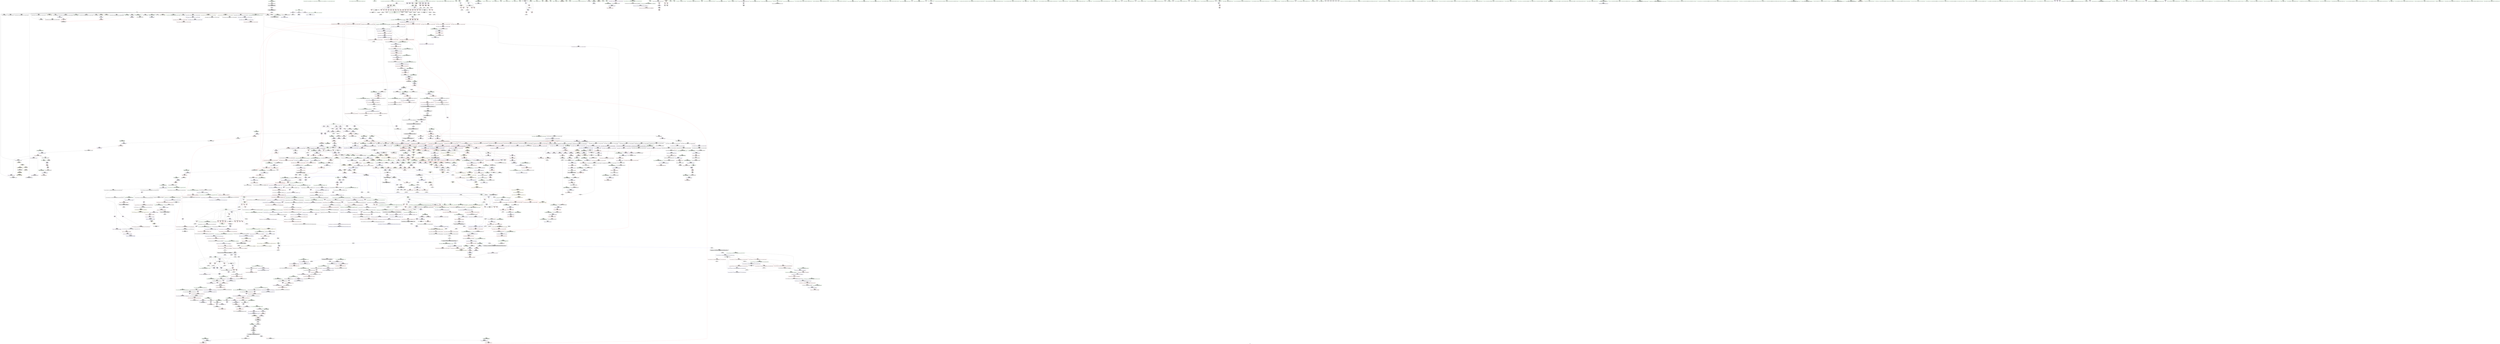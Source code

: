 digraph "SVFG" {
	label="SVFG";

	Node0x561fbaa0a7c0 [shape=record,color=grey,label="{NodeID: 0\nNullPtr|{|<s29>133}}"];
	Node0x561fbaa0a7c0 -> Node0x561fbaf7f820[style=solid];
	Node0x561fbaa0a7c0 -> Node0x561fbaf7f920[style=solid];
	Node0x561fbaa0a7c0 -> Node0x561fbaf7f9f0[style=solid];
	Node0x561fbaa0a7c0 -> Node0x561fbaf7fac0[style=solid];
	Node0x561fbaa0a7c0 -> Node0x561fbaf7fb90[style=solid];
	Node0x561fbaa0a7c0 -> Node0x561fbaf7fc60[style=solid];
	Node0x561fbaa0a7c0 -> Node0x561fbaf7fd30[style=solid];
	Node0x561fbaa0a7c0 -> Node0x561fbaf7fe00[style=solid];
	Node0x561fbaa0a7c0 -> Node0x561fbaf7fed0[style=solid];
	Node0x561fbaa0a7c0 -> Node0x561fbaf7ffa0[style=solid];
	Node0x561fbaa0a7c0 -> Node0x561fbaf80070[style=solid];
	Node0x561fbaa0a7c0 -> Node0x561fbaf80140[style=solid];
	Node0x561fbaa0a7c0 -> Node0x561fbaf80210[style=solid];
	Node0x561fbaa0a7c0 -> Node0x561fbaf802e0[style=solid];
	Node0x561fbaa0a7c0 -> Node0x561fbaf803b0[style=solid];
	Node0x561fbaa0a7c0 -> Node0x561fbaf80480[style=solid];
	Node0x561fbaa0a7c0 -> Node0x561fbaf80550[style=solid];
	Node0x561fbaa0a7c0 -> Node0x561fbaf80620[style=solid];
	Node0x561fbaa0a7c0 -> Node0x561fbaf806f0[style=solid];
	Node0x561fbaa0a7c0 -> Node0x561fbaf807c0[style=solid];
	Node0x561fbaa0a7c0 -> Node0x561fbaf80890[style=solid];
	Node0x561fbaa0a7c0 -> Node0x561fbafae860[style=solid];
	Node0x561fbaa0a7c0 -> Node0x561fbafb12d0[style=solid];
	Node0x561fbaa0a7c0 -> Node0x561fbafb13a0[style=solid];
	Node0x561fbaa0a7c0 -> Node0x561fbafb1470[style=solid];
	Node0x561fbaa0a7c0 -> Node0x561fbafb53d0[style=solid];
	Node0x561fbaa0a7c0 -> Node0x561fba7c7ad0[style=solid];
	Node0x561fbaa0a7c0 -> Node0x561fbafe6360[style=solid];
	Node0x561fbaa0a7c0 -> Node0x561fbafe8760[style=solid];
	Node0x561fbaa0a7c0:s29 -> Node0x561fbb0d6890[style=solid,color=red];
	Node0x561fbb0297a0 [shape=record,color=black,label="{NodeID: 1882\nMR_18V_5 = PHI(MR_18V_6, MR_18V_3, )\npts\{100001 \}\n|{|<s1>35|<s2>36|<s3>37|<s4>38|<s5>39}}"];
	Node0x561fbb0297a0 -> Node0x561fbb0301c0[style=dashed];
	Node0x561fbb0297a0:s1 -> Node0x561fbb0428d0[style=dashed,color=red];
	Node0x561fbb0297a0:s2 -> Node0x561fbb048cb0[style=dashed,color=red];
	Node0x561fbb0297a0:s3 -> Node0x561fbb048cb0[style=dashed,color=red];
	Node0x561fbb0297a0:s4 -> Node0x561fbb048cb0[style=dashed,color=red];
	Node0x561fbb0297a0:s5 -> Node0x561fbb048cb0[style=dashed,color=red];
	Node0x561fbaf82c10 [shape=record,color=red,label="{NodeID: 775\n497\<--363\n\<--py\nmain\n|{<s0>36}}"];
	Node0x561fbaf82c10:s0 -> Node0x561fbb0d5540[style=solid,color=red];
	Node0x561fbb0c96e0 [shape=record,color=black,label="{NodeID: 2657\n1928 = PHI(1920, )\n1st arg _ZSt14__copy_move_a2ILb1EPxS0_ET1_T0_S2_S1_ }"];
	Node0x561fbb0c96e0 -> Node0x561fbafb8b10[style=solid];
	Node0x561fbaf792e0 [shape=record,color=black,label="{NodeID: 443\n1453\<--1323\n\<--this1\n_ZNSt6vectorIxSaIxEE17_M_realloc_insertIJRKxEEEvN9__gnu_cxx17__normal_iteratorIPxS1_EEDpOT_\n}"];
	Node0x561fbaf792e0 -> Node0x561fbaf94180[style=solid];
	Node0x561fbaf792e0 -> Node0x561fbaf94250[style=solid];
	Node0x561fbafb8d80 [shape=record,color=blue,label="{NodeID: 1218\n1968\<--1965\n__first.addr\<--__first\n_ZSt13__copy_move_aILb1EPxS0_ET1_T0_S2_S1_\n}"];
	Node0x561fbafb8d80 -> Node0x561fbafac650[style=dashed];
	Node0x561fbaf6d2a0 [shape=record,color=green,label="{NodeID: 111\n687\<--688\n_ZNSt6vectorIxSaIxEE17_M_realloc_insertIJRKxEEEvN9__gnu_cxx17__normal_iteratorIPxS1_EEDpOT_\<--_ZNSt6vectorIxSaIxEE17_M_realloc_insertIJRKxEEEvN9__gnu_cxx17__normal_iteratorIPxS1_EEDpOT__field_insensitive\n}"];
	Node0x561fbaf88640 [shape=record,color=red,label="{NodeID: 886\n1323\<--1301\nthis1\<--this.addr\n_ZNSt6vectorIxSaIxEE17_M_realloc_insertIJRKxEEEvN9__gnu_cxx17__normal_iteratorIPxS1_EEDpOT_\n|{|<s19>92|<s20>93}}"];
	Node0x561fbaf88640 -> Node0x561fbaf785e0[style=solid];
	Node0x561fbaf88640 -> Node0x561fbaf786b0[style=solid];
	Node0x561fbaf88640 -> Node0x561fbaf78780[style=solid];
	Node0x561fbaf88640 -> Node0x561fbaf78850[style=solid];
	Node0x561fbaf88640 -> Node0x561fbaf78920[style=solid];
	Node0x561fbaf88640 -> Node0x561fbaf789f0[style=solid];
	Node0x561fbaf88640 -> Node0x561fbaf78ac0[style=solid];
	Node0x561fbaf88640 -> Node0x561fbaf78b90[style=solid];
	Node0x561fbaf88640 -> Node0x561fbaf78c60[style=solid];
	Node0x561fbaf88640 -> Node0x561fbaf78d30[style=solid];
	Node0x561fbaf88640 -> Node0x561fbaf78e00[style=solid];
	Node0x561fbaf88640 -> Node0x561fbaf78ed0[style=solid];
	Node0x561fbaf88640 -> Node0x561fbaf78fa0[style=solid];
	Node0x561fbaf88640 -> Node0x561fbaf79070[style=solid];
	Node0x561fbaf88640 -> Node0x561fbaf79140[style=solid];
	Node0x561fbaf88640 -> Node0x561fbaf79210[style=solid];
	Node0x561fbaf88640 -> Node0x561fbaf792e0[style=solid];
	Node0x561fbaf88640 -> Node0x561fbaf793b0[style=solid];
	Node0x561fbaf88640 -> Node0x561fbaf79480[style=solid];
	Node0x561fbaf88640:s19 -> Node0x561fbb0cbe00[style=solid,color=red];
	Node0x561fbaf88640:s20 -> Node0x561fbb0ccde0[style=solid,color=red];
	Node0x561fbb0d69d0 [shape=record,color=black,label="{NodeID: 2768\n1889 = PHI(1881, )\n0th arg _ZSt4copyISt13move_iteratorIPxES1_ET0_T_S4_S3_ }"];
	Node0x561fbb0d69d0 -> Node0x561fbafb8630[style=solid];
	Node0x561fbaf8f110 [shape=record,color=purple,label="{NodeID: 554\n2090\<--276\noffset_0\<--\n}"];
	Node0x561fbaf8f110 -> Node0x561fbafaf800[style=solid];
	Node0x561fbaf71730 [shape=record,color=green,label="{NodeID: 222\n1337\<--1338\n_ZNSt12_Vector_baseIxSaIxEE11_M_allocateEm\<--_ZNSt12_Vector_baseIxSaIxEE11_M_allocateEm_field_insensitive\n}"];
	Node0x561fbafad900 [shape=record,color=red,label="{NodeID: 997\n2104\<--2103\ndummyVal\<--offset_0\n_ZSt13__upper_boundIN9__gnu_cxx17__normal_iteratorIPxSt6vectorIxSaIxEEEExNS0_5__ops14_Val_less_iterEET_S9_S9_RKT0_T1_\n}"];
	Node0x561fbafad900 -> Node0x561fbafb3280[style=solid];
	Node0x561fbaf94b40 [shape=record,color=purple,label="{NodeID: 665\n1781\<--1769\ncoerce.dive\<--__first\n_ZSt22__uninitialized_copy_aISt13move_iteratorIPxES1_xET0_T_S4_S3_RSaIT1_E\n}"];
	Node0x561fbaf94b40 -> Node0x561fbafb7790[style=solid];
	Node0x561fbaf7fc60 [shape=record,color=black,label="{NodeID: 333\n153\<--3\n\<--dummyVal\n_ZNSt6vectorIxSaIxEED2Ev\n}"];
	Node0x561fbaf7fc60 -> Node0x561fbafaeca0[style=solid];
	Node0x561fbafb3420 [shape=record,color=blue, style = dotted,label="{NodeID: 1108\n2105\<--2107\noffset_0\<--dummyVal\n_ZSt13__upper_boundIN9__gnu_cxx17__normal_iteratorIPxSt6vectorIxSaIxEEEExNS0_5__ops14_Val_less_iterEET_S9_S9_RKT0_T1_\n|{<s0>76|<s1>76}}"];
	Node0x561fbafb3420:s0 -> Node0x561fbaf87940[style=dashed,color=red];
	Node0x561fbafb3420:s1 -> Node0x561fbafb3f80[style=dashed,color=red];
	Node0x561fbaa0a850 [shape=record,color=green,label="{NodeID: 1\n7\<--1\n__dso_handle\<--dummyObj\nGlob }"];
	Node0x561fbb029890 [shape=record,color=black,label="{NodeID: 1883\nMR_20V_3 = PHI(MR_20V_4, MR_20V_2, )\npts\{100002 \}\n|{|<s1>35}}"];
	Node0x561fbb029890 -> Node0x561fbb0306c0[style=dashed];
	Node0x561fbb029890:s1 -> Node0x561fbb0429e0[style=dashed,color=red];
	Node0x561fbaf82ce0 [shape=record,color=red,label="{NodeID: 776\n507\<--363\n\<--py\nmain\n}"];
	Node0x561fbb0c9820 [shape=record,color=black,label="{NodeID: 2658\n1929 = PHI(1921, )\n2nd arg _ZSt14__copy_move_a2ILb1EPxS0_ET1_T0_S2_S1_ }"];
	Node0x561fbb0c9820 -> Node0x561fbafb8be0[style=solid];
	Node0x561fbaf793b0 [shape=record,color=black,label="{NodeID: 444\n1458\<--1323\n\<--this1\n_ZNSt6vectorIxSaIxEE17_M_realloc_insertIJRKxEEEvN9__gnu_cxx17__normal_iteratorIPxS1_EEDpOT_\n}"];
	Node0x561fbaf793b0 -> Node0x561fbaf94320[style=solid];
	Node0x561fbaf793b0 -> Node0x561fbaf943f0[style=solid];
	Node0x561fbafb8e50 [shape=record,color=blue,label="{NodeID: 1219\n1970\<--1966\n__last.addr\<--__last\n_ZSt13__copy_move_aILb1EPxS0_ET1_T0_S2_S1_\n}"];
	Node0x561fbafb8e50 -> Node0x561fbafac720[style=dashed];
	Node0x561fbaf6d3a0 [shape=record,color=green,label="{NodeID: 112\n707\<--708\nthis.addr\<--this.addr_field_insensitive\n_ZNSt12_Vector_baseIxSaIxEEC2Ev\n}"];
	Node0x561fbaf6d3a0 -> Node0x561fbaf84fd0[style=solid];
	Node0x561fbaf6d3a0 -> Node0x561fbafb1130[style=solid];
	Node0x561fbb040030 [shape=record,color=yellow,style=double,label="{NodeID: 1994\n2V_1 = ENCHI(MR_2V_0)\npts\{100000 100001 100002 \}\nFun[_ZNSt12_Vector_baseIxSaIxEEC2Ev]|{<s0>52|<s1>52|<s2>52}}"];
	Node0x561fbb040030:s0 -> Node0x561fbafb12d0[style=dashed,color=red];
	Node0x561fbb040030:s1 -> Node0x561fbafb13a0[style=dashed,color=red];
	Node0x561fbb040030:s2 -> Node0x561fbafb1470[style=dashed,color=red];
	Node0x561fbaf88710 [shape=record,color=red,label="{NodeID: 887\n1348\<--1303\n\<--__args.addr\n_ZNSt6vectorIxSaIxEE17_M_realloc_insertIJRKxEEEvN9__gnu_cxx17__normal_iteratorIPxS1_EEDpOT_\n|{<s0>96}}"];
	Node0x561fbaf88710:s0 -> Node0x561fbb0d4240[style=solid,color=red];
	Node0x561fbb0d6b10 [shape=record,color=black,label="{NodeID: 2769\n1890 = PHI(1883, )\n1st arg _ZSt4copyISt13move_iteratorIPxES1_ET0_T_S4_S3_ }"];
	Node0x561fbb0d6b10 -> Node0x561fbafb8700[style=solid];
	Node0x561fbaf8f1e0 [shape=record,color=purple,label="{NodeID: 555\n2091\<--277\noffset_0\<--\n}"];
	Node0x561fbaf8f1e0 -> Node0x561fbafad5c0[style=solid];
	Node0x561fbaf71830 [shape=record,color=green,label="{NodeID: 223\n1362\<--1363\n_ZSt34__uninitialized_move_if_noexcept_aIPxS0_SaIxEET0_T_S3_S2_RT1_\<--_ZSt34__uninitialized_move_if_noexcept_aIPxS0_SaIxEET0_T_S3_S2_RT1__field_insensitive\n}"];
	Node0x561fbafad9d0 [shape=record,color=red,label="{NodeID: 998\n2107\<--2106\ndummyVal\<--offset_0\n_ZSt13__upper_boundIN9__gnu_cxx17__normal_iteratorIPxSt6vectorIxSaIxEEEExNS0_5__ops14_Val_less_iterEET_S9_S9_RKT0_T1_\n}"];
	Node0x561fbafad9d0 -> Node0x561fbafb3420[style=solid];
	Node0x561fbaf94c10 [shape=record,color=purple,label="{NodeID: 666\n1783\<--1771\ncoerce.dive1\<--__last\n_ZSt22__uninitialized_copy_aISt13move_iteratorIPxES1_xET0_T_S4_S3_RSaIT1_E\n}"];
	Node0x561fbaf94c10 -> Node0x561fbafb7860[style=solid];
	Node0x561fbaf7fd30 [shape=record,color=black,label="{NodeID: 334\n826\<--3\n\<--dummyVal\n_ZNSt12_Vector_baseIxSaIxEED2Ev\n}"];
	Node0x561fbafb34f0 [shape=record,color=blue,label="{NodeID: 1109\n989\<--1056\n__len\<--sub9\n_ZSt13__upper_boundIN9__gnu_cxx17__normal_iteratorIPxSt6vectorIxSaIxEEEExNS0_5__ops14_Val_less_iterEET_S9_S9_RKT0_T1_\n}"];
	Node0x561fbafb34f0 -> Node0x561fbb035bc0[style=dashed];
	Node0x561fbaf45c90 [shape=record,color=green,label="{NodeID: 2\n12\<--1\n\<--dummyObj\nCan only get source location for instruction, argument, global var or function.|{<s0>36}}"];
	Node0x561fbaf45c90:s0 -> Node0x561fbb0d5340[style=solid,color=red];
	Node0x561fbb02c620 [shape=record,color=black,label="{NodeID: 1884\nMR_450V_3 = PHI(MR_450V_4, MR_450V_2, )\npts\{1666 \}\n}"];
	Node0x561fbb02c620 -> Node0x561fbafaac50[style=dashed];
	Node0x561fbaf82db0 [shape=record,color=red,label="{NodeID: 777\n519\<--363\n\<--py\nmain\n|{<s0>37}}"];
	Node0x561fbaf82db0:s0 -> Node0x561fbb0d5540[style=solid,color=red];
	Node0x561fbb0c9960 [shape=record,color=black,label="{NodeID: 2659\n1588 = PHI(1355, 1369, )\n0th arg _ZSt34__uninitialized_move_if_noexcept_aIPxS0_SaIxEET0_T_S3_S2_RT1_ }"];
	Node0x561fbb0c9960 -> Node0x561fbafb6680[style=solid];
	Node0x561fbaf79480 [shape=record,color=black,label="{NodeID: 445\n1465\<--1323\n\<--this1\n_ZNSt6vectorIxSaIxEE17_M_realloc_insertIJRKxEEEvN9__gnu_cxx17__normal_iteratorIPxS1_EEDpOT_\n}"];
	Node0x561fbaf79480 -> Node0x561fbaf944c0[style=solid];
	Node0x561fbaf79480 -> Node0x561fbaf94590[style=solid];
	Node0x561fbafb8f20 [shape=record,color=blue,label="{NodeID: 1220\n1972\<--1967\n__result.addr\<--__result\n_ZSt13__copy_move_aILb1EPxS0_ET1_T0_S2_S1_\n}"];
	Node0x561fbafb8f20 -> Node0x561fbafac7f0[style=dashed];
	Node0x561fbaf71e70 [shape=record,color=green,label="{NodeID: 113\n713\<--714\n_ZNSt12_Vector_baseIxSaIxEE12_Vector_implC2Ev\<--_ZNSt12_Vector_baseIxSaIxEE12_Vector_implC2Ev_field_insensitive\n}"];
	Node0x561fbaf887e0 [shape=record,color=red,label="{NodeID: 888\n1335\<--1305\n\<--__len\n_ZNSt6vectorIxSaIxEE17_M_realloc_insertIJRKxEEEvN9__gnu_cxx17__normal_iteratorIPxS1_EEDpOT_\n|{<s0>95}}"];
	Node0x561fbaf887e0:s0 -> Node0x561fbb0ce4a0[style=solid,color=red];
	Node0x561fbb0d6c50 [shape=record,color=black,label="{NodeID: 2770\n1891 = PHI(1879, )\n2nd arg _ZSt4copyISt13move_iteratorIPxES1_ET0_T_S4_S3_ }"];
	Node0x561fbb0d6c50 -> Node0x561fbafb87d0[style=solid];
	Node0x561fbaf8f2b0 [shape=record,color=purple,label="{NodeID: 556\n309\<--297\ncoerce.dive\<--retval\n_ZNSt6vectorIxSaIxEE5beginEv\n}"];
	Node0x561fbaf8f2b0 -> Node0x561fbaf98760[style=solid];
	Node0x561fbaf71930 [shape=record,color=green,label="{NodeID: 224\n1398\<--1399\n_ZNSt16allocator_traitsISaIxEE7destroyIxEEvRS0_PT_\<--_ZNSt16allocator_traitsISaIxEE7destroyIxEEvRS0_PT__field_insensitive\n}"];
	Node0x561fbafadaa0 [shape=record,color=red,label="{NodeID: 999\n2110\<--2109\ndummyVal\<--offset_0\n_ZSt13__upper_boundIN9__gnu_cxx17__normal_iteratorIPxSt6vectorIxSaIxEEEExNS0_5__ops14_Val_less_iterEET_S9_S9_RKT0_T1_\n}"];
	Node0x561fbafadaa0 -> Node0x561fbafb35c0[style=solid];
	Node0x561fbaf94ce0 [shape=record,color=purple,label="{NodeID: 667\n1794\<--1777\ncoerce.dive3\<--agg.tmp\n_ZSt22__uninitialized_copy_aISt13move_iteratorIPxES1_xET0_T_S4_S3_RSaIT1_E\n}"];
	Node0x561fbaf94ce0 -> Node0x561fbafab950[style=solid];
	Node0x561fbaf7fe00 [shape=record,color=black,label="{NodeID: 335\n827\<--3\n\<--dummyVal\n_ZNSt12_Vector_baseIxSaIxEED2Ev\n}"];
	Node0x561fbaf7fe00 -> Node0x561fbafb1af0[style=solid];
	Node0x561fbafb35c0 [shape=record,color=blue, style = dotted,label="{NodeID: 1110\n2108\<--2110\noffset_0\<--dummyVal\n_ZSt13__upper_boundIN9__gnu_cxx17__normal_iteratorIPxSt6vectorIxSaIxEEEExNS0_5__ops14_Val_less_iterEET_S9_S9_RKT0_T1_\n}"];
	Node0x561fbafb35c0 -> Node0x561fbaf86f80[style=dashed];
	Node0x561fbaf45fd0 [shape=record,color=green,label="{NodeID: 3\n18\<--1\n.str\<--dummyObj\nGlob }"];
	Node0x561fbb02caf0 [shape=record,color=black,label="{NodeID: 1885\nMR_122V_3 = PHI(MR_122V_4, MR_122V_2, )\npts\{352 \}\n}"];
	Node0x561fbb02caf0 -> Node0x561fbaf98d10[style=dashed];
	Node0x561fbb02caf0 -> Node0x561fbaf98de0[style=dashed];
	Node0x561fbb02caf0 -> Node0x561fbaf98eb0[style=dashed];
	Node0x561fbb02caf0 -> Node0x561fbaf98f80[style=dashed];
	Node0x561fbb02caf0 -> Node0x561fbafb0c50[style=dashed];
	Node0x561fbaf82e80 [shape=record,color=red,label="{NodeID: 778\n541\<--363\n\<--py\nmain\n|{<s0>38}}"];
	Node0x561fbaf82e80:s0 -> Node0x561fbb0d5540[style=solid,color=red];
	Node0x561fbb0c9b70 [shape=record,color=black,label="{NodeID: 2660\n1589 = PHI(1357, 1373, )\n1st arg _ZSt34__uninitialized_move_if_noexcept_aIPxS0_SaIxEET0_T_S3_S2_RT1_ }"];
	Node0x561fbb0c9b70 -> Node0x561fbafb6750[style=solid];
	Node0x561fbaf79550 [shape=record,color=black,label="{NodeID: 446\n1344\<--1343\n\<--_M_impl\n_ZNSt6vectorIxSaIxEE17_M_realloc_insertIJRKxEEEvN9__gnu_cxx17__normal_iteratorIPxS1_EEDpOT_\n|{<s0>97}}"];
	Node0x561fbaf79550:s0 -> Node0x561fbb0cb900[style=solid,color=red];
	Node0x561fbafb8ff0 [shape=record,color=blue,label="{NodeID: 1221\n1974\<--1838\n__simple\<--\n_ZSt13__copy_move_aILb1EPxS0_ET1_T0_S2_S1_\n}"];
	Node0x561fbaf71f70 [shape=record,color=green,label="{NodeID: 114\n716\<--717\n__gxx_personality_v0\<--__gxx_personality_v0_field_insensitive\n}"];
	Node0x561fbaf888b0 [shape=record,color=red,label="{NodeID: 889\n1417\<--1305\n\<--__len\n_ZNSt6vectorIxSaIxEE17_M_realloc_insertIJRKxEEEvN9__gnu_cxx17__normal_iteratorIPxS1_EEDpOT_\n|{<s0>109}}"];
	Node0x561fbaf888b0:s0 -> Node0x561fbb0d40b0[style=solid,color=red];
	Node0x561fbb0d6d90 [shape=record,color=black,label="{NodeID: 2771\n761 = PHI(755, )\n0th arg _ZN9__gnu_cxx13new_allocatorIxEC2Ev }"];
	Node0x561fbb0d6d90 -> Node0x561fbafb1610[style=solid];
	Node0x561fbaf8f380 [shape=record,color=purple,label="{NodeID: 557\n304\<--303\n_M_impl\<--\n_ZNSt6vectorIxSaIxEE5beginEv\n}"];
	Node0x561fbaf71a30 [shape=record,color=green,label="{NodeID: 225\n1407\<--1408\n__cxa_end_catch\<--__cxa_end_catch_field_insensitive\n}"];
	Node0x561fbafadb70 [shape=record,color=red,label="{NodeID: 1000\n2113\<--2112\ndummyVal\<--offset_0\n_ZSt8distanceIN9__gnu_cxx17__normal_iteratorIPxSt6vectorIxSaIxEEEEENSt15iterator_traitsIT_E15difference_typeES8_S8_\n}"];
	Node0x561fbafadb70 -> Node0x561fbafb3830[style=solid];
	Node0x561fbaf94db0 [shape=record,color=purple,label="{NodeID: 668\n1796\<--1779\ncoerce.dive4\<--agg.tmp2\n_ZSt22__uninitialized_copy_aISt13move_iteratorIPxES1_xET0_T_S4_S3_RSaIT1_E\n}"];
	Node0x561fbaf94db0 -> Node0x561fbafaba20[style=solid];
	Node0x561fbaf7fed0 [shape=record,color=black,label="{NodeID: 336\n829\<--3\n\<--dummyVal\n_ZNSt12_Vector_baseIxSaIxEED2Ev\n}"];
	Node0x561fbaf7fed0 -> Node0x561fbafb1bc0[style=solid];
	Node0x561fbafb3690 [shape=record,color=blue,label="{NodeID: 1111\n1090\<--1076\ncoerce.dive\<--__first.coerce\n_ZSt8distanceIN9__gnu_cxx17__normal_iteratorIPxSt6vectorIxSaIxEEEEENSt15iterator_traitsIT_E15difference_typeES8_S8_\n}"];
	Node0x561fbafb3690 -> Node0x561fbafadb70[style=dashed];
	Node0x561fbaf46090 [shape=record,color=green,label="{NodeID: 4\n20\<--1\n.str.2\<--dummyObj\nGlob }"];
	Node0x561fbb02cfc0 [shape=record,color=black,label="{NodeID: 1886\nMR_124V_2 = PHI(MR_124V_4, MR_124V_1, )\npts\{354 \}\n}"];
	Node0x561fbb02cfc0 -> Node0x561fbafafdb0[style=dashed];
	Node0x561fbaf82f50 [shape=record,color=red,label="{NodeID: 779\n563\<--363\n\<--py\nmain\n|{<s0>39}}"];
	Node0x561fbaf82f50:s0 -> Node0x561fbb0d5540[style=solid,color=red];
	Node0x561fbb0c9cf0 [shape=record,color=black,label="{NodeID: 2661\n1590 = PHI(1358, 1374, )\n2nd arg _ZSt34__uninitialized_move_if_noexcept_aIPxS0_SaIxEET0_T_S3_S2_RT1_ }"];
	Node0x561fbb0c9cf0 -> Node0x561fbafb6820[style=solid];
	Node0x561fbaf79620 [shape=record,color=black,label="{NodeID: 447\n1393\<--1392\n\<--_M_impl17\n_ZNSt6vectorIxSaIxEE17_M_realloc_insertIJRKxEEEvN9__gnu_cxx17__normal_iteratorIPxS1_EEDpOT_\n|{<s0>105}}"];
	Node0x561fbaf79620:s0 -> Node0x561fbb0cb150[style=solid,color=red];
	Node0x561fbafb90c0 [shape=record,color=blue,label="{NodeID: 1222\n1989\<--1988\n__it.addr\<--__it\n_ZSt12__niter_baseIPxET_S1_\n}"];
	Node0x561fbafb90c0 -> Node0x561fbafac8c0[style=dashed];
	Node0x561fbaf72070 [shape=record,color=green,label="{NodeID: 115\n723\<--724\n__cxa_begin_catch\<--__cxa_begin_catch_field_insensitive\n}"];
	Node0x561fbaf88980 [shape=record,color=red,label="{NodeID: 890\n1463\<--1305\n\<--__len\n_ZNSt6vectorIxSaIxEE17_M_realloc_insertIJRKxEEEvN9__gnu_cxx17__normal_iteratorIPxS1_EEDpOT_\n}"];
	Node0x561fbb0d6ed0 [shape=record,color=black,label="{NodeID: 2772\n961 = PHI(297, 314, )\n0th arg _ZN9__gnu_cxx17__normal_iteratorIPxSt6vectorIxSaIxEEEC2ERKS1_ }"];
	Node0x561fbb0d6ed0 -> Node0x561fbafb2990[style=solid];
	Node0x561fbaf8f450 [shape=record,color=purple,label="{NodeID: 558\n305\<--303\n_M_start\<--\n_ZNSt6vectorIxSaIxEE5beginEv\n|{<s0>25}}"];
	Node0x561fbaf8f450:s0 -> Node0x561fbb0d70e0[style=solid,color=red];
	Node0x561fbaf71b30 [shape=record,color=green,label="{NodeID: 226\n1420\<--1421\n__cxa_rethrow\<--__cxa_rethrow_field_insensitive\n}"];
	Node0x561fbafadc40 [shape=record,color=red,label="{NodeID: 1001\n2116\<--2115\ndummyVal\<--offset_0\n_ZSt8distanceIN9__gnu_cxx17__normal_iteratorIPxSt6vectorIxSaIxEEEEENSt15iterator_traitsIT_E15difference_typeES8_S8_\n}"];
	Node0x561fbafadc40 -> Node0x561fbafb3900[style=solid];
	Node0x561fbaf94e80 [shape=record,color=purple,label="{NodeID: 669\n2117\<--1787\noffset_0\<--\n}"];
	Node0x561fbaf94e80 -> Node0x561fbafb7ad0[style=solid];
	Node0x561fbaf7ffa0 [shape=record,color=black,label="{NodeID: 337\n1267\<--3\n\<--dummyVal\n_ZNSt6vectorIxSaIxEE15_M_erase_at_endEPx\n}"];
	Node0x561fbafb3760 [shape=record,color=blue,label="{NodeID: 1112\n1092\<--1077\ncoerce.dive1\<--__last.coerce\n_ZSt8distanceIN9__gnu_cxx17__normal_iteratorIPxSt6vectorIxSaIxEEEEENSt15iterator_traitsIT_E15difference_typeES8_S8_\n}"];
	Node0x561fbafb3760 -> Node0x561fbafadc40[style=dashed];
	Node0x561fbaf46150 [shape=record,color=green,label="{NodeID: 5\n22\<--1\nstdin\<--dummyObj\nGlob }"];
	Node0x561fbb02d4c0 [shape=record,color=black,label="{NodeID: 1887\nMR_126V_2 = PHI(MR_126V_4, MR_126V_1, )\npts\{356 \}\n}"];
	Node0x561fbb02d4c0 -> Node0x561fbafaff50[style=dashed];
	Node0x561fbaf83020 [shape=record,color=red,label="{NodeID: 780\n573\<--363\n\<--py\nmain\n}"];
	Node0x561fbaf83020 -> Node0x561fbafe40e0[style=solid];
	Node0x561fbb0c9e70 [shape=record,color=black,label="{NodeID: 2662\n1591 = PHI(1360, 1376, )\n3rd arg _ZSt34__uninitialized_move_if_noexcept_aIPxS0_SaIxEET0_T_S3_S2_RT1_ }"];
	Node0x561fbb0c9e70 -> Node0x561fbafb68f0[style=solid];
	Node0x561fbaf796f0 [shape=record,color=black,label="{NodeID: 448\n1447\<--1442\nsub.ptr.lhs.cast\<--\n_ZNSt6vectorIxSaIxEE17_M_realloc_insertIJRKxEEEvN9__gnu_cxx17__normal_iteratorIPxS1_EEDpOT_\n}"];
	Node0x561fbaf796f0 -> Node0x561fbafe37e0[style=solid];
	Node0x561fbafb9190 [shape=record,color=blue,label="{NodeID: 1223\n1998\<--1995\n__first.addr\<--__first\n_ZNSt11__copy_moveILb1ELb1ESt26random_access_iterator_tagE8__copy_mIxEEPT_PKS3_S6_S4_\n}"];
	Node0x561fbafb9190 -> Node0x561fbafac990[style=dashed];
	Node0x561fbafb9190 -> Node0x561fbafaca60[style=dashed];
	Node0x561fbaf72170 [shape=record,color=green,label="{NodeID: 116\n726\<--727\n_ZSt9terminatev\<--_ZSt9terminatev_field_insensitive\n}"];
	Node0x561fbb040410 [shape=record,color=yellow,style=double,label="{NodeID: 1998\n28V_1 = ENCHI(MR_28V_0)\npts\{1756 \}\nFun[_ZNK9__gnu_cxx5__ops14_Val_less_iterclIKxNS_17__normal_iteratorIPxSt6vectorIxSaIxEEEEEEbRT_T0_]}"];
	Node0x561fbb040410 -> Node0x561fbaf877a0[style=dashed];
	Node0x561fbaf88a50 [shape=record,color=red,label="{NodeID: 891\n1346\<--1307\n\<--__elems_before\n_ZNSt6vectorIxSaIxEE17_M_realloc_insertIJRKxEEEvN9__gnu_cxx17__normal_iteratorIPxS1_EEDpOT_\n}"];
	Node0x561fbb0d70e0 [shape=record,color=black,label="{NodeID: 2773\n962 = PHI(305, 322, )\n1st arg _ZN9__gnu_cxx17__normal_iteratorIPxSt6vectorIxSaIxEEEC2ERKS1_ }"];
	Node0x561fbb0d70e0 -> Node0x561fbafb2a60[style=solid];
	Node0x561fbaf8f520 [shape=record,color=purple,label="{NodeID: 559\n324\<--314\ncoerce.dive\<--retval\n_ZNSt6vectorIxSaIxEE3endEv\n}"];
	Node0x561fbaf8f520 -> Node0x561fbaf98900[style=solid];
	Node0x561fbaf71c30 [shape=record,color=green,label="{NodeID: 227\n1485\<--1486\nthis.addr\<--this.addr_field_insensitive\n_ZN9__gnu_cxx13new_allocatorIxE9constructIxJRKxEEEvPT_DpOT0_\n}"];
	Node0x561fbaf71c30 -> Node0x561fbaf8a040[style=solid];
	Node0x561fbaf71c30 -> Node0x561fbafb5cc0[style=solid];
	Node0x561fbafadd10 [shape=record,color=red,label="{NodeID: 1002\n2119\<--2118\ndummyVal\<--offset_0\n_ZSt22__uninitialized_copy_aISt13move_iteratorIPxES1_xET0_T_S4_S3_RSaIT1_E\n}"];
	Node0x561fbafadd10 -> Node0x561fbafb7ad0[style=solid];
	Node0x561fbaf94f50 [shape=record,color=purple,label="{NodeID: 670\n2118\<--1788\noffset_0\<--\n}"];
	Node0x561fbaf94f50 -> Node0x561fbafadd10[style=solid];
	Node0x561fbb066340 [shape=record,color=yellow,style=double,label="{NodeID: 2552\n97V_2 = CSCHI(MR_97V_1)\npts\{9980000 \}\nCS[]|{<s0>72|<s1>72|<s2>72}}"];
	Node0x561fbb066340:s0 -> Node0x561fbafad900[style=dashed,color=blue];
	Node0x561fbb066340:s1 -> Node0x561fbafad9d0[style=dashed,color=blue];
	Node0x561fbb066340:s2 -> Node0x561fbb036ac0[style=dashed,color=blue];
	Node0x561fbaf80070 [shape=record,color=black,label="{NodeID: 338\n1268\<--3\n\<--dummyVal\n_ZNSt6vectorIxSaIxEE15_M_erase_at_endEPx\n|{<s0>89}}"];
	Node0x561fbaf80070:s0 -> Node0x561fbb0d3a30[style=solid,color=red];
	Node0x561fbafb3830 [shape=record,color=blue, style = dotted,label="{NodeID: 1113\n2111\<--2113\noffset_0\<--dummyVal\n_ZSt8distanceIN9__gnu_cxx17__normal_iteratorIPxSt6vectorIxSaIxEEEEENSt15iterator_traitsIT_E15difference_typeES8_S8_\n}"];
	Node0x561fbafb3830 -> Node0x561fbaf87050[style=dashed];
	Node0x561fbaf469c0 [shape=record,color=green,label="{NodeID: 6\n23\<--1\n.str.3\<--dummyObj\nGlob }"];
	Node0x561fbb02d9c0 [shape=record,color=black,label="{NodeID: 1888\nMR_128V_2 = PHI(MR_128V_4, MR_128V_1, )\npts\{358 \}\n}"];
	Node0x561fbb02d9c0 -> Node0x561fbafb00f0[style=dashed];
	Node0x561fbaf830f0 [shape=record,color=red,label="{NodeID: 781\n511\<--365\n\<--x\nmain\n}"];
	Node0x561fbaf830f0 -> Node0x561fbafe5460[style=solid];
	Node0x561fbb0c9ff0 [shape=record,color=black,label="{NodeID: 2663\n943 = PHI(894, )\n0th arg _ZNSaIxED2Ev }"];
	Node0x561fbb0c9ff0 -> Node0x561fbafb27f0[style=solid];
	Node0x561fbaf797c0 [shape=record,color=black,label="{NodeID: 449\n1448\<--1446\nsub.ptr.rhs.cast\<--\n_ZNSt6vectorIxSaIxEE17_M_realloc_insertIJRKxEEEvN9__gnu_cxx17__normal_iteratorIPxS1_EEDpOT_\n}"];
	Node0x561fbaf797c0 -> Node0x561fbafe37e0[style=solid];
	Node0x561fbafb9260 [shape=record,color=blue,label="{NodeID: 1224\n2000\<--1996\n__last.addr\<--__last\n_ZNSt11__copy_moveILb1ELb1ESt26random_access_iterator_tagE8__copy_mIxEEPT_PKS3_S6_S4_\n}"];
	Node0x561fbafb9260 -> Node0x561fbafacb30[style=dashed];
	Node0x561fbaf72270 [shape=record,color=green,label="{NodeID: 117\n734\<--735\nthis.addr\<--this.addr_field_insensitive\n_ZNSt12_Vector_baseIxSaIxEE12_Vector_implC2Ev\n}"];
	Node0x561fbaf72270 -> Node0x561fbaf850a0[style=solid];
	Node0x561fbaf72270 -> Node0x561fbafb1200[style=solid];
	Node0x561fbaf88b20 [shape=record,color=red,label="{NodeID: 892\n1395\<--1307\n\<--__elems_before\n_ZNSt6vectorIxSaIxEE17_M_realloc_insertIJRKxEEEvN9__gnu_cxx17__normal_iteratorIPxS1_EEDpOT_\n}"];
	Node0x561fbb0d7260 [shape=record,color=black,label="{NodeID: 2774\n900 = PHI(880, )\n0th arg _ZNSt16allocator_traitsISaIxEE10deallocateERS0_Pxm }"];
	Node0x561fbb0d7260 -> Node0x561fbafb2310[style=solid];
	Node0x561fbaf8f5f0 [shape=record,color=purple,label="{NodeID: 560\n321\<--320\n_M_impl\<--\n_ZNSt6vectorIxSaIxEE3endEv\n}"];
	Node0x561fbb05e110 [shape=record,color=yellow,style=double,label="{NodeID: 2442\nRETMU(7V_2)\npts\{106 \}\nFun[__cxx_global_array_dtor]}"];
	Node0x561fbaf71d00 [shape=record,color=green,label="{NodeID: 228\n1487\<--1488\n__p.addr\<--__p.addr_field_insensitive\n_ZN9__gnu_cxx13new_allocatorIxE9constructIxJRKxEEEvPT_DpOT0_\n}"];
	Node0x561fbaf71d00 -> Node0x561fbaf8a110[style=solid];
	Node0x561fbaf71d00 -> Node0x561fbafb5d90[style=solid];
	Node0x561fbafadde0 [shape=record,color=red,label="{NodeID: 1003\n2122\<--2121\ndummyVal\<--offset_0\n_ZSt22__uninitialized_copy_aISt13move_iteratorIPxES1_xET0_T_S4_S3_RSaIT1_E\n}"];
	Node0x561fbafadde0 -> Node0x561fbafb7ba0[style=solid];
	Node0x561fbaf95020 [shape=record,color=purple,label="{NodeID: 671\n2120\<--1790\noffset_0\<--\n}"];
	Node0x561fbaf95020 -> Node0x561fbafb7ba0[style=solid];
	Node0x561fbb0664a0 [shape=record,color=yellow,style=double,label="{NodeID: 2553\n97V_2 = CSCHI(MR_97V_1)\npts\{9980000 \}\nCS[]|{<s0>83}}"];
	Node0x561fbb0664a0:s0 -> Node0x561fbb066340[style=dashed,color=blue];
	Node0x561fbaf80140 [shape=record,color=black,label="{NodeID: 339\n1380\<--3\n\<--dummyVal\n_ZNSt6vectorIxSaIxEE17_M_realloc_insertIJRKxEEEvN9__gnu_cxx17__normal_iteratorIPxS1_EEDpOT_\n}"];
	Node0x561fbafb3900 [shape=record,color=blue, style = dotted,label="{NodeID: 1114\n2114\<--2116\noffset_0\<--dummyVal\n_ZSt8distanceIN9__gnu_cxx17__normal_iteratorIPxSt6vectorIxSaIxEEEEENSt15iterator_traitsIT_E15difference_typeES8_S8_\n}"];
	Node0x561fbafb3900 -> Node0x561fbaf87120[style=dashed];
	Node0x561fbaf46a80 [shape=record,color=green,label="{NodeID: 7\n25\<--1\n.str.4\<--dummyObj\nGlob }"];
	Node0x561fbb02dec0 [shape=record,color=black,label="{NodeID: 1889\nMR_130V_2 = PHI(MR_130V_4, MR_130V_1, )\npts\{360 \}\n}"];
	Node0x561fbb02dec0 -> Node0x561fbafb0290[style=dashed];
	Node0x561fbaf831c0 [shape=record,color=red,label="{NodeID: 782\n516\<--365\n\<--x\nmain\n}"];
	Node0x561fbaf831c0 -> Node0x561fbafe52e0[style=solid];
	Node0x561fbb0ca100 [shape=record,color=black,label="{NodeID: 2664\n954 = PHI(948, )\n0th arg _ZN9__gnu_cxx13new_allocatorIxED2Ev }"];
	Node0x561fbb0ca100 -> Node0x561fbafb28c0[style=solid];
	Node0x561fbaf79890 [shape=record,color=black,label="{NodeID: 450\n1496\<--1495\n\<--\n_ZN9__gnu_cxx13new_allocatorIxE9constructIxJRKxEEEvPT_DpOT0_\n}"];
	Node0x561fbaf79890 -> Node0x561fbaf79960[style=solid];
	Node0x561fbafb9330 [shape=record,color=blue,label="{NodeID: 1225\n2002\<--1997\n__result.addr\<--__result\n_ZNSt11__copy_moveILb1ELb1ESt26random_access_iterator_tagE8__copy_mIxEEPT_PKS3_S6_S4_\n}"];
	Node0x561fbafb9330 -> Node0x561fbafacc00[style=dashed];
	Node0x561fbafb9330 -> Node0x561fbafaccd0[style=dashed];
	Node0x561fbaf72340 [shape=record,color=green,label="{NodeID: 118\n740\<--741\n_ZNSaIxEC2Ev\<--_ZNSaIxEC2Ev_field_insensitive\n}"];
	Node0x561fbb0405d0 [shape=record,color=yellow,style=double,label="{NodeID: 2000\n24V_1 = ENCHI(MR_24V_0)\npts\{169 \}\nFun[_ZNK9__gnu_cxx5__ops14_Val_less_iterclIKxNS_17__normal_iteratorIPxSt6vectorIxSaIxEEEEEEbRT_T0_]}"];
	Node0x561fbb0405d0 -> Node0x561fbaf876d0[style=dashed];
	Node0x561fbaf88bf0 [shape=record,color=red,label="{NodeID: 893\n1340\<--1311\n\<--__new_start\n_ZNSt6vectorIxSaIxEE17_M_realloc_insertIJRKxEEEvN9__gnu_cxx17__normal_iteratorIPxS1_EEDpOT_\n}"];
	Node0x561fbaf88bf0 -> Node0x561fbafb5300[style=solid];
	Node0x561fbb0d7370 [shape=record,color=black,label="{NodeID: 2775\n901 = PHI(881, )\n1st arg _ZNSt16allocator_traitsISaIxEE10deallocateERS0_Pxm }"];
	Node0x561fbb0d7370 -> Node0x561fbafb23e0[style=solid];
	Node0x561fbaf8f6c0 [shape=record,color=purple,label="{NodeID: 561\n322\<--320\n_M_finish\<--\n_ZNSt6vectorIxSaIxEE3endEv\n|{<s0>26}}"];
	Node0x561fbaf8f6c0:s0 -> Node0x561fbb0d70e0[style=solid,color=red];
	Node0x561fbb05e220 [shape=record,color=yellow,style=double,label="{NodeID: 2443\nRETMU(2V_1)\npts\{100000 100001 100002 \}\nFun[__cxx_global_array_dtor]}"];
	Node0x561fbaf7a310 [shape=record,color=green,label="{NodeID: 229\n1489\<--1490\n__args.addr\<--__args.addr_field_insensitive\n_ZN9__gnu_cxx13new_allocatorIxE9constructIxJRKxEEEvPT_DpOT0_\n}"];
	Node0x561fbaf7a310 -> Node0x561fbaf8a1e0[style=solid];
	Node0x561fbaf7a310 -> Node0x561fbafb5e60[style=solid];
	Node0x561fbafadeb0 [shape=record,color=red,label="{NodeID: 1004\n2125\<--2124\ndummyVal\<--offset_0\n_ZSt18uninitialized_copyISt13move_iteratorIPxES1_ET0_T_S4_S3_\n}"];
	Node0x561fbafadeb0 -> Node0x561fbafb8080[style=solid];
	Node0x561fbaf950f0 [shape=record,color=purple,label="{NodeID: 672\n2121\<--1791\noffset_0\<--\n}"];
	Node0x561fbaf950f0 -> Node0x561fbafadde0[style=solid];
	Node0x561fbb066600 [shape=record,color=yellow,style=double,label="{NodeID: 2554\n28V_2 = CSCHI(MR_28V_1)\npts\{1756 \}\nCS[]|{<s0>100}}"];
	Node0x561fbb066600:s0 -> Node0x561fbb03d490[style=dashed,color=red];
	Node0x561fbaf80210 [shape=record,color=black,label="{NodeID: 340\n1381\<--3\n\<--dummyVal\n_ZNSt6vectorIxSaIxEE17_M_realloc_insertIJRKxEEEvN9__gnu_cxx17__normal_iteratorIPxS1_EEDpOT_\n}"];
	Node0x561fbaf80210 -> Node0x561fbafb5710[style=solid];
	Node0x561fbafb39d0 [shape=record,color=blue,label="{NodeID: 1115\n1114\<--1112\n__i.addr\<--__i\n_ZSt7advanceIN9__gnu_cxx17__normal_iteratorIPxSt6vectorIxSaIxEEEElEvRT_T0_\n}"];
	Node0x561fbafb39d0 -> Node0x561fbaf871f0[style=dashed];
	Node0x561fbafb39d0 -> Node0x561fbaf872c0[style=dashed];
	Node0x561fbaf46b40 [shape=record,color=green,label="{NodeID: 8\n27\<--1\nstdout\<--dummyObj\nGlob }"];
	Node0x561fbb02e3c0 [shape=record,color=black,label="{NodeID: 1890\nMR_132V_2 = PHI(MR_132V_4, MR_132V_1, )\npts\{362 \}\n}"];
	Node0x561fbb02e3c0 -> Node0x561fbafb0360[style=dashed];
	Node0x561fbaf83290 [shape=record,color=red,label="{NodeID: 783\n525\<--365\n\<--x\nmain\n}"];
	Node0x561fbaf83290 -> Node0x561fbafe46e0[style=solid];
	Node0x561fbb0ca210 [shape=record,color=black,label="{NodeID: 2665\n2046 = PHI(1953, )\n0th arg _ZNKSt13move_iteratorIPxE4baseEv }"];
	Node0x561fbb0ca210 -> Node0x561fbafb9670[style=solid];
	Node0x561fbaf79960 [shape=record,color=black,label="{NodeID: 451\n1497\<--1496\n\<--\n_ZN9__gnu_cxx13new_allocatorIxE9constructIxJRKxEEEvPT_DpOT0_\n}"];
	Node0x561fbaf79960 -> Node0x561fbafb5f30[style=solid];
	Node0x561fbafb9400 [shape=record,color=blue,label="{NodeID: 1226\n2004\<--2014\n_Num\<--sub.ptr.div\n_ZNSt11__copy_moveILb1ELb1ESt26random_access_iterator_tagE8__copy_mIxEEPT_PKS3_S6_S4_\n}"];
	Node0x561fbafb9400 -> Node0x561fbafacda0[style=dashed];
	Node0x561fbafb9400 -> Node0x561fbaface70[style=dashed];
	Node0x561fbafb9400 -> Node0x561fbafacf40[style=dashed];
	Node0x561fbaf72440 [shape=record,color=green,label="{NodeID: 119\n751\<--752\nthis.addr\<--this.addr_field_insensitive\n_ZNSaIxEC2Ev\n}"];
	Node0x561fbaf72440 -> Node0x561fbaf85170[style=solid];
	Node0x561fbaf72440 -> Node0x561fbafb1540[style=solid];
	Node0x561fbaf88cc0 [shape=record,color=red,label="{NodeID: 894\n1345\<--1311\n\<--__new_start\n_ZNSt6vectorIxSaIxEE17_M_realloc_insertIJRKxEEEvN9__gnu_cxx17__normal_iteratorIPxS1_EEDpOT_\n}"];
	Node0x561fbaf88cc0 -> Node0x561fbaf96bc0[style=solid];
	Node0x561fbb0d7480 [shape=record,color=black,label="{NodeID: 2776\n902 = PHI(882, )\n2nd arg _ZNSt16allocator_traitsISaIxEE10deallocateERS0_Pxm }"];
	Node0x561fbb0d7480 -> Node0x561fbafb24b0[style=solid];
	Node0x561fbaf8f790 [shape=record,color=purple,label="{NodeID: 562\n334\<--333\n_M_impl\<--\n_ZNKSt6vectorIxSaIxEE4sizeEv\n}"];
	Node0x561fbaf7a3a0 [shape=record,color=green,label="{NodeID: 230\n1505\<--1506\n__t.addr\<--__t.addr_field_insensitive\n_ZSt7forwardIRKxEOT_RNSt16remove_referenceIS2_E4typeE\n}"];
	Node0x561fbaf7a3a0 -> Node0x561fbaf8a380[style=solid];
	Node0x561fbaf7a3a0 -> Node0x561fbafb6000[style=solid];
	Node0x561fbafadf80 [shape=record,color=red,label="{NodeID: 1005\n2128\<--2127\ndummyVal\<--offset_0\n_ZSt18uninitialized_copyISt13move_iteratorIPxES1_ET0_T_S4_S3_\n}"];
	Node0x561fbafadf80 -> Node0x561fbafb8150[style=solid];
	Node0x561fbaf951c0 [shape=record,color=purple,label="{NodeID: 673\n1813\<--1804\ncoerce.dive\<--retval\n_ZSt32__make_move_if_noexcept_iteratorIxSt13move_iteratorIPxEET0_PT_\n}"];
	Node0x561fbaf951c0 -> Node0x561fbafabbc0[style=solid];
	Node0x561fbb066760 [shape=record,color=yellow,style=double,label="{NodeID: 2555\n28V_2 = CSCHI(MR_28V_1)\npts\{1756 \}\nCS[]|{<s0>49|<s1>97}}"];
	Node0x561fbb066760:s0 -> Node0x561fbb03a6c0[style=dashed,color=blue];
	Node0x561fbb066760:s1 -> Node0x561fbb066600[style=dashed,color=blue];
	Node0x561fbaf802e0 [shape=record,color=black,label="{NodeID: 341\n1383\<--3\n\<--dummyVal\n_ZNSt6vectorIxSaIxEE17_M_realloc_insertIJRKxEEEvN9__gnu_cxx17__normal_iteratorIPxS1_EEDpOT_\n}"];
	Node0x561fbaf802e0 -> Node0x561fbafb57e0[style=solid];
	Node0x561fbafb3aa0 [shape=record,color=blue,label="{NodeID: 1116\n1116\<--1113\n__n.addr\<--__n\n_ZSt7advanceIN9__gnu_cxx17__normal_iteratorIPxSt6vectorIxSaIxEEEElEvRT_T0_\n}"];
	Node0x561fbafb3aa0 -> Node0x561fbaf87390[style=dashed];
	Node0x561fbaf46c00 [shape=record,color=green,label="{NodeID: 9\n28\<--1\n_ZSt3cin\<--dummyObj\nGlob }"];
	Node0x561fbb02e8c0 [shape=record,color=black,label="{NodeID: 1891\nMR_134V_2 = PHI(MR_134V_3, MR_134V_1, )\npts\{364 \}\n}"];
	Node0x561fbb02e8c0 -> Node0x561fbafb0430[style=dashed];
	Node0x561fbb02e8c0 -> Node0x561fbb02e8c0[style=dashed];
	Node0x561fbaf83360 [shape=record,color=red,label="{NodeID: 784\n530\<--365\n\<--x\nmain\n}"];
	Node0x561fbaf83360 -> Node0x561fbafe4860[style=solid];
	Node0x561fbb0ca320 [shape=record,color=black,label="{NodeID: 2666\n87 = PHI(73, )\n0th arg _ZNSt6vectorIxSaIxEEC2Ev }"];
	Node0x561fbb0ca320 -> Node0x561fbafae960[style=solid];
	Node0x561fbaf79a30 [shape=record,color=black,label="{NodeID: 452\n1503\<--1508\n_ZSt7forwardIRKxEOT_RNSt16remove_referenceIS2_E4typeE_ret\<--\n_ZSt7forwardIRKxEOT_RNSt16remove_referenceIS2_E4typeE\n|{<s0>90|<s1>96|<s2>115}}"];
	Node0x561fbaf79a30:s0 -> Node0x561fbb0c6520[style=solid,color=blue];
	Node0x561fbaf79a30:s1 -> Node0x561fbb0c6ca0[style=solid,color=blue];
	Node0x561fbaf79a30:s2 -> Node0x561fbb0c78e0[style=solid,color=blue];
	Node0x561fbafb94d0 [shape=record,color=blue, style = dotted,label="{NodeID: 1227\n2141\<--2143\noffset_0\<--dummyVal\n_ZNSt11__copy_moveILb1ELb1ESt26random_access_iterator_tagE8__copy_mIxEEPT_PKS3_S6_S4_\n}"];
	Node0x561fbafb94d0 -> Node0x561fbb030bc0[style=dashed];
	Node0x561fbaf72510 [shape=record,color=green,label="{NodeID: 120\n757\<--758\n_ZN9__gnu_cxx13new_allocatorIxEC2Ev\<--_ZN9__gnu_cxx13new_allocatorIxEC2Ev_field_insensitive\n}"];
	Node0x561fbaf88d90 [shape=record,color=red,label="{NodeID: 895\n1358\<--1311\n\<--__new_start\n_ZNSt6vectorIxSaIxEE17_M_realloc_insertIJRKxEEEvN9__gnu_cxx17__normal_iteratorIPxS1_EEDpOT_\n|{<s0>100}}"];
	Node0x561fbaf88d90:s0 -> Node0x561fbb0c9cf0[style=solid,color=red];
	Node0x561fbb0d7590 [shape=record,color=black,label="{NodeID: 2777\n104 = PHI()\n0th arg __cxx_global_array_dtor }"];
	Node0x561fbb0d7590 -> Node0x561fbafaea30[style=solid];
	Node0x561fbaf8f860 [shape=record,color=purple,label="{NodeID: 563\n335\<--333\n_M_finish\<--\n_ZNKSt6vectorIxSaIxEE4sizeEv\n}"];
	Node0x561fbaf8f860 -> Node0x561fbaf98aa0[style=solid];
	Node0x561fbaf7a470 [shape=record,color=green,label="{NodeID: 231\n1514\<--1515\nthis.addr\<--this.addr_field_insensitive\n_ZNKSt6vectorIxSaIxEE12_M_check_lenEmPKc\n}"];
	Node0x561fbaf7a470 -> Node0x561fbaf8a450[style=solid];
	Node0x561fbaf7a470 -> Node0x561fbafb60d0[style=solid];
	Node0x561fbafae050 [shape=record,color=red,label="{NodeID: 1006\n2131\<--2130\ndummyVal\<--offset_0\n_ZNSt20__uninitialized_copyILb1EE13__uninit_copyISt13move_iteratorIPxES3_EET0_T_S6_S5_\n}"];
	Node0x561fbafae050 -> Node0x561fbafb8490[style=solid];
	Node0x561fbaf95290 [shape=record,color=purple,label="{NodeID: 674\n1832\<--1820\ncoerce.dive\<--__first\n_ZSt18uninitialized_copyISt13move_iteratorIPxES1_ET0_T_S4_S3_\n}"];
	Node0x561fbaf95290 -> Node0x561fbafb7d40[style=solid];
	Node0x561fbb0668c0 [shape=record,color=yellow,style=double,label="{NodeID: 2556\n28V_3 = CSCHI(MR_28V_2)\npts\{1756 \}\nCS[]|{<s0>103}}"];
	Node0x561fbb0668c0:s0 -> Node0x561fbb03d490[style=dashed,color=red];
	Node0x561fbaf803b0 [shape=record,color=black,label="{NodeID: 342\n1401\<--3\n\<--dummyVal\n_ZNSt6vectorIxSaIxEE17_M_realloc_insertIJRKxEEEvN9__gnu_cxx17__normal_iteratorIPxS1_EEDpOT_\n}"];
	Node0x561fbafb3b70 [shape=record,color=blue,label="{NodeID: 1117\n1118\<--1126\n__d\<--\n_ZSt7advanceIN9__gnu_cxx17__normal_iteratorIPxSt6vectorIxSaIxEEEElEvRT_T0_\n}"];
	Node0x561fbafb3b70 -> Node0x561fbaf87460[style=dashed];
	Node0x561fbaf46d00 [shape=record,color=green,label="{NodeID: 10\n31\<--1\n_ZSt4cout\<--dummyObj\nGlob }"];
	Node0x561fbb02edc0 [shape=record,color=black,label="{NodeID: 1892\nMR_136V_2 = PHI(MR_136V_3, MR_136V_1, )\npts\{366 \}\n}"];
	Node0x561fbb02edc0 -> Node0x561fbb02edc0[style=dashed];
	Node0x561fbb02edc0 -> Node0x561fbb0347c0[style=dashed];
	Node0x561fbaf83430 [shape=record,color=red,label="{NodeID: 785\n533\<--365\n\<--x\nmain\n}"];
	Node0x561fbaf83430 -> Node0x561fbafe49e0[style=solid];
	Node0x561fbb0ca460 [shape=record,color=black,label="{NodeID: 2667\n796 = PHI(145, 155, )\n0th arg _ZNSt12_Vector_baseIxSaIxEED2Ev }"];
	Node0x561fbb0ca460 -> Node0x561fbafb1a20[style=solid];
	Node0x561fbaf79b00 [shape=record,color=black,label="{NodeID: 453\n1510\<--1562\n_ZNKSt6vectorIxSaIxEE12_M_check_lenEmPKc_ret\<--cond\n_ZNKSt6vectorIxSaIxEE12_M_check_lenEmPKc\n|{<s0>92}}"];
	Node0x561fbaf79b00:s0 -> Node0x561fbb0c67a0[style=solid,color=blue];
	Node0x561fbafb95a0 [shape=record,color=blue,label="{NodeID: 1228\n2040\<--2039\n__it.addr\<--__it\n_ZSt12__miter_baseIPxET_S1_\n}"];
	Node0x561fbafb95a0 -> Node0x561fbafad010[style=dashed];
	Node0x561fbaf72610 [shape=record,color=green,label="{NodeID: 121\n762\<--763\nthis.addr\<--this.addr_field_insensitive\n_ZN9__gnu_cxx13new_allocatorIxEC2Ev\n}"];
	Node0x561fbaf72610 -> Node0x561fbaf85240[style=solid];
	Node0x561fbaf72610 -> Node0x561fbafb1610[style=solid];
	Node0x561fbaf88e60 [shape=record,color=red,label="{NodeID: 896\n1394\<--1311\n\<--__new_start\n_ZNSt6vectorIxSaIxEE17_M_realloc_insertIJRKxEEEvN9__gnu_cxx17__normal_iteratorIPxS1_EEDpOT_\n}"];
	Node0x561fbaf88e60 -> Node0x561fbaf96c90[style=solid];
	Node0x561fbb0d7660 [shape=record,color=black,label="{NodeID: 2778\n1194 = PHI(1128, )\n0th arg _ZSt9__advanceIN9__gnu_cxx17__normal_iteratorIPxSt6vectorIxSaIxEEEElEvRT_T0_St26random_access_iterator_tag }"];
	Node0x561fbb0d7660 -> Node0x561fbafb42c0[style=solid];
	Node0x561fbaf8f930 [shape=record,color=purple,label="{NodeID: 564\n338\<--337\n_M_impl2\<--\n_ZNKSt6vectorIxSaIxEE4sizeEv\n}"];
	Node0x561fbaf7a540 [shape=record,color=green,label="{NodeID: 232\n1516\<--1517\n__n.addr\<--__n.addr_field_insensitive\n_ZNKSt6vectorIxSaIxEE12_M_check_lenEmPKc\n|{|<s2>121}}"];
	Node0x561fbaf7a540 -> Node0x561fbaf8a520[style=solid];
	Node0x561fbaf7a540 -> Node0x561fbafb61a0[style=solid];
	Node0x561fbaf7a540:s2 -> Node0x561fbb0d25d0[style=solid,color=red];
	Node0x561fbafae120 [shape=record,color=red,label="{NodeID: 1007\n2134\<--2133\ndummyVal\<--offset_0\n_ZNSt20__uninitialized_copyILb1EE13__uninit_copyISt13move_iteratorIPxES3_EET0_T_S6_S5_\n}"];
	Node0x561fbafae120 -> Node0x561fbafb8560[style=solid];
	Node0x561fbaf95360 [shape=record,color=purple,label="{NodeID: 675\n1834\<--1822\ncoerce.dive1\<--__last\n_ZSt18uninitialized_copyISt13move_iteratorIPxES1_ET0_T_S4_S3_\n}"];
	Node0x561fbaf95360 -> Node0x561fbafb7e10[style=solid];
	Node0x561fbb066a20 [shape=record,color=yellow,style=double,label="{NodeID: 2557\n28V_4 = CSCHI(MR_28V_3)\npts\{1756 \}\nCS[]|{<s0>51}}"];
	Node0x561fbb066a20:s0 -> Node0x561fbb03a6c0[style=dashed,color=blue];
	Node0x561fbaf80480 [shape=record,color=black,label="{NodeID: 343\n1402\<--3\n\<--dummyVal\n_ZNSt6vectorIxSaIxEE17_M_realloc_insertIJRKxEEEvN9__gnu_cxx17__normal_iteratorIPxS1_EEDpOT_\n}"];
	Node0x561fbaf80480 -> Node0x561fbafb58b0[style=solid];
	Node0x561fbafb3c40 [shape=record,color=blue,label="{NodeID: 1118\n1146\<--1139\ncoerce.dive\<--__it.coerce\n_ZNK9__gnu_cxx5__ops14_Val_less_iterclIKxNS_17__normal_iteratorIPxSt6vectorIxSaIxEEEEEEbRT_T0_\n|{<s0>84}}"];
	Node0x561fbafb3c40:s0 -> Node0x561fbb03f8d0[style=dashed,color=red];
	Node0x561fbaf46e00 [shape=record,color=green,label="{NodeID: 11\n32\<--1\n.str.5\<--dummyObj\nGlob }"];
	Node0x561fbb02f2c0 [shape=record,color=black,label="{NodeID: 1893\nMR_138V_2 = PHI(MR_138V_3, MR_138V_1, )\npts\{368 \}\n}"];
	Node0x561fbb02f2c0 -> Node0x561fbb02f2c0[style=dashed];
	Node0x561fbb02f2c0 -> Node0x561fbb034cc0[style=dashed];
	Node0x561fbaf83500 [shape=record,color=red,label="{NodeID: 786\n538\<--365\n\<--x\nmain\n}"];
	Node0x561fbaf83500 -> Node0x561fbafe4b60[style=solid];
	Node0x561fbb0ca670 [shape=record,color=black,label="{NodeID: 2668\n1244 = PHI(631, )\n0th arg _ZNSt6vectorIxSaIxEE15_M_erase_at_endEPx }"];
	Node0x561fbb0ca670 -> Node0x561fbafb4870[style=solid];
	Node0x561fbaf79bd0 [shape=record,color=black,label="{NodeID: 454\n1578\<--1577\n\<--_M_impl\n_ZNSt12_Vector_baseIxSaIxEE11_M_allocateEm\n|{<s0>125}}"];
	Node0x561fbaf79bd0:s0 -> Node0x561fbb0d2e90[style=solid,color=red];
	Node0x561fbafb9670 [shape=record,color=blue,label="{NodeID: 1229\n2047\<--2046\nthis.addr\<--this\n_ZNKSt13move_iteratorIPxE4baseEv\n}"];
	Node0x561fbafb9670 -> Node0x561fbafad0e0[style=dashed];
	Node0x561fbaf726e0 [shape=record,color=green,label="{NodeID: 122\n771\<--772\n__first.addr\<--__first.addr_field_insensitive\n_ZSt8_DestroyIPxxEvT_S1_RSaIT0_E\n}"];
	Node0x561fbaf726e0 -> Node0x561fbaf85310[style=solid];
	Node0x561fbaf726e0 -> Node0x561fbafb16e0[style=solid];
	Node0x561fbaf88f30 [shape=record,color=red,label="{NodeID: 897\n1409\<--1311\n\<--__new_start\n_ZNSt6vectorIxSaIxEE17_M_realloc_insertIJRKxEEEvN9__gnu_cxx17__normal_iteratorIPxS1_EEDpOT_\n|{<s0>108}}"];
	Node0x561fbaf88f30:s0 -> Node0x561fbb0cd1d0[style=solid,color=red];
	Node0x561fbb0d77d0 [shape=record,color=black,label="{NodeID: 2779\n1195 = PHI(1129, )\n1st arg _ZSt9__advanceIN9__gnu_cxx17__normal_iteratorIPxSt6vectorIxSaIxEEEElEvRT_T0_St26random_access_iterator_tag }"];
	Node0x561fbb0d77d0 -> Node0x561fbafb4390[style=solid];
	Node0x561fbaf8fa00 [shape=record,color=purple,label="{NodeID: 565\n339\<--337\n_M_start\<--\n_ZNKSt6vectorIxSaIxEE4sizeEv\n}"];
	Node0x561fbaf8fa00 -> Node0x561fbaf98b70[style=solid];
	Node0x561fbaf7a610 [shape=record,color=green,label="{NodeID: 233\n1518\<--1519\n__s.addr\<--__s.addr_field_insensitive\n_ZNKSt6vectorIxSaIxEE12_M_check_lenEmPKc\n}"];
	Node0x561fbaf7a610 -> Node0x561fbaf8a5f0[style=solid];
	Node0x561fbaf7a610 -> Node0x561fbafb6270[style=solid];
	Node0x561fbafae1f0 [shape=record,color=red,label="{NodeID: 1008\n2137\<--2136\ndummyVal\<--offset_0\n_ZSt4copyISt13move_iteratorIPxES1_ET0_T_S4_S3_\n}"];
	Node0x561fbafae1f0 -> Node0x561fbafb88a0[style=solid];
	Node0x561fbaf95430 [shape=record,color=purple,label="{NodeID: 676\n1846\<--1828\ncoerce.dive3\<--agg.tmp\n_ZSt18uninitialized_copyISt13move_iteratorIPxES1_ET0_T_S4_S3_\n}"];
	Node0x561fbaf95430 -> Node0x561fbafabd60[style=solid];
	Node0x561fbb066b80 [shape=record,color=yellow,style=double,label="{NodeID: 2558\n28V_2 = CSCHI(MR_28V_1)\npts\{1756 \}\nCS[]|{<s0>100|<s1>103}}"];
	Node0x561fbb066b80:s0 -> Node0x561fbb0668c0[style=dashed,color=blue];
	Node0x561fbb066b80:s1 -> Node0x561fbb066a20[style=dashed,color=blue];
	Node0x561fbaf80550 [shape=record,color=black,label="{NodeID: 344\n1404\<--3\n\<--dummyVal\n_ZNSt6vectorIxSaIxEE17_M_realloc_insertIJRKxEEEvN9__gnu_cxx17__normal_iteratorIPxS1_EEDpOT_\n}"];
	Node0x561fbaf80550 -> Node0x561fbafb5980[style=solid];
	Node0x561fbafb3d10 [shape=record,color=blue,label="{NodeID: 1119\n1142\<--1137\nthis.addr\<--this\n_ZNK9__gnu_cxx5__ops14_Val_less_iterclIKxNS_17__normal_iteratorIPxSt6vectorIxSaIxEEEEEEbRT_T0_\n}"];
	Node0x561fbafb3d10 -> Node0x561fbaf87530[style=dashed];
	Node0x561fbaf46f00 [shape=record,color=green,label="{NodeID: 12\n34\<--1\n.str.6\<--dummyObj\nGlob }"];
	Node0x561fbb02f7c0 [shape=record,color=black,label="{NodeID: 1894\nMR_28V_2 = PHI(MR_28V_3, MR_28V_1, )\npts\{1756 \}\n}"];
	Node0x561fbb02f7c0 -> Node0x561fbb0291b0[style=dashed];
	Node0x561fbaf835d0 [shape=record,color=red,label="{NodeID: 787\n548\<--365\n\<--x\nmain\n}"];
	Node0x561fbaf835d0 -> Node0x561fbafe4e60[style=solid];
	Node0x561fbb0ca780 [shape=record,color=black,label="{NodeID: 2669\n1245 = PHI(635, )\n1st arg _ZNSt6vectorIxSaIxEE15_M_erase_at_endEPx }"];
	Node0x561fbb0ca780 -> Node0x561fbafb4940[style=solid];
	Node0x561fbaf79ca0 [shape=record,color=black,label="{NodeID: 455\n1564\<--1585\n_ZNSt12_Vector_baseIxSaIxEE11_M_allocateEm_ret\<--cond\n_ZNSt12_Vector_baseIxSaIxEE11_M_allocateEm\n|{<s0>95}}"];
	Node0x561fbaf79ca0:s0 -> Node0x561fbb0c6b60[style=solid,color=blue];
	Node0x561fbafb9740 [shape=record,color=blue,label="{NodeID: 1230\n2057\<--2055\nthis.addr\<--this\n_ZNSt13move_iteratorIPxEC2ES0_\n}"];
	Node0x561fbafb9740 -> Node0x561fbafad280[style=dashed];
	Node0x561fbaf727b0 [shape=record,color=green,label="{NodeID: 123\n773\<--774\n__last.addr\<--__last.addr_field_insensitive\n_ZSt8_DestroyIPxxEvT_S1_RSaIT0_E\n}"];
	Node0x561fbaf727b0 -> Node0x561fbaf853e0[style=solid];
	Node0x561fbaf727b0 -> Node0x561fbafb17b0[style=solid];
	Node0x561fbaf89000 [shape=record,color=red,label="{NodeID: 898\n1416\<--1311\n\<--__new_start\n_ZNSt6vectorIxSaIxEE17_M_realloc_insertIJRKxEEEvN9__gnu_cxx17__normal_iteratorIPxS1_EEDpOT_\n|{<s0>109}}"];
	Node0x561fbaf89000:s0 -> Node0x561fbb0d3f20[style=solid,color=red];
	Node0x561fbb0d7910 [shape=record,color=black,label="{NodeID: 2780\n2039 = PHI(1957, )\n0th arg _ZSt12__miter_baseIPxET_S1_ }"];
	Node0x561fbb0d7910 -> Node0x561fbafb95a0[style=solid];
	Node0x561fbaf8fad0 [shape=record,color=purple,label="{NodeID: 566\n385\<--384\nvbase.offset.ptr\<--vtable\nmain\n}"];
	Node0x561fbaf8fad0 -> Node0x561fbaf82180[style=solid];
	Node0x561fbaf7a6e0 [shape=record,color=green,label="{NodeID: 234\n1520\<--1521\n__len\<--__len_field_insensitive\n_ZNKSt6vectorIxSaIxEE12_M_check_lenEmPKc\n}"];
	Node0x561fbaf7a6e0 -> Node0x561fbafa9f50[style=solid];
	Node0x561fbaf7a6e0 -> Node0x561fbafaa020[style=solid];
	Node0x561fbaf7a6e0 -> Node0x561fbafaa0f0[style=solid];
	Node0x561fbaf7a6e0 -> Node0x561fbafb6410[style=solid];
	Node0x561fbafae2c0 [shape=record,color=red,label="{NodeID: 1009\n2140\<--2139\ndummyVal\<--offset_0\n_ZSt4copyISt13move_iteratorIPxES1_ET0_T_S4_S3_\n}"];
	Node0x561fbafae2c0 -> Node0x561fbafb8970[style=solid];
	Node0x561fbaf95500 [shape=record,color=purple,label="{NodeID: 677\n1848\<--1830\ncoerce.dive4\<--agg.tmp2\n_ZSt18uninitialized_copyISt13move_iteratorIPxES1_ET0_T_S4_S3_\n}"];
	Node0x561fbaf95500 -> Node0x561fbafabe30[style=solid];
	Node0x561fbb066ce0 [shape=record,color=yellow,style=double,label="{NodeID: 2559\n28V_2 = CSCHI(MR_28V_1)\npts\{1756 \}\nCS[]|{<s0>128}}"];
	Node0x561fbb066ce0:s0 -> Node0x561fbb066b80[style=dashed,color=blue];
	Node0x561fbaf80620 [shape=record,color=black,label="{NodeID: 345\n1472\<--3\nlpad.val\<--dummyVal\n_ZNSt6vectorIxSaIxEE17_M_realloc_insertIJRKxEEEvN9__gnu_cxx17__normal_iteratorIPxS1_EEDpOT_\n}"];
	Node0x561fbafb3de0 [shape=record,color=blue,label="{NodeID: 1120\n1144\<--1138\n__val.addr\<--__val\n_ZNK9__gnu_cxx5__ops14_Val_less_iterclIKxNS_17__normal_iteratorIPxSt6vectorIxSaIxEEEEEEbRT_T0_\n}"];
	Node0x561fbafb3de0 -> Node0x561fbaf87600[style=dashed];
	Node0x561fbaf47000 [shape=record,color=green,label="{NodeID: 13\n36\<--1\n_ZSt4cerr\<--dummyObj\nGlob }"];
	Node0x561fbb02fcc0 [shape=record,color=black,label="{NodeID: 1895\nMR_16V_2 = PHI(MR_16V_3, MR_16V_1, )\npts\{100000 \}\n|{|<s1>34}}"];
	Node0x561fbb02fcc0 -> Node0x561fbb0296b0[style=dashed];
	Node0x561fbb02fcc0:s1 -> Node0x561fbb041110[style=dashed,color=red];
	Node0x561fbaf836a0 [shape=record,color=red,label="{NodeID: 788\n553\<--365\n\<--x\nmain\n}"];
	Node0x561fbaf836a0 -> Node0x561fbafe5160[style=solid];
	Node0x561fbb0ca890 [shape=record,color=black,label="{NodeID: 2670\n1952 = PHI(1911, 1919, )\n0th arg _ZSt12__miter_baseIPxEDTcl12__miter_basecldtfp_4baseEEESt13move_iteratorIT_E }"];
	Node0x561fbb0ca890 -> Node0x561fbafb8cb0[style=solid];
	Node0x561fbaf79d70 [shape=record,color=black,label="{NodeID: 456\n1587\<--1624\n_ZSt34__uninitialized_move_if_noexcept_aIPxS0_SaIxEET0_T_S3_S2_RT1__ret\<--call6\n_ZSt34__uninitialized_move_if_noexcept_aIPxS0_SaIxEET0_T_S3_S2_RT1_\n|{<s0>100|<s1>103}}"];
	Node0x561fbaf79d70:s0 -> Node0x561fbb0c7060[style=solid,color=blue];
	Node0x561fbaf79d70:s1 -> Node0x561fbb0c7420[style=solid,color=blue];
	Node0x561fbafb9810 [shape=record,color=blue,label="{NodeID: 1231\n2059\<--2056\n__i.addr\<--__i\n_ZNSt13move_iteratorIPxEC2ES0_\n}"];
	Node0x561fbafb9810 -> Node0x561fbafad350[style=dashed];
	Node0x561fbaf72880 [shape=record,color=green,label="{NodeID: 124\n775\<--776\n.addr\<--.addr_field_insensitive\n_ZSt8_DestroyIPxxEvT_S1_RSaIT0_E\n}"];
	Node0x561fbaf72880 -> Node0x561fbafb1880[style=solid];
	Node0x561fbaf890d0 [shape=record,color=red,label="{NodeID: 899\n1452\<--1311\n\<--__new_start\n_ZNSt6vectorIxSaIxEE17_M_realloc_insertIJRKxEEEvN9__gnu_cxx17__normal_iteratorIPxS1_EEDpOT_\n}"];
	Node0x561fbaf890d0 -> Node0x561fbafb5a50[style=solid];
	Node0x561fbaf8fba0 [shape=record,color=purple,label="{NodeID: 567\n633\<--632\n_M_impl\<--\n_ZNSt6vectorIxSaIxEE5clearEv\n}"];
	Node0x561fbaf7a7b0 [shape=record,color=green,label="{NodeID: 235\n1522\<--1523\nref.tmp\<--ref.tmp_field_insensitive\n_ZNKSt6vectorIxSaIxEE12_M_check_lenEmPKc\n|{|<s1>121}}"];
	Node0x561fbaf7a7b0 -> Node0x561fbafb6340[style=solid];
	Node0x561fbaf7a7b0:s1 -> Node0x561fbb0d2490[style=solid,color=red];
	Node0x561fbb049de0 [shape=record,color=yellow,style=double,label="{NodeID: 2117\n58V_1 = ENCHI(MR_58V_0)\npts\{169 1756 \}\nFun[_ZSt13__upper_boundIN9__gnu_cxx17__normal_iteratorIPxSt6vectorIxSaIxEEEExNS0_5__ops14_Val_less_iterEET_S9_S9_RKT0_T1_]|{<s0>74|<s1>74}}"];
	Node0x561fbb049de0:s0 -> Node0x561fbb040410[style=dashed,color=red];
	Node0x561fbb049de0:s1 -> Node0x561fbb0405d0[style=dashed,color=red];
	Node0x561fbafae390 [shape=record,color=red,label="{NodeID: 1010\n2143\<--2142\ndummyVal\<--offset_0\n_ZNSt11__copy_moveILb1ELb1ESt26random_access_iterator_tagE8__copy_mIxEEPT_PKS3_S6_S4_\n}"];
	Node0x561fbafae390 -> Node0x561fbafb94d0[style=solid];
	Node0x561fbaf955d0 [shape=record,color=purple,label="{NodeID: 678\n2123\<--1839\noffset_0\<--\n}"];
	Node0x561fbaf955d0 -> Node0x561fbafb8080[style=solid];
	Node0x561fbb066e40 [shape=record,color=yellow,style=double,label="{NodeID: 2560\n239V_2 = CSCHI(MR_239V_1)\npts\{18050000 \}\nCS[]}"];
	Node0x561fbb066e40 -> Node0x561fbafabbc0[style=dashed];
	Node0x561fbaf806f0 [shape=record,color=black,label="{NodeID: 346\n1473\<--3\nlpad.val43\<--dummyVal\n_ZNSt6vectorIxSaIxEE17_M_realloc_insertIJRKxEEEvN9__gnu_cxx17__normal_iteratorIPxS1_EEDpOT_\n}"];
	Node0x561fbafb3eb0 [shape=record,color=blue,label="{NodeID: 1121\n1161\<--1160\nthis.addr\<--this\n_ZN9__gnu_cxx17__normal_iteratorIPxSt6vectorIxSaIxEEEppEv\n}"];
	Node0x561fbafb3eb0 -> Node0x561fbaf87870[style=dashed];
	Node0x561fbaf47100 [shape=record,color=green,label="{NodeID: 14\n37\<--1\n.str.7\<--dummyObj\nGlob }"];
	Node0x561fbb0301c0 [shape=record,color=black,label="{NodeID: 1896\nMR_18V_2 = PHI(MR_18V_5, MR_18V_1, )\npts\{100001 \}\n}"];
	Node0x561fbb0301c0 -> Node0x561fbb038dc0[style=dashed];
	Node0x561fbaf83770 [shape=record,color=red,label="{NodeID: 789\n555\<--365\n\<--x\nmain\n}"];
	Node0x561fbaf83770 -> Node0x561fbafe4fe0[style=solid];
	Node0x561fbb0caa70 [shape=record,color=black,label="{NodeID: 2671\n787 = PHI(138, 1258, 1359, 1375, 1411, 1431, )\n0th arg _ZNSt12_Vector_baseIxSaIxEE19_M_get_Tp_allocatorEv }"];
	Node0x561fbb0caa70 -> Node0x561fbafb1950[style=solid];
	Node0x561fbaf79e40 [shape=record,color=black,label="{NodeID: 457\n1638\<--1637\n\<--\n_ZNSt16allocator_traitsISaIxEE7destroyIxEEvRS0_PT_\n|{<s0>129}}"];
	Node0x561fbaf79e40:s0 -> Node0x561fbb0cc7a0[style=solid,color=red];
	Node0x561fbafb98e0 [shape=record,color=blue,label="{NodeID: 1232\n2064\<--2065\n_M_current\<--\n_ZNSt13move_iteratorIPxEC2ES0_\n|{<s0>140}}"];
	Node0x561fbafb98e0:s0 -> Node0x561fbb066e40[style=dashed,color=blue];
	Node0x561fbaf72950 [shape=record,color=green,label="{NodeID: 125\n783\<--784\n_ZSt8_DestroyIPxEvT_S1_\<--_ZSt8_DestroyIPxEvT_S1__field_insensitive\n}"];
	Node0x561fbb040c50 [shape=record,color=yellow,style=double,label="{NodeID: 2007\n28V_1 = ENCHI(MR_28V_0)\npts\{1756 \}\nFun[_ZSt13__copy_move_aILb1EPxS0_ET1_T0_S2_S1_]|{<s0>158|<s1>158|<s2>158}}"];
	Node0x561fbb040c50:s0 -> Node0x561fbafae390[style=dashed,color=red];
	Node0x561fbb040c50:s1 -> Node0x561fbafb94d0[style=dashed,color=red];
	Node0x561fbb040c50:s2 -> Node0x561fbb030bc0[style=dashed,color=red];
	Node0x561fbaf891a0 [shape=record,color=red,label="{NodeID: 900\n1462\<--1311\n\<--__new_start\n_ZNSt6vectorIxSaIxEE17_M_realloc_insertIJRKxEEEvN9__gnu_cxx17__normal_iteratorIPxS1_EEDpOT_\n}"];
	Node0x561fbaf891a0 -> Node0x561fbaf96d60[style=solid];
	Node0x561fbaf8fc70 [shape=record,color=purple,label="{NodeID: 568\n634\<--632\n_M_start\<--\n_ZNSt6vectorIxSaIxEE5clearEv\n}"];
	Node0x561fbaf8fc70 -> Node0x561fbaf84880[style=solid];
	Node0x561fbaf7a880 [shape=record,color=green,label="{NodeID: 236\n1529\<--1530\n_ZNKSt6vectorIxSaIxEE8max_sizeEv\<--_ZNKSt6vectorIxSaIxEE8max_sizeEv_field_insensitive\n}"];
	Node0x561fbafae460 [shape=record,color=blue,label="{NodeID: 1011\n11\<--12\nn\<--\nGlob }"];
	Node0x561fbafae460 -> Node0x561fbb04b700[style=dashed];
	Node0x561fbaf956a0 [shape=record,color=purple,label="{NodeID: 679\n2124\<--1840\noffset_0\<--\n}"];
	Node0x561fbaf956a0 -> Node0x561fbafadeb0[style=solid];
	Node0x561fbb066fa0 [shape=record,color=yellow,style=double,label="{NodeID: 2561\n28V_2 = CSCHI(MR_28V_1)\npts\{1756 \}\nCS[]|{<s0>139}}"];
	Node0x561fbb066fa0:s0 -> Node0x561fbb066ce0[style=dashed,color=blue];
	Node0x561fbaf807c0 [shape=record,color=black,label="{NodeID: 347\n1475\<--3\n\<--dummyVal\n_ZNSt6vectorIxSaIxEE17_M_realloc_insertIJRKxEEEvN9__gnu_cxx17__normal_iteratorIPxS1_EEDpOT_\n}"];
	Node0x561fbafb3f80 [shape=record,color=blue,label="{NodeID: 1122\n1165\<--1167\n_M_current\<--incdec.ptr\n_ZN9__gnu_cxx17__normal_iteratorIPxSt6vectorIxSaIxEEEppEv\n|{<s0>76}}"];
	Node0x561fbafb3f80:s0 -> Node0x561fbb0365c0[style=dashed,color=blue];
	Node0x561fbaf47200 [shape=record,color=green,label="{NodeID: 15\n39\<--1\n.str.8\<--dummyObj\nGlob }"];
	Node0x561fbb0306c0 [shape=record,color=black,label="{NodeID: 1897\nMR_20V_2 = PHI(MR_20V_3, MR_20V_1, )\npts\{100002 \}\n}"];
	Node0x561fbb0306c0 -> Node0x561fbb029890[style=dashed];
	Node0x561fbaf83840 [shape=record,color=red,label="{NodeID: 790\n561\<--365\n\<--x\nmain\n}"];
	Node0x561fbaf83840 -> Node0x561fbafe3f60[style=solid];
	Node0x561fbb0caf30 [shape=record,color=black,label="{NodeID: 2672\n1171 = PHI(1104, )\n0th arg _ZSt10__distanceIN9__gnu_cxx17__normal_iteratorIPxSt6vectorIxSaIxEEEEENSt15iterator_traitsIT_E15difference_typeES8_S8_St26random_access_iterator_tag }"];
	Node0x561fbb0caf30 -> Node0x561fbafb4050[style=solid];
	Node0x561fbaf79f10 [shape=record,color=black,label="{NodeID: 458\n1652\<--1651\n\<--this1\n_ZNKSt6vectorIxSaIxEE8max_sizeEv\n|{<s0>130}}"];
	Node0x561fbaf79f10:s0 -> Node0x561fbb0cb4c0[style=solid,color=red];
	Node0x561fbafb99b0 [shape=record,color=blue,label="{NodeID: 1233\n2071\<--2069\nthis.addr\<--this\n_ZN9__gnu_cxx13new_allocatorIxE7destroyIxEEvPT_\n}"];
	Node0x561fbafb99b0 -> Node0x561fbafad420[style=dashed];
	Node0x561fbaf72a50 [shape=record,color=green,label="{NodeID: 126\n788\<--789\nthis.addr\<--this.addr_field_insensitive\n_ZNSt12_Vector_baseIxSaIxEE19_M_get_Tp_allocatorEv\n}"];
	Node0x561fbaf72a50 -> Node0x561fbaf854b0[style=solid];
	Node0x561fbaf72a50 -> Node0x561fbafb1950[style=solid];
	Node0x561fbaf89270 [shape=record,color=red,label="{NodeID: 901\n1365\<--1313\n\<--__new_finish\n_ZNSt6vectorIxSaIxEE17_M_realloc_insertIJRKxEEEvN9__gnu_cxx17__normal_iteratorIPxS1_EEDpOT_\n}"];
	Node0x561fbaf89270 -> Node0x561fbaf93620[style=solid];
	Node0x561fbaf8fd40 [shape=record,color=purple,label="{NodeID: 569\n681\<--647\ncoerce.dive\<--agg.tmp\n_ZNSt6vectorIxSaIxEE9push_backERKx\n}"];
	Node0x561fbaf8fd40 -> Node0x561fbafb1060[style=solid];
	Node0x561fbaf7a980 [shape=record,color=green,label="{NodeID: 237\n1538\<--1539\n_ZSt20__throw_length_errorPKc\<--_ZSt20__throw_length_errorPKc_field_insensitive\n}"];
	Node0x561fbafae560 [shape=record,color=blue,label="{NodeID: 1012\n16\<--12\nt\<--\nGlob }"];
	Node0x561fbafae560 -> Node0x561fbb04b7e0[style=dashed];
	Node0x561fbaf95770 [shape=record,color=purple,label="{NodeID: 680\n2126\<--1842\noffset_0\<--\n}"];
	Node0x561fbaf95770 -> Node0x561fbafb8150[style=solid];
	Node0x561fbb067100 [shape=record,color=yellow,style=double,label="{NodeID: 2562\n28V_2 = CSCHI(MR_28V_1)\npts\{1756 \}\nCS[]|{<s0>143}}"];
	Node0x561fbb067100:s0 -> Node0x561fbb066fa0[style=dashed,color=blue];
	Node0x561fbaf80890 [shape=record,color=black,label="{NodeID: 348\n1476\<--3\n\<--dummyVal\n_ZNSt6vectorIxSaIxEE17_M_realloc_insertIJRKxEEEvN9__gnu_cxx17__normal_iteratorIPxS1_EEDpOT_\n|{<s0>114}}"];
	Node0x561fbaf80890:s0 -> Node0x561fbb0d3a30[style=solid,color=red];
	Node0x561fbafb4050 [shape=record,color=blue,label="{NodeID: 1123\n1179\<--1171\ncoerce.dive\<--__first.coerce\n_ZSt10__distanceIN9__gnu_cxx17__normal_iteratorIPxSt6vectorIxSaIxEEEEENSt15iterator_traitsIT_E15difference_typeES8_S8_St26random_access_iterator_tag\n|{<s0>85}}"];
	Node0x561fbafb4050:s0 -> Node0x561fbb02adc0[style=dashed,color=red];
	Node0x561fbaf47300 [shape=record,color=green,label="{NodeID: 16\n42\<--1\n\<--dummyObj\nCan only get source location for instruction, argument, global var or function.}"];
	Node0x561fbb030bc0 [shape=record,color=black,label="{NodeID: 1898\nMR_28V_3 = PHI(MR_28V_2, MR_28V_1, )\npts\{1756 \}\n|{<s0>158}}"];
	Node0x561fbb030bc0:s0 -> Node0x561fbb067520[style=dashed,color=blue];
	Node0x561fbaf83910 [shape=record,color=red,label="{NodeID: 791\n512\<--367\n\<--y\nmain\n}"];
	Node0x561fbaf83910 -> Node0x561fbafe5460[style=solid];
	Node0x561fbb0cb040 [shape=record,color=black,label="{NodeID: 2673\n1172 = PHI(1106, )\n1st arg _ZSt10__distanceIN9__gnu_cxx17__normal_iteratorIPxSt6vectorIxSaIxEEEEENSt15iterator_traitsIT_E15difference_typeES8_S8_St26random_access_iterator_tag }"];
	Node0x561fbb0cb040 -> Node0x561fbafb4120[style=solid];
	Node0x561fbaf79fe0 [shape=record,color=black,label="{NodeID: 459\n1646\<--1656\n_ZNKSt6vectorIxSaIxEE8max_sizeEv_ret\<--call2\n_ZNKSt6vectorIxSaIxEE8max_sizeEv\n|{<s0>116|<s1>123|<s2>124}}"];
	Node0x561fbaf79fe0:s0 -> Node0x561fbb0c7a20[style=solid,color=blue];
	Node0x561fbaf79fe0:s1 -> Node0x561fbb0c4560[style=solid,color=blue];
	Node0x561fbaf79fe0:s2 -> Node0x561fbb0c46a0[style=solid,color=blue];
	Node0x561fbafb9a80 [shape=record,color=blue,label="{NodeID: 1234\n2073\<--2070\n__p.addr\<--__p\n_ZN9__gnu_cxx13new_allocatorIxE7destroyIxEEvPT_\n}"];
	Node0x561fbaf72b20 [shape=record,color=green,label="{NodeID: 127\n797\<--798\nthis.addr\<--this.addr_field_insensitive\n_ZNSt12_Vector_baseIxSaIxEED2Ev\n}"];
	Node0x561fbaf72b20 -> Node0x561fbaf85580[style=solid];
	Node0x561fbaf72b20 -> Node0x561fbafb1a20[style=solid];
	Node0x561fbb040e40 [shape=record,color=yellow,style=double,label="{NodeID: 2009\n62V_1 = ENCHI(MR_62V_0)\npts\{2980000 \}\nFun[_ZNSt6vectorIxSaIxEE5beginEv]|{<s0>25}}"];
	Node0x561fbb040e40:s0 -> Node0x561fbafb2b30[style=dashed,color=red];
	Node0x561fbaf89340 [shape=record,color=red,label="{NodeID: 902\n1374\<--1313\n\<--__new_finish\n_ZNSt6vectorIxSaIxEE17_M_realloc_insertIJRKxEEEvN9__gnu_cxx17__normal_iteratorIPxS1_EEDpOT_\n|{<s0>103}}"];
	Node0x561fbaf89340:s0 -> Node0x561fbb0c9cf0[style=solid,color=red];
	Node0x561fbaf8fe10 [shape=record,color=purple,label="{NodeID: 570\n684\<--647\ncoerce.dive8\<--agg.tmp\n_ZNSt6vectorIxSaIxEE9push_backERKx\n}"];
	Node0x561fbaf8fe10 -> Node0x561fbaf84f00[style=solid];
	Node0x561fbaf7aa80 [shape=record,color=green,label="{NodeID: 238\n1545\<--1546\n_ZSt3maxImERKT_S2_S2_\<--_ZSt3maxImERKT_S2_S2__field_insensitive\n}"];
	Node0x561fbafae660 [shape=record,color=blue,label="{NodeID: 1013\n2084\<--42\nllvm.global_ctors_0\<--\nGlob }"];
	Node0x561fbaf95840 [shape=record,color=purple,label="{NodeID: 681\n2127\<--1843\noffset_0\<--\n}"];
	Node0x561fbaf95840 -> Node0x561fbafadf80[style=solid];
	Node0x561fbb067260 [shape=record,color=yellow,style=double,label="{NodeID: 2563\n28V_2 = CSCHI(MR_28V_1)\npts\{1756 \}\nCS[]|{<s0>146}}"];
	Node0x561fbb067260:s0 -> Node0x561fbb067100[style=dashed,color=blue];
	Node0x561fbaf80960 [shape=record,color=black,label="{NodeID: 349\n29\<--28\n\<--_ZSt3cin\nCan only get source location for instruction, argument, global var or function.}"];
	Node0x561fbaf80960 -> Node0x561fbaf96a20[style=solid];
	Node0x561fbafb4120 [shape=record,color=blue,label="{NodeID: 1124\n1181\<--1172\ncoerce.dive1\<--__last.coerce\n_ZSt10__distanceIN9__gnu_cxx17__normal_iteratorIPxSt6vectorIxSaIxEEEEENSt15iterator_traitsIT_E15difference_typeES8_S8_St26random_access_iterator_tag\n|{<s0>85}}"];
	Node0x561fbafb4120:s0 -> Node0x561fbb02adc0[style=dashed,color=red];
	Node0x561fbaf47400 [shape=record,color=green,label="{NodeID: 17\n243\<--1\n\<--dummyObj\nCan only get source location for instruction, argument, global var or function.}"];
	Node0x561fbaf839e0 [shape=record,color=red,label="{NodeID: 792\n517\<--367\n\<--y\nmain\n}"];
	Node0x561fbaf839e0 -> Node0x561fbafe52e0[style=solid];
	Node0x561fbb0cb150 [shape=record,color=black,label="{NodeID: 2674\n1629 = PHI(1393, )\n0th arg _ZNSt16allocator_traitsISaIxEE7destroyIxEEvRS0_PT_ }"];
	Node0x561fbb0cb150 -> Node0x561fbafb6b60[style=solid];
	Node0x561fbaf7a0b0 [shape=record,color=black,label="{NodeID: 460\n1662\<--1685\n_ZSt3maxImERKT_S2_S2__ret\<--\n_ZSt3maxImERKT_S2_S2_\n|{<s0>121}}"];
	Node0x561fbaf7a0b0:s0 -> Node0x561fbb0c6660[style=solid,color=blue];
	Node0x561fbaf72bf0 [shape=record,color=green,label="{NodeID: 128\n799\<--800\nexn.slot\<--exn.slot_field_insensitive\n_ZNSt12_Vector_baseIxSaIxEED2Ev\n}"];
	Node0x561fbaf72bf0 -> Node0x561fbaf85650[style=solid];
	Node0x561fbaf72bf0 -> Node0x561fbafb1af0[style=solid];
	Node0x561fbb040f20 [shape=record,color=yellow,style=double,label="{NodeID: 2010\n38V_1 = ENCHI(MR_38V_0)\npts\{100000 100001 \}\nFun[_ZNSt6vectorIxSaIxEE5beginEv]|{<s0>25}}"];
	Node0x561fbb040f20:s0 -> Node0x561fbb04d7d0[style=dashed,color=red];
	Node0x561fbaf89410 [shape=record,color=red,label="{NodeID: 903\n1388\<--1313\n\<--__new_finish\n_ZNSt6vectorIxSaIxEE17_M_realloc_insertIJRKxEEEvN9__gnu_cxx17__normal_iteratorIPxS1_EEDpOT_\n}"];
	Node0x561fbaf89410 -> Node0x561fbafe6360[style=solid];
	Node0x561fbaf8fee0 [shape=record,color=purple,label="{NodeID: 571\n653\<--652\n_M_impl\<--\n_ZNSt6vectorIxSaIxEE9push_backERKx\n}"];
	Node0x561fbaf7ab80 [shape=record,color=green,label="{NodeID: 239\n1567\<--1568\nthis.addr\<--this.addr_field_insensitive\n_ZNSt12_Vector_baseIxSaIxEE11_M_allocateEm\n}"];
	Node0x561fbaf7ab80 -> Node0x561fbafaa290[style=solid];
	Node0x561fbaf7ab80 -> Node0x561fbafb64e0[style=solid];
	Node0x561fbb04a1c0 [shape=record,color=yellow,style=double,label="{NodeID: 2121\n128V_1 = ENCHI(MR_128V_0)\npts\{358 \}\nFun[_ZNSt6vectorIxSaIxEE17_M_realloc_insertIJRKxEEEvN9__gnu_cxx17__normal_iteratorIPxS1_EEDpOT_]|{<s0>97}}"];
	Node0x561fbb04a1c0:s0 -> Node0x561fbb03f330[style=dashed,color=red];
	Node0x561fbafae760 [shape=record,color=blue,label="{NodeID: 1014\n2085\<--43\nllvm.global_ctors_1\<--_GLOBAL__sub_I_redocesrever_0_1.cpp\nGlob }"];
	Node0x561fbaf95910 [shape=record,color=purple,label="{NodeID: 682\n1868\<--1858\ncoerce.dive\<--__first\n_ZNSt20__uninitialized_copyILb1EE13__uninit_copyISt13move_iteratorIPxES3_EET0_T_S6_S5_\n}"];
	Node0x561fbaf95910 -> Node0x561fbafb8220[style=solid];
	Node0x561fbb0673c0 [shape=record,color=yellow,style=double,label="{NodeID: 2564\n28V_2 = CSCHI(MR_28V_1)\npts\{1756 \}\nCS[]|{<s0>151}}"];
	Node0x561fbb0673c0:s0 -> Node0x561fbb067260[style=dashed,color=blue];
	Node0x561fbaf80a60 [shape=record,color=black,label="{NodeID: 350\n30\<--28\n\<--_ZSt3cin\nCan only get source location for instruction, argument, global var or function.}"];
	Node0x561fbaf80a60 -> Node0x561fbaf97580[style=solid];
	Node0x561fbafb41f0 [shape=record,color=blue,label="{NodeID: 1125\n1189\<--1186\n.addr\<--\n_ZSt19__iterator_categoryIN9__gnu_cxx17__normal_iteratorIPxSt6vectorIxSaIxEEEEENSt15iterator_traitsIT_E17iterator_categoryERKS8_\n}"];
	Node0x561fbaf47500 [shape=record,color=green,label="{NodeID: 18\n273\<--1\n\<--dummyObj\nCan only get source location for instruction, argument, global var or function.}"];
	Node0x561fbaf83ab0 [shape=record,color=red,label="{NodeID: 793\n526\<--367\n\<--y\nmain\n}"];
	Node0x561fbaf83ab0 -> Node0x561fbafe46e0[style=solid];
	Node0x561fbb0cb260 [shape=record,color=black,label="{NodeID: 2675\n1630 = PHI(1396, )\n1st arg _ZNSt16allocator_traitsISaIxEE7destroyIxEEvRS0_PT_ }"];
	Node0x561fbb0cb260 -> Node0x561fbafb6c30[style=solid];
	Node0x561fbaf7a180 [shape=record,color=black,label="{NodeID: 461\n1693\<--1692\n\<--\n_ZNSt16allocator_traitsISaIxEE8max_sizeERKS0_\n|{<s0>132}}"];
	Node0x561fbaf7a180:s0 -> Node0x561fbb0ce5b0[style=solid,color=red];
	Node0x561fbaf72cc0 [shape=record,color=green,label="{NodeID: 129\n801\<--802\nehselector.slot\<--ehselector.slot_field_insensitive\n_ZNSt12_Vector_baseIxSaIxEED2Ev\n}"];
	Node0x561fbaf72cc0 -> Node0x561fbafb1bc0[style=solid];
	Node0x561fbb041000 [shape=record,color=yellow,style=double,label="{NodeID: 2011\n18V_1 = ENCHI(MR_18V_0)\npts\{100001 \}\nFun[_ZNSt6vectorIxSaIxEE5clearEv]|{<s0>48|<s1>48}}"];
	Node0x561fbb041000:s0 -> Node0x561fbaf88300[style=dashed,color=red];
	Node0x561fbb041000:s1 -> Node0x561fbafb4a10[style=dashed,color=red];
	Node0x561fbaf894e0 [shape=record,color=red,label="{NodeID: 904\n1410\<--1313\n\<--__new_finish\n_ZNSt6vectorIxSaIxEE17_M_realloc_insertIJRKxEEEvN9__gnu_cxx17__normal_iteratorIPxS1_EEDpOT_\n|{<s0>108}}"];
	Node0x561fbaf894e0:s0 -> Node0x561fbb0cd490[style=solid,color=red];
	Node0x561fbaf8ffb0 [shape=record,color=purple,label="{NodeID: 572\n654\<--652\n_M_finish\<--\n_ZNSt6vectorIxSaIxEE9push_backERKx\n}"];
	Node0x561fbaf8ffb0 -> Node0x561fbaf84bc0[style=solid];
	Node0x561fbaf7ac50 [shape=record,color=green,label="{NodeID: 240\n1569\<--1570\n__n.addr\<--__n.addr_field_insensitive\n_ZNSt12_Vector_baseIxSaIxEE11_M_allocateEm\n}"];
	Node0x561fbaf7ac50 -> Node0x561fbafaa360[style=solid];
	Node0x561fbaf7ac50 -> Node0x561fbafaa430[style=solid];
	Node0x561fbaf7ac50 -> Node0x561fbafb65b0[style=solid];
	Node0x561fbafae860 [shape=record,color=blue, style = dotted,label="{NodeID: 1015\n2086\<--3\nllvm.global_ctors_2\<--dummyVal\nGlob }"];
	Node0x561fbaf959e0 [shape=record,color=purple,label="{NodeID: 683\n1870\<--1860\ncoerce.dive1\<--__last\n_ZNSt20__uninitialized_copyILb1EE13__uninit_copyISt13move_iteratorIPxES3_EET0_T_S6_S5_\n}"];
	Node0x561fbaf959e0 -> Node0x561fbafb82f0[style=solid];
	Node0x561fbb067520 [shape=record,color=yellow,style=double,label="{NodeID: 2565\n28V_2 = CSCHI(MR_28V_1)\npts\{1756 \}\nCS[]|{<s0>155}}"];
	Node0x561fbb067520:s0 -> Node0x561fbb0673c0[style=dashed,color=blue];
	Node0x561fbaf80b60 [shape=record,color=black,label="{NodeID: 351\n54\<--55\n\<--_ZNSt8ios_base4InitD1Ev\nCan only get source location for instruction, argument, global var or function.}"];
	Node0x561fbafb42c0 [shape=record,color=blue,label="{NodeID: 1126\n1198\<--1194\n__i.addr\<--__i\n_ZSt9__advanceIN9__gnu_cxx17__normal_iteratorIPxSt6vectorIxSaIxEEEElEvRT_T0_St26random_access_iterator_tag\n}"];
	Node0x561fbafb42c0 -> Node0x561fbaf87a10[style=dashed];
	Node0x561fbaf47600 [shape=record,color=green,label="{NodeID: 19\n370\<--1\n\<--dummyObj\nCan only get source location for instruction, argument, global var or function.}"];
	Node0x561fbaf83b80 [shape=record,color=red,label="{NodeID: 794\n531\<--367\n\<--y\nmain\n}"];
	Node0x561fbaf83b80 -> Node0x561fbafe4860[style=solid];
	Node0x561fbb0cb370 [shape=record,color=black,label="{NodeID: 2676\n313 = PHI(190, 651, )\n0th arg _ZNSt6vectorIxSaIxEE3endEv }"];
	Node0x561fbb0cb370 -> Node0x561fbafafa70[style=solid];
	Node0x561fbaf7a250 [shape=record,color=black,label="{NodeID: 462\n1687\<--1694\n_ZNSt16allocator_traitsISaIxEE8max_sizeERKS0__ret\<--call\n_ZNSt16allocator_traitsISaIxEE8max_sizeERKS0_\n|{<s0>131}}"];
	Node0x561fbaf7a250:s0 -> Node0x561fbb0c5620[style=solid,color=blue];
	Node0x561fbaf72d90 [shape=record,color=green,label="{NodeID: 130\n819\<--820\n_ZNSt12_Vector_baseIxSaIxEE13_M_deallocateEPxm\<--_ZNSt12_Vector_baseIxSaIxEE13_M_deallocateEPxm_field_insensitive\n}"];
	Node0x561fbb041110 [shape=record,color=yellow,style=double,label="{NodeID: 2012\n16V_1 = ENCHI(MR_16V_0)\npts\{100000 \}\nFun[_ZNSt6vectorIxSaIxEE5clearEv]}"];
	Node0x561fbb041110 -> Node0x561fbaf84880[style=dashed];
	Node0x561fbaf895b0 [shape=record,color=red,label="{NodeID: 905\n1457\<--1313\n\<--__new_finish\n_ZNSt6vectorIxSaIxEE17_M_realloc_insertIJRKxEEEvN9__gnu_cxx17__normal_iteratorIPxS1_EEDpOT_\n}"];
	Node0x561fbaf895b0 -> Node0x561fbafb5b20[style=solid];
	Node0x561fbaf90080 [shape=record,color=purple,label="{NodeID: 573\n657\<--656\n_M_impl2\<--\n_ZNSt6vectorIxSaIxEE9push_backERKx\n}"];
	Node0x561fbaf7ad20 [shape=record,color=green,label="{NodeID: 241\n1581\<--1582\n_ZNSt16allocator_traitsISaIxEE8allocateERS0_m\<--_ZNSt16allocator_traitsISaIxEE8allocateERS0_m_field_insensitive\n}"];
	Node0x561fbafae960 [shape=record,color=blue,label="{NodeID: 1016\n88\<--87\nthis.addr\<--this\n_ZNSt6vectorIxSaIxEEC2Ev\n}"];
	Node0x561fbafae960 -> Node0x561fbaf97650[style=dashed];
	Node0x561fbaf95ab0 [shape=record,color=purple,label="{NodeID: 684\n1880\<--1864\ncoerce.dive3\<--agg.tmp\n_ZNSt20__uninitialized_copyILb1EE13__uninit_copyISt13move_iteratorIPxES3_EET0_T_S6_S5_\n}"];
	Node0x561fbaf95ab0 -> Node0x561fbafabfd0[style=solid];
	Node0x561fbb067680 [shape=record,color=yellow,style=double,label="{NodeID: 2566\n2V_2 = CSCHI(MR_2V_1)\npts\{100000 100001 100002 \}\nCS[]}"];
	Node0x561fbaf80c60 [shape=record,color=black,label="{NodeID: 352\n92\<--91\n\<--this1\n_ZNSt6vectorIxSaIxEEC2Ev\n|{<s0>5}}"];
	Node0x561fbaf80c60:s0 -> Node0x561fbb0cc160[style=solid,color=red];
	Node0x561fbafb4390 [shape=record,color=blue,label="{NodeID: 1127\n1200\<--1195\n__n.addr\<--__n\n_ZSt9__advanceIN9__gnu_cxx17__normal_iteratorIPxSt6vectorIxSaIxEEEElEvRT_T0_St26random_access_iterator_tag\n}"];
	Node0x561fbafb4390 -> Node0x561fbaf87ae0[style=dashed];
	Node0x561fbaf47700 [shape=record,color=green,label="{NodeID: 20\n397\<--1\n\<--dummyObj\nCan only get source location for instruction, argument, global var or function.|{<s0>92}}"];
	Node0x561fbaf47700:s0 -> Node0x561fbb0cbf10[style=solid,color=red];
	Node0x561fbaf83c50 [shape=record,color=red,label="{NodeID: 795\n534\<--367\n\<--y\nmain\n}"];
	Node0x561fbaf83c50 -> Node0x561fbafe49e0[style=solid];
	Node0x561fbb0cb4c0 [shape=record,color=black,label="{NodeID: 2677\n1699 = PHI(1652, )\n0th arg _ZNKSt12_Vector_baseIxSaIxEE19_M_get_Tp_allocatorEv }"];
	Node0x561fbb0cb4c0 -> Node0x561fbafb71e0[style=solid];
	Node0x561fbaf8a6c0 [shape=record,color=black,label="{NodeID: 463\n1705\<--1704\n\<--_M_impl\n_ZNKSt12_Vector_baseIxSaIxEE19_M_get_Tp_allocatorEv\n}"];
	Node0x561fbaf8a6c0 -> Node0x561fbaf8a790[style=solid];
	Node0x561fbaf72e90 [shape=record,color=green,label="{NodeID: 131\n823\<--824\n_ZNSt12_Vector_baseIxSaIxEE12_Vector_implD2Ev\<--_ZNSt12_Vector_baseIxSaIxEE12_Vector_implD2Ev_field_insensitive\n}"];
	Node0x561fbaf89680 [shape=record,color=red,label="{NodeID: 906\n1386\<--1315\nexn\<--exn.slot\n_ZNSt6vectorIxSaIxEE17_M_realloc_insertIJRKxEEEvN9__gnu_cxx17__normal_iteratorIPxS1_EEDpOT_\n}"];
	Node0x561fbaf90150 [shape=record,color=purple,label="{NodeID: 574\n658\<--656\n_M_end_of_storage\<--\n_ZNSt6vectorIxSaIxEE9push_backERKx\n}"];
	Node0x561fbaf90150 -> Node0x561fbaf84c90[style=solid];
	Node0x561fbaf7ae20 [shape=record,color=green,label="{NodeID: 242\n1592\<--1593\n__first.addr\<--__first.addr_field_insensitive\n_ZSt34__uninitialized_move_if_noexcept_aIPxS0_SaIxEET0_T_S3_S2_RT1_\n}"];
	Node0x561fbaf7ae20 -> Node0x561fbafaa500[style=solid];
	Node0x561fbaf7ae20 -> Node0x561fbafb6680[style=solid];
	Node0x561fbafaea30 [shape=record,color=blue,label="{NodeID: 1017\n105\<--104\n.addr\<--\n__cxx_global_array_dtor\n}"];
	Node0x561fbaf95b80 [shape=record,color=purple,label="{NodeID: 685\n1882\<--1866\ncoerce.dive4\<--agg.tmp2\n_ZNSt20__uninitialized_copyILb1EE13__uninit_copyISt13move_iteratorIPxES3_EET0_T_S6_S5_\n}"];
	Node0x561fbaf95b80 -> Node0x561fbafac0a0[style=solid];
	Node0x561fbb0b3a50 [shape=record,color=black,label="{NodeID: 2567\n1765 = PHI(1621, )\n0th arg _ZSt22__uninitialized_copy_aISt13move_iteratorIPxES1_xET0_T_S4_S3_RSaIT1_E }"];
	Node0x561fbb0b3a50 -> Node0x561fbafb7790[style=solid];
	Node0x561fbaf80d30 [shape=record,color=black,label="{NodeID: 353\n130\<--129\n\<--this1\n_ZNSt6vectorIxSaIxEED2Ev\n}"];
	Node0x561fbaf80d30 -> Node0x561fbaf8e270[style=solid];
	Node0x561fbaf80d30 -> Node0x561fbaf8e340[style=solid];
	Node0x561fbafb4460 [shape=record,color=blue,label="{NodeID: 1128\n1213\<--1211\nthis.addr\<--this\n_ZN9__gnu_cxx17__normal_iteratorIPxSt6vectorIxSaIxEEEpLEl\n}"];
	Node0x561fbafb4460 -> Node0x561fbaf87bb0[style=dashed];
	Node0x561fbaf47800 [shape=record,color=green,label="{NodeID: 21\n422\<--1\n\<--dummyObj\nCan only get source location for instruction, argument, global var or function.}"];
	Node0x561fbaf83d20 [shape=record,color=red,label="{NodeID: 796\n539\<--367\n\<--y\nmain\n}"];
	Node0x561fbaf83d20 -> Node0x561fbafe4b60[style=solid];
	Node0x561fbb0cb5d0 [shape=record,color=black,label="{NodeID: 2678\n2055 = PHI(1804, )\n0th arg _ZNSt13move_iteratorIPxEC2ES0_ }"];
	Node0x561fbb0cb5d0 -> Node0x561fbafb9740[style=solid];
	Node0x561fbaf8a790 [shape=record,color=black,label="{NodeID: 464\n1698\<--1705\n_ZNKSt12_Vector_baseIxSaIxEE19_M_get_Tp_allocatorEv_ret\<--\n_ZNKSt12_Vector_baseIxSaIxEE19_M_get_Tp_allocatorEv\n|{<s0>130}}"];
	Node0x561fbaf8a790:s0 -> Node0x561fbb0c54e0[style=solid,color=blue];
	Node0x561fbaf72f90 [shape=record,color=green,label="{NodeID: 132\n840\<--841\n__first.addr\<--__first.addr_field_insensitive\n_ZSt8_DestroyIPxEvT_S1_\n}"];
	Node0x561fbaf72f90 -> Node0x561fbaf85990[style=solid];
	Node0x561fbaf72f90 -> Node0x561fbafb1c90[style=solid];
	Node0x561fbaf89750 [shape=record,color=red,label="{NodeID: 907\n1470\<--1315\nexn42\<--exn.slot\n_ZNSt6vectorIxSaIxEE17_M_realloc_insertIJRKxEEEvN9__gnu_cxx17__normal_iteratorIPxS1_EEDpOT_\n}"];
	Node0x561fbaf90220 [shape=record,color=purple,label="{NodeID: 575\n663\<--662\n_M_impl3\<--\n_ZNSt6vectorIxSaIxEE9push_backERKx\n}"];
	Node0x561fbaf90220 -> Node0x561fbaf76560[style=solid];
	Node0x561fbaf7aef0 [shape=record,color=green,label="{NodeID: 243\n1594\<--1595\n__last.addr\<--__last.addr_field_insensitive\n_ZSt34__uninitialized_move_if_noexcept_aIPxS0_SaIxEET0_T_S3_S2_RT1_\n}"];
	Node0x561fbaf7aef0 -> Node0x561fbafaa5d0[style=solid];
	Node0x561fbaf7aef0 -> Node0x561fbafb6750[style=solid];
	Node0x561fbafaeb00 [shape=record,color=blue,label="{NodeID: 1018\n122\<--121\nthis.addr\<--this\n_ZNSt6vectorIxSaIxEED2Ev\n}"];
	Node0x561fbafaeb00 -> Node0x561fbaf97720[style=dashed];
	Node0x561fbaf95c50 [shape=record,color=purple,label="{NodeID: 686\n2129\<--1873\noffset_0\<--\n}"];
	Node0x561fbaf95c50 -> Node0x561fbafb8490[style=solid];
	Node0x561fbb0b43f0 [shape=record,color=black,label="{NodeID: 2568\n1766 = PHI(1623, )\n1st arg _ZSt22__uninitialized_copy_aISt13move_iteratorIPxES1_xET0_T_S4_S3_RSaIT1_E }"];
	Node0x561fbb0b43f0 -> Node0x561fbafb7860[style=solid];
	Node0x561fbaf80e00 [shape=record,color=black,label="{NodeID: 354\n134\<--129\n\<--this1\n_ZNSt6vectorIxSaIxEED2Ev\n}"];
	Node0x561fbaf80e00 -> Node0x561fbaf8e410[style=solid];
	Node0x561fbaf80e00 -> Node0x561fbaf8e4e0[style=solid];
	Node0x561fbafb4530 [shape=record,color=blue,label="{NodeID: 1129\n1215\<--1212\n__n.addr\<--__n\n_ZN9__gnu_cxx17__normal_iteratorIPxSt6vectorIxSaIxEEEpLEl\n}"];
	Node0x561fbafb4530 -> Node0x561fbaf87c80[style=dashed];
	Node0x561fbaf47900 [shape=record,color=green,label="{NodeID: 22\n458\<--1\n\<--dummyObj\nCan only get source location for instruction, argument, global var or function.}"];
	Node0x561fbaf83df0 [shape=record,color=red,label="{NodeID: 797\n547\<--367\n\<--y\nmain\n}"];
	Node0x561fbaf83df0 -> Node0x561fbafe4e60[style=solid];
	Node0x561fbb0cb6e0 [shape=record,color=black,label="{NodeID: 2679\n2056 = PHI(1809, )\n1st arg _ZNSt13move_iteratorIPxEC2ES0_ }"];
	Node0x561fbb0cb6e0 -> Node0x561fbafb9810[style=solid];
	Node0x561fbaf8a860 [shape=record,color=black,label="{NodeID: 465\n1707\<--1714\n_ZNK9__gnu_cxx13new_allocatorIxE8max_sizeEv_ret\<--\n_ZNK9__gnu_cxx13new_allocatorIxE8max_sizeEv\n|{<s0>132|<s1>134}}"];
	Node0x561fbaf8a860:s0 -> Node0x561fbb0c5760[style=solid,color=blue];
	Node0x561fbaf8a860:s1 -> Node0x561fbb0c59e0[style=solid,color=blue];
	Node0x561fbaf73060 [shape=record,color=green,label="{NodeID: 133\n842\<--843\n__last.addr\<--__last.addr_field_insensitive\n_ZSt8_DestroyIPxEvT_S1_\n}"];
	Node0x561fbaf73060 -> Node0x561fbaf85a60[style=solid];
	Node0x561fbaf73060 -> Node0x561fbafb1d60[style=solid];
	Node0x561fbaf89820 [shape=record,color=red,label="{NodeID: 908\n1471\<--1317\nsel\<--ehselector.slot\n_ZNSt6vectorIxSaIxEE17_M_realloc_insertIJRKxEEEvN9__gnu_cxx17__normal_iteratorIPxS1_EEDpOT_\n}"];
	Node0x561fbaf902f0 [shape=record,color=purple,label="{NodeID: 576\n666\<--665\n_M_impl4\<--\n_ZNSt6vectorIxSaIxEE9push_backERKx\n}"];
	Node0x561fbaf7afc0 [shape=record,color=green,label="{NodeID: 244\n1596\<--1597\n__result.addr\<--__result.addr_field_insensitive\n_ZSt34__uninitialized_move_if_noexcept_aIPxS0_SaIxEET0_T_S3_S2_RT1_\n}"];
	Node0x561fbaf7afc0 -> Node0x561fbafaa6a0[style=solid];
	Node0x561fbaf7afc0 -> Node0x561fbafb6820[style=solid];
	Node0x561fbafaebd0 [shape=record,color=blue,label="{NodeID: 1019\n124\<--151\nexn.slot\<--\n_ZNSt6vectorIxSaIxEED2Ev\n}"];
	Node0x561fbafaebd0 -> Node0x561fbaf977f0[style=dashed];
	Node0x561fbaf95d20 [shape=record,color=purple,label="{NodeID: 687\n2130\<--1874\noffset_0\<--\n}"];
	Node0x561fbaf95d20 -> Node0x561fbafae050[style=solid];
	Node0x561fbb0c2c30 [shape=record,color=black,label="{NodeID: 2569\n542 = PHI(163, )\n}"];
	Node0x561fbb0c2c30 -> Node0x561fbafe4ce0[style=solid];
	Node0x561fbaf80ed0 [shape=record,color=black,label="{NodeID: 355\n138\<--129\n\<--this1\n_ZNSt6vectorIxSaIxEED2Ev\n|{<s0>8}}"];
	Node0x561fbaf80ed0:s0 -> Node0x561fbb0caa70[style=solid,color=red];
	Node0x561fbafb4600 [shape=record,color=blue,label="{NodeID: 1130\n1221\<--1223\n_M_current\<--add.ptr\n_ZN9__gnu_cxx17__normal_iteratorIPxSt6vectorIxSaIxEEEpLEl\n|{<s0>86}}"];
	Node0x561fbafb4600:s0 -> Node0x561fbb0664a0[style=dashed,color=blue];
	Node0x561fbaf47a00 [shape=record,color=green,label="{NodeID: 23\n595\<--1\n\<--dummyObj\nCan only get source location for instruction, argument, global var or function.}"];
	Node0x561fbaf83ec0 [shape=record,color=red,label="{NodeID: 798\n552\<--367\n\<--y\nmain\n}"];
	Node0x561fbaf83ec0 -> Node0x561fbafe5160[style=solid];
	Node0x561fbb0cb7f0 [shape=record,color=black,label="{NodeID: 2680\n750 = PHI(738, )\n0th arg _ZNSaIxEC2Ev }"];
	Node0x561fbb0cb7f0 -> Node0x561fbafb1540[style=solid];
	Node0x561fbaf8a930 [shape=record,color=black,label="{NodeID: 466\n1725\<--1724\n\<--\n_ZNSt16allocator_traitsISaIxEE8allocateERS0_m\n|{<s0>133}}"];
	Node0x561fbaf8a930:s0 -> Node0x561fbb0d6610[style=solid,color=red];
	Node0x561fbaf73130 [shape=record,color=green,label="{NodeID: 134\n849\<--850\n_ZNSt12_Destroy_auxILb1EE9__destroyIPxEEvT_S3_\<--_ZNSt12_Destroy_auxILb1EE9__destroyIPxEEvT_S3__field_insensitive\n}"];
	Node0x561fbaf898f0 [shape=record,color=red,label="{NodeID: 909\n1355\<--1354\n\<--_M_start\n_ZNSt6vectorIxSaIxEE17_M_realloc_insertIJRKxEEEvN9__gnu_cxx17__normal_iteratorIPxS1_EEDpOT_\n|{<s0>100}}"];
	Node0x561fbaf898f0:s0 -> Node0x561fbb0c9960[style=solid,color=red];
	Node0x561fbaf903c0 [shape=record,color=purple,label="{NodeID: 577\n667\<--665\n_M_finish5\<--\n_ZNSt6vectorIxSaIxEE9push_backERKx\n}"];
	Node0x561fbaf903c0 -> Node0x561fbaf84d60[style=solid];
	Node0x561fbaf7b090 [shape=record,color=green,label="{NodeID: 245\n1598\<--1599\n__alloc.addr\<--__alloc.addr_field_insensitive\n_ZSt34__uninitialized_move_if_noexcept_aIPxS0_SaIxEET0_T_S3_S2_RT1_\n}"];
	Node0x561fbaf7b090 -> Node0x561fbafaa770[style=solid];
	Node0x561fbaf7b090 -> Node0x561fbafb68f0[style=solid];
	Node0x561fbafaeca0 [shape=record,color=blue,label="{NodeID: 1020\n126\<--153\nehselector.slot\<--\n_ZNSt6vectorIxSaIxEED2Ev\n}"];
	Node0x561fbaf95df0 [shape=record,color=purple,label="{NodeID: 688\n2132\<--1876\noffset_0\<--\n}"];
	Node0x561fbaf95df0 -> Node0x561fbafb8560[style=solid];
	Node0x561fbb0c2e60 [shape=record,color=black,label="{NodeID: 2570\n564 = PHI(163, )\n}"];
	Node0x561fbb0c2e60 -> Node0x561fbafe3de0[style=solid];
	Node0x561fbaf80fa0 [shape=record,color=black,label="{NodeID: 356\n145\<--129\n\<--this1\n_ZNSt6vectorIxSaIxEED2Ev\n|{<s0>10}}"];
	Node0x561fbaf80fa0:s0 -> Node0x561fbb0ca460[style=solid,color=red];
	Node0x561fbafb46d0 [shape=record,color=blue,label="{NodeID: 1131\n1228\<--1227\nthis.addr\<--this\n_ZNK9__gnu_cxx17__normal_iteratorIPxSt6vectorIxSaIxEEEdeEv\n}"];
	Node0x561fbafb46d0 -> Node0x561fbaf87e20[style=dashed];
	Node0x561fbaf6adf0 [shape=record,color=green,label="{NodeID: 24\n1714\<--1\n\<--dummyObj\nCan only get source location for instruction, argument, global var or function.}"];
	Node0x561fbaf83f90 [shape=record,color=red,label="{NodeID: 799\n556\<--367\n\<--y\nmain\n}"];
	Node0x561fbaf83f90 -> Node0x561fbafe4fe0[style=solid];
	Node0x561fbb0cb900 [shape=record,color=black,label="{NodeID: 2681\n1272 = PHI(664, 1344, )\n0th arg _ZNSt16allocator_traitsISaIxEE9constructIxJRKxEEEvRS0_PT_DpOT0_ }"];
	Node0x561fbb0cb900 -> Node0x561fbafb4ae0[style=solid];
	Node0x561fbaf8aa00 [shape=record,color=black,label="{NodeID: 467\n1715\<--1727\n_ZNSt16allocator_traitsISaIxEE8allocateERS0_m_ret\<--call\n_ZNSt16allocator_traitsISaIxEE8allocateERS0_m\n|{<s0>125}}"];
	Node0x561fbaf8aa00:s0 -> Node0x561fbb0c47e0[style=solid,color=blue];
	Node0x561fbaf73230 [shape=record,color=green,label="{NodeID: 135\n855\<--856\n.addr\<--.addr_field_insensitive\n_ZNSt12_Destroy_auxILb1EE9__destroyIPxEEvT_S3_\n}"];
	Node0x561fbaf73230 -> Node0x561fbafb1e30[style=solid];
	Node0x561fbb0415d0 [shape=record,color=yellow,style=double,label="{NodeID: 2017\n239V_1 = ENCHI(MR_239V_0)\npts\{18050000 \}\nFun[_ZSt32__make_move_if_noexcept_iteratorIxSt13move_iteratorIPxEET0_PT_]|{<s0>140}}"];
	Node0x561fbb0415d0:s0 -> Node0x561fbafb98e0[style=dashed,color=red];
	Node0x561fbaf899c0 [shape=record,color=red,label="{NodeID: 910\n1357\<--1356\n\<--call8\n_ZNSt6vectorIxSaIxEE17_M_realloc_insertIJRKxEEEvN9__gnu_cxx17__normal_iteratorIPxS1_EEDpOT_\n|{<s0>100}}"];
	Node0x561fbaf899c0:s0 -> Node0x561fbb0c9b70[style=solid,color=red];
	Node0x561fbaf90490 [shape=record,color=purple,label="{NodeID: 578\n674\<--673\n_M_impl6\<--\n_ZNSt6vectorIxSaIxEE9push_backERKx\n}"];
	Node0x561fbaf7b160 [shape=record,color=green,label="{NodeID: 246\n1600\<--1601\nagg.tmp\<--agg.tmp_field_insensitive\n_ZSt34__uninitialized_move_if_noexcept_aIPxS0_SaIxEET0_T_S3_S2_RT1_\n}"];
	Node0x561fbaf7b160 -> Node0x561fbaf94730[style=solid];
	Node0x561fbaf7b160 -> Node0x561fbaf94800[style=solid];
	Node0x561fbb04a810 [shape=record,color=yellow,style=double,label="{NodeID: 2128\n390V_1 = ENCHI(MR_390V_0)\npts\{1316 \}\nFun[_ZNSt6vectorIxSaIxEE17_M_realloc_insertIJRKxEEEvN9__gnu_cxx17__normal_iteratorIPxS1_EEDpOT_]}"];
	Node0x561fbb04a810 -> Node0x561fbafb5710[style=dashed];
	Node0x561fbafaed70 [shape=record,color=blue,label="{NodeID: 1021\n166\<--164\nv.addr\<--v\n_Z3getxx\n}"];
	Node0x561fbafaed70 -> Node0x561fbaf97a60[style=dashed];
	Node0x561fbafaed70 -> Node0x561fbaf97b30[style=dashed];
	Node0x561fbafaed70 -> Node0x561fbaf97c00[style=dashed];
	Node0x561fbafaed70 -> Node0x561fbaf97cd0[style=dashed];
	Node0x561fbaf95ec0 [shape=record,color=purple,label="{NodeID: 689\n2133\<--1877\noffset_0\<--\n}"];
	Node0x561fbaf95ec0 -> Node0x561fbafae120[style=solid];
	Node0x561fbb0c2fa0 [shape=record,color=black,label="{NodeID: 2571\n53 = PHI()\n}"];
	Node0x561fbaf81070 [shape=record,color=black,label="{NodeID: 357\n155\<--129\n\<--this1\n_ZNSt6vectorIxSaIxEED2Ev\n|{<s0>11}}"];
	Node0x561fbaf81070:s0 -> Node0x561fbb0ca460[style=solid,color=red];
	Node0x561fbafb47a0 [shape=record,color=blue,label="{NodeID: 1132\n1237\<--1236\nthis.addr\<--this\n_ZNK9__gnu_cxx17__normal_iteratorIPxSt6vectorIxSaIxEEE4baseEv\n}"];
	Node0x561fbafb47a0 -> Node0x561fbaf87fc0[style=dashed];
	Node0x561fbaf6ae80 [shape=record,color=green,label="{NodeID: 25\n1838\<--1\n\<--dummyObj\nCan only get source location for instruction, argument, global var or function.}"];
	Node0x561fbaf84060 [shape=record,color=red,label="{NodeID: 800\n560\<--367\n\<--y\nmain\n}"];
	Node0x561fbaf84060 -> Node0x561fbafe3f60[style=solid];
	Node0x561fbb0cba50 [shape=record,color=black,label="{NodeID: 2682\n1273 = PHI(668, 1347, )\n1st arg _ZNSt16allocator_traitsISaIxEE9constructIxJRKxEEEvRS0_PT_DpOT0_ }"];
	Node0x561fbb0cba50 -> Node0x561fbafb4bb0[style=solid];
	Node0x561fbaf8aad0 [shape=record,color=black,label="{NodeID: 468\n1759\<--1755\n\<--call2\n_ZN9__gnu_cxx13new_allocatorIxE8allocateEmPKv\n}"];
	Node0x561fbaf8aad0 -> Node0x561fbaf8aba0[style=solid];
	Node0x561fbaf73300 [shape=record,color=green,label="{NodeID: 136\n857\<--858\n.addr1\<--.addr1_field_insensitive\n_ZNSt12_Destroy_auxILb1EE9__destroyIPxEEvT_S3_\n}"];
	Node0x561fbaf73300 -> Node0x561fbafb1f00[style=solid];
	Node0x561fbaf89a90 [shape=record,color=red,label="{NodeID: 911\n1369\<--1368\n\<--call12\n_ZNSt6vectorIxSaIxEE17_M_realloc_insertIJRKxEEEvN9__gnu_cxx17__normal_iteratorIPxS1_EEDpOT_\n|{<s0>103}}"];
	Node0x561fbaf89a90:s0 -> Node0x561fbb0c9960[style=solid,color=red];
	Node0x561fbaf90560 [shape=record,color=purple,label="{NodeID: 579\n675\<--673\n_M_finish7\<--\n_ZNSt6vectorIxSaIxEE9push_backERKx\n}"];
	Node0x561fbaf90560 -> Node0x561fbaf84e30[style=solid];
	Node0x561fbaf90560 -> Node0x561fbafb0f90[style=solid];
	Node0x561fbaf7b230 [shape=record,color=green,label="{NodeID: 247\n1602\<--1603\nagg.tmp1\<--agg.tmp1_field_insensitive\n_ZSt34__uninitialized_move_if_noexcept_aIPxS0_SaIxEET0_T_S3_S2_RT1_\n}"];
	Node0x561fbaf7b230 -> Node0x561fbaf948d0[style=solid];
	Node0x561fbaf7b230 -> Node0x561fbaf949a0[style=solid];
	Node0x561fbb04a8f0 [shape=record,color=yellow,style=double,label="{NodeID: 2129\n392V_1 = ENCHI(MR_392V_0)\npts\{1318 \}\nFun[_ZNSt6vectorIxSaIxEE17_M_realloc_insertIJRKxEEEvN9__gnu_cxx17__normal_iteratorIPxS1_EEDpOT_]}"];
	Node0x561fbb04a8f0 -> Node0x561fbafb57e0[style=dashed];
	Node0x561fbafaee40 [shape=record,color=blue,label="{NodeID: 1022\n168\<--165\nval.addr\<--val\n_Z3getxx\n|{<s0>15}}"];
	Node0x561fbafaee40:s0 -> Node0x561fbb042030[style=dashed,color=red];
	Node0x561fbaf95f90 [shape=record,color=purple,label="{NodeID: 690\n1902\<--1892\ncoerce.dive\<--__first\n_ZSt4copyISt13move_iteratorIPxES1_ET0_T_S4_S3_\n}"];
	Node0x561fbaf95f90 -> Node0x561fbafb8630[style=solid];
	Node0x561fbb0c3070 [shape=record,color=black,label="{NodeID: 2572\n82 = PHI()\n}"];
	Node0x561fbaf81140 [shape=record,color=black,label="{NodeID: 358\n163\<--220\n_Z3getxx_ret\<--sub\n_Z3getxx\n|{<s0>36|<s1>37|<s2>38|<s3>39}}"];
	Node0x561fbaf81140:s0 -> Node0x561fbb0c4920[style=solid,color=blue];
	Node0x561fbaf81140:s1 -> Node0x561fbb0c4a60[style=solid,color=blue];
	Node0x561fbaf81140:s2 -> Node0x561fbb0c2c30[style=solid,color=blue];
	Node0x561fbaf81140:s3 -> Node0x561fbb0c2e60[style=solid,color=blue];
	Node0x561fbafb4870 [shape=record,color=blue,label="{NodeID: 1133\n1246\<--1244\nthis.addr\<--this\n_ZNSt6vectorIxSaIxEE15_M_erase_at_endEPx\n}"];
	Node0x561fbafb4870 -> Node0x561fbaf88090[style=dashed];
	Node0x561fbaf6af10 [shape=record,color=green,label="{NodeID: 26\n4\<--6\n_ZStL8__ioinit\<--_ZStL8__ioinit_field_insensitive\nGlob }"];
	Node0x561fbaf6af10 -> Node0x561fbaf8c670[style=solid];
	Node0x561fbb033dc0 [shape=record,color=black,label="{NodeID: 1908\nMR_130V_5 = PHI(MR_130V_7, MR_130V_4, )\npts\{360 \}\n}"];
	Node0x561fbb033dc0 -> Node0x561fbaf997a0[style=dashed];
	Node0x561fbb033dc0 -> Node0x561fbaf99870[style=dashed];
	Node0x561fbb033dc0 -> Node0x561fbaf99940[style=dashed];
	Node0x561fbb033dc0 -> Node0x561fbaf99a10[style=dashed];
	Node0x561fbb033dc0 -> Node0x561fbaf99ae0[style=dashed];
	Node0x561fbb033dc0 -> Node0x561fbaf99bb0[style=dashed];
	Node0x561fbb033dc0 -> Node0x561fbafb0500[style=dashed];
	Node0x561fbb033dc0 -> Node0x561fbafb05d0[style=dashed];
	Node0x561fbb033dc0 -> Node0x561fbafb0840[style=dashed];
	Node0x561fbb033dc0 -> Node0x561fbafb0910[style=dashed];
	Node0x561fbb033dc0 -> Node0x561fbafb09e0[style=dashed];
	Node0x561fbb033dc0 -> Node0x561fbb02dec0[style=dashed];
	Node0x561fbb033dc0 -> Node0x561fbb033dc0[style=dashed];
	Node0x561fbaf84130 [shape=record,color=red,label="{NodeID: 801\n387\<--386\nvbase.offset\<--\nmain\n}"];
	Node0x561fbb0cbba0 [shape=record,color=black,label="{NodeID: 2683\n1274 = PHI(669, 1349, )\n2nd arg _ZNSt16allocator_traitsISaIxEE9constructIxJRKxEEEvRS0_PT_DpOT0_ }"];
	Node0x561fbb0cbba0 -> Node0x561fbafb4c80[style=solid];
	Node0x561fbaf8aba0 [shape=record,color=black,label="{NodeID: 469\n1731\<--1759\n_ZN9__gnu_cxx13new_allocatorIxE8allocateEmPKv_ret\<--\n_ZN9__gnu_cxx13new_allocatorIxE8allocateEmPKv\n|{<s0>133}}"];
	Node0x561fbaf8aba0:s0 -> Node0x561fbb0c58a0[style=solid,color=blue];
	Node0x561fbaf733d0 [shape=record,color=green,label="{NodeID: 137\n866\<--867\nthis.addr\<--this.addr_field_insensitive\n_ZNSt12_Vector_baseIxSaIxEE13_M_deallocateEPxm\n}"];
	Node0x561fbaf733d0 -> Node0x561fbaf85b30[style=solid];
	Node0x561fbaf733d0 -> Node0x561fbafb1fd0[style=solid];
	Node0x561fbaf89b60 [shape=record,color=red,label="{NodeID: 912\n1373\<--1372\n\<--_M_finish\n_ZNSt6vectorIxSaIxEE17_M_realloc_insertIJRKxEEEvN9__gnu_cxx17__normal_iteratorIPxS1_EEDpOT_\n|{<s0>103}}"];
	Node0x561fbaf89b60:s0 -> Node0x561fbb0c9b70[style=solid,color=red];
	Node0x561fbaf90630 [shape=record,color=purple,label="{NodeID: 580\n677\<--676\nincdec.ptr\<--\n_ZNSt6vectorIxSaIxEE9push_backERKx\n}"];
	Node0x561fbaf90630 -> Node0x561fbafb0f90[style=solid];
	Node0x561fbaf7b300 [shape=record,color=green,label="{NodeID: 248\n1610\<--1611\n_ZSt32__make_move_if_noexcept_iteratorIxSt13move_iteratorIPxEET0_PT_\<--_ZSt32__make_move_if_noexcept_iteratorIxSt13move_iteratorIPxEET0_PT__field_insensitive\n}"];
	Node0x561fbb04a9d0 [shape=record,color=yellow,style=double,label="{NodeID: 2130\n28V_1 = ENCHI(MR_28V_0)\npts\{1756 \}\nFun[_ZNSt6vectorIxSaIxEE17_M_realloc_insertIJRKxEEEvN9__gnu_cxx17__normal_iteratorIPxS1_EEDpOT_]|{<s0>97}}"];
	Node0x561fbb04a9d0:s0 -> Node0x561fbb03f6e0[style=dashed,color=red];
	Node0x561fbafaef10 [shape=record,color=blue,label="{NodeID: 1023\n187\<--184\ncoerce.dive\<--call\n_Z3getxx\n}"];
	Node0x561fbafaef10 -> Node0x561fbaf97e70[style=dashed];
	Node0x561fbaf96060 [shape=record,color=purple,label="{NodeID: 691\n1904\<--1894\ncoerce.dive1\<--__last\n_ZSt4copyISt13move_iteratorIPxES1_ET0_T_S4_S3_\n}"];
	Node0x561fbaf96060 -> Node0x561fbafb8700[style=solid];
	Node0x561fbb0c3140 [shape=record,color=black,label="{NodeID: 2573\n139 = PHI(786, )\n|{<s0>9}}"];
	Node0x561fbb0c3140:s0 -> Node0x561fbb0cd690[style=solid,color=red];
	Node0x561fbaf81210 [shape=record,color=black,label="{NodeID: 359\n239\<--235\nsub.ptr.lhs.cast\<--\n_ZN9__gnu_cxxmiIPxSt6vectorIxSaIxEEEENS_17__normal_iteratorIT_T0_E15difference_typeERKS8_SB_\n}"];
	Node0x561fbaf81210 -> Node0x561fbafe2a60[style=solid];
	Node0x561fbafb4940 [shape=record,color=blue,label="{NodeID: 1134\n1248\<--1245\n__pos.addr\<--__pos\n_ZNSt6vectorIxSaIxEE15_M_erase_at_endEPx\n}"];
	Node0x561fbafb4940 -> Node0x561fbaf88160[style=dashed];
	Node0x561fbafb4940 -> Node0x561fbaf88230[style=dashed];
	Node0x561fbaf6b010 [shape=record,color=green,label="{NodeID: 27\n8\<--10\npos\<--pos_field_insensitive\nGlob }"];
	Node0x561fbaf6b010 -> Node0x561fbaf8c740[style=solid];
	Node0x561fbaf6b010 -> Node0x561fbaf8c810[style=solid];
	Node0x561fbaf6b010 -> Node0x561fbaf8c8e0[style=solid];
	Node0x561fbaf6b010 -> Node0x561fbaf8c9b0[style=solid];
	Node0x561fbaf6b010 -> Node0x561fbaf8ca80[style=solid];
	Node0x561fbaf6b010 -> Node0x561fbaf8cb50[style=solid];
	Node0x561fbaf6b010 -> Node0x561fbaf8cc20[style=solid];
	Node0x561fbaf6b010 -> Node0x561fbaf8ccf0[style=solid];
	Node0x561fbaf6b010 -> Node0x561fbaf8cdc0[style=solid];
	Node0x561fbaf6b010 -> Node0x561fbaf8ce90[style=solid];
	Node0x561fbaf6b010 -> Node0x561fbaf8cf60[style=solid];
	Node0x561fbaf6b010 -> Node0x561fbaf8d030[style=solid];
	Node0x561fbaf84200 [shape=record,color=red,label="{NodeID: 802\n442\<--441\n\<--arrayidx22\nmain\n}"];
	Node0x561fbb0cbcf0 [shape=record,color=black,label="{NodeID: 2684\n1227 = PHI(1140, )\n0th arg _ZNK9__gnu_cxx17__normal_iteratorIPxSt6vectorIxSaIxEEEdeEv }"];
	Node0x561fbb0cbcf0 -> Node0x561fbafb46d0[style=solid];
	Node0x561fbaf8ac70 [shape=record,color=black,label="{NodeID: 470\n1788\<--1769\n\<--__first\n_ZSt22__uninitialized_copy_aISt13move_iteratorIPxES1_xET0_T_S4_S3_RSaIT1_E\n}"];
	Node0x561fbaf8ac70 -> Node0x561fbaf94f50[style=solid];
	Node0x561fbaf734a0 [shape=record,color=green,label="{NodeID: 138\n868\<--869\n__p.addr\<--__p.addr_field_insensitive\n_ZNSt12_Vector_baseIxSaIxEE13_M_deallocateEPxm\n}"];
	Node0x561fbaf734a0 -> Node0x561fbaf85c00[style=solid];
	Node0x561fbaf734a0 -> Node0x561fbaf85cd0[style=solid];
	Node0x561fbaf734a0 -> Node0x561fbafb20a0[style=solid];
	Node0x561fbaf89c30 [shape=record,color=red,label="{NodeID: 913\n1426\<--1425\n\<--_M_start26\n_ZNSt6vectorIxSaIxEE17_M_realloc_insertIJRKxEEEvN9__gnu_cxx17__normal_iteratorIPxS1_EEDpOT_\n|{<s0>112}}"];
	Node0x561fbaf89c30:s0 -> Node0x561fbb0cd1d0[style=solid,color=red];
	Node0x561fbaf90700 [shape=record,color=purple,label="{NodeID: 581\n711\<--710\n_M_impl\<--this1\n_ZNSt12_Vector_baseIxSaIxEEC2Ev\n|{<s0>52}}"];
	Node0x561fbaf90700:s0 -> Node0x561fbb0d3320[style=solid,color=red];
	Node0x561fbaf7b400 [shape=record,color=green,label="{NodeID: 249\n1625\<--1626\n_ZSt22__uninitialized_copy_aISt13move_iteratorIPxES1_xET0_T_S4_S3_RSaIT1_E\<--_ZSt22__uninitialized_copy_aISt13move_iteratorIPxES1_xET0_T_S4_S3_RSaIT1_E_field_insensitive\n}"];
	Node0x561fbb04aab0 [shape=record,color=yellow,style=double,label="{NodeID: 2131\n16V_1 = ENCHI(MR_16V_0)\npts\{100000 \}\nFun[_ZNSt6vectorIxSaIxEE17_M_realloc_insertIJRKxEEEvN9__gnu_cxx17__normal_iteratorIPxS1_EEDpOT_]|{|<s5>92|<s6>93}}"];
	Node0x561fbb04aab0 -> Node0x561fbaf898f0[style=dashed];
	Node0x561fbb04aab0 -> Node0x561fbaf89c30[style=dashed];
	Node0x561fbb04aab0 -> Node0x561fbaf89dd0[style=dashed];
	Node0x561fbb04aab0 -> Node0x561fbaf89f70[style=dashed];
	Node0x561fbb04aab0 -> Node0x561fbafb5a50[style=dashed];
	Node0x561fbb04aab0:s5 -> Node0x561fbb03fd60[style=dashed,color=red];
	Node0x561fbb04aab0:s6 -> Node0x561fbb040f20[style=dashed,color=red];
	Node0x561fbafaefe0 [shape=record,color=blue,label="{NodeID: 1024\n194\<--191\ncoerce.dive4\<--call3\n_Z3getxx\n}"];
	Node0x561fbafaefe0 -> Node0x561fbaf97f40[style=dashed];
	Node0x561fbaf96130 [shape=record,color=purple,label="{NodeID: 692\n1910\<--1898\ncoerce.dive2\<--agg.tmp\n_ZSt4copyISt13move_iteratorIPxES1_ET0_T_S4_S3_\n}"];
	Node0x561fbaf96130 -> Node0x561fbafac240[style=solid];
	Node0x561fbb0c32e0 [shape=record,color=black,label="{NodeID: 2574\n184 = PHI(295, )\n}"];
	Node0x561fbb0c32e0 -> Node0x561fbafaef10[style=solid];
	Node0x561fbaf812e0 [shape=record,color=black,label="{NodeID: 360\n240\<--238\nsub.ptr.rhs.cast\<--\n_ZN9__gnu_cxxmiIPxSt6vectorIxSaIxEEEENS_17__normal_iteratorIT_T0_E15difference_typeERKS8_SB_\n}"];
	Node0x561fbaf812e0 -> Node0x561fbafe2a60[style=solid];
	Node0x561fbafb4a10 [shape=record,color=blue,label="{NodeID: 1135\n1264\<--1261\n_M_finish3\<--\n_ZNSt6vectorIxSaIxEE15_M_erase_at_endEPx\n|{<s0>48}}"];
	Node0x561fbafb4a10:s0 -> Node0x561fbb0659c0[style=dashed,color=blue];
	Node0x561fbaf6b110 [shape=record,color=green,label="{NodeID: 28\n11\<--13\nn\<--n_field_insensitive\nGlob }"];
	Node0x561fbaf6b110 -> Node0x561fbaf96f00[style=solid];
	Node0x561fbaf6b110 -> Node0x561fbaf96fd0[style=solid];
	Node0x561fbaf6b110 -> Node0x561fbaf970a0[style=solid];
	Node0x561fbaf6b110 -> Node0x561fbaf97170[style=solid];
	Node0x561fbaf6b110 -> Node0x561fbaf97240[style=solid];
	Node0x561fbaf6b110 -> Node0x561fbafae460[style=solid];
	Node0x561fbb0347c0 [shape=record,color=black,label="{NodeID: 1910\nMR_136V_4 = PHI(MR_136V_5, MR_136V_3, )\npts\{366 \}\n}"];
	Node0x561fbb0347c0 -> Node0x561fbafb06a0[style=dashed];
	Node0x561fbb0347c0 -> Node0x561fbb02edc0[style=dashed];
	Node0x561fbb0347c0 -> Node0x561fbb0347c0[style=dashed];
	Node0x561fbaf842d0 [shape=record,color=red,label="{NodeID: 803\n472\<--471\n\<--arrayidx34\nmain\n}"];
	Node0x561fbaf842d0 -> Node0x561fbafe7560[style=solid];
	Node0x561fbb0cbe00 [shape=record,color=black,label="{NodeID: 2685\n1511 = PHI(1323, )\n0th arg _ZNKSt6vectorIxSaIxEE12_M_check_lenEmPKc }"];
	Node0x561fbb0cbe00 -> Node0x561fbafb60d0[style=solid];
	Node0x561fbaf8ad40 [shape=record,color=black,label="{NodeID: 471\n1791\<--1771\n\<--__last\n_ZSt22__uninitialized_copy_aISt13move_iteratorIPxES1_xET0_T_S4_S3_RSaIT1_E\n}"];
	Node0x561fbaf8ad40 -> Node0x561fbaf950f0[style=solid];
	Node0x561fbaf73570 [shape=record,color=green,label="{NodeID: 139\n870\<--871\n__n.addr\<--__n.addr_field_insensitive\n_ZNSt12_Vector_baseIxSaIxEE13_M_deallocateEPxm\n}"];
	Node0x561fbaf73570 -> Node0x561fbaf85da0[style=solid];
	Node0x561fbaf73570 -> Node0x561fbafb2170[style=solid];
	Node0x561fbaf89d00 [shape=record,color=red,label="{NodeID: 914\n1430\<--1429\n\<--_M_finish28\n_ZNSt6vectorIxSaIxEE17_M_realloc_insertIJRKxEEEvN9__gnu_cxx17__normal_iteratorIPxS1_EEDpOT_\n|{<s0>112}}"];
	Node0x561fbaf89d00:s0 -> Node0x561fbb0cd490[style=solid,color=red];
	Node0x561fbaf907d0 [shape=record,color=purple,label="{NodeID: 582\n742\<--737\n_M_start\<--this1\n_ZNSt12_Vector_baseIxSaIxEE12_Vector_implC2Ev\n}"];
	Node0x561fbaf907d0 -> Node0x561fbafb12d0[style=solid];
	Node0x561fbaf7b500 [shape=record,color=green,label="{NodeID: 250\n1631\<--1632\n__a.addr\<--__a.addr_field_insensitive\n_ZNSt16allocator_traitsISaIxEE7destroyIxEEvRS0_PT_\n}"];
	Node0x561fbaf7b500 -> Node0x561fbafaa9e0[style=solid];
	Node0x561fbaf7b500 -> Node0x561fbafb6b60[style=solid];
	Node0x561fbb04ab90 [shape=record,color=yellow,style=double,label="{NodeID: 2132\n18V_1 = ENCHI(MR_18V_0)\npts\{100001 \}\nFun[_ZNSt6vectorIxSaIxEE17_M_realloc_insertIJRKxEEEvN9__gnu_cxx17__normal_iteratorIPxS1_EEDpOT_]|{|<s3>92|<s4>93}}"];
	Node0x561fbb04ab90 -> Node0x561fbaf89b60[style=dashed];
	Node0x561fbb04ab90 -> Node0x561fbaf89d00[style=dashed];
	Node0x561fbb04ab90 -> Node0x561fbafb5b20[style=dashed];
	Node0x561fbb04ab90:s3 -> Node0x561fbb03fd60[style=dashed,color=red];
	Node0x561fbb04ab90:s4 -> Node0x561fbb040f20[style=dashed,color=red];
	Node0x561fbafaf0b0 [shape=record,color=blue,label="{NodeID: 1025\n203\<--200\ncoerce.dive8\<--call7\n_Z3getxx\n|{<s0>17}}"];
	Node0x561fbafaf0b0:s0 -> Node0x561fbb02adc0[style=dashed,color=red];
	Node0x561fba7c7930 [shape=record,color=black,label="{NodeID: 1800\n1562 = PHI(1558, 1560, )\n}"];
	Node0x561fba7c7930 -> Node0x561fbaf79b00[style=solid];
	Node0x561fbaf96200 [shape=record,color=purple,label="{NodeID: 693\n1918\<--1900\ncoerce.dive4\<--agg.tmp3\n_ZSt4copyISt13move_iteratorIPxES1_ET0_T_S4_S3_\n}"];
	Node0x561fbaf96200 -> Node0x561fbafac310[style=solid];
	Node0x561fbb0c3420 [shape=record,color=black,label="{NodeID: 2575\n191 = PHI(312, )\n}"];
	Node0x561fbb0c3420 -> Node0x561fbafaefe0[style=solid];
	Node0x561fbaf813b0 [shape=record,color=black,label="{NodeID: 361\n222\<--242\n_ZN9__gnu_cxxmiIPxSt6vectorIxSaIxEEEENS_17__normal_iteratorIT_T0_E15difference_typeERKS8_SB__ret\<--sub.ptr.div\n_ZN9__gnu_cxxmiIPxSt6vectorIxSaIxEEEENS_17__normal_iteratorIT_T0_E15difference_typeERKS8_SB_\n|{<s0>17|<s1>85|<s2>94}}"];
	Node0x561fbaf813b0:s0 -> Node0x561fbb0c37e0[style=solid,color=blue];
	Node0x561fbaf813b0:s1 -> Node0x561fbb0c6160[style=solid,color=blue];
	Node0x561fbaf813b0:s2 -> Node0x561fbb0c6a20[style=solid,color=blue];
	Node0x561fbafb4ae0 [shape=record,color=blue,label="{NodeID: 1136\n1275\<--1272\n__a.addr\<--__a\n_ZNSt16allocator_traitsISaIxEE9constructIxJRKxEEEvRS0_PT_DpOT0_\n}"];
	Node0x561fbafb4ae0 -> Node0x561fbaf883d0[style=dashed];
	Node0x561fbaf6b210 [shape=record,color=green,label="{NodeID: 29\n14\<--15\na\<--a_field_insensitive\nGlob }"];
	Node0x561fbaf6b210 -> Node0x561fbaf8d100[style=solid];
	Node0x561fbaf6b210 -> Node0x561fbaf8d1d0[style=solid];
	Node0x561fbaf6b210 -> Node0x561fbaf8d2a0[style=solid];
	Node0x561fbaf6b210 -> Node0x561fbaf8d370[style=solid];
	Node0x561fbaf6b210 -> Node0x561fbaf8d440[style=solid];
	Node0x561fbaf6b210 -> Node0x561fbaf8d510[style=solid];
	Node0x561fbaf6b210 -> Node0x561fbaf8d5e0[style=solid];
	Node0x561fbaf6b210 -> Node0x561fbaf8d6b0[style=solid];
	Node0x561fbb034cc0 [shape=record,color=black,label="{NodeID: 1911\nMR_138V_4 = PHI(MR_138V_5, MR_138V_3, )\npts\{368 \}\n}"];
	Node0x561fbb034cc0 -> Node0x561fbafb0770[style=dashed];
	Node0x561fbb034cc0 -> Node0x561fbb02f2c0[style=dashed];
	Node0x561fbb034cc0 -> Node0x561fbb034cc0[style=dashed];
	Node0x561fbaf843a0 [shape=record,color=red,label="{NodeID: 804\n477\<--476\n\<--arrayidx36\nmain\n}"];
	Node0x561fbaf843a0 -> Node0x561fbafe8160[style=solid];
	Node0x561fbb0cbf10 [shape=record,color=black,label="{NodeID: 2686\n1512 = PHI(397, )\n1st arg _ZNKSt6vectorIxSaIxEE12_M_check_lenEmPKc }"];
	Node0x561fbb0cbf10 -> Node0x561fbafb61a0[style=solid];
	Node0x561fbaf8ae10 [shape=record,color=black,label="{NodeID: 472\n1787\<--1777\n\<--agg.tmp\n_ZSt22__uninitialized_copy_aISt13move_iteratorIPxES1_xET0_T_S4_S3_RSaIT1_E\n}"];
	Node0x561fbaf8ae10 -> Node0x561fbaf94e80[style=solid];
	Node0x561fbaf73640 [shape=record,color=green,label="{NodeID: 140\n884\<--885\n_ZNSt16allocator_traitsISaIxEE10deallocateERS0_Pxm\<--_ZNSt16allocator_traitsISaIxEE10deallocateERS0_Pxm_field_insensitive\n}"];
	Node0x561fbaf89dd0 [shape=record,color=red,label="{NodeID: 915\n1438\<--1437\n\<--_M_start31\n_ZNSt6vectorIxSaIxEE17_M_realloc_insertIJRKxEEEvN9__gnu_cxx17__normal_iteratorIPxS1_EEDpOT_\n|{<s0>113}}"];
	Node0x561fbaf89dd0:s0 -> Node0x561fbb0d3f20[style=solid,color=red];
	Node0x561fbaf908a0 [shape=record,color=purple,label="{NodeID: 583\n744\<--737\n_M_finish\<--this1\n_ZNSt12_Vector_baseIxSaIxEE12_Vector_implC2Ev\n}"];
	Node0x561fbaf908a0 -> Node0x561fbafb13a0[style=solid];
	Node0x561fbaf7b5d0 [shape=record,color=green,label="{NodeID: 251\n1633\<--1634\n__p.addr\<--__p.addr_field_insensitive\n_ZNSt16allocator_traitsISaIxEE7destroyIxEEvRS0_PT_\n}"];
	Node0x561fbaf7b5d0 -> Node0x561fbafaaab0[style=solid];
	Node0x561fbaf7b5d0 -> Node0x561fbafb6c30[style=solid];
	Node0x561fbafaf180 [shape=record,color=blue,label="{NodeID: 1026\n208\<--207\ncoerce.dive12\<--call11\n_Z3getxx\n|{<s0>17}}"];
	Node0x561fbafaf180:s0 -> Node0x561fbb02adc0[style=dashed,color=red];
	Node0x561fba7c7a00 [shape=record,color=black,label="{NodeID: 1801\n111 = PHI(109, 112, )\n}"];
	Node0x561fba7c7a00 -> Node0x561fbaf8e1a0[style=solid];
	Node0x561fbaf962d0 [shape=record,color=purple,label="{NodeID: 694\n2135\<--1907\noffset_0\<--\n}"];
	Node0x561fbaf962d0 -> Node0x561fbafb88a0[style=solid];
	Node0x561fbb0c3560 [shape=record,color=black,label="{NodeID: 2576\n200 = PHI(245, )\n}"];
	Node0x561fbb0c3560 -> Node0x561fbafaf0b0[style=solid];
	Node0x561fbaf81480 [shape=record,color=black,label="{NodeID: 362\n271\<--251\n\<--__first\n_ZSt11upper_boundIN9__gnu_cxx17__normal_iteratorIPxSt6vectorIxSaIxEEEExET_S7_S7_RKT0_\n}"];
	Node0x561fbaf81480 -> Node0x561fbaf8f040[style=solid];
	Node0x561fbafb4bb0 [shape=record,color=blue,label="{NodeID: 1137\n1277\<--1273\n__p.addr\<--__p\n_ZNSt16allocator_traitsISaIxEE9constructIxJRKxEEEvRS0_PT_DpOT0_\n}"];
	Node0x561fbafb4bb0 -> Node0x561fbaf884a0[style=dashed];
	Node0x561fbaf6b310 [shape=record,color=green,label="{NodeID: 30\n16\<--17\nt\<--t_field_insensitive\nGlob }"];
	Node0x561fbaf6b310 -> Node0x561fbaf97310[style=solid];
	Node0x561fbaf6b310 -> Node0x561fbafae560[style=solid];
	Node0x561fbaf84470 [shape=record,color=red,label="{NodeID: 805\n489\<--488\n\<--arrayidx40\nmain\n}"];
	Node0x561fbaf84470 -> Node0x561fbafe82e0[style=solid];
	Node0x561fbb0cc020 [shape=record,color=black,label="{NodeID: 2687\n1513 = PHI(1324, )\n2nd arg _ZNKSt6vectorIxSaIxEE12_M_check_lenEmPKc }"];
	Node0x561fbb0cc020 -> Node0x561fbafb6270[style=solid];
	Node0x561fbaf8aee0 [shape=record,color=black,label="{NodeID: 473\n1790\<--1779\n\<--agg.tmp2\n_ZSt22__uninitialized_copy_aISt13move_iteratorIPxES1_xET0_T_S4_S3_RSaIT1_E\n}"];
	Node0x561fbaf8aee0 -> Node0x561fbaf95020[style=solid];
	Node0x561fbaf73740 [shape=record,color=green,label="{NodeID: 141\n890\<--891\nthis.addr\<--this.addr_field_insensitive\n_ZNSt12_Vector_baseIxSaIxEE12_Vector_implD2Ev\n}"];
	Node0x561fbaf73740 -> Node0x561fbaf85e70[style=solid];
	Node0x561fbaf73740 -> Node0x561fbafb2240[style=solid];
	Node0x561fbaf89ea0 [shape=record,color=red,label="{NodeID: 916\n1442\<--1441\n\<--_M_end_of_storage\n_ZNSt6vectorIxSaIxEE17_M_realloc_insertIJRKxEEEvN9__gnu_cxx17__normal_iteratorIPxS1_EEDpOT_\n}"];
	Node0x561fbaf89ea0 -> Node0x561fbaf796f0[style=solid];
	Node0x561fbaf90970 [shape=record,color=purple,label="{NodeID: 584\n746\<--737\n_M_end_of_storage\<--this1\n_ZNSt12_Vector_baseIxSaIxEE12_Vector_implC2Ev\n}"];
	Node0x561fbaf90970 -> Node0x561fbafb1470[style=solid];
	Node0x561fbaf7b6a0 [shape=record,color=green,label="{NodeID: 252\n1641\<--1642\n_ZN9__gnu_cxx13new_allocatorIxE7destroyIxEEvPT_\<--_ZN9__gnu_cxx13new_allocatorIxE7destroyIxEEvPT__field_insensitive\n}"];
	Node0x561fbafaf250 [shape=record,color=blue,label="{NodeID: 1027\n170\<--210\nps\<--call13\n_Z3getxx\n}"];
	Node0x561fbafaf250 -> Node0x561fbaf97da0[style=dashed];
	Node0x561fba7c7ad0 [shape=record,color=black,label="{NodeID: 1802\n1585 = PHI(1580, 3, )\n}"];
	Node0x561fba7c7ad0 -> Node0x561fbaf79ca0[style=solid];
	Node0x561fbaf963a0 [shape=record,color=purple,label="{NodeID: 695\n2136\<--1908\noffset_0\<--\n}"];
	Node0x561fbaf963a0 -> Node0x561fbafae1f0[style=solid];
	Node0x561fbb0c36a0 [shape=record,color=black,label="{NodeID: 2577\n207 = PHI(295, )\n}"];
	Node0x561fbb0c36a0 -> Node0x561fbafaf180[style=solid];
	Node0x561fbaf81550 [shape=record,color=black,label="{NodeID: 363\n277\<--253\n\<--__last\n_ZSt11upper_boundIN9__gnu_cxx17__normal_iteratorIPxSt6vectorIxSaIxEEEExET_S7_S7_RKT0_\n}"];
	Node0x561fbaf81550 -> Node0x561fbaf8f1e0[style=solid];
	Node0x561fbafb4c80 [shape=record,color=blue,label="{NodeID: 1138\n1279\<--1274\n__args.addr\<--__args\n_ZNSt16allocator_traitsISaIxEE9constructIxJRKxEEEvRS0_PT_DpOT0_\n}"];
	Node0x561fbafb4c80 -> Node0x561fbaf88570[style=dashed];
	Node0x561fbaf6b410 [shape=record,color=green,label="{NodeID: 31\n41\<--45\nllvm.global_ctors\<--llvm.global_ctors_field_insensitive\nGlob }"];
	Node0x561fbaf6b410 -> Node0x561fbaf8de00[style=solid];
	Node0x561fbaf6b410 -> Node0x561fbaf8ded0[style=solid];
	Node0x561fbaf6b410 -> Node0x561fbaf8dfd0[style=solid];
	Node0x561fbaf84540 [shape=record,color=red,label="{NodeID: 806\n494\<--493\n\<--arrayidx42\nmain\n}"];
	Node0x561fbaf84540 -> Node0x561fbafe7fe0[style=solid];
	Node0x561fbb0cc160 [shape=record,color=black,label="{NodeID: 2688\n706 = PHI(92, )\n0th arg _ZNSt12_Vector_baseIxSaIxEEC2Ev }"];
	Node0x561fbb0cc160 -> Node0x561fbafb1130[style=solid];
	Node0x561fbaf8afb0 [shape=record,color=black,label="{NodeID: 474\n1764\<--1798\n_ZSt22__uninitialized_copy_aISt13move_iteratorIPxES1_xET0_T_S4_S3_RSaIT1_E_ret\<--call\n_ZSt22__uninitialized_copy_aISt13move_iteratorIPxES1_xET0_T_S4_S3_RSaIT1_E\n|{<s0>128}}"];
	Node0x561fbaf8afb0:s0 -> Node0x561fbb0c81a0[style=solid,color=blue];
	Node0x561fbaf73810 [shape=record,color=green,label="{NodeID: 142\n896\<--897\n_ZNSaIxED2Ev\<--_ZNSaIxED2Ev_field_insensitive\n}"];
	Node0x561fbaf89f70 [shape=record,color=red,label="{NodeID: 917\n1446\<--1445\n\<--_M_start34\n_ZNSt6vectorIxSaIxEE17_M_realloc_insertIJRKxEEEvN9__gnu_cxx17__normal_iteratorIPxS1_EEDpOT_\n}"];
	Node0x561fbaf89f70 -> Node0x561fbaf797c0[style=solid];
	Node0x561fbaf90a40 [shape=record,color=purple,label="{NodeID: 585\n792\<--791\n_M_impl\<--this1\n_ZNSt12_Vector_baseIxSaIxEE19_M_get_Tp_allocatorEv\n}"];
	Node0x561fbaf90a40 -> Node0x561fbaf767d0[style=solid];
	Node0x561fbaf7b7a0 [shape=record,color=green,label="{NodeID: 253\n1648\<--1649\nthis.addr\<--this.addr_field_insensitive\n_ZNKSt6vectorIxSaIxEE8max_sizeEv\n}"];
	Node0x561fbaf7b7a0 -> Node0x561fbafaab80[style=solid];
	Node0x561fbaf7b7a0 -> Node0x561fbafb6d00[style=solid];
	Node0x561fbafaf320 [shape=record,color=blue,label="{NodeID: 1028\n225\<--223\n__lhs.addr\<--__lhs\n_ZN9__gnu_cxxmiIPxSt6vectorIxSaIxEEEENS_17__normal_iteratorIT_T0_E15difference_typeERKS8_SB_\n}"];
	Node0x561fbafaf320 -> Node0x561fbaf98010[style=dashed];
	Node0x561fbafe18c0 [shape=record,color=black,label="{NodeID: 1803\n73 = PHI(71, 74, )\n|{|<s1>3}}"];
	Node0x561fbafe18c0 -> Node0x561fbaf8e0d0[style=solid];
	Node0x561fbafe18c0:s1 -> Node0x561fbb0ca320[style=solid,color=red];
	Node0x561fbaf96470 [shape=record,color=purple,label="{NodeID: 696\n2138\<--1915\noffset_0\<--\n}"];
	Node0x561fbaf96470 -> Node0x561fbafb8970[style=solid];
	Node0x561fbb0c37e0 [shape=record,color=black,label="{NodeID: 2578\n210 = PHI(222, )\n}"];
	Node0x561fbb0c37e0 -> Node0x561fbafaf250[style=solid];
	Node0x561fbaf81620 [shape=record,color=black,label="{NodeID: 364\n270\<--257\n\<--agg.tmp\n_ZSt11upper_boundIN9__gnu_cxx17__normal_iteratorIPxSt6vectorIxSaIxEEEExET_S7_S7_RKT0_\n}"];
	Node0x561fbaf81620 -> Node0x561fbaf8ef70[style=solid];
	Node0x561fbafb4d50 [shape=record,color=blue,label="{NodeID: 1139\n1319\<--1297\ncoerce.dive\<--__position.coerce\n_ZNSt6vectorIxSaIxEE17_M_realloc_insertIJRKxEEEvN9__gnu_cxx17__normal_iteratorIPxS1_EEDpOT_\n|{|<s2>94}}"];
	Node0x561fbafb4d50 -> Node0x561fbaf899c0[style=dashed];
	Node0x561fbafb4d50 -> Node0x561fbaf89a90[style=dashed];
	Node0x561fbafb4d50:s2 -> Node0x561fbb02adc0[style=dashed,color=red];
	Node0x561fbaf6b510 [shape=record,color=green,label="{NodeID: 32\n46\<--47\n__cxx_global_var_init\<--__cxx_global_var_init_field_insensitive\n}"];
	Node0x561fbb035bc0 [shape=record,color=black,label="{NodeID: 1914\nMR_83V_3 = PHI(MR_83V_5, MR_83V_2, )\npts\{990 \}\n}"];
	Node0x561fbb035bc0 -> Node0x561fbaf86830[style=dashed];
	Node0x561fbb035bc0 -> Node0x561fbaf86900[style=dashed];
	Node0x561fbb035bc0 -> Node0x561fbaf869d0[style=dashed];
	Node0x561fbb035bc0 -> Node0x561fbafb3350[style=dashed];
	Node0x561fbb035bc0 -> Node0x561fbafb34f0[style=dashed];
	Node0x561fbaf84610 [shape=record,color=red,label="{NodeID: 807\n505\<--504\n\<--arrayidx48\nmain\n}"];
	Node0x561fbaf84610 -> Node0x561fbafb06a0[style=solid];
	Node0x561fbb0cc2a0 [shape=record,color=black,label="{NodeID: 2689\n1688 = PHI(1653, )\n0th arg _ZNSt16allocator_traitsISaIxEE8max_sizeERKS0_ }"];
	Node0x561fbb0cc2a0 -> Node0x561fbafb7110[style=solid];
	Node0x561fbaf8b080 [shape=record,color=black,label="{NodeID: 475\n1802\<--1814\n_ZSt32__make_move_if_noexcept_iteratorIxSt13move_iteratorIPxEET0_PT__ret\<--\n_ZSt32__make_move_if_noexcept_iteratorIxSt13move_iteratorIPxEET0_PT_\n|{<s0>126|<s1>127}}"];
	Node0x561fbaf8b080:s0 -> Node0x561fbb0c7f20[style=solid,color=blue];
	Node0x561fbaf8b080:s1 -> Node0x561fbb0c8060[style=solid,color=blue];
	Node0x561fbaf73910 [shape=record,color=green,label="{NodeID: 143\n903\<--904\n__a.addr\<--__a.addr_field_insensitive\n_ZNSt16allocator_traitsISaIxEE10deallocateERS0_Pxm\n}"];
	Node0x561fbaf73910 -> Node0x561fbaf85f40[style=solid];
	Node0x561fbaf73910 -> Node0x561fbafb2310[style=solid];
	Node0x561fbaf8a040 [shape=record,color=red,label="{NodeID: 918\n1494\<--1485\nthis1\<--this.addr\n_ZN9__gnu_cxx13new_allocatorIxE9constructIxJRKxEEEvPT_DpOT0_\n}"];
	Node0x561fbaf90b10 [shape=record,color=purple,label="{NodeID: 586\n805\<--804\n_M_impl\<--this1\n_ZNSt12_Vector_baseIxSaIxEED2Ev\n}"];
	Node0x561fbaf7b870 [shape=record,color=green,label="{NodeID: 254\n1654\<--1655\n_ZNKSt12_Vector_baseIxSaIxEE19_M_get_Tp_allocatorEv\<--_ZNKSt12_Vector_baseIxSaIxEE19_M_get_Tp_allocatorEv_field_insensitive\n}"];
	Node0x561fbb04af10 [shape=record,color=yellow,style=double,label="{NodeID: 2136\n402V_1 = ENCHI(MR_402V_0)\npts\{1730000 1790000 11740000 11760000 \}\nFun[_ZNSt6vectorIxSaIxEE17_M_realloc_insertIJRKxEEEvN9__gnu_cxx17__normal_iteratorIPxS1_EEDpOT_]}"];
	Node0x561fbb04af10 -> Node0x561fbaf899c0[style=dashed];
	Node0x561fbb04af10 -> Node0x561fbaf89a90[style=dashed];
	Node0x561fbafaf3f0 [shape=record,color=blue,label="{NodeID: 1029\n227\<--224\n__rhs.addr\<--__rhs\n_ZN9__gnu_cxxmiIPxSt6vectorIxSaIxEEEENS_17__normal_iteratorIT_T0_E15difference_typeERKS8_SB_\n}"];
	Node0x561fbafaf3f0 -> Node0x561fbaf980e0[style=dashed];
	Node0x561fbafe1e60 [shape=record,color=grey,label="{NodeID: 1804\n609 = Binary(608, 397, )\n}"];
	Node0x561fbafe1e60 -> Node0x561fbafb0c50[style=solid];
	Node0x561fbaf96540 [shape=record,color=purple,label="{NodeID: 697\n2139\<--1916\noffset_0\<--\n}"];
	Node0x561fbaf96540 -> Node0x561fbafae2c0[style=solid];
	Node0x561fbb0c3920 [shape=record,color=black,label="{NodeID: 2579\n216 = PHI(327, )\n}"];
	Node0x561fbb0c3920 -> Node0x561fbafe1fe0[style=solid];
	Node0x561fbaf816f0 [shape=record,color=black,label="{NodeID: 365\n276\<--259\n\<--agg.tmp2\n_ZSt11upper_boundIN9__gnu_cxx17__normal_iteratorIPxSt6vectorIxSaIxEEEExET_S7_S7_RKT0_\n}"];
	Node0x561fbaf816f0 -> Node0x561fbaf8f110[style=solid];
	Node0x561fbafb4e20 [shape=record,color=blue,label="{NodeID: 1140\n1301\<--1296\nthis.addr\<--this\n_ZNSt6vectorIxSaIxEE17_M_realloc_insertIJRKxEEEvN9__gnu_cxx17__normal_iteratorIPxS1_EEDpOT_\n}"];
	Node0x561fbafb4e20 -> Node0x561fbaf88640[style=dashed];
	Node0x561fbaf6b610 [shape=record,color=green,label="{NodeID: 33\n50\<--51\n_ZNSt8ios_base4InitC1Ev\<--_ZNSt8ios_base4InitC1Ev_field_insensitive\n}"];
	Node0x561fbb0360c0 [shape=record,color=black,label="{NodeID: 1915\nMR_85V_2 = PHI(MR_85V_3, MR_85V_1, )\npts\{996 \}\n}"];
	Node0x561fbb0360c0 -> Node0x561fbafb30e0[style=dashed];
	Node0x561fbaf846e0 [shape=record,color=red,label="{NodeID: 808\n509\<--508\n\<--arrayidx49\nmain\n}"];
	Node0x561fbaf846e0 -> Node0x561fbafb0770[style=solid];
	Node0x561fbb0cc3e0 [shape=record,color=black,label="{NodeID: 2690\n1137 = PHI(985, )\n0th arg _ZNK9__gnu_cxx5__ops14_Val_less_iterclIKxNS_17__normal_iteratorIPxSt6vectorIxSaIxEEEEEEbRT_T0_ }"];
	Node0x561fbb0cc3e0 -> Node0x561fbafb3d10[style=solid];
	Node0x561fbaf8b150 [shape=record,color=black,label="{NodeID: 476\n1840\<--1820\n\<--__first\n_ZSt18uninitialized_copyISt13move_iteratorIPxES1_ET0_T_S4_S3_\n}"];
	Node0x561fbaf8b150 -> Node0x561fbaf956a0[style=solid];
	Node0x561fbaf739e0 [shape=record,color=green,label="{NodeID: 144\n905\<--906\n__p.addr\<--__p.addr_field_insensitive\n_ZNSt16allocator_traitsISaIxEE10deallocateERS0_Pxm\n}"];
	Node0x561fbaf739e0 -> Node0x561fbaf86010[style=solid];
	Node0x561fbaf739e0 -> Node0x561fbafb23e0[style=solid];
	Node0x561fbaf8a110 [shape=record,color=red,label="{NodeID: 919\n1495\<--1487\n\<--__p.addr\n_ZN9__gnu_cxx13new_allocatorIxE9constructIxJRKxEEEvPT_DpOT0_\n}"];
	Node0x561fbaf8a110 -> Node0x561fbaf79890[style=solid];
	Node0x561fbaf90be0 [shape=record,color=purple,label="{NodeID: 587\n806\<--804\n_M_start\<--this1\n_ZNSt12_Vector_baseIxSaIxEED2Ev\n}"];
	Node0x561fbaf90be0 -> Node0x561fbaf85720[style=solid];
	Node0x561fbaf7b970 [shape=record,color=green,label="{NodeID: 255\n1657\<--1658\n_ZNSt16allocator_traitsISaIxEE8max_sizeERKS0_\<--_ZNSt16allocator_traitsISaIxEE8max_sizeERKS0__field_insensitive\n}"];
	Node0x561fbafaf4c0 [shape=record,color=blue,label="{NodeID: 1030\n265\<--246\ncoerce.dive\<--__first.coerce\n_ZSt11upper_boundIN9__gnu_cxx17__normal_iteratorIPxSt6vectorIxSaIxEEEExET_S7_S7_RKT0_\n}"];
	Node0x561fbafaf4c0 -> Node0x561fbafad4f0[style=dashed];
	Node0x561fbafe1fe0 [shape=record,color=grey,label="{NodeID: 1805\n220 = Binary(216, 219, )\n}"];
	Node0x561fbafe1fe0 -> Node0x561fbaf81140[style=solid];
	Node0x561fbaf96610 [shape=record,color=purple,label="{NodeID: 698\n1955\<--1953\ncoerce.dive\<--__it\n_ZSt12__miter_baseIPxEDTcl12__miter_basecldtfp_4baseEEESt13move_iteratorIT_E\n}"];
	Node0x561fbaf96610 -> Node0x561fbafb8cb0[style=solid];
	Node0x561fbb0c3a60 [shape=record,color=black,label="{NodeID: 2580\n232 = PHI(1235, )\n}"];
	Node0x561fbb0c3a60 -> Node0x561fbaf981b0[style=solid];
	Node0x561fbaf817c0 [shape=record,color=black,label="{NodeID: 366\n245\<--293\n_ZSt11upper_boundIN9__gnu_cxx17__normal_iteratorIPxSt6vectorIxSaIxEEEExET_S7_S7_RKT0__ret\<--\n_ZSt11upper_boundIN9__gnu_cxx17__normal_iteratorIPxSt6vectorIxSaIxEEEExET_S7_S7_RKT0_\n|{<s0>15}}"];
	Node0x561fbaf817c0:s0 -> Node0x561fbb0c3560[style=solid,color=blue];
	Node0x561fbafb4ef0 [shape=record,color=blue,label="{NodeID: 1141\n1303\<--1298\n__args.addr\<--__args\n_ZNSt6vectorIxSaIxEE17_M_realloc_insertIJRKxEEEvN9__gnu_cxx17__normal_iteratorIPxS1_EEDpOT_\n}"];
	Node0x561fbafb4ef0 -> Node0x561fbaf88710[style=dashed];
	Node0x561fbaf6b710 [shape=record,color=green,label="{NodeID: 34\n56\<--57\n__cxa_atexit\<--__cxa_atexit_field_insensitive\n}"];
	Node0x561fbb0365c0 [shape=record,color=black,label="{NodeID: 1916\nMR_89V_3 = PHI(MR_89V_4, MR_89V_2, )\npts\{9820000 \}\n}"];
	Node0x561fbb0365c0 -> Node0x561fbafad830[style=dashed];
	Node0x561fbb0365c0 -> Node0x561fbafadaa0[style=dashed];
	Node0x561fbb0365c0 -> Node0x561fbafb3420[style=dashed];
	Node0x561fbb0365c0 -> Node0x561fbb0365c0[style=dashed];
	Node0x561fbaf847b0 [shape=record,color=red,label="{NodeID: 809\n631\<--628\nthis1\<--this.addr\n_ZNSt6vectorIxSaIxEE5clearEv\n|{|<s1>48}}"];
	Node0x561fbaf847b0 -> Node0x561fbaf823f0[style=solid];
	Node0x561fbaf847b0:s1 -> Node0x561fbb0ca670[style=solid,color=red];
	Node0x561fbb0cc520 [shape=record,color=black,label="{NodeID: 2691\n1138 = PHI(1034, )\n1st arg _ZNK9__gnu_cxx5__ops14_Val_less_iterclIKxNS_17__normal_iteratorIPxSt6vectorIxSaIxEEEEEEbRT_T0_ }"];
	Node0x561fbb0cc520 -> Node0x561fbafb3de0[style=solid];
	Node0x561fbaf8b220 [shape=record,color=black,label="{NodeID: 477\n1843\<--1822\n\<--__last\n_ZSt18uninitialized_copyISt13move_iteratorIPxES1_ET0_T_S4_S3_\n}"];
	Node0x561fbaf8b220 -> Node0x561fbaf95840[style=solid];
	Node0x561fbaf73ab0 [shape=record,color=green,label="{NodeID: 145\n907\<--908\n__n.addr\<--__n.addr_field_insensitive\n_ZNSt16allocator_traitsISaIxEE10deallocateERS0_Pxm\n}"];
	Node0x561fbaf73ab0 -> Node0x561fbaf860e0[style=solid];
	Node0x561fbaf73ab0 -> Node0x561fbafb24b0[style=solid];
	Node0x561fbaf8a1e0 [shape=record,color=red,label="{NodeID: 920\n1498\<--1489\n\<--__args.addr\n_ZN9__gnu_cxx13new_allocatorIxE9constructIxJRKxEEEvPT_DpOT0_\n|{<s0>115}}"];
	Node0x561fbaf8a1e0:s0 -> Node0x561fbb0d4240[style=solid,color=red];
	Node0x561fbaf90cb0 [shape=record,color=purple,label="{NodeID: 588\n808\<--804\n_M_impl2\<--this1\n_ZNSt12_Vector_baseIxSaIxEED2Ev\n}"];
	Node0x561fbaf7ba70 [shape=record,color=green,label="{NodeID: 256\n1665\<--1666\nretval\<--retval_field_insensitive\n_ZSt3maxImERKT_S2_S2_\n}"];
	Node0x561fbaf7ba70 -> Node0x561fbafaac50[style=solid];
	Node0x561fbaf7ba70 -> Node0x561fbafb6f70[style=solid];
	Node0x561fbaf7ba70 -> Node0x561fbafb7040[style=solid];
	Node0x561fbb04b190 [shape=record,color=yellow,style=double,label="{NodeID: 2138\n12V_1 = ENCHI(MR_12V_0)\npts\{125 \}\nFun[_ZNSt6vectorIxSaIxEED2Ev]}"];
	Node0x561fbb04b190 -> Node0x561fbafaebd0[style=dashed];
	Node0x561fbafaf590 [shape=record,color=blue,label="{NodeID: 1031\n267\<--247\ncoerce.dive1\<--__last.coerce\n_ZSt11upper_boundIN9__gnu_cxx17__normal_iteratorIPxSt6vectorIxSaIxEEEExET_S7_S7_RKT0_\n}"];
	Node0x561fbafaf590 -> Node0x561fbafad5c0[style=dashed];
	Node0x561fbafe2160 [shape=record,color=grey,label="{NodeID: 1806\n1056 = Binary(1055, 397, )\n}"];
	Node0x561fbafe2160 -> Node0x561fbafb34f0[style=solid];
	Node0x561fbaf966e0 [shape=record,color=purple,label="{NodeID: 699\n2141\<--2020\noffset_0\<--\n}"];
	Node0x561fbaf966e0 -> Node0x561fbafb94d0[style=solid];
	Node0x561fbb0c3ba0 [shape=record,color=black,label="{NodeID: 2581\n237 = PHI(1235, )\n}"];
	Node0x561fbb0c3ba0 -> Node0x561fbaf98280[style=solid];
	Node0x561fbaf81890 [shape=record,color=black,label="{NodeID: 367\n303\<--302\n\<--this1\n_ZNSt6vectorIxSaIxEE5beginEv\n}"];
	Node0x561fbaf81890 -> Node0x561fbaf8f380[style=solid];
	Node0x561fbaf81890 -> Node0x561fbaf8f450[style=solid];
	Node0x561fbafb4fc0 [shape=record,color=blue,label="{NodeID: 1142\n1305\<--1325\n__len\<--call\n_ZNSt6vectorIxSaIxEE17_M_realloc_insertIJRKxEEEvN9__gnu_cxx17__normal_iteratorIPxS1_EEDpOT_\n}"];
	Node0x561fbafb4fc0 -> Node0x561fbaf887e0[style=dashed];
	Node0x561fbafb4fc0 -> Node0x561fbaf888b0[style=dashed];
	Node0x561fbafb4fc0 -> Node0x561fbaf88980[style=dashed];
	Node0x561fbaf6b810 [shape=record,color=green,label="{NodeID: 35\n55\<--61\n_ZNSt8ios_base4InitD1Ev\<--_ZNSt8ios_base4InitD1Ev_field_insensitive\n}"];
	Node0x561fbaf6b810 -> Node0x561fbaf80b60[style=solid];
	Node0x561fbb036ac0 [shape=record,color=black,label="{NodeID: 1917\nMR_97V_2 = PHI(MR_97V_4, MR_97V_1, )\npts\{9980000 \}\n}"];
	Node0x561fbb036ac0 -> Node0x561fbafb31b0[style=dashed];
	Node0x561fbaf84880 [shape=record,color=red,label="{NodeID: 810\n635\<--634\n\<--_M_start\n_ZNSt6vectorIxSaIxEE5clearEv\n|{<s0>48}}"];
	Node0x561fbaf84880:s0 -> Node0x561fbb0ca780[style=solid,color=red];
	Node0x561fbb0cc660 [shape=record,color=black,label="{NodeID: 2692\n1139 = PHI(1039, )\n2nd arg _ZNK9__gnu_cxx5__ops14_Val_less_iterclIKxNS_17__normal_iteratorIPxSt6vectorIxSaIxEEEEEEbRT_T0_ }"];
	Node0x561fbb0cc660 -> Node0x561fbafb3c40[style=solid];
	Node0x561fbaf8b2f0 [shape=record,color=black,label="{NodeID: 478\n1839\<--1828\n\<--agg.tmp\n_ZSt18uninitialized_copyISt13move_iteratorIPxES1_ET0_T_S4_S3_\n}"];
	Node0x561fbaf8b2f0 -> Node0x561fbaf955d0[style=solid];
	Node0x561fbaf73b80 [shape=record,color=green,label="{NodeID: 146\n917\<--918\n_ZN9__gnu_cxx13new_allocatorIxE10deallocateEPxm\<--_ZN9__gnu_cxx13new_allocatorIxE10deallocateEPxm_field_insensitive\n}"];
	Node0x561fbb042030 [shape=record,color=yellow,style=double,label="{NodeID: 2028\n58V_1 = ENCHI(MR_58V_0)\npts\{169 1756 \}\nFun[_ZSt11upper_boundIN9__gnu_cxx17__normal_iteratorIPxSt6vectorIxSaIxEEEExET_S7_S7_RKT0_]|{<s0>24}}"];
	Node0x561fbb042030:s0 -> Node0x561fbb049de0[style=dashed,color=red];
	Node0x561fbaf8a2b0 [shape=record,color=red,label="{NodeID: 921\n1500\<--1499\n\<--call\n_ZN9__gnu_cxx13new_allocatorIxE9constructIxJRKxEEEvPT_DpOT0_\n}"];
	Node0x561fbaf8a2b0 -> Node0x561fbafb5f30[style=solid];
	Node0x561fbaf90d80 [shape=record,color=purple,label="{NodeID: 589\n809\<--804\n_M_end_of_storage\<--this1\n_ZNSt12_Vector_baseIxSaIxEED2Ev\n}"];
	Node0x561fbaf90d80 -> Node0x561fbaf857f0[style=solid];
	Node0x561fbaf7bb40 [shape=record,color=green,label="{NodeID: 257\n1667\<--1668\n__a.addr\<--__a.addr_field_insensitive\n_ZSt3maxImERKT_S2_S2_\n}"];
	Node0x561fbaf7bb40 -> Node0x561fbafaad20[style=solid];
	Node0x561fbaf7bb40 -> Node0x561fbafaadf0[style=solid];
	Node0x561fbaf7bb40 -> Node0x561fbafb6dd0[style=solid];
	Node0x561fbb04b270 [shape=record,color=yellow,style=double,label="{NodeID: 2139\n14V_1 = ENCHI(MR_14V_0)\npts\{127 \}\nFun[_ZNSt6vectorIxSaIxEED2Ev]}"];
	Node0x561fbb04b270 -> Node0x561fbafaeca0[style=dashed];
	Node0x561fbafaf660 [shape=record,color=blue,label="{NodeID: 1032\n255\<--248\n__val.addr\<--__val\n_ZSt11upper_boundIN9__gnu_cxx17__normal_iteratorIPxSt6vectorIxSaIxEEEExET_S7_S7_RKT0_\n}"];
	Node0x561fbafaf660 -> Node0x561fbaf98350[style=dashed];
	Node0x561fbafe22e0 [shape=record,color=grey,label="{NodeID: 1807\n1055 = Binary(1053, 1054, )\n}"];
	Node0x561fbafe22e0 -> Node0x561fbafe2160[style=solid];
	Node0x561fbaf967b0 [shape=record,color=purple,label="{NodeID: 700\n2142\<--2022\noffset_0\<--\n}"];
	Node0x561fbaf967b0 -> Node0x561fbafae390[style=solid];
	Node0x561fbb0c3ce0 [shape=record,color=black,label="{NodeID: 2582\n287 = PHI(975, )\n}"];
	Node0x561fbb0c3ce0 -> Node0x561fbafaf8d0[style=solid];
	Node0x561fbaf81960 [shape=record,color=black,label="{NodeID: 368\n295\<--310\n_ZNSt6vectorIxSaIxEE5beginEv_ret\<--\n_ZNSt6vectorIxSaIxEE5beginEv\n|{<s0>13|<s1>16|<s2>93}}"];
	Node0x561fbaf81960:s0 -> Node0x561fbb0c32e0[style=solid,color=blue];
	Node0x561fbaf81960:s1 -> Node0x561fbb0c36a0[style=solid,color=blue];
	Node0x561fbaf81960:s2 -> Node0x561fbb0c68e0[style=solid,color=blue];
	Node0x561fbafb5090 [shape=record,color=blue,label="{NodeID: 1143\n1330\<--1329\ncoerce.dive3\<--call2\n_ZNSt6vectorIxSaIxEE17_M_realloc_insertIJRKxEEEvN9__gnu_cxx17__normal_iteratorIPxS1_EEDpOT_\n|{|<s2>94}}"];
	Node0x561fbafb5090 -> Node0x561fbaf899c0[style=dashed];
	Node0x561fbafb5090 -> Node0x561fbaf89a90[style=dashed];
	Node0x561fbafb5090:s2 -> Node0x561fbb02adc0[style=dashed,color=red];
	Node0x561fbaf6b910 [shape=record,color=green,label="{NodeID: 36\n68\<--69\n__cxx_global_var_init.1\<--__cxx_global_var_init.1_field_insensitive\n}"];
	Node0x561fbb036fc0 [shape=record,color=black,label="{NodeID: 1918\nMR_99V_2 = PHI(MR_99V_3, MR_99V_1, )\npts\{10000000 \}\n}"];
	Node0x561fbb036fc0 -> Node0x561fbafb3280[style=dashed];
	Node0x561fbaf84950 [shape=record,color=red,label="{NodeID: 811\n651\<--643\nthis1\<--this.addr\n_ZNSt6vectorIxSaIxEE9push_backERKx\n|{|<s5>50|<s6>51}}"];
	Node0x561fbaf84950 -> Node0x561fbaf824c0[style=solid];
	Node0x561fbaf84950 -> Node0x561fbaf82590[style=solid];
	Node0x561fbaf84950 -> Node0x561fbaf762f0[style=solid];
	Node0x561fbaf84950 -> Node0x561fbaf763c0[style=solid];
	Node0x561fbaf84950 -> Node0x561fbaf76490[style=solid];
	Node0x561fbaf84950:s5 -> Node0x561fbb0cb370[style=solid,color=red];
	Node0x561fbaf84950:s6 -> Node0x561fbb0d5c90[style=solid,color=red];
	Node0x561fbb0cc7a0 [shape=record,color=black,label="{NodeID: 2693\n2069 = PHI(1638, )\n0th arg _ZN9__gnu_cxx13new_allocatorIxE7destroyIxEEvPT_ }"];
	Node0x561fbb0cc7a0 -> Node0x561fbafb99b0[style=solid];
	Node0x561fbaf8b3c0 [shape=record,color=black,label="{NodeID: 479\n1842\<--1830\n\<--agg.tmp2\n_ZSt18uninitialized_copyISt13move_iteratorIPxES1_ET0_T_S4_S3_\n}"];
	Node0x561fbaf8b3c0 -> Node0x561fbaf95770[style=solid];
	Node0x561fbaf73c80 [shape=record,color=green,label="{NodeID: 147\n924\<--925\nthis.addr\<--this.addr_field_insensitive\n_ZN9__gnu_cxx13new_allocatorIxE10deallocateEPxm\n}"];
	Node0x561fbaf73c80 -> Node0x561fbaf861b0[style=solid];
	Node0x561fbaf73c80 -> Node0x561fbafb2580[style=solid];
	Node0x561fbaf8a380 [shape=record,color=red,label="{NodeID: 922\n1508\<--1505\n\<--__t.addr\n_ZSt7forwardIRKxEOT_RNSt16remove_referenceIS2_E4typeE\n}"];
	Node0x561fbaf8a380 -> Node0x561fbaf79a30[style=solid];
	Node0x561fbaf90e50 [shape=record,color=purple,label="{NodeID: 590\n811\<--804\n_M_impl3\<--this1\n_ZNSt12_Vector_baseIxSaIxEED2Ev\n}"];
	Node0x561fbaf7bc10 [shape=record,color=green,label="{NodeID: 258\n1669\<--1670\n__b.addr\<--__b.addr_field_insensitive\n_ZSt3maxImERKT_S2_S2_\n}"];
	Node0x561fbaf7bc10 -> Node0x561fbafaaec0[style=solid];
	Node0x561fbaf7bc10 -> Node0x561fbafaaf90[style=solid];
	Node0x561fbaf7bc10 -> Node0x561fbafb6ea0[style=solid];
	Node0x561fbb04b350 [shape=record,color=yellow,style=double,label="{NodeID: 2140\n16V_1 = ENCHI(MR_16V_0)\npts\{100000 \}\nFun[_ZNSt6vectorIxSaIxEED2Ev]|{|<s1>10|<s2>11}}"];
	Node0x561fbb04b350 -> Node0x561fbaf978c0[style=dashed];
	Node0x561fbb04b350:s1 -> Node0x561fbb03e0e0[style=dashed,color=red];
	Node0x561fbb04b350:s2 -> Node0x561fbb03e0e0[style=dashed,color=red];
	Node0x561fbafaf730 [shape=record,color=blue, style = dotted,label="{NodeID: 1033\n2087\<--2089\noffset_0\<--dummyVal\n_ZSt11upper_boundIN9__gnu_cxx17__normal_iteratorIPxSt6vectorIxSaIxEEEExET_S7_S7_RKT0_\n}"];
	Node0x561fbafaf730 -> Node0x561fbaf98420[style=dashed];
	Node0x561fbafe2460 [shape=record,color=grey,label="{NodeID: 1808\n2024 = Binary(243, 2023, )\n}"];
	Node0x561fbaf96880 [shape=record,color=purple,label="{NodeID: 701\n2051\<--2050\n_M_current\<--this1\n_ZNKSt13move_iteratorIPxE4baseEv\n}"];
	Node0x561fbaf96880 -> Node0x561fbafad1b0[style=solid];
	Node0x561fbb0c3e20 [shape=record,color=black,label="{NodeID: 2583\n722 = PHI()\n}"];
	Node0x561fbaf81a30 [shape=record,color=black,label="{NodeID: 369\n320\<--319\n\<--this1\n_ZNSt6vectorIxSaIxEE3endEv\n}"];
	Node0x561fbaf81a30 -> Node0x561fbaf8f5f0[style=solid];
	Node0x561fbaf81a30 -> Node0x561fbaf8f6c0[style=solid];
	Node0x561fbafb5160 [shape=record,color=blue,label="{NodeID: 1144\n1307\<--1332\n__elems_before\<--call4\n_ZNSt6vectorIxSaIxEE17_M_realloc_insertIJRKxEEEvN9__gnu_cxx17__normal_iteratorIPxS1_EEDpOT_\n}"];
	Node0x561fbafb5160 -> Node0x561fbaf88a50[style=dashed];
	Node0x561fbafb5160 -> Node0x561fbaf88b20[style=dashed];
	Node0x561fbaf6ba10 [shape=record,color=green,label="{NodeID: 37\n76\<--77\n_ZNSt6vectorIxSaIxEEC2Ev\<--_ZNSt6vectorIxSaIxEEC2Ev_field_insensitive\n}"];
	Node0x561fbb0374c0 [shape=record,color=black,label="{NodeID: 1919\nMR_2V_2 = PHI(MR_2V_3, MR_2V_1, )\npts\{100000 100001 100002 \}\n|{<s0>3}}"];
	Node0x561fbb0374c0:s0 -> Node0x561fbb03dd30[style=dashed,color=red];
	Node0x561fbaf84a20 [shape=record,color=red,label="{NodeID: 812\n669\<--645\n\<--__x.addr\n_ZNSt6vectorIxSaIxEE9push_backERKx\n|{<s0>49}}"];
	Node0x561fbaf84a20:s0 -> Node0x561fbb0cbba0[style=solid,color=red];
	Node0x561fbb0cc8e0 [shape=record,color=black,label="{NodeID: 2694\n2070 = PHI(1639, )\n1st arg _ZN9__gnu_cxx13new_allocatorIxE7destroyIxEEvPT_ }"];
	Node0x561fbb0cc8e0 -> Node0x561fbafb9a80[style=solid];
	Node0x561fbaf8b490 [shape=record,color=black,label="{NodeID: 480\n1816\<--1850\n_ZSt18uninitialized_copyISt13move_iteratorIPxES1_ET0_T_S4_S3__ret\<--call\n_ZSt18uninitialized_copyISt13move_iteratorIPxES1_ET0_T_S4_S3_\n|{<s0>139}}"];
	Node0x561fbaf8b490:s0 -> Node0x561fbb0c82e0[style=solid,color=blue];
	Node0x561fbaf73d50 [shape=record,color=green,label="{NodeID: 148\n926\<--927\n__p.addr\<--__p.addr_field_insensitive\n_ZN9__gnu_cxx13new_allocatorIxE10deallocateEPxm\n}"];
	Node0x561fbaf73d50 -> Node0x561fbaf86280[style=solid];
	Node0x561fbaf73d50 -> Node0x561fbafb2650[style=solid];
	Node0x561fbaf8a450 [shape=record,color=red,label="{NodeID: 923\n1527\<--1514\nthis1\<--this.addr\n_ZNKSt6vectorIxSaIxEE12_M_check_lenEmPKc\n|{<s0>116|<s1>117|<s2>119|<s3>120|<s4>122|<s5>123|<s6>124}}"];
	Node0x561fbaf8a450:s0 -> Node0x561fbb0d4a30[style=solid,color=red];
	Node0x561fbaf8a450:s1 -> Node0x561fbb0d4cb0[style=solid,color=red];
	Node0x561fbaf8a450:s2 -> Node0x561fbb0d4cb0[style=solid,color=red];
	Node0x561fbaf8a450:s3 -> Node0x561fbb0d4cb0[style=solid,color=red];
	Node0x561fbaf8a450:s4 -> Node0x561fbb0d4cb0[style=solid,color=red];
	Node0x561fbaf8a450:s5 -> Node0x561fbb0d4a30[style=solid,color=red];
	Node0x561fbaf8a450:s6 -> Node0x561fbb0d4a30[style=solid,color=red];
	Node0x561fbaf90f20 [shape=record,color=purple,label="{NodeID: 591\n812\<--804\n_M_start4\<--this1\n_ZNSt12_Vector_baseIxSaIxEED2Ev\n}"];
	Node0x561fbaf90f20 -> Node0x561fbaf858c0[style=solid];
	Node0x561fbaf7bce0 [shape=record,color=green,label="{NodeID: 259\n1689\<--1690\n__a.addr\<--__a.addr_field_insensitive\n_ZNSt16allocator_traitsISaIxEE8max_sizeERKS0_\n}"];
	Node0x561fbaf7bce0 -> Node0x561fbafab200[style=solid];
	Node0x561fbaf7bce0 -> Node0x561fbafb7110[style=solid];
	Node0x561fbb04b430 [shape=record,color=yellow,style=double,label="{NodeID: 2141\n18V_1 = ENCHI(MR_18V_0)\npts\{100001 \}\nFun[_ZNSt6vectorIxSaIxEED2Ev]}"];
	Node0x561fbb04b430 -> Node0x561fbaf97990[style=dashed];
	Node0x561fbafaf800 [shape=record,color=blue, style = dotted,label="{NodeID: 1034\n2090\<--2092\noffset_0\<--dummyVal\n_ZSt11upper_boundIN9__gnu_cxx17__normal_iteratorIPxSt6vectorIxSaIxEEEExET_S7_S7_RKT0_\n}"];
	Node0x561fbafaf800 -> Node0x561fbaf984f0[style=dashed];
	Node0x561fbafe25e0 [shape=record,color=grey,label="{NodeID: 1809\n242 = Binary(241, 243, )\n}"];
	Node0x561fbafe25e0 -> Node0x561fbaf813b0[style=solid];
	Node0x561fbaf96950 [shape=record,color=purple,label="{NodeID: 702\n2064\<--2063\n_M_current\<--this1\n_ZNSt13move_iteratorIPxEC2ES0_\n}"];
	Node0x561fbaf96950 -> Node0x561fbafb98e0[style=solid];
	Node0x561fbb0c3ef0 [shape=record,color=black,label="{NodeID: 2584\n381 = PHI()\n}"];
	Node0x561fbaf81b00 [shape=record,color=black,label="{NodeID: 370\n312\<--325\n_ZNSt6vectorIxSaIxEE3endEv_ret\<--\n_ZNSt6vectorIxSaIxEE3endEv\n|{<s0>14|<s1>50}}"];
	Node0x561fbaf81b00:s0 -> Node0x561fbb0c3420[style=solid,color=blue];
	Node0x561fbaf81b00:s1 -> Node0x561fbb0c52e0[style=solid,color=blue];
	Node0x561fbafb5230 [shape=record,color=blue,label="{NodeID: 1145\n1311\<--1336\n__new_start\<--call5\n_ZNSt6vectorIxSaIxEE17_M_realloc_insertIJRKxEEEvN9__gnu_cxx17__normal_iteratorIPxS1_EEDpOT_\n}"];
	Node0x561fbafb5230 -> Node0x561fbaf88bf0[style=dashed];
	Node0x561fbafb5230 -> Node0x561fbaf88cc0[style=dashed];
	Node0x561fbafb5230 -> Node0x561fbaf88d90[style=dashed];
	Node0x561fbafb5230 -> Node0x561fbaf88e60[style=dashed];
	Node0x561fbafb5230 -> Node0x561fbaf88f30[style=dashed];
	Node0x561fbafb5230 -> Node0x561fbaf89000[style=dashed];
	Node0x561fbafb5230 -> Node0x561fbaf890d0[style=dashed];
	Node0x561fbafb5230 -> Node0x561fbaf891a0[style=dashed];
	Node0x561fbaf6bb10 [shape=record,color=green,label="{NodeID: 38\n83\<--84\n__cxx_global_array_dtor\<--__cxx_global_array_dtor_field_insensitive\n}"];
	Node0x561fbaf84af0 [shape=record,color=red,label="{NodeID: 813\n683\<--645\n\<--__x.addr\n_ZNSt6vectorIxSaIxEE9push_backERKx\n|{<s0>51}}"];
	Node0x561fbaf84af0:s0 -> Node0x561fbb0d5eb0[style=solid,color=red];
	Node0x561fbb0cca20 [shape=record,color=black,label="{NodeID: 2695\n1965 = PHI(1940, )\n0th arg _ZSt13__copy_move_aILb1EPxS0_ET1_T0_S2_S1_ }"];
	Node0x561fbb0cca20 -> Node0x561fbafb8d80[style=solid];
	Node0x561fbaf8b560 [shape=record,color=black,label="{NodeID: 481\n1874\<--1858\n\<--__first\n_ZNSt20__uninitialized_copyILb1EE13__uninit_copyISt13move_iteratorIPxES3_EET0_T_S6_S5_\n}"];
	Node0x561fbaf8b560 -> Node0x561fbaf95d20[style=solid];
	Node0x561fbaf73e20 [shape=record,color=green,label="{NodeID: 149\n928\<--929\n.addr\<--.addr_field_insensitive\n_ZN9__gnu_cxx13new_allocatorIxE10deallocateEPxm\n}"];
	Node0x561fbaf73e20 -> Node0x561fbafb2720[style=solid];
	Node0x561fbb042330 [shape=record,color=yellow,style=double,label="{NodeID: 2031\n2V_1 = ENCHI(MR_2V_0)\npts\{100000 100001 100002 \}\nFun[_GLOBAL__sub_I_redocesrever_0_1.cpp]|{<s0>161}}"];
	Node0x561fbb042330:s0 -> Node0x561fbb0374c0[style=dashed,color=red];
	Node0x561fbaf8a520 [shape=record,color=red,label="{NodeID: 924\n1533\<--1516\n\<--__n.addr\n_ZNKSt6vectorIxSaIxEE12_M_check_lenEmPKc\n}"];
	Node0x561fbaf8a520 -> Node0x561fbafe8460[style=solid];
	Node0x561fbaf90ff0 [shape=record,color=purple,label="{NodeID: 592\n821\<--804\n_M_impl5\<--this1\n_ZNSt12_Vector_baseIxSaIxEED2Ev\n|{<s0>59}}"];
	Node0x561fbaf90ff0:s0 -> Node0x561fbb0d3110[style=solid,color=red];
	Node0x561fbaf7bdb0 [shape=record,color=green,label="{NodeID: 260\n1695\<--1696\n_ZNK9__gnu_cxx13new_allocatorIxE8max_sizeEv\<--_ZNK9__gnu_cxx13new_allocatorIxE8max_sizeEv_field_insensitive\n}"];
	Node0x561fbb04b510 [shape=record,color=yellow,style=double,label="{NodeID: 2142\n20V_1 = ENCHI(MR_20V_0)\npts\{100002 \}\nFun[_ZNSt6vectorIxSaIxEED2Ev]|{<s0>10|<s1>11}}"];
	Node0x561fbb04b510:s0 -> Node0x561fbb03e1c0[style=dashed,color=red];
	Node0x561fbb04b510:s1 -> Node0x561fbb03e1c0[style=dashed,color=red];
	Node0x561fbafaf8d0 [shape=record,color=blue,label="{NodeID: 1035\n290\<--287\ncoerce.dive6\<--call\n_ZSt11upper_boundIN9__gnu_cxx17__normal_iteratorIPxSt6vectorIxSaIxEEEExET_S7_S7_RKT0_\n}"];
	Node0x561fbafaf8d0 -> Node0x561fbaf985c0[style=dashed];
	Node0x561fbafe2760 [shape=record,color=grey,label="{NodeID: 1810\n2013 = Binary(2011, 2012, )\n}"];
	Node0x561fbafe2760 -> Node0x561fbafe28e0[style=solid];
	Node0x561fbaf96a20 [shape=record,color=purple,label="{NodeID: 703\n388\<--29\nadd.ptr\<--\nmain\n}"];
	Node0x561fbaf96a20 -> Node0x561fbaf82250[style=solid];
	Node0x561fbb0c3fc0 [shape=record,color=black,label="{NodeID: 2585\n390 = PHI()\n}"];
	Node0x561fbaf81bd0 [shape=record,color=black,label="{NodeID: 371\n333\<--332\n\<--this1\n_ZNKSt6vectorIxSaIxEE4sizeEv\n}"];
	Node0x561fbaf81bd0 -> Node0x561fbaf8f790[style=solid];
	Node0x561fbaf81bd0 -> Node0x561fbaf8f860[style=solid];
	Node0x561fbafb5300 [shape=record,color=blue,label="{NodeID: 1146\n1313\<--1340\n__new_finish\<--\n_ZNSt6vectorIxSaIxEE17_M_realloc_insertIJRKxEEEvN9__gnu_cxx17__normal_iteratorIPxS1_EEDpOT_\n}"];
	Node0x561fbafb5300 -> Node0x561fbaf89410[style=dashed];
	Node0x561fbafb5300 -> Node0x561fbaf894e0[style=dashed];
	Node0x561fbafb5300 -> Node0x561fbafb53d0[style=dashed];
	Node0x561fbaf6bc10 [shape=record,color=green,label="{NodeID: 39\n88\<--89\nthis.addr\<--this.addr_field_insensitive\n_ZNSt6vectorIxSaIxEEC2Ev\n}"];
	Node0x561fbaf6bc10 -> Node0x561fbaf97650[style=solid];
	Node0x561fbaf6bc10 -> Node0x561fbafae960[style=solid];
	Node0x561fbaf84bc0 [shape=record,color=red,label="{NodeID: 814\n655\<--654\n\<--_M_finish\n_ZNSt6vectorIxSaIxEE9push_backERKx\n}"];
	Node0x561fbaf84bc0 -> Node0x561fbafe64e0[style=solid];
	Node0x561fbb0ccb60 [shape=record,color=black,label="{NodeID: 2696\n1966 = PHI(1944, )\n1st arg _ZSt13__copy_move_aILb1EPxS0_ET1_T0_S2_S1_ }"];
	Node0x561fbb0ccb60 -> Node0x561fbafb8e50[style=solid];
	Node0x561fbaf8b630 [shape=record,color=black,label="{NodeID: 482\n1877\<--1860\n\<--__last\n_ZNSt20__uninitialized_copyILb1EE13__uninit_copyISt13move_iteratorIPxES3_EET0_T_S6_S5_\n}"];
	Node0x561fbaf8b630 -> Node0x561fbaf95ec0[style=solid];
	Node0x561fbaf73ef0 [shape=record,color=green,label="{NodeID: 150\n937\<--938\n_ZdlPv\<--_ZdlPv_field_insensitive\n}"];
	Node0x561fbb042440 [shape=record,color=yellow,style=double,label="{NodeID: 2032\n416V_1 = ENCHI(MR_416V_0)\npts\{1517 \}\nFun[_ZSt3maxImERKT_S2_S2_]}"];
	Node0x561fbb042440 -> Node0x561fbafab130[style=dashed];
	Node0x561fbaf8a5f0 [shape=record,color=red,label="{NodeID: 925\n1536\<--1518\n\<--__s.addr\n_ZNKSt6vectorIxSaIxEE12_M_check_lenEmPKc\n}"];
	Node0x561fbaf910c0 [shape=record,color=purple,label="{NodeID: 593\n831\<--804\n_M_impl6\<--this1\n_ZNSt12_Vector_baseIxSaIxEED2Ev\n|{<s0>60}}"];
	Node0x561fbaf910c0:s0 -> Node0x561fbb0d3110[style=solid,color=red];
	Node0x561fbaf7beb0 [shape=record,color=green,label="{NodeID: 261\n1700\<--1701\nthis.addr\<--this.addr_field_insensitive\n_ZNKSt12_Vector_baseIxSaIxEE19_M_get_Tp_allocatorEv\n}"];
	Node0x561fbaf7beb0 -> Node0x561fbafab2d0[style=solid];
	Node0x561fbaf7beb0 -> Node0x561fbafb71e0[style=solid];
	Node0x561fbb04b5f0 [shape=record,color=yellow,style=double,label="{NodeID: 2143\n114V_1 = ENCHI(MR_114V_0)\npts\{1 \}\nFun[main]}"];
	Node0x561fbb04b5f0 -> Node0x561fbaf973e0[style=dashed];
	Node0x561fbb04b5f0 -> Node0x561fbaf974b0[style=dashed];
	Node0x561fbb04b5f0 -> Node0x561fbaf97580[style=dashed];
	Node0x561fbafaf9a0 [shape=record,color=blue,label="{NodeID: 1036\n299\<--296\nthis.addr\<--this\n_ZNSt6vectorIxSaIxEE5beginEv\n}"];
	Node0x561fbafaf9a0 -> Node0x561fbaf98690[style=dashed];
	Node0x561fbafe28e0 [shape=record,color=grey,label="{NodeID: 1811\n2014 = Binary(2013, 243, )\n}"];
	Node0x561fbafe28e0 -> Node0x561fbafb9400[style=solid];
	Node0x561fbaf96af0 [shape=record,color=purple,label="{NodeID: 704\n1223\<--1222\nadd.ptr\<--\n_ZN9__gnu_cxx17__normal_iteratorIPxSt6vectorIxSaIxEEEpLEl\n}"];
	Node0x561fbaf96af0 -> Node0x561fbafb4600[style=solid];
	Node0x561fbb0c4090 [shape=record,color=black,label="{NodeID: 2586\n393 = PHI()\n}"];
	Node0x561fbaf81ca0 [shape=record,color=black,label="{NodeID: 372\n337\<--332\n\<--this1\n_ZNKSt6vectorIxSaIxEE4sizeEv\n}"];
	Node0x561fbaf81ca0 -> Node0x561fbaf8f930[style=solid];
	Node0x561fbaf81ca0 -> Node0x561fbaf8fa00[style=solid];
	Node0x561fbafb53d0 [shape=record,color=blue, style = dotted,label="{NodeID: 1147\n1313\<--3\n__new_finish\<--dummyVal\n_ZNSt6vectorIxSaIxEE17_M_realloc_insertIJRKxEEEvN9__gnu_cxx17__normal_iteratorIPxS1_EEDpOT_\n}"];
	Node0x561fbafb53d0 -> Node0x561fbaf89410[style=dashed];
	Node0x561fbafb53d0 -> Node0x561fbaf894e0[style=dashed];
	Node0x561fbafb53d0 -> Node0x561fbafb54a0[style=dashed];
	Node0x561fbaf6bce0 [shape=record,color=green,label="{NodeID: 40\n94\<--95\n_ZNSt12_Vector_baseIxSaIxEEC2Ev\<--_ZNSt12_Vector_baseIxSaIxEEC2Ev_field_insensitive\n}"];
	Node0x561fbaf84c90 [shape=record,color=red,label="{NodeID: 815\n659\<--658\n\<--_M_end_of_storage\n_ZNSt6vectorIxSaIxEE9push_backERKx\n}"];
	Node0x561fbaf84c90 -> Node0x561fbafe64e0[style=solid];
	Node0x561fbb0ccca0 [shape=record,color=black,label="{NodeID: 2697\n1967 = PHI(1946, )\n2nd arg _ZSt13__copy_move_aILb1EPxS0_ET1_T0_S2_S1_ }"];
	Node0x561fbb0ccca0 -> Node0x561fbafb8f20[style=solid];
	Node0x561fbaf8b700 [shape=record,color=black,label="{NodeID: 483\n1873\<--1864\n\<--agg.tmp\n_ZNSt20__uninitialized_copyILb1EE13__uninit_copyISt13move_iteratorIPxES3_EET0_T_S6_S5_\n}"];
	Node0x561fbaf8b700 -> Node0x561fbaf95c50[style=solid];
	Node0x561fbaf73ff0 [shape=record,color=green,label="{NodeID: 151\n944\<--945\nthis.addr\<--this.addr_field_insensitive\n_ZNSaIxED2Ev\n}"];
	Node0x561fbaf73ff0 -> Node0x561fbaf86350[style=solid];
	Node0x561fbaf73ff0 -> Node0x561fbafb27f0[style=solid];
	Node0x561fbb042550 [shape=record,color=yellow,style=double,label="{NodeID: 2033\n422V_1 = ENCHI(MR_422V_0)\npts\{1523 \}\nFun[_ZSt3maxImERKT_S2_S2_]}"];
	Node0x561fbb042550 -> Node0x561fbafab060[style=dashed];
	Node0x561fbafa9f50 [shape=record,color=red,label="{NodeID: 926\n1550\<--1520\n\<--__len\n_ZNKSt6vectorIxSaIxEE12_M_check_lenEmPKc\n}"];
	Node0x561fbafa9f50 -> Node0x561fbafe6960[style=solid];
	Node0x561fbaf91190 [shape=record,color=purple,label="{NodeID: 594\n879\<--875\n_M_impl\<--this1\n_ZNSt12_Vector_baseIxSaIxEE13_M_deallocateEPxm\n}"];
	Node0x561fbaf91190 -> Node0x561fbaf76b10[style=solid];
	Node0x561fbaf7bf80 [shape=record,color=green,label="{NodeID: 262\n1709\<--1710\nthis.addr\<--this.addr_field_insensitive\n_ZNK9__gnu_cxx13new_allocatorIxE8max_sizeEv\n}"];
	Node0x561fbaf7bf80 -> Node0x561fbafab3a0[style=solid];
	Node0x561fbaf7bf80 -> Node0x561fbafb72b0[style=solid];
	Node0x561fbb04b700 [shape=record,color=yellow,style=double,label="{NodeID: 2144\n116V_1 = ENCHI(MR_116V_0)\npts\{13 \}\nFun[main]}"];
	Node0x561fbb04b700 -> Node0x561fbaf96f00[style=dashed];
	Node0x561fbb04b700 -> Node0x561fbaf96fd0[style=dashed];
	Node0x561fbb04b700 -> Node0x561fbaf970a0[style=dashed];
	Node0x561fbb04b700 -> Node0x561fbaf97170[style=dashed];
	Node0x561fbb04b700 -> Node0x561fbaf97240[style=dashed];
	Node0x561fbafafa70 [shape=record,color=blue,label="{NodeID: 1037\n316\<--313\nthis.addr\<--this\n_ZNSt6vectorIxSaIxEE3endEv\n}"];
	Node0x561fbafafa70 -> Node0x561fbaf98830[style=dashed];
	Node0x561fbafe2a60 [shape=record,color=grey,label="{NodeID: 1812\n241 = Binary(239, 240, )\n}"];
	Node0x561fbafe2a60 -> Node0x561fbafe25e0[style=solid];
	Node0x561fbaf96bc0 [shape=record,color=purple,label="{NodeID: 705\n1347\<--1345\nadd.ptr\<--\n_ZNSt6vectorIxSaIxEE17_M_realloc_insertIJRKxEEEvN9__gnu_cxx17__normal_iteratorIPxS1_EEDpOT_\n|{<s0>97}}"];
	Node0x561fbaf96bc0:s0 -> Node0x561fbb0cba50[style=solid,color=red];
	Node0x561fbb0c4160 [shape=record,color=black,label="{NodeID: 2587\n403 = PHI()\n}"];
	Node0x561fbaf81d70 [shape=record,color=black,label="{NodeID: 373\n341\<--336\nsub.ptr.lhs.cast\<--\n_ZNKSt6vectorIxSaIxEE4sizeEv\n}"];
	Node0x561fbaf81d70 -> Node0x561fbafe34e0[style=solid];
	Node0x561fbafb54a0 [shape=record,color=blue,label="{NodeID: 1148\n1313\<--1361\n__new_finish\<--call11\n_ZNSt6vectorIxSaIxEE17_M_realloc_insertIJRKxEEEvN9__gnu_cxx17__normal_iteratorIPxS1_EEDpOT_\n}"];
	Node0x561fbafb54a0 -> Node0x561fbaf89270[style=dashed];
	Node0x561fbafb54a0 -> Node0x561fbafb5570[style=dashed];
	Node0x561fbaf6bde0 [shape=record,color=green,label="{NodeID: 41\n100\<--101\n__clang_call_terminate\<--__clang_call_terminate_field_insensitive\n}"];
	Node0x561fbaf84d60 [shape=record,color=red,label="{NodeID: 816\n668\<--667\n\<--_M_finish5\n_ZNSt6vectorIxSaIxEE9push_backERKx\n|{<s0>49}}"];
	Node0x561fbaf84d60:s0 -> Node0x561fbb0cba50[style=solid,color=red];
	Node0x561fbb0ccde0 [shape=record,color=black,label="{NodeID: 2698\n296 = PHI(183, 206, 1323, )\n0th arg _ZNSt6vectorIxSaIxEE5beginEv }"];
	Node0x561fbb0ccde0 -> Node0x561fbafaf9a0[style=solid];
	Node0x561fbaf8b7d0 [shape=record,color=black,label="{NodeID: 484\n1876\<--1866\n\<--agg.tmp2\n_ZNSt20__uninitialized_copyILb1EE13__uninit_copyISt13move_iteratorIPxES3_EET0_T_S6_S5_\n}"];
	Node0x561fbaf8b7d0 -> Node0x561fbaf95df0[style=solid];
	Node0x561fbaf740c0 [shape=record,color=green,label="{NodeID: 152\n950\<--951\n_ZN9__gnu_cxx13new_allocatorIxED2Ev\<--_ZN9__gnu_cxx13new_allocatorIxED2Ev_field_insensitive\n}"];
	Node0x561fbafaa020 [shape=record,color=red,label="{NodeID: 927\n1554\<--1520\n\<--__len\n_ZNKSt6vectorIxSaIxEE12_M_check_lenEmPKc\n}"];
	Node0x561fbafaa020 -> Node0x561fbafe61e0[style=solid];
	Node0x561fbaf91260 [shape=record,color=purple,label="{NodeID: 595\n970\<--969\n_M_current\<--this1\n_ZN9__gnu_cxx17__normal_iteratorIPxSt6vectorIxSaIxEEEC2ERKS1_\n}"];
	Node0x561fbaf91260 -> Node0x561fbafb2b30[style=solid];
	Node0x561fbaf7c050 [shape=record,color=green,label="{NodeID: 263\n1718\<--1719\n__a.addr\<--__a.addr_field_insensitive\n_ZNSt16allocator_traitsISaIxEE8allocateERS0_m\n}"];
	Node0x561fbaf7c050 -> Node0x561fbafab470[style=solid];
	Node0x561fbaf7c050 -> Node0x561fbafb7380[style=solid];
	Node0x561fbb04b7e0 [shape=record,color=yellow,style=double,label="{NodeID: 2145\n118V_1 = ENCHI(MR_118V_0)\npts\{17 \}\nFun[main]}"];
	Node0x561fbb04b7e0 -> Node0x561fbaf97310[style=dashed];
	Node0x561fbafafb40 [shape=record,color=blue,label="{NodeID: 1038\n329\<--328\nthis.addr\<--this\n_ZNKSt6vectorIxSaIxEE4sizeEv\n}"];
	Node0x561fbafafb40 -> Node0x561fbaf989d0[style=dashed];
	Node0x561fbafe2be0 [shape=record,color=grey,label="{NodeID: 1813\n817 = Binary(816, 243, )\n|{<s0>58}}"];
	Node0x561fbafe2be0:s0 -> Node0x561fbb0d40b0[style=solid,color=red];
	Node0x561fbaf96c90 [shape=record,color=purple,label="{NodeID: 706\n1396\<--1394\nadd.ptr18\<--\n_ZNSt6vectorIxSaIxEE17_M_realloc_insertIJRKxEEEvN9__gnu_cxx17__normal_iteratorIPxS1_EEDpOT_\n|{<s0>105}}"];
	Node0x561fbaf96c90:s0 -> Node0x561fbb0cb260[style=solid,color=red];
	Node0x561fbb0c4230 [shape=record,color=black,label="{NodeID: 2588\n412 = PHI()\n}"];
	Node0x561fbaf81e40 [shape=record,color=black,label="{NodeID: 374\n342\<--340\nsub.ptr.rhs.cast\<--\n_ZNKSt6vectorIxSaIxEE4sizeEv\n}"];
	Node0x561fbaf81e40 -> Node0x561fbafe34e0[style=solid];
	Node0x561fbafb5570 [shape=record,color=blue,label="{NodeID: 1149\n1313\<--1366\n__new_finish\<--incdec.ptr\n_ZNSt6vectorIxSaIxEE17_M_realloc_insertIJRKxEEEvN9__gnu_cxx17__normal_iteratorIPxS1_EEDpOT_\n}"];
	Node0x561fbafb5570 -> Node0x561fbaf89340[style=dashed];
	Node0x561fbafb5570 -> Node0x561fbaf89410[style=dashed];
	Node0x561fbafb5570 -> Node0x561fbaf894e0[style=dashed];
	Node0x561fbafb5570 -> Node0x561fbafb5640[style=dashed];
	Node0x561fbaf6bee0 [shape=record,color=green,label="{NodeID: 42\n105\<--106\n.addr\<--.addr_field_insensitive\n__cxx_global_array_dtor\n}"];
	Node0x561fbaf6bee0 -> Node0x561fbafaea30[style=solid];
	Node0x561fbb038dc0 [shape=record,color=black,label="{NodeID: 1924\nMR_18V_3 = PHI(MR_18V_4, MR_18V_2, )\npts\{100001 \}\n|{|<s1>34}}"];
	Node0x561fbb038dc0 -> Node0x561fbb0297a0[style=dashed];
	Node0x561fbb038dc0:s1 -> Node0x561fbb041000[style=dashed,color=red];
	Node0x561fbaf84e30 [shape=record,color=red,label="{NodeID: 817\n676\<--675\n\<--_M_finish7\n_ZNSt6vectorIxSaIxEE9push_backERKx\n}"];
	Node0x561fbaf84e30 -> Node0x561fbaf90630[style=solid];
	Node0x561fbb0cd0c0 [shape=record,color=black,label="{NodeID: 2699\n627 = PHI(425, )\n0th arg _ZNSt6vectorIxSaIxEE5clearEv }"];
	Node0x561fbb0cd0c0 -> Node0x561fbafb0d20[style=solid];
	Node0x561fbaf8b8a0 [shape=record,color=black,label="{NodeID: 485\n1854\<--1884\n_ZNSt20__uninitialized_copyILb1EE13__uninit_copyISt13move_iteratorIPxES3_EET0_T_S6_S5__ret\<--call\n_ZNSt20__uninitialized_copyILb1EE13__uninit_copyISt13move_iteratorIPxES3_EET0_T_S6_S5_\n|{<s0>143}}"];
	Node0x561fbaf8b8a0:s0 -> Node0x561fbb0c8420[style=solid,color=blue];
	Node0x561fbaf741c0 [shape=record,color=green,label="{NodeID: 153\n955\<--956\nthis.addr\<--this.addr_field_insensitive\n_ZN9__gnu_cxx13new_allocatorIxED2Ev\n}"];
	Node0x561fbaf741c0 -> Node0x561fbaf86420[style=solid];
	Node0x561fbaf741c0 -> Node0x561fbafb28c0[style=solid];
	Node0x561fbafaa0f0 [shape=record,color=red,label="{NodeID: 928\n1560\<--1520\n\<--__len\n_ZNKSt6vectorIxSaIxEE12_M_check_lenEmPKc\n}"];
	Node0x561fbafaa0f0 -> Node0x561fba7c7930[style=solid];
	Node0x561fbaf91330 [shape=record,color=purple,label="{NodeID: 596\n1063\<--979\ncoerce.dive10\<--retval\n_ZSt13__upper_boundIN9__gnu_cxx17__normal_iteratorIPxSt6vectorIxSaIxEEEExNS0_5__ops14_Val_less_iterEET_S9_S9_RKT0_T1_\n}"];
	Node0x561fbaf91330 -> Node0x561fbaf86f80[style=solid];
	Node0x561fbaf7c120 [shape=record,color=green,label="{NodeID: 264\n1720\<--1721\n__n.addr\<--__n.addr_field_insensitive\n_ZNSt16allocator_traitsISaIxEE8allocateERS0_m\n}"];
	Node0x561fbaf7c120 -> Node0x561fbafab540[style=solid];
	Node0x561fbaf7c120 -> Node0x561fbafb7450[style=solid];
	Node0x561fbafafc10 [shape=record,color=blue,label="{NodeID: 1039\n349\<--370\nretval\<--\nmain\n}"];
	Node0x561fbafafc10 -> Node0x561fbaf98c40[style=dashed];
	Node0x561fbafe2d60 [shape=record,color=grey,label="{NodeID: 1814\n816 = Binary(814, 815, )\n}"];
	Node0x561fbafe2d60 -> Node0x561fbafe2be0[style=solid];
	Node0x561fbaf96d60 [shape=record,color=purple,label="{NodeID: 707\n1464\<--1462\nadd.ptr39\<--\n_ZNSt6vectorIxSaIxEE17_M_realloc_insertIJRKxEEEvN9__gnu_cxx17__normal_iteratorIPxS1_EEDpOT_\n}"];
	Node0x561fbaf96d60 -> Node0x561fbafb5bf0[style=solid];
	Node0x561fbb0c4330 [shape=record,color=black,label="{NodeID: 2589\n1551 = PHI(327, )\n}"];
	Node0x561fbb0c4330 -> Node0x561fbafe6960[style=solid];
	Node0x561fbaf81f10 [shape=record,color=black,label="{NodeID: 375\n327\<--344\n_ZNKSt6vectorIxSaIxEE4sizeEv_ret\<--sub.ptr.div\n_ZNKSt6vectorIxSaIxEE4sizeEv\n|{<s0>18|<s1>117|<s2>119|<s3>120|<s4>122}}"];
	Node0x561fbaf81f10:s0 -> Node0x561fbb0c3920[style=solid,color=blue];
	Node0x561fbaf81f10:s1 -> Node0x561fbb0c7b60[style=solid,color=blue];
	Node0x561fbaf81f10:s2 -> Node0x561fbb0c7ca0[style=solid,color=blue];
	Node0x561fbaf81f10:s3 -> Node0x561fbb0c7de0[style=solid,color=blue];
	Node0x561fbaf81f10:s4 -> Node0x561fbb0c4330[style=solid,color=blue];
	Node0x561fbafb5640 [shape=record,color=blue,label="{NodeID: 1150\n1313\<--1377\n__new_finish\<--call16\n_ZNSt6vectorIxSaIxEE17_M_realloc_insertIJRKxEEEvN9__gnu_cxx17__normal_iteratorIPxS1_EEDpOT_\n}"];
	Node0x561fbafb5640 -> Node0x561fbaf895b0[style=dashed];
	Node0x561fbaf6bfb0 [shape=record,color=green,label="{NodeID: 43\n114\<--115\n_ZNSt6vectorIxSaIxEED2Ev\<--_ZNSt6vectorIxSaIxEED2Ev_field_insensitive\n}"];
	Node0x561fbaf84f00 [shape=record,color=red,label="{NodeID: 818\n685\<--684\n\<--coerce.dive8\n_ZNSt6vectorIxSaIxEE9push_backERKx\n|{<s0>51}}"];
	Node0x561fbaf84f00:s0 -> Node0x561fbb0d5da0[style=solid,color=red];
	Node0x561fbb0cd1d0 [shape=record,color=black,label="{NodeID: 2700\n768 = PHI(133, 1253, 1409, 1426, )\n0th arg _ZSt8_DestroyIPxxEvT_S1_RSaIT0_E }"];
	Node0x561fbb0cd1d0 -> Node0x561fbafb16e0[style=solid];
	Node0x561fbaf8b970 [shape=record,color=black,label="{NodeID: 486\n1908\<--1892\n\<--__first\n_ZSt4copyISt13move_iteratorIPxES1_ET0_T_S4_S3_\n}"];
	Node0x561fbaf8b970 -> Node0x561fbaf963a0[style=solid];
	Node0x561fbaf74290 [shape=record,color=green,label="{NodeID: 154\n963\<--964\nthis.addr\<--this.addr_field_insensitive\n_ZN9__gnu_cxx17__normal_iteratorIPxSt6vectorIxSaIxEEEC2ERKS1_\n}"];
	Node0x561fbaf74290 -> Node0x561fbaf864f0[style=solid];
	Node0x561fbaf74290 -> Node0x561fbafb2990[style=solid];
	Node0x561fbafaa1c0 [shape=record,color=red,label="{NodeID: 929\n1547\<--1544\n\<--call5\n_ZNKSt6vectorIxSaIxEE12_M_check_lenEmPKc\n}"];
	Node0x561fbafaa1c0 -> Node0x561fbafe3660[style=solid];
	Node0x561fbaf91400 [shape=record,color=purple,label="{NodeID: 597\n1001\<--981\ncoerce.dive\<--__first\n_ZSt13__upper_boundIN9__gnu_cxx17__normal_iteratorIPxSt6vectorIxSaIxEEEExNS0_5__ops14_Val_less_iterEET_S9_S9_RKT0_T1_\n}"];
	Node0x561fbaf91400 -> Node0x561fbafb2c00[style=solid];
	Node0x561fbaf7c1f0 [shape=record,color=green,label="{NodeID: 265\n1728\<--1729\n_ZN9__gnu_cxx13new_allocatorIxE8allocateEmPKv\<--_ZN9__gnu_cxx13new_allocatorIxE8allocateEmPKv_field_insensitive\n}"];
	Node0x561fbafafce0 [shape=record,color=blue,label="{NodeID: 1040\n351\<--397\ntt\<--\nmain\n}"];
	Node0x561fbafafce0 -> Node0x561fbb02caf0[style=dashed];
	Node0x561fbafe2ee0 [shape=record,color=grey,label="{NodeID: 1815\n415 = Binary(414, 397, )\n}"];
	Node0x561fbafe2ee0 -> Node0x561fbafafe80[style=solid];
	Node0x561fbaf96e30 [shape=record,color=purple,label="{NodeID: 708\n2031\<--2029\nadd.ptr\<--\n_ZNSt11__copy_moveILb1ELb1ESt26random_access_iterator_tagE8__copy_mIxEEPT_PKS3_S6_S4_\n}"];
	Node0x561fbaf96e30 -> Node0x561fbaf8c400[style=solid];
	Node0x561fbb0c4560 [shape=record,color=black,label="{NodeID: 2590\n1555 = PHI(1646, )\n}"];
	Node0x561fbb0c4560 -> Node0x561fbafe61e0[style=solid];
	Node0x561fbaf81fe0 [shape=record,color=black,label="{NodeID: 376\n374\<--371\ncall\<--\nmain\n}"];
	Node0x561fbafb5710 [shape=record,color=blue,label="{NodeID: 1151\n1315\<--1381\nexn.slot\<--\n_ZNSt6vectorIxSaIxEE17_M_realloc_insertIJRKxEEEvN9__gnu_cxx17__normal_iteratorIPxS1_EEDpOT_\n}"];
	Node0x561fbafb5710 -> Node0x561fbaf89680[style=dashed];
	Node0x561fbafb5710 -> Node0x561fbafb58b0[style=dashed];
	Node0x561fbaf6c0b0 [shape=record,color=green,label="{NodeID: 44\n122\<--123\nthis.addr\<--this.addr_field_insensitive\n_ZNSt6vectorIxSaIxEED2Ev\n}"];
	Node0x561fbaf6c0b0 -> Node0x561fbaf97720[style=solid];
	Node0x561fbaf6c0b0 -> Node0x561fbafaeb00[style=solid];
	Node0x561fbaf84fd0 [shape=record,color=red,label="{NodeID: 819\n710\<--707\nthis1\<--this.addr\n_ZNSt12_Vector_baseIxSaIxEEC2Ev\n}"];
	Node0x561fbaf84fd0 -> Node0x561fbaf90700[style=solid];
	Node0x561fbb0cd490 [shape=record,color=black,label="{NodeID: 2701\n769 = PHI(137, 1257, 1410, 1430, )\n1st arg _ZSt8_DestroyIPxxEvT_S1_RSaIT0_E }"];
	Node0x561fbb0cd490 -> Node0x561fbafb17b0[style=solid];
	Node0x561fbaf8ba40 [shape=record,color=black,label="{NodeID: 487\n1916\<--1894\n\<--__last\n_ZSt4copyISt13move_iteratorIPxES1_ET0_T_S4_S3_\n}"];
	Node0x561fbaf8ba40 -> Node0x561fbaf96540[style=solid];
	Node0x561fbaf74360 [shape=record,color=green,label="{NodeID: 155\n965\<--966\n__i.addr\<--__i.addr_field_insensitive\n_ZN9__gnu_cxx17__normal_iteratorIPxSt6vectorIxSaIxEEEC2ERKS1_\n}"];
	Node0x561fbaf74360 -> Node0x561fbaf865c0[style=solid];
	Node0x561fbaf74360 -> Node0x561fbafb2a60[style=solid];
	Node0x561fbb0428d0 [shape=record,color=yellow,style=double,label="{NodeID: 2037\n18V_1 = ENCHI(MR_18V_0)\npts\{100001 \}\nFun[_ZNSt6vectorIxSaIxEE9push_backERKx]|{|<s4>50|<s5>51}}"];
	Node0x561fbb0428d0 -> Node0x561fbaf84bc0[style=dashed];
	Node0x561fbb0428d0 -> Node0x561fbaf84d60[style=dashed];
	Node0x561fbb0428d0 -> Node0x561fbaf84e30[style=dashed];
	Node0x561fbb0428d0 -> Node0x561fbafb0f90[style=dashed];
	Node0x561fbb0428d0:s4 -> Node0x561fbb03ed60[style=dashed,color=red];
	Node0x561fbb0428d0:s5 -> Node0x561fbb04ab90[style=dashed,color=red];
	Node0x561fbafaa290 [shape=record,color=red,label="{NodeID: 930\n1573\<--1567\nthis1\<--this.addr\n_ZNSt12_Vector_baseIxSaIxEE11_M_allocateEm\n}"];
	Node0x561fbafaa290 -> Node0x561fbaf94660[style=solid];
	Node0x561fbaf914d0 [shape=record,color=purple,label="{NodeID: 598\n1003\<--983\ncoerce.dive1\<--__last\n_ZSt13__upper_boundIN9__gnu_cxx17__normal_iteratorIPxSt6vectorIxSaIxEEEExNS0_5__ops14_Val_less_iterEET_S9_S9_RKT0_T1_\n}"];
	Node0x561fbaf914d0 -> Node0x561fbafb2cd0[style=solid];
	Node0x561fbaf7c2f0 [shape=record,color=green,label="{NodeID: 266\n1735\<--1736\nthis.addr\<--this.addr_field_insensitive\n_ZN9__gnu_cxx13new_allocatorIxE8allocateEmPKv\n}"];
	Node0x561fbaf7c2f0 -> Node0x561fbafab610[style=solid];
	Node0x561fbaf7c2f0 -> Node0x561fbafb7520[style=solid];
	Node0x561fbafafdb0 [shape=record,color=blue,label="{NodeID: 1041\n353\<--397\ni\<--\nmain\n}"];
	Node0x561fbafafdb0 -> Node0x561fbaf99050[style=dashed];
	Node0x561fbafafdb0 -> Node0x561fbaf99120[style=dashed];
	Node0x561fbafafdb0 -> Node0x561fbaf991f0[style=dashed];
	Node0x561fbafafdb0 -> Node0x561fbafafe80[style=dashed];
	Node0x561fbafafdb0 -> Node0x561fbb02cfc0[style=dashed];
	Node0x561fbafe3060 [shape=record,color=grey,label="{NodeID: 1816\n449 = Binary(448, 397, )\n}"];
	Node0x561fbafe3060 -> Node0x561fbafb01c0[style=solid];
	Node0x561fbaf96f00 [shape=record,color=red,label="{NodeID: 709\n407\<--11\n\<--n\nmain\n}"];
	Node0x561fbaf96f00 -> Node0x561fbafe6f60[style=solid];
	Node0x561fbb0c46a0 [shape=record,color=black,label="{NodeID: 2591\n1558 = PHI(1646, )\n}"];
	Node0x561fbb0c46a0 -> Node0x561fba7c7930[style=solid];
	Node0x561fbaf820b0 [shape=record,color=black,label="{NodeID: 377\n380\<--377\ncall1\<--\nmain\n}"];
	Node0x561fbafb57e0 [shape=record,color=blue,label="{NodeID: 1152\n1317\<--1383\nehselector.slot\<--\n_ZNSt6vectorIxSaIxEE17_M_realloc_insertIJRKxEEEvN9__gnu_cxx17__normal_iteratorIPxS1_EEDpOT_\n}"];
	Node0x561fbafb57e0 -> Node0x561fbafb5980[style=dashed];
	Node0x561fbaf6c180 [shape=record,color=green,label="{NodeID: 45\n124\<--125\nexn.slot\<--exn.slot_field_insensitive\n_ZNSt6vectorIxSaIxEED2Ev\n}"];
	Node0x561fbaf6c180 -> Node0x561fbaf977f0[style=solid];
	Node0x561fbaf6c180 -> Node0x561fbafaebd0[style=solid];
	Node0x561fbaf850a0 [shape=record,color=red,label="{NodeID: 820\n737\<--734\nthis1\<--this.addr\n_ZNSt12_Vector_baseIxSaIxEE12_Vector_implC2Ev\n}"];
	Node0x561fbaf850a0 -> Node0x561fbaf76630[style=solid];
	Node0x561fbaf850a0 -> Node0x561fbaf907d0[style=solid];
	Node0x561fbaf850a0 -> Node0x561fbaf908a0[style=solid];
	Node0x561fbaf850a0 -> Node0x561fbaf90970[style=solid];
	Node0x561fbb0cd690 [shape=record,color=black,label="{NodeID: 2702\n770 = PHI(139, 1259, 1412, 1432, )\n2nd arg _ZSt8_DestroyIPxxEvT_S1_RSaIT0_E }"];
	Node0x561fbb0cd690 -> Node0x561fbafb1880[style=solid];
	Node0x561fbaf8bb10 [shape=record,color=black,label="{NodeID: 488\n1907\<--1898\n\<--agg.tmp\n_ZSt4copyISt13move_iteratorIPxES1_ET0_T_S4_S3_\n}"];
	Node0x561fbaf8bb10 -> Node0x561fbaf962d0[style=solid];
	Node0x561fbaf74430 [shape=record,color=green,label="{NodeID: 156\n979\<--980\nretval\<--retval_field_insensitive\n_ZSt13__upper_boundIN9__gnu_cxx17__normal_iteratorIPxSt6vectorIxSaIxEEEExNS0_5__ops14_Val_less_iterEET_S9_S9_RKT0_T1_\n}"];
	Node0x561fbaf74430 -> Node0x561fbaf76f20[style=solid];
	Node0x561fbaf74430 -> Node0x561fbaf91330[style=solid];
	Node0x561fbb0429e0 [shape=record,color=yellow,style=double,label="{NodeID: 2038\n20V_1 = ENCHI(MR_20V_0)\npts\{100002 \}\nFun[_ZNSt6vectorIxSaIxEE9push_backERKx]|{|<s2>51|<s3>51}}"];
	Node0x561fbb0429e0 -> Node0x561fbaf84c90[style=dashed];
	Node0x561fbb0429e0 -> Node0x561fbb03b5c0[style=dashed];
	Node0x561fbb0429e0:s2 -> Node0x561fbaf89ea0[style=dashed,color=red];
	Node0x561fbb0429e0:s3 -> Node0x561fbafb5bf0[style=dashed,color=red];
	Node0x561fbafaa360 [shape=record,color=red,label="{NodeID: 931\n1574\<--1569\n\<--__n.addr\n_ZNSt12_Vector_baseIxSaIxEE11_M_allocateEm\n}"];
	Node0x561fbafaa360 -> Node0x561fbafe79e0[style=solid];
	Node0x561fbaf915a0 [shape=record,color=purple,label="{NodeID: 599\n1012\<--991\ncoerce.dive3\<--agg.tmp\n_ZSt13__upper_boundIN9__gnu_cxx17__normal_iteratorIPxSt6vectorIxSaIxEEEExNS0_5__ops14_Val_less_iterEET_S9_S9_RKT0_T1_\n}"];
	Node0x561fbaf915a0 -> Node0x561fbaf86d10[style=solid];
	Node0x561fbaf7c3c0 [shape=record,color=green,label="{NodeID: 267\n1737\<--1738\n__n.addr\<--__n.addr_field_insensitive\n_ZN9__gnu_cxx13new_allocatorIxE8allocateEmPKv\n}"];
	Node0x561fbaf7c3c0 -> Node0x561fbafab6e0[style=solid];
	Node0x561fbaf7c3c0 -> Node0x561fbafab7b0[style=solid];
	Node0x561fbaf7c3c0 -> Node0x561fbafb75f0[style=solid];
	Node0x561fbafafe80 [shape=record,color=blue,label="{NodeID: 1042\n353\<--415\ni\<--inc\nmain\n}"];
	Node0x561fbafafe80 -> Node0x561fbaf99050[style=dashed];
	Node0x561fbafafe80 -> Node0x561fbaf99120[style=dashed];
	Node0x561fbafafe80 -> Node0x561fbaf991f0[style=dashed];
	Node0x561fbafafe80 -> Node0x561fbafafe80[style=dashed];
	Node0x561fbafafe80 -> Node0x561fbb02cfc0[style=dashed];
	Node0x561fbafe31e0 [shape=record,color=grey,label="{NodeID: 1817\n431 = Binary(430, 397, )\n}"];
	Node0x561fbafe31e0 -> Node0x561fbafb0020[style=solid];
	Node0x561fbaf96fd0 [shape=record,color=red,label="{NodeID: 710\n437\<--11\n\<--n\nmain\n}"];
	Node0x561fbaf96fd0 -> Node0x561fbafe67e0[style=solid];
	Node0x561fbb0c47e0 [shape=record,color=black,label="{NodeID: 2592\n1580 = PHI(1715, )\n}"];
	Node0x561fbb0c47e0 -> Node0x561fba7c7ad0[style=solid];
	Node0x561fbaf82180 [shape=record,color=black,label="{NodeID: 378\n386\<--385\n\<--vbase.offset.ptr\nmain\n}"];
	Node0x561fbaf82180 -> Node0x561fbaf84130[style=solid];
	Node0x561fbafb58b0 [shape=record,color=blue,label="{NodeID: 1153\n1315\<--1402\nexn.slot\<--\n_ZNSt6vectorIxSaIxEE17_M_realloc_insertIJRKxEEEvN9__gnu_cxx17__normal_iteratorIPxS1_EEDpOT_\n}"];
	Node0x561fbafb58b0 -> Node0x561fbaf89750[style=dashed];
	Node0x561fbaf6c250 [shape=record,color=green,label="{NodeID: 46\n126\<--127\nehselector.slot\<--ehselector.slot_field_insensitive\n_ZNSt6vectorIxSaIxEED2Ev\n}"];
	Node0x561fbaf6c250 -> Node0x561fbafaeca0[style=solid];
	Node0x561fbaf85170 [shape=record,color=red,label="{NodeID: 821\n754\<--751\nthis1\<--this.addr\n_ZNSaIxEC2Ev\n}"];
	Node0x561fbaf85170 -> Node0x561fbaf76700[style=solid];
	Node0x561fbb0cd890 [shape=record,color=black,label="{NodeID: 2703\n976 = PHI(284, )\n0th arg _ZSt13__upper_boundIN9__gnu_cxx17__normal_iteratorIPxSt6vectorIxSaIxEEEExNS0_5__ops14_Val_less_iterEET_S9_S9_RKT0_T1_ }"];
	Node0x561fbb0cd890 -> Node0x561fbafb2c00[style=solid];
	Node0x561fbaf8bbe0 [shape=record,color=black,label="{NodeID: 489\n1915\<--1900\n\<--agg.tmp3\n_ZSt4copyISt13move_iteratorIPxES1_ET0_T_S4_S3_\n}"];
	Node0x561fbaf8bbe0 -> Node0x561fbaf96470[style=solid];
	Node0x561fbaf74500 [shape=record,color=green,label="{NodeID: 157\n981\<--982\n__first\<--__first_field_insensitive\n_ZSt13__upper_boundIN9__gnu_cxx17__normal_iteratorIPxSt6vectorIxSaIxEEEExNS0_5__ops14_Val_less_iterEET_S9_S9_RKT0_T1_\n|{|<s5>76}}"];
	Node0x561fbaf74500 -> Node0x561fbaf76ff0[style=solid];
	Node0x561fbaf74500 -> Node0x561fbaf770c0[style=solid];
	Node0x561fbaf74500 -> Node0x561fbaf77190[style=solid];
	Node0x561fbaf74500 -> Node0x561fbaf77260[style=solid];
	Node0x561fbaf74500 -> Node0x561fbaf91400[style=solid];
	Node0x561fbaf74500:s5 -> Node0x561fbb0d2990[style=solid,color=red];
	Node0x561fbafaa430 [shape=record,color=red,label="{NodeID: 932\n1579\<--1569\n\<--__n.addr\n_ZNSt12_Vector_baseIxSaIxEE11_M_allocateEm\n|{<s0>125}}"];
	Node0x561fbafaa430:s0 -> Node0x561fbb0d2fd0[style=solid,color=red];
	Node0x561fbaf91670 [shape=record,color=purple,label="{NodeID: 600\n1014\<--993\ncoerce.dive4\<--agg.tmp2\n_ZSt13__upper_boundIN9__gnu_cxx17__normal_iteratorIPxSt6vectorIxSaIxEEEExNS0_5__ops14_Val_less_iterEET_S9_S9_RKT0_T1_\n}"];
	Node0x561fbaf91670 -> Node0x561fbaf86de0[style=solid];
	Node0x561fbaf7c490 [shape=record,color=green,label="{NodeID: 268\n1739\<--1740\n.addr\<--.addr_field_insensitive\n_ZN9__gnu_cxx13new_allocatorIxE8allocateEmPKv\n}"];
	Node0x561fbaf7c490 -> Node0x561fbafb76c0[style=solid];
	Node0x561fbafaff50 [shape=record,color=blue,label="{NodeID: 1043\n355\<--12\ni10\<--\nmain\n}"];
	Node0x561fbafaff50 -> Node0x561fbaf992c0[style=dashed];
	Node0x561fbafaff50 -> Node0x561fbaf99390[style=dashed];
	Node0x561fbafaff50 -> Node0x561fbaf99460[style=dashed];
	Node0x561fbafaff50 -> Node0x561fbafb0020[style=dashed];
	Node0x561fbafaff50 -> Node0x561fbb02d4c0[style=dashed];
	Node0x561fbafe3360 [shape=record,color=grey,label="{NodeID: 1818\n344 = Binary(343, 243, )\n}"];
	Node0x561fbafe3360 -> Node0x561fbaf81f10[style=solid];
	Node0x561fbaf970a0 [shape=record,color=red,label="{NodeID: 711\n456\<--11\n\<--n\nmain\n}"];
	Node0x561fbaf970a0 -> Node0x561fbafe43e0[style=solid];
	Node0x561fbb0c4920 [shape=record,color=black,label="{NodeID: 2593\n498 = PHI(163, )\n}"];
	Node0x561fbb0c4920 -> Node0x561fbafe5760[style=solid];
	Node0x561fbaf82250 [shape=record,color=black,label="{NodeID: 379\n389\<--388\n\<--add.ptr\nmain\n}"];
	Node0x561fbafb5980 [shape=record,color=blue,label="{NodeID: 1154\n1317\<--1404\nehselector.slot\<--\n_ZNSt6vectorIxSaIxEE17_M_realloc_insertIJRKxEEEvN9__gnu_cxx17__normal_iteratorIPxS1_EEDpOT_\n}"];
	Node0x561fbafb5980 -> Node0x561fbaf89820[style=dashed];
	Node0x561fbaf6c320 [shape=record,color=green,label="{NodeID: 47\n140\<--141\n_ZNSt12_Vector_baseIxSaIxEE19_M_get_Tp_allocatorEv\<--_ZNSt12_Vector_baseIxSaIxEE19_M_get_Tp_allocatorEv_field_insensitive\n}"];
	Node0x561fbb03a6c0 [shape=record,color=black,label="{NodeID: 1929\nMR_28V_3 = PHI(MR_28V_4, MR_28V_2, )\npts\{1756 \}\n|{<s0>35}}"];
	Node0x561fbb03a6c0:s0 -> Node0x561fbb0291b0[style=dashed,color=blue];
	Node0x561fbaf85240 [shape=record,color=red,label="{NodeID: 822\n765\<--762\nthis1\<--this.addr\n_ZN9__gnu_cxx13new_allocatorIxEC2Ev\n}"];
	Node0x561fbb0cd9a0 [shape=record,color=black,label="{NodeID: 2704\n977 = PHI(286, )\n1st arg _ZSt13__upper_boundIN9__gnu_cxx17__normal_iteratorIPxSt6vectorIxSaIxEEEExNS0_5__ops14_Val_less_iterEET_S9_S9_RKT0_T1_ }"];
	Node0x561fbb0cd9a0 -> Node0x561fbafb2cd0[style=solid];
	Node0x561fbaf8bcb0 [shape=record,color=black,label="{NodeID: 490\n1888\<--1922\n_ZSt4copyISt13move_iteratorIPxES1_ET0_T_S4_S3__ret\<--call6\n_ZSt4copyISt13move_iteratorIPxES1_ET0_T_S4_S3_\n|{<s0>146}}"];
	Node0x561fbaf8bcb0:s0 -> Node0x561fbb0c8560[style=solid,color=blue];
	Node0x561fbaf745d0 [shape=record,color=green,label="{NodeID: 158\n983\<--984\n__last\<--__last_field_insensitive\n_ZSt13__upper_boundIN9__gnu_cxx17__normal_iteratorIPxSt6vectorIxSaIxEEEExNS0_5__ops14_Val_less_iterEET_S9_S9_RKT0_T1_\n}"];
	Node0x561fbaf745d0 -> Node0x561fbaf77330[style=solid];
	Node0x561fbaf745d0 -> Node0x561fbaf914d0[style=solid];
	Node0x561fbafaa500 [shape=record,color=red,label="{NodeID: 933\n1608\<--1592\n\<--__first.addr\n_ZSt34__uninitialized_move_if_noexcept_aIPxS0_SaIxEET0_T_S3_S2_RT1_\n|{<s0>126}}"];
	Node0x561fbafaa500:s0 -> Node0x561fbb0cdef0[style=solid,color=red];
	Node0x561fbaf91740 [shape=record,color=purple,label="{NodeID: 601\n1038\<--999\ncoerce.dive6\<--agg.tmp5\n_ZSt13__upper_boundIN9__gnu_cxx17__normal_iteratorIPxSt6vectorIxSaIxEEEExNS0_5__ops14_Val_less_iterEET_S9_S9_RKT0_T1_\n}"];
	Node0x561fbaf91740 -> Node0x561fbaf86eb0[style=solid];
	Node0x561fbaf7c560 [shape=record,color=green,label="{NodeID: 269\n1750\<--1751\n_ZSt17__throw_bad_allocv\<--_ZSt17__throw_bad_allocv_field_insensitive\n}"];
	Node0x561fbafb0020 [shape=record,color=blue,label="{NodeID: 1044\n355\<--431\ni10\<--inc16\nmain\n}"];
	Node0x561fbafb0020 -> Node0x561fbaf992c0[style=dashed];
	Node0x561fbafb0020 -> Node0x561fbaf99390[style=dashed];
	Node0x561fbafb0020 -> Node0x561fbaf99460[style=dashed];
	Node0x561fbafb0020 -> Node0x561fbafb0020[style=dashed];
	Node0x561fbafb0020 -> Node0x561fbb02d4c0[style=dashed];
	Node0x561fbafe34e0 [shape=record,color=grey,label="{NodeID: 1819\n343 = Binary(341, 342, )\n}"];
	Node0x561fbafe34e0 -> Node0x561fbafe3360[style=solid];
	Node0x561fbaf97170 [shape=record,color=red,label="{NodeID: 712\n466\<--11\n\<--n\nmain\n}"];
	Node0x561fbaf97170 -> Node0x561fbafe3c60[style=solid];
	Node0x561fbb0c4a60 [shape=record,color=black,label="{NodeID: 2594\n520 = PHI(163, )\n}"];
	Node0x561fbb0c4a60 -> Node0x561fbafe55e0[style=solid];
	Node0x561fbaf82320 [shape=record,color=black,label="{NodeID: 380\n348\<--612\nmain_ret\<--\nmain\n}"];
	Node0x561fbafb5a50 [shape=record,color=blue,label="{NodeID: 1155\n1455\<--1452\n_M_start36\<--\n_ZNSt6vectorIxSaIxEE17_M_realloc_insertIJRKxEEEvN9__gnu_cxx17__normal_iteratorIPxS1_EEDpOT_\n|{<s0>51}}"];
	Node0x561fbafb5a50:s0 -> Node0x561fbb03abc0[style=dashed,color=blue];
	Node0x561fbaf6d440 [shape=record,color=green,label="{NodeID: 48\n143\<--144\n_ZSt8_DestroyIPxxEvT_S1_RSaIT0_E\<--_ZSt8_DestroyIPxxEvT_S1_RSaIT0_E_field_insensitive\n}"];
	Node0x561fbb03abc0 [shape=record,color=black,label="{NodeID: 1930\nMR_16V_2 = PHI(MR_16V_3, MR_16V_1, )\npts\{100000 \}\n|{<s0>35}}"];
	Node0x561fbb03abc0:s0 -> Node0x561fbb0296b0[style=dashed,color=blue];
	Node0x561fbaf85310 [shape=record,color=red,label="{NodeID: 823\n780\<--771\n\<--__first.addr\n_ZSt8_DestroyIPxxEvT_S1_RSaIT0_E\n|{<s0>57}}"];
	Node0x561fbaf85310:s0 -> Node0x561fbb0d2210[style=solid,color=red];
	Node0x561fbb0cdab0 [shape=record,color=black,label="{NodeID: 2705\n978 = PHI(279, )\n2nd arg _ZSt13__upper_boundIN9__gnu_cxx17__normal_iteratorIPxSt6vectorIxSaIxEEEExNS0_5__ops14_Val_less_iterEET_S9_S9_RKT0_T1_ }"];
	Node0x561fbb0cdab0 -> Node0x561fbafb2da0[style=solid];
	Node0x561fbaf8bd80 [shape=record,color=black,label="{NodeID: 491\n1926\<--1947\n_ZSt14__copy_move_a2ILb1EPxS0_ET1_T0_S2_S1__ret\<--call3\n_ZSt14__copy_move_a2ILb1EPxS0_ET1_T0_S2_S1_\n|{<s0>151}}"];
	Node0x561fbaf8bd80:s0 -> Node0x561fbb0c8920[style=solid,color=blue];
	Node0x561fbaf746a0 [shape=record,color=green,label="{NodeID: 159\n985\<--986\n__comp\<--__comp_field_insensitive\n_ZSt13__upper_boundIN9__gnu_cxx17__normal_iteratorIPxSt6vectorIxSaIxEEEExNS0_5__ops14_Val_less_iterEET_S9_S9_RKT0_T1_\n|{<s0>74}}"];
	Node0x561fbaf746a0:s0 -> Node0x561fbb0cc3e0[style=solid,color=red];
	Node0x561fbafaa5d0 [shape=record,color=red,label="{NodeID: 934\n1614\<--1594\n\<--__last.addr\n_ZSt34__uninitialized_move_if_noexcept_aIPxS0_SaIxEET0_T_S3_S2_RT1_\n|{<s0>127}}"];
	Node0x561fbafaa5d0:s0 -> Node0x561fbb0cdef0[style=solid,color=red];
	Node0x561fbaf91810 [shape=record,color=purple,label="{NodeID: 602\n2093\<--1006\noffset_0\<--\n}"];
	Node0x561fbaf91810 -> Node0x561fbafb2e70[style=solid];
	Node0x561fbaf7c660 [shape=record,color=green,label="{NodeID: 270\n1755\<--1756\ncall2\<--call2_field_insensitive\n_ZN9__gnu_cxx13new_allocatorIxE8allocateEmPKv\n}"];
	Node0x561fbaf7c660 -> Node0x561fbaf8aad0[style=solid];
	Node0x561fbafb00f0 [shape=record,color=blue,label="{NodeID: 1045\n357\<--397\ni18\<--\nmain\n}"];
	Node0x561fbafb00f0 -> Node0x561fbb028cb0[style=dashed];
	Node0x561fbafe3660 [shape=record,color=grey,label="{NodeID: 1820\n1548 = Binary(1541, 1547, )\n}"];
	Node0x561fbafe3660 -> Node0x561fbafb6410[style=solid];
	Node0x561fbaf97240 [shape=record,color=red,label="{NodeID: 713\n480\<--11\n\<--n\nmain\n}"];
	Node0x561fbaf97240 -> Node0x561fbafe58e0[style=solid];
	Node0x561fbb0c4ba0 [shape=record,color=black,label="{NodeID: 2595\n583 = PHI()\n}"];
	Node0x561fbaf823f0 [shape=record,color=black,label="{NodeID: 381\n632\<--631\n\<--this1\n_ZNSt6vectorIxSaIxEE5clearEv\n}"];
	Node0x561fbaf823f0 -> Node0x561fbaf8fba0[style=solid];
	Node0x561fbaf823f0 -> Node0x561fbaf8fc70[style=solid];
	Node0x561fbafb5b20 [shape=record,color=blue,label="{NodeID: 1156\n1460\<--1457\n_M_finish38\<--\n_ZNSt6vectorIxSaIxEE17_M_realloc_insertIJRKxEEEvN9__gnu_cxx17__normal_iteratorIPxS1_EEDpOT_\n|{<s0>51}}"];
	Node0x561fbafb5b20:s0 -> Node0x561fbb03b0c0[style=dashed,color=blue];
	Node0x561fbaf6d540 [shape=record,color=green,label="{NodeID: 49\n147\<--148\n_ZNSt12_Vector_baseIxSaIxEED2Ev\<--_ZNSt12_Vector_baseIxSaIxEED2Ev_field_insensitive\n}"];
	Node0x561fbb03b0c0 [shape=record,color=black,label="{NodeID: 1931\nMR_18V_3 = PHI(MR_18V_4, MR_18V_2, )\npts\{100001 \}\n|{<s0>35}}"];
	Node0x561fbb03b0c0:s0 -> Node0x561fbb0297a0[style=dashed,color=blue];
	Node0x561fbaf853e0 [shape=record,color=red,label="{NodeID: 824\n781\<--773\n\<--__last.addr\n_ZSt8_DestroyIPxxEvT_S1_RSaIT0_E\n|{<s0>57}}"];
	Node0x561fbaf853e0:s0 -> Node0x561fbb0d2350[style=solid,color=red];
	Node0x561fbb0cdbc0 [shape=record,color=black,label="{NodeID: 2706\n921 = PHI(913, )\n0th arg _ZN9__gnu_cxx13new_allocatorIxE10deallocateEPxm }"];
	Node0x561fbb0cdbc0 -> Node0x561fbafb2580[style=solid];
	Node0x561fbaf8be50 [shape=record,color=black,label="{NodeID: 492\n1951\<--1960\n_ZSt12__miter_baseIPxEDTcl12__miter_basecldtfp_4baseEEESt13move_iteratorIT_E_ret\<--call1\n_ZSt12__miter_baseIPxEDTcl12__miter_basecldtfp_4baseEEESt13move_iteratorIT_E\n|{<s0>148|<s1>150}}"];
	Node0x561fbaf8be50:s0 -> Node0x561fbb0c86a0[style=solid,color=blue];
	Node0x561fbaf8be50:s1 -> Node0x561fbb0c87e0[style=solid,color=blue];
	Node0x561fbaf74770 [shape=record,color=green,label="{NodeID: 160\n987\<--988\n__val.addr\<--__val.addr_field_insensitive\n_ZSt13__upper_boundIN9__gnu_cxx17__normal_iteratorIPxSt6vectorIxSaIxEEEExNS0_5__ops14_Val_less_iterEET_S9_S9_RKT0_T1_\n}"];
	Node0x561fbaf74770 -> Node0x561fbaf86760[style=solid];
	Node0x561fbaf74770 -> Node0x561fbafb2da0[style=solid];
	Node0x561fbb029ac0 [shape=record,color=yellow,style=double,label="{NodeID: 2042\n28V_1 = ENCHI(MR_28V_0)\npts\{1756 \}\nFun[_ZNSt6vectorIxSaIxEE9push_backERKx]|{<s0>49|<s1>51}}"];
	Node0x561fbb029ac0:s0 -> Node0x561fbb03f6e0[style=dashed,color=red];
	Node0x561fbb029ac0:s1 -> Node0x561fbb04a9d0[style=dashed,color=red];
	Node0x561fbafaa6a0 [shape=record,color=red,label="{NodeID: 935\n1618\<--1596\n\<--__result.addr\n_ZSt34__uninitialized_move_if_noexcept_aIPxS0_SaIxEET0_T_S3_S2_RT1_\n|{<s0>128}}"];
	Node0x561fbafaa6a0:s0 -> Node0x561fbb0c9320[style=solid,color=red];
	Node0x561fbaf918e0 [shape=record,color=purple,label="{NodeID: 603\n2094\<--1007\noffset_0\<--\n}"];
	Node0x561fbaf918e0 -> Node0x561fbafad690[style=solid];
	Node0x561fbaf7c730 [shape=record,color=green,label="{NodeID: 271\n1757\<--1758\n_Znwm\<--_Znwm_field_insensitive\n}"];
	Node0x561fbafb01c0 [shape=record,color=blue,label="{NodeID: 1046\n357\<--449\ni18\<--inc25\nmain\n}"];
	Node0x561fbafb01c0 -> Node0x561fbb028cb0[style=dashed];
	Node0x561fbafe37e0 [shape=record,color=grey,label="{NodeID: 1821\n1449 = Binary(1447, 1448, )\n}"];
	Node0x561fbafe37e0 -> Node0x561fbafe3960[style=solid];
	Node0x561fbaf97310 [shape=record,color=red,label="{NodeID: 714\n400\<--16\n\<--t\nmain\n}"];
	Node0x561fbaf97310 -> Node0x561fbafe6de0[style=solid];
	Node0x561fbb0c4c70 [shape=record,color=black,label="{NodeID: 2596\n587 = PHI()\n}"];
	Node0x561fbaf824c0 [shape=record,color=black,label="{NodeID: 382\n652\<--651\n\<--this1\n_ZNSt6vectorIxSaIxEE9push_backERKx\n}"];
	Node0x561fbaf824c0 -> Node0x561fbaf8fee0[style=solid];
	Node0x561fbaf824c0 -> Node0x561fbaf8ffb0[style=solid];
	Node0x561fbafb5bf0 [shape=record,color=blue,label="{NodeID: 1157\n1467\<--1464\n_M_end_of_storage41\<--add.ptr39\n_ZNSt6vectorIxSaIxEE17_M_realloc_insertIJRKxEEEvN9__gnu_cxx17__normal_iteratorIPxS1_EEDpOT_\n|{<s0>51}}"];
	Node0x561fbafb5bf0:s0 -> Node0x561fbb03b5c0[style=dashed,color=blue];
	Node0x561fbaf6d640 [shape=record,color=green,label="{NodeID: 50\n161\<--162\n_Z3getxx\<--_Z3getxx_field_insensitive\n}"];
	Node0x561fbb03b5c0 [shape=record,color=black,label="{NodeID: 1932\nMR_20V_2 = PHI(MR_20V_3, MR_20V_1, )\npts\{100002 \}\n|{<s0>35}}"];
	Node0x561fbb03b5c0:s0 -> Node0x561fbb029890[style=dashed,color=blue];
	Node0x561fbaf854b0 [shape=record,color=red,label="{NodeID: 825\n791\<--788\nthis1\<--this.addr\n_ZNSt12_Vector_baseIxSaIxEE19_M_get_Tp_allocatorEv\n}"];
	Node0x561fbaf854b0 -> Node0x561fbaf90a40[style=solid];
	Node0x561fbb0cdcd0 [shape=record,color=black,label="{NodeID: 2707\n853 = PHI(846, )\n0th arg _ZNSt12_Destroy_auxILb1EE9__destroyIPxEEvT_S3_ }"];
	Node0x561fbb0cdcd0 -> Node0x561fbafb1e30[style=solid];
	Node0x561fbaf8bf20 [shape=record,color=black,label="{NodeID: 493\n1964\<--1983\n_ZSt13__copy_move_aILb1EPxS0_ET1_T0_S2_S1__ret\<--call\n_ZSt13__copy_move_aILb1EPxS0_ET1_T0_S2_S1_\n|{<s0>155}}"];
	Node0x561fbaf8bf20:s0 -> Node0x561fbb0c8e20[style=solid,color=blue];
	Node0x561fbaf74840 [shape=record,color=green,label="{NodeID: 161\n989\<--990\n__len\<--__len_field_insensitive\n_ZSt13__upper_boundIN9__gnu_cxx17__normal_iteratorIPxSt6vectorIxSaIxEEEExNS0_5__ops14_Val_less_iterEET_S9_S9_RKT0_T1_\n}"];
	Node0x561fbaf74840 -> Node0x561fbaf86830[style=solid];
	Node0x561fbaf74840 -> Node0x561fbaf86900[style=solid];
	Node0x561fbaf74840 -> Node0x561fbaf869d0[style=solid];
	Node0x561fbaf74840 -> Node0x561fbafb3010[style=solid];
	Node0x561fbaf74840 -> Node0x561fbafb3350[style=solid];
	Node0x561fbaf74840 -> Node0x561fbafb34f0[style=solid];
	Node0x561fbb029ba0 [shape=record,color=yellow,style=double,label="{NodeID: 2043\n16V_1 = ENCHI(MR_16V_0)\npts\{100000 \}\nFun[_ZNSt6vectorIxSaIxEE9push_backERKx]|{|<s1>50|<s2>51}}"];
	Node0x561fbb029ba0 -> Node0x561fbb03abc0[style=dashed];
	Node0x561fbb029ba0:s1 -> Node0x561fbb03ed60[style=dashed,color=red];
	Node0x561fbb029ba0:s2 -> Node0x561fbb04aab0[style=dashed,color=red];
	Node0x561fbafaa770 [shape=record,color=red,label="{NodeID: 936\n1619\<--1598\n\<--__alloc.addr\n_ZSt34__uninitialized_move_if_noexcept_aIPxS0_SaIxEET0_T_S3_S2_RT1_\n|{<s0>128}}"];
	Node0x561fbafaa770:s0 -> Node0x561fbb0c9460[style=solid,color=red];
	Node0x561fbaf919b0 [shape=record,color=purple,label="{NodeID: 604\n2096\<--1009\noffset_0\<--\n}"];
	Node0x561fbaf919b0 -> Node0x561fbafb2f40[style=solid];
	Node0x561fbaf7c830 [shape=record,color=green,label="{NodeID: 272\n1769\<--1770\n__first\<--__first_field_insensitive\n_ZSt22__uninitialized_copy_aISt13move_iteratorIPxES1_xET0_T_S4_S3_RSaIT1_E\n}"];
	Node0x561fbaf7c830 -> Node0x561fbaf8ac70[style=solid];
	Node0x561fbaf7c830 -> Node0x561fbaf94b40[style=solid];
	Node0x561fbafb0290 [shape=record,color=blue,label="{NodeID: 1047\n359\<--12\nans\<--\nmain\n}"];
	Node0x561fbafb0290 -> Node0x561fbaf99bb0[style=dashed];
	Node0x561fbafb0290 -> Node0x561fbb02dec0[style=dashed];
	Node0x561fbafb0290 -> Node0x561fbb033dc0[style=dashed];
	Node0x561fbafe3960 [shape=record,color=grey,label="{NodeID: 1822\n1450 = Binary(1449, 243, )\n|{<s0>113}}"];
	Node0x561fbafe3960:s0 -> Node0x561fbb0d40b0[style=solid,color=red];
	Node0x561fbaf973e0 [shape=record,color=red,label="{NodeID: 715\n371\<--22\n\<--stdin\nmain\n}"];
	Node0x561fbaf973e0 -> Node0x561fbaf81fe0[style=solid];
	Node0x561fbb0c4d40 [shape=record,color=black,label="{NodeID: 2597\n591 = PHI()\n}"];
	Node0x561fbaf82590 [shape=record,color=black,label="{NodeID: 383\n656\<--651\n\<--this1\n_ZNSt6vectorIxSaIxEE9push_backERKx\n}"];
	Node0x561fbaf82590 -> Node0x561fbaf90080[style=solid];
	Node0x561fbaf82590 -> Node0x561fbaf90150[style=solid];
	Node0x561fbafb5cc0 [shape=record,color=blue,label="{NodeID: 1158\n1485\<--1482\nthis.addr\<--this\n_ZN9__gnu_cxx13new_allocatorIxE9constructIxJRKxEEEvPT_DpOT0_\n}"];
	Node0x561fbafb5cc0 -> Node0x561fbaf8a040[style=dashed];
	Node0x561fbaf6d740 [shape=record,color=green,label="{NodeID: 51\n166\<--167\nv.addr\<--v.addr_field_insensitive\n_Z3getxx\n}"];
	Node0x561fbaf6d740 -> Node0x561fbaf97a60[style=solid];
	Node0x561fbaf6d740 -> Node0x561fbaf97b30[style=solid];
	Node0x561fbaf6d740 -> Node0x561fbaf97c00[style=solid];
	Node0x561fbaf6d740 -> Node0x561fbaf97cd0[style=solid];
	Node0x561fbaf6d740 -> Node0x561fbafaed70[style=solid];
	Node0x561fbb03bac0 [shape=record,color=black,label="{NodeID: 1933\nMR_159V_2 = PHI(MR_159V_3, MR_159V_1, )\npts\{6480000 \}\n}"];
	Node0x561fbaf85580 [shape=record,color=red,label="{NodeID: 826\n804\<--797\nthis1\<--this.addr\n_ZNSt12_Vector_baseIxSaIxEED2Ev\n|{|<s8>58}}"];
	Node0x561fbaf85580 -> Node0x561fbaf90b10[style=solid];
	Node0x561fbaf85580 -> Node0x561fbaf90be0[style=solid];
	Node0x561fbaf85580 -> Node0x561fbaf90cb0[style=solid];
	Node0x561fbaf85580 -> Node0x561fbaf90d80[style=solid];
	Node0x561fbaf85580 -> Node0x561fbaf90e50[style=solid];
	Node0x561fbaf85580 -> Node0x561fbaf90f20[style=solid];
	Node0x561fbaf85580 -> Node0x561fbaf90ff0[style=solid];
	Node0x561fbaf85580 -> Node0x561fbaf910c0[style=solid];
	Node0x561fbaf85580:s8 -> Node0x561fbb0d3d90[style=solid,color=red];
	Node0x561fbb0cdde0 [shape=record,color=black,label="{NodeID: 2708\n854 = PHI(847, )\n1st arg _ZNSt12_Destroy_auxILb1EE9__destroyIPxEEvT_S3_ }"];
	Node0x561fbb0cdde0 -> Node0x561fbafb1f00[style=solid];
	Node0x561fbaf8bff0 [shape=record,color=black,label="{NodeID: 494\n1987\<--1992\n_ZSt12__niter_baseIPxET_S1__ret\<--\n_ZSt12__niter_baseIPxET_S1_\n|{<s0>152|<s1>153|<s2>154}}"];
	Node0x561fbaf8bff0:s0 -> Node0x561fbb0c8a60[style=solid,color=blue];
	Node0x561fbaf8bff0:s1 -> Node0x561fbb0c8ba0[style=solid,color=blue];
	Node0x561fbaf8bff0:s2 -> Node0x561fbb0c8ce0[style=solid,color=blue];
	Node0x561fbaf74910 [shape=record,color=green,label="{NodeID: 162\n991\<--992\nagg.tmp\<--agg.tmp_field_insensitive\n_ZSt13__upper_boundIN9__gnu_cxx17__normal_iteratorIPxSt6vectorIxSaIxEEEExNS0_5__ops14_Val_less_iterEET_S9_S9_RKT0_T1_\n}"];
	Node0x561fbaf74910 -> Node0x561fbaf77400[style=solid];
	Node0x561fbaf74910 -> Node0x561fbaf915a0[style=solid];
	Node0x561fbb029c80 [shape=record,color=yellow,style=double,label="{NodeID: 2044\n128V_1 = ENCHI(MR_128V_0)\npts\{358 \}\nFun[_ZNSt6vectorIxSaIxEE9push_backERKx]|{<s0>49|<s1>51}}"];
	Node0x561fbb029c80:s0 -> Node0x561fbb03f330[style=dashed,color=red];
	Node0x561fbb029c80:s1 -> Node0x561fbb04a1c0[style=dashed,color=red];
	Node0x561fbafaa840 [shape=record,color=red,label="{NodeID: 937\n1621\<--1620\n\<--coerce.dive4\n_ZSt34__uninitialized_move_if_noexcept_aIPxS0_SaIxEET0_T_S3_S2_RT1_\n|{<s0>128}}"];
	Node0x561fbafaa840:s0 -> Node0x561fbb0b3a50[style=solid,color=red];
	Node0x561fbaf91a80 [shape=record,color=purple,label="{NodeID: 605\n2097\<--1010\noffset_0\<--\n}"];
	Node0x561fbaf91a80 -> Node0x561fbafad760[style=solid];
	Node0x561fbaf7c900 [shape=record,color=green,label="{NodeID: 273\n1771\<--1772\n__last\<--__last_field_insensitive\n_ZSt22__uninitialized_copy_aISt13move_iteratorIPxES1_xET0_T_S4_S3_RSaIT1_E\n}"];
	Node0x561fbaf7c900 -> Node0x561fbaf8ad40[style=solid];
	Node0x561fbaf7c900 -> Node0x561fbaf94c10[style=solid];
	Node0x561fbafb0360 [shape=record,color=blue,label="{NodeID: 1048\n361\<--397\npx\<--\nmain\n}"];
	Node0x561fbafb0360 -> Node0x561fbaf99c80[style=dashed];
	Node0x561fbafb0360 -> Node0x561fbaf99d50[style=dashed];
	Node0x561fbafb0360 -> Node0x561fbaf99e20[style=dashed];
	Node0x561fbafb0360 -> Node0x561fbaf82660[style=dashed];
	Node0x561fbafb0360 -> Node0x561fbaf82730[style=dashed];
	Node0x561fbafb0360 -> Node0x561fbaf82800[style=dashed];
	Node0x561fbafb0360 -> Node0x561fbafb0b80[style=dashed];
	Node0x561fbafb0360 -> Node0x561fbb02e3c0[style=dashed];
	Node0x561fbafe3ae0 [shape=record,color=grey,label="{NodeID: 1823\n462 = Binary(461, 397, )\n}"];
	Node0x561fbafe3ae0 -> Node0x561fbafb0430[style=solid];
	Node0x561fbaf974b0 [shape=record,color=red,label="{NodeID: 716\n377\<--27\n\<--stdout\nmain\n}"];
	Node0x561fbaf974b0 -> Node0x561fbaf820b0[style=solid];
	Node0x561fbb0c4e10 [shape=record,color=black,label="{NodeID: 2598\n593 = PHI()\n}"];
	Node0x561fbaf762f0 [shape=record,color=black,label="{NodeID: 384\n662\<--651\n\<--this1\n_ZNSt6vectorIxSaIxEE9push_backERKx\n}"];
	Node0x561fbaf762f0 -> Node0x561fbaf90220[style=solid];
	Node0x561fbafb5d90 [shape=record,color=blue,label="{NodeID: 1159\n1487\<--1483\n__p.addr\<--__p\n_ZN9__gnu_cxx13new_allocatorIxE9constructIxJRKxEEEvPT_DpOT0_\n}"];
	Node0x561fbafb5d90 -> Node0x561fbaf8a110[style=dashed];
	Node0x561fbaf6d810 [shape=record,color=green,label="{NodeID: 52\n168\<--169\nval.addr\<--val.addr_field_insensitive\n_Z3getxx\n|{|<s1>15}}"];
	Node0x561fbaf6d810 -> Node0x561fbafaee40[style=solid];
	Node0x561fbaf6d810:s1 -> Node0x561fbb0d20d0[style=solid,color=red];
	Node0x561fba7c7ba0 [shape=record,color=yellow,style=double,label="{NodeID: 1934\n28V_1 = ENCHI(MR_28V_0)\npts\{1756 \}\nFun[_ZSt22__uninitialized_copy_aISt13move_iteratorIPxES1_xET0_T_S4_S3_RSaIT1_E]|{<s0>139}}"];
	Node0x561fba7c7ba0:s0 -> Node0x561fbb03c890[style=dashed,color=red];
	Node0x561fbaf85650 [shape=record,color=red,label="{NodeID: 827\n834\<--799\nexn\<--exn.slot\n_ZNSt12_Vector_baseIxSaIxEED2Ev\n|{<s0>61}}"];
	Node0x561fbaf85650:s0 -> Node0x561fbb0d3a30[style=solid,color=red];
	Node0x561fbb0cdef0 [shape=record,color=black,label="{NodeID: 2709\n1803 = PHI(1608, 1614, )\n0th arg _ZSt32__make_move_if_noexcept_iteratorIxSt13move_iteratorIPxEET0_PT_ }"];
	Node0x561fbb0cdef0 -> Node0x561fbafb7c70[style=solid];
	Node0x561fbaf8c0c0 [shape=record,color=black,label="{NodeID: 495\n2011\<--2009\nsub.ptr.lhs.cast\<--\n_ZNSt11__copy_moveILb1ELb1ESt26random_access_iterator_tagE8__copy_mIxEEPT_PKS3_S6_S4_\n}"];
	Node0x561fbaf8c0c0 -> Node0x561fbafe2760[style=solid];
	Node0x561fbaf749e0 [shape=record,color=green,label="{NodeID: 163\n993\<--994\nagg.tmp2\<--agg.tmp2_field_insensitive\n_ZSt13__upper_boundIN9__gnu_cxx17__normal_iteratorIPxSt6vectorIxSaIxEEEExNS0_5__ops14_Val_less_iterEET_S9_S9_RKT0_T1_\n}"];
	Node0x561fbaf749e0 -> Node0x561fbaf774d0[style=solid];
	Node0x561fbaf749e0 -> Node0x561fbaf91670[style=solid];
	Node0x561fbafaa910 [shape=record,color=red,label="{NodeID: 938\n1623\<--1622\n\<--coerce.dive5\n_ZSt34__uninitialized_move_if_noexcept_aIPxS0_SaIxEET0_T_S3_S2_RT1_\n|{<s0>128}}"];
	Node0x561fbafaa910:s0 -> Node0x561fbb0b43f0[style=solid,color=red];
	Node0x561fbaf91b50 [shape=record,color=purple,label="{NodeID: 606\n2099\<--1027\noffset_0\<--\n}"];
	Node0x561fbaf91b50 -> Node0x561fbafb31b0[style=solid];
	Node0x561fbaf7c9d0 [shape=record,color=green,label="{NodeID: 274\n1773\<--1774\n__result.addr\<--__result.addr_field_insensitive\n_ZSt22__uninitialized_copy_aISt13move_iteratorIPxES1_xET0_T_S4_S3_RSaIT1_E\n}"];
	Node0x561fbaf7c9d0 -> Node0x561fbafab880[style=solid];
	Node0x561fbaf7c9d0 -> Node0x561fbafb7930[style=solid];
	Node0x561fbafb0430 [shape=record,color=blue,label="{NodeID: 1049\n363\<--462\npy\<--add\nmain\n}"];
	Node0x561fbafb0430 -> Node0x561fbaf828d0[style=dashed];
	Node0x561fbafb0430 -> Node0x561fbaf829a0[style=dashed];
	Node0x561fbafb0430 -> Node0x561fbaf82a70[style=dashed];
	Node0x561fbafb0430 -> Node0x561fbaf82b40[style=dashed];
	Node0x561fbafb0430 -> Node0x561fbaf82c10[style=dashed];
	Node0x561fbafb0430 -> Node0x561fbaf82ce0[style=dashed];
	Node0x561fbafb0430 -> Node0x561fbaf82db0[style=dashed];
	Node0x561fbafb0430 -> Node0x561fbaf82e80[style=dashed];
	Node0x561fbafb0430 -> Node0x561fbaf82f50[style=dashed];
	Node0x561fbafb0430 -> Node0x561fbaf83020[style=dashed];
	Node0x561fbafb0430 -> Node0x561fbafb0430[style=dashed];
	Node0x561fbafb0430 -> Node0x561fbafb0ab0[style=dashed];
	Node0x561fbafb0430 -> Node0x561fbb02e8c0[style=dashed];
	Node0x561fbafe3c60 [shape=record,color=grey,label="{NodeID: 1824\n467 = Binary(466, 397, )\n}"];
	Node0x561fbafe3c60 -> Node0x561fbafe73e0[style=solid];
	Node0x561fbaf97580 [shape=record,color=red,label="{NodeID: 717\n384\<--30\nvtable\<--\nmain\n}"];
	Node0x561fbaf97580 -> Node0x561fbaf8fad0[style=solid];
	Node0x561fbb0c4f10 [shape=record,color=black,label="{NodeID: 2599\n594 = PHI()\n}"];
	Node0x561fbaf763c0 [shape=record,color=black,label="{NodeID: 385\n665\<--651\n\<--this1\n_ZNSt6vectorIxSaIxEE9push_backERKx\n}"];
	Node0x561fbaf763c0 -> Node0x561fbaf902f0[style=solid];
	Node0x561fbaf763c0 -> Node0x561fbaf903c0[style=solid];
	Node0x561fbafb5e60 [shape=record,color=blue,label="{NodeID: 1160\n1489\<--1484\n__args.addr\<--__args\n_ZN9__gnu_cxx13new_allocatorIxE9constructIxJRKxEEEvPT_DpOT0_\n}"];
	Node0x561fbafb5e60 -> Node0x561fbaf8a1e0[style=dashed];
	Node0x561fbaf6d8e0 [shape=record,color=green,label="{NodeID: 53\n170\<--171\nps\<--ps_field_insensitive\n_Z3getxx\n}"];
	Node0x561fbaf6d8e0 -> Node0x561fbaf97da0[style=solid];
	Node0x561fbaf6d8e0 -> Node0x561fbafaf250[style=solid];
	Node0x561fbaf85720 [shape=record,color=red,label="{NodeID: 828\n807\<--806\n\<--_M_start\n_ZNSt12_Vector_baseIxSaIxEED2Ev\n|{<s0>58}}"];
	Node0x561fbaf85720:s0 -> Node0x561fbb0d3f20[style=solid,color=red];
	Node0x561fbb0ce070 [shape=record,color=black,label="{NodeID: 2710\n1236 = PHI(231, 236, 1299, 1299, )\n0th arg _ZNK9__gnu_cxx17__normal_iteratorIPxSt6vectorIxSaIxEEE4baseEv }"];
	Node0x561fbb0ce070 -> Node0x561fbafb47a0[style=solid];
	Node0x561fbaf8c190 [shape=record,color=black,label="{NodeID: 496\n2012\<--2010\nsub.ptr.rhs.cast\<--\n_ZNSt11__copy_moveILb1ELb1ESt26random_access_iterator_tagE8__copy_mIxEEPT_PKS3_S6_S4_\n}"];
	Node0x561fbaf8c190 -> Node0x561fbafe2760[style=solid];
	Node0x561fbaf74ab0 [shape=record,color=green,label="{NodeID: 164\n995\<--996\n__half\<--__half_field_insensitive\n_ZSt13__upper_boundIN9__gnu_cxx17__normal_iteratorIPxSt6vectorIxSaIxEEEExNS0_5__ops14_Val_less_iterEET_S9_S9_RKT0_T1_\n}"];
	Node0x561fbaf74ab0 -> Node0x561fbaf86aa0[style=solid];
	Node0x561fbaf74ab0 -> Node0x561fbaf86b70[style=solid];
	Node0x561fbaf74ab0 -> Node0x561fbaf86c40[style=solid];
	Node0x561fbaf74ab0 -> Node0x561fbafb30e0[style=solid];
	Node0x561fbafaa9e0 [shape=record,color=red,label="{NodeID: 939\n1637\<--1631\n\<--__a.addr\n_ZNSt16allocator_traitsISaIxEE7destroyIxEEvRS0_PT_\n}"];
	Node0x561fbafaa9e0 -> Node0x561fbaf79e40[style=solid];
	Node0x561fbaf91c20 [shape=record,color=purple,label="{NodeID: 607\n2100\<--1028\noffset_0\<--\n}"];
	Node0x561fbaf91c20 -> Node0x561fbafad830[style=solid];
	Node0x561fbaf7caa0 [shape=record,color=green,label="{NodeID: 275\n1775\<--1776\n.addr\<--.addr_field_insensitive\n_ZSt22__uninitialized_copy_aISt13move_iteratorIPxES1_xET0_T_S4_S3_RSaIT1_E\n}"];
	Node0x561fbaf7caa0 -> Node0x561fbafb7a00[style=solid];
	Node0x561fbafb0500 [shape=record,color=blue,label="{NodeID: 1050\n359\<--484\nans\<--add39\nmain\n}"];
	Node0x561fbafb0500 -> Node0x561fbb033dc0[style=dashed];
	Node0x561fbafe3de0 [shape=record,color=grey,label="{NodeID: 1825\n566 = Binary(565, 564, )\n}"];
	Node0x561fbafe3de0 -> Node0x561fbafb09e0[style=solid];
	Node0x561fbaf97650 [shape=record,color=red,label="{NodeID: 718\n91\<--88\nthis1\<--this.addr\n_ZNSt6vectorIxSaIxEEC2Ev\n}"];
	Node0x561fbaf97650 -> Node0x561fbaf80c60[style=solid];
	Node0x561fbb0c4fe0 [shape=record,color=black,label="{NodeID: 2600\n599 = PHI()\n}"];
	Node0x561fbaf76490 [shape=record,color=black,label="{NodeID: 386\n673\<--651\n\<--this1\n_ZNSt6vectorIxSaIxEE9push_backERKx\n}"];
	Node0x561fbaf76490 -> Node0x561fbaf90490[style=solid];
	Node0x561fbaf76490 -> Node0x561fbaf90560[style=solid];
	Node0x561fbafb5f30 [shape=record,color=blue,label="{NodeID: 1161\n1497\<--1500\n\<--\n_ZN9__gnu_cxx13new_allocatorIxE9constructIxJRKxEEEvPT_DpOT0_\n|{<s0>91}}"];
	Node0x561fbafb5f30:s0 -> Node0x561fbb066760[style=dashed,color=blue];
	Node0x561fbaf6d9b0 [shape=record,color=green,label="{NodeID: 54\n172\<--173\nref.tmp\<--ref.tmp_field_insensitive\n_Z3getxx\n|{|<s1>17}}"];
	Node0x561fbaf6d9b0 -> Node0x561fbaf8e5b0[style=solid];
	Node0x561fbaf6d9b0:s1 -> Node0x561fbb0d3430[style=solid,color=red];
	Node0x561fbaf857f0 [shape=record,color=red,label="{NodeID: 829\n810\<--809\n\<--_M_end_of_storage\n_ZNSt12_Vector_baseIxSaIxEED2Ev\n}"];
	Node0x561fbaf857f0 -> Node0x561fbaf76970[style=solid];
	Node0x561fbb0ce390 [shape=record,color=black,label="{NodeID: 2711\n1565 = PHI(1334, )\n0th arg _ZNSt12_Vector_baseIxSaIxEE11_M_allocateEm }"];
	Node0x561fbb0ce390 -> Node0x561fbafb64e0[style=solid];
	Node0x561fbaf8c260 [shape=record,color=black,label="{NodeID: 497\n2020\<--2019\n\<--\n_ZNSt11__copy_moveILb1ELb1ESt26random_access_iterator_tagE8__copy_mIxEEPT_PKS3_S6_S4_\n}"];
	Node0x561fbaf8c260 -> Node0x561fbaf966e0[style=solid];
	Node0x561fbaf74b80 [shape=record,color=green,label="{NodeID: 165\n997\<--998\n__middle\<--__middle_field_insensitive\n_ZSt13__upper_boundIN9__gnu_cxx17__normal_iteratorIPxSt6vectorIxSaIxEEEExNS0_5__ops14_Val_less_iterEET_S9_S9_RKT0_T1_\n|{|<s3>72}}"];
	Node0x561fbaf74b80 -> Node0x561fbaf775a0[style=solid];
	Node0x561fbaf74b80 -> Node0x561fbaf77670[style=solid];
	Node0x561fbaf74b80 -> Node0x561fbaf77740[style=solid];
	Node0x561fbaf74b80:s3 -> Node0x561fbb0d4810[style=solid,color=red];
	Node0x561fbafaaab0 [shape=record,color=red,label="{NodeID: 940\n1639\<--1633\n\<--__p.addr\n_ZNSt16allocator_traitsISaIxEE7destroyIxEEvRS0_PT_\n|{<s0>129}}"];
	Node0x561fbafaaab0:s0 -> Node0x561fbb0cc8e0[style=solid,color=red];
	Node0x561fbaf91cf0 [shape=record,color=purple,label="{NodeID: 608\n2102\<--1035\noffset_0\<--\n}"];
	Node0x561fbaf91cf0 -> Node0x561fbafb3280[style=solid];
	Node0x561fbaf7cb70 [shape=record,color=green,label="{NodeID: 276\n1777\<--1778\nagg.tmp\<--agg.tmp_field_insensitive\n_ZSt22__uninitialized_copy_aISt13move_iteratorIPxES1_xET0_T_S4_S3_RSaIT1_E\n}"];
	Node0x561fbaf7cb70 -> Node0x561fbaf8ae10[style=solid];
	Node0x561fbaf7cb70 -> Node0x561fbaf94ce0[style=solid];
	Node0x561fbafb05d0 [shape=record,color=blue,label="{NodeID: 1051\n359\<--500\nans\<--add46\nmain\n}"];
	Node0x561fbafb05d0 -> Node0x561fbb033dc0[style=dashed];
	Node0x561fbafe3f60 [shape=record,color=grey,label="{NodeID: 1826\n562 = Binary(560, 561, )\n|{<s0>39}}"];
	Node0x561fbafe3f60:s0 -> Node0x561fbb0d5340[style=solid,color=red];
	Node0x561fbaf97720 [shape=record,color=red,label="{NodeID: 719\n129\<--122\nthis1\<--this.addr\n_ZNSt6vectorIxSaIxEED2Ev\n}"];
	Node0x561fbaf97720 -> Node0x561fbaf80d30[style=solid];
	Node0x561fbaf97720 -> Node0x561fbaf80e00[style=solid];
	Node0x561fbaf97720 -> Node0x561fbaf80ed0[style=solid];
	Node0x561fbaf97720 -> Node0x561fbaf80fa0[style=solid];
	Node0x561fbaf97720 -> Node0x561fbaf81070[style=solid];
	Node0x561fbb0c5110 [shape=record,color=black,label="{NodeID: 2601\n601 = PHI()\n}"];
	Node0x561fbaf76560 [shape=record,color=black,label="{NodeID: 387\n664\<--663\n\<--_M_impl3\n_ZNSt6vectorIxSaIxEE9push_backERKx\n|{<s0>49}}"];
	Node0x561fbaf76560:s0 -> Node0x561fbb0cb900[style=solid,color=red];
	Node0x561fbafb6000 [shape=record,color=blue,label="{NodeID: 1162\n1505\<--1504\n__t.addr\<--__t\n_ZSt7forwardIRKxEOT_RNSt16remove_referenceIS2_E4typeE\n}"];
	Node0x561fbafb6000 -> Node0x561fbaf8a380[style=dashed];
	Node0x561fbaf6da80 [shape=record,color=green,label="{NodeID: 55\n174\<--175\nagg.tmp\<--agg.tmp_field_insensitive\n_Z3getxx\n}"];
	Node0x561fbaf6da80 -> Node0x561fbaf8e680[style=solid];
	Node0x561fbaf6da80 -> Node0x561fbaf8e750[style=solid];
	Node0x561fbaf858c0 [shape=record,color=red,label="{NodeID: 830\n813\<--812\n\<--_M_start4\n_ZNSt12_Vector_baseIxSaIxEED2Ev\n}"];
	Node0x561fbaf858c0 -> Node0x561fbaf76a40[style=solid];
	Node0x561fbb0ce4a0 [shape=record,color=black,label="{NodeID: 2712\n1566 = PHI(1335, )\n1st arg _ZNSt12_Vector_baseIxSaIxEE11_M_allocateEm }"];
	Node0x561fbb0ce4a0 -> Node0x561fbafb65b0[style=solid];
	Node0x561fbaf8c330 [shape=record,color=black,label="{NodeID: 498\n2022\<--2021\n\<--\n_ZNSt11__copy_moveILb1ELb1ESt26random_access_iterator_tagE8__copy_mIxEEPT_PKS3_S6_S4_\n}"];
	Node0x561fbaf8c330 -> Node0x561fbaf967b0[style=solid];
	Node0x561fbaf74c50 [shape=record,color=green,label="{NodeID: 166\n999\<--1000\nagg.tmp5\<--agg.tmp5_field_insensitive\n_ZSt13__upper_boundIN9__gnu_cxx17__normal_iteratorIPxSt6vectorIxSaIxEEEExNS0_5__ops14_Val_less_iterEET_S9_S9_RKT0_T1_\n}"];
	Node0x561fbaf74c50 -> Node0x561fbaf77810[style=solid];
	Node0x561fbaf74c50 -> Node0x561fbaf91740[style=solid];
	Node0x561fbb02a060 [shape=record,color=yellow,style=double,label="{NodeID: 2048\n128V_1 = ENCHI(MR_128V_0)\npts\{358 \}\nFun[_ZN9__gnu_cxx13new_allocatorIxE9constructIxJRKxEEEvPT_DpOT0_]}"];
	Node0x561fbb02a060 -> Node0x561fbaf8a2b0[style=dashed];
	Node0x561fbafaab80 [shape=record,color=red,label="{NodeID: 941\n1651\<--1648\nthis1\<--this.addr\n_ZNKSt6vectorIxSaIxEE8max_sizeEv\n}"];
	Node0x561fbafaab80 -> Node0x561fbaf79f10[style=solid];
	Node0x561fbaf91dc0 [shape=record,color=purple,label="{NodeID: 609\n2103\<--1036\noffset_0\<--\n}"];
	Node0x561fbaf91dc0 -> Node0x561fbafad900[style=solid];
	Node0x561fbaf7cc40 [shape=record,color=green,label="{NodeID: 277\n1779\<--1780\nagg.tmp2\<--agg.tmp2_field_insensitive\n_ZSt22__uninitialized_copy_aISt13move_iteratorIPxES1_xET0_T_S4_S3_RSaIT1_E\n}"];
	Node0x561fbaf7cc40 -> Node0x561fbaf8aee0[style=solid];
	Node0x561fbaf7cc40 -> Node0x561fbaf94db0[style=solid];
	Node0x561fbafb06a0 [shape=record,color=blue,label="{NodeID: 1052\n365\<--505\nx\<--\nmain\n}"];
	Node0x561fbafb06a0 -> Node0x561fbaf830f0[style=dashed];
	Node0x561fbafb06a0 -> Node0x561fbaf831c0[style=dashed];
	Node0x561fbafb06a0 -> Node0x561fbaf83290[style=dashed];
	Node0x561fbafb06a0 -> Node0x561fbaf83360[style=dashed];
	Node0x561fbafb06a0 -> Node0x561fbaf83430[style=dashed];
	Node0x561fbafb06a0 -> Node0x561fbaf83500[style=dashed];
	Node0x561fbafb06a0 -> Node0x561fbaf835d0[style=dashed];
	Node0x561fbafb06a0 -> Node0x561fbaf836a0[style=dashed];
	Node0x561fbafb06a0 -> Node0x561fbaf83770[style=dashed];
	Node0x561fbafb06a0 -> Node0x561fbaf83840[style=dashed];
	Node0x561fbafb06a0 -> Node0x561fbb0347c0[style=dashed];
	Node0x561fbafe40e0 [shape=record,color=grey,label="{NodeID: 1827\n574 = Binary(573, 397, )\n}"];
	Node0x561fbafe40e0 -> Node0x561fbafb0ab0[style=solid];
	Node0x561fbaf977f0 [shape=record,color=red,label="{NodeID: 720\n158\<--124\nexn\<--exn.slot\n_ZNSt6vectorIxSaIxEED2Ev\n|{<s0>12}}"];
	Node0x561fbaf977f0:s0 -> Node0x561fbb0d3a30[style=solid,color=red];
	Node0x561fbb0c5210 [shape=record,color=black,label="{NodeID: 2602\n602 = PHI()\n}"];
	Node0x561fbaf76630 [shape=record,color=black,label="{NodeID: 388\n738\<--737\n\<--this1\n_ZNSt12_Vector_baseIxSaIxEE12_Vector_implC2Ev\n|{<s0>55}}"];
	Node0x561fbaf76630:s0 -> Node0x561fbb0cb7f0[style=solid,color=red];
	Node0x561fbafb60d0 [shape=record,color=blue,label="{NodeID: 1163\n1514\<--1511\nthis.addr\<--this\n_ZNKSt6vectorIxSaIxEE12_M_check_lenEmPKc\n}"];
	Node0x561fbafb60d0 -> Node0x561fbaf8a450[style=dashed];
	Node0x561fbaf6db50 [shape=record,color=green,label="{NodeID: 56\n176\<--177\nagg.tmp1\<--agg.tmp1_field_insensitive\n_Z3getxx\n}"];
	Node0x561fbaf6db50 -> Node0x561fbaf8e820[style=solid];
	Node0x561fbaf6db50 -> Node0x561fbaf8e8f0[style=solid];
	Node0x561fbaf85990 [shape=record,color=red,label="{NodeID: 831\n846\<--840\n\<--__first.addr\n_ZSt8_DestroyIPxEvT_S1_\n|{<s0>62}}"];
	Node0x561fbaf85990:s0 -> Node0x561fbb0cdcd0[style=solid,color=red];
	Node0x561fbb0ce5b0 [shape=record,color=black,label="{NodeID: 2713\n1708 = PHI(1693, 1744, )\n0th arg _ZNK9__gnu_cxx13new_allocatorIxE8max_sizeEv }"];
	Node0x561fbb0ce5b0 -> Node0x561fbafb72b0[style=solid];
	Node0x561fbaf8c400 [shape=record,color=black,label="{NodeID: 499\n1994\<--2031\n_ZNSt11__copy_moveILb1ELb1ESt26random_access_iterator_tagE8__copy_mIxEEPT_PKS3_S6_S4__ret\<--add.ptr\n_ZNSt11__copy_moveILb1ELb1ESt26random_access_iterator_tagE8__copy_mIxEEPT_PKS3_S6_S4_\n|{<s0>158}}"];
	Node0x561fbaf8c400:s0 -> Node0x561fbb0c91e0[style=solid,color=blue];
	Node0x561fbaf74d20 [shape=record,color=green,label="{NodeID: 167\n1017\<--1018\n_ZSt8distanceIN9__gnu_cxx17__normal_iteratorIPxSt6vectorIxSaIxEEEEENSt15iterator_traitsIT_E15difference_typeES8_S8_\<--_ZSt8distanceIN9__gnu_cxx17__normal_iteratorIPxSt6vectorIxSaIxEEEEENSt15iterator_traitsIT_E15difference_typeES8_S8__field_insensitive\n}"];
	Node0x561fbafaac50 [shape=record,color=red,label="{NodeID: 942\n1685\<--1665\n\<--retval\n_ZSt3maxImERKT_S2_S2_\n}"];
	Node0x561fbafaac50 -> Node0x561fbaf7a0b0[style=solid];
	Node0x561fbaf91e90 [shape=record,color=purple,label="{NodeID: 610\n2105\<--1047\noffset_0\<--\n}"];
	Node0x561fbaf91e90 -> Node0x561fbafb3420[style=solid];
	Node0x561fbaf7cd10 [shape=record,color=green,label="{NodeID: 278\n1799\<--1800\n_ZSt18uninitialized_copyISt13move_iteratorIPxES1_ET0_T_S4_S3_\<--_ZSt18uninitialized_copyISt13move_iteratorIPxES1_ET0_T_S4_S3__field_insensitive\n}"];
	Node0x561fbb04c500 [shape=record,color=yellow,style=double,label="{NodeID: 2160\n144V_1 = ENCHI(MR_144V_0)\npts\{150000 \}\nFun[main]}"];
	Node0x561fbb04c500 -> Node0x561fbaf84200[style=dashed];
	Node0x561fbb04c500 -> Node0x561fbaf842d0[style=dashed];
	Node0x561fbb04c500 -> Node0x561fbaf843a0[style=dashed];
	Node0x561fbb04c500 -> Node0x561fbaf84470[style=dashed];
	Node0x561fbb04c500 -> Node0x561fbaf84540[style=dashed];
	Node0x561fbb04c500 -> Node0x561fbaf84610[style=dashed];
	Node0x561fbb04c500 -> Node0x561fbaf846e0[style=dashed];
	Node0x561fbafb0770 [shape=record,color=blue,label="{NodeID: 1053\n367\<--509\ny\<--\nmain\n}"];
	Node0x561fbafb0770 -> Node0x561fbaf83910[style=dashed];
	Node0x561fbafb0770 -> Node0x561fbaf839e0[style=dashed];
	Node0x561fbafb0770 -> Node0x561fbaf83ab0[style=dashed];
	Node0x561fbafb0770 -> Node0x561fbaf83b80[style=dashed];
	Node0x561fbafb0770 -> Node0x561fbaf83c50[style=dashed];
	Node0x561fbafb0770 -> Node0x561fbaf83d20[style=dashed];
	Node0x561fbafb0770 -> Node0x561fbaf83df0[style=dashed];
	Node0x561fbafb0770 -> Node0x561fbaf83ec0[style=dashed];
	Node0x561fbafb0770 -> Node0x561fbaf83f90[style=dashed];
	Node0x561fbafb0770 -> Node0x561fbaf84060[style=dashed];
	Node0x561fbafb0770 -> Node0x561fbb034cc0[style=dashed];
	Node0x561fbafe4260 [shape=record,color=grey,label="{NodeID: 1828\n579 = Binary(578, 397, )\n}"];
	Node0x561fbafe4260 -> Node0x561fbafb0b80[style=solid];
	Node0x561fbaf978c0 [shape=record,color=red,label="{NodeID: 721\n133\<--132\n\<--_M_start\n_ZNSt6vectorIxSaIxEED2Ev\n|{<s0>9}}"];
	Node0x561fbaf978c0:s0 -> Node0x561fbb0cd1d0[style=solid,color=red];
	Node0x561fbb0c52e0 [shape=record,color=black,label="{NodeID: 2603\n680 = PHI(312, )\n}"];
	Node0x561fbb0c52e0 -> Node0x561fbafb1060[style=solid];
	Node0x561fbaf76700 [shape=record,color=black,label="{NodeID: 389\n755\<--754\n\<--this1\n_ZNSaIxEC2Ev\n|{<s0>56}}"];
	Node0x561fbaf76700:s0 -> Node0x561fbb0d6d90[style=solid,color=red];
	Node0x561fbafb61a0 [shape=record,color=blue,label="{NodeID: 1164\n1516\<--1512\n__n.addr\<--__n\n_ZNKSt6vectorIxSaIxEE12_M_check_lenEmPKc\n|{|<s2>121}}"];
	Node0x561fbafb61a0 -> Node0x561fbaf8a520[style=dashed];
	Node0x561fbafb61a0 -> Node0x561fbafaa1c0[style=dashed];
	Node0x561fbafb61a0:s2 -> Node0x561fbb042440[style=dashed,color=red];
	Node0x561fbaf6dc20 [shape=record,color=green,label="{NodeID: 57\n178\<--179\nref.tmp9\<--ref.tmp9_field_insensitive\n_Z3getxx\n|{|<s1>17}}"];
	Node0x561fbaf6dc20 -> Node0x561fbaf8e9c0[style=solid];
	Node0x561fbaf6dc20:s1 -> Node0x561fbb0d36b0[style=solid,color=red];
	Node0x561fbaf85a60 [shape=record,color=red,label="{NodeID: 832\n847\<--842\n\<--__last.addr\n_ZSt8_DestroyIPxEvT_S1_\n|{<s0>62}}"];
	Node0x561fbaf85a60:s0 -> Node0x561fbb0cdde0[style=solid,color=red];
	Node0x561fbb0d1d60 [shape=record,color=black,label="{NodeID: 2714\n246 = PHI(197, )\n0th arg _ZSt11upper_boundIN9__gnu_cxx17__normal_iteratorIPxSt6vectorIxSaIxEEEExET_S7_S7_RKT0_ }"];
	Node0x561fbb0d1d60 -> Node0x561fbafaf4c0[style=solid];
	Node0x561fbaf8c4d0 [shape=record,color=black,label="{NodeID: 500\n2038\<--2043\n_ZSt12__miter_baseIPxET_S1__ret\<--\n_ZSt12__miter_baseIPxET_S1_\n|{<s0>157}}"];
	Node0x561fbaf8c4d0:s0 -> Node0x561fbb0c90a0[style=solid,color=blue];
	Node0x561fbaf74e20 [shape=record,color=green,label="{NodeID: 168\n1032\<--1033\n_ZSt7advanceIN9__gnu_cxx17__normal_iteratorIPxSt6vectorIxSaIxEEEElEvRT_T0_\<--_ZSt7advanceIN9__gnu_cxx17__normal_iteratorIPxSt6vectorIxSaIxEEEElEvRT_T0__field_insensitive\n}"];
	Node0x561fbafaad20 [shape=record,color=red,label="{NodeID: 943\n1673\<--1667\n\<--__a.addr\n_ZSt3maxImERKT_S2_S2_\n}"];
	Node0x561fbafaad20 -> Node0x561fbafab060[style=solid];
	Node0x561fbaf91f60 [shape=record,color=purple,label="{NodeID: 611\n2106\<--1048\noffset_0\<--\n}"];
	Node0x561fbaf91f60 -> Node0x561fbafad9d0[style=solid];
	Node0x561fbaf7ce10 [shape=record,color=green,label="{NodeID: 279\n1804\<--1805\nretval\<--retval_field_insensitive\n_ZSt32__make_move_if_noexcept_iteratorIxSt13move_iteratorIPxEET0_PT_\n|{|<s1>140}}"];
	Node0x561fbaf7ce10 -> Node0x561fbaf951c0[style=solid];
	Node0x561fbaf7ce10:s1 -> Node0x561fbb0cb5d0[style=solid,color=red];
	Node0x561fbafb0840 [shape=record,color=blue,label="{NodeID: 1054\n359\<--522\nans\<--add54\nmain\n}"];
	Node0x561fbafb0840 -> Node0x561fbaf99a10[style=dashed];
	Node0x561fbafb0840 -> Node0x561fbaf99ae0[style=dashed];
	Node0x561fbafb0840 -> Node0x561fbafb0910[style=dashed];
	Node0x561fbafb0840 -> Node0x561fbafb09e0[style=dashed];
	Node0x561fbafb0840 -> Node0x561fbb033dc0[style=dashed];
	Node0x561fbafe43e0 [shape=record,color=grey,label="{NodeID: 1829\n457 = Binary(456, 458, )\n}"];
	Node0x561fbafe43e0 -> Node0x561fbafe7260[style=solid];
	Node0x561fbaf97990 [shape=record,color=red,label="{NodeID: 722\n137\<--136\n\<--_M_finish\n_ZNSt6vectorIxSaIxEED2Ev\n|{<s0>9}}"];
	Node0x561fbaf97990:s0 -> Node0x561fbb0cd490[style=solid,color=red];
	Node0x561fbb0c54e0 [shape=record,color=black,label="{NodeID: 2604\n1653 = PHI(1698, )\n|{<s0>131}}"];
	Node0x561fbb0c54e0:s0 -> Node0x561fbb0cc2a0[style=solid,color=red];
	Node0x561fbaf767d0 [shape=record,color=black,label="{NodeID: 390\n793\<--792\n\<--_M_impl\n_ZNSt12_Vector_baseIxSaIxEE19_M_get_Tp_allocatorEv\n}"];
	Node0x561fbaf767d0 -> Node0x561fbaf768a0[style=solid];
	Node0x561fbafb6270 [shape=record,color=blue,label="{NodeID: 1165\n1518\<--1513\n__s.addr\<--__s\n_ZNKSt6vectorIxSaIxEE12_M_check_lenEmPKc\n}"];
	Node0x561fbafb6270 -> Node0x561fbaf8a5f0[style=dashed];
	Node0x561fbaf6dcf0 [shape=record,color=green,label="{NodeID: 58\n185\<--186\n_ZNSt6vectorIxSaIxEE5beginEv\<--_ZNSt6vectorIxSaIxEE5beginEv_field_insensitive\n}"];
	Node0x561fbaf85b30 [shape=record,color=red,label="{NodeID: 833\n875\<--866\nthis1\<--this.addr\n_ZNSt12_Vector_baseIxSaIxEE13_M_deallocateEPxm\n}"];
	Node0x561fbaf85b30 -> Node0x561fbaf91190[style=solid];
	Node0x561fbb0d1f90 [shape=record,color=black,label="{NodeID: 2715\n247 = PHI(199, )\n1st arg _ZSt11upper_boundIN9__gnu_cxx17__normal_iteratorIPxSt6vectorIxSaIxEEEExET_S7_S7_RKT0_ }"];
	Node0x561fbb0d1f90 -> Node0x561fbafaf590[style=solid];
	Node0x561fbaf8c5a0 [shape=record,color=black,label="{NodeID: 501\n2045\<--2052\n_ZNKSt13move_iteratorIPxE4baseEv_ret\<--\n_ZNKSt13move_iteratorIPxE4baseEv\n|{<s0>156}}"];
	Node0x561fbaf8c5a0:s0 -> Node0x561fbb0c8f60[style=solid,color=blue];
	Node0x561fbaf74f20 [shape=record,color=green,label="{NodeID: 169\n1041\<--1042\n_ZNK9__gnu_cxx5__ops14_Val_less_iterclIKxNS_17__normal_iteratorIPxSt6vectorIxSaIxEEEEEEbRT_T0_\<--_ZNK9__gnu_cxx5__ops14_Val_less_iterclIKxNS_17__normal_iteratorIPxSt6vectorIxSaIxEEEEEEbRT_T0__field_insensitive\n}"];
	Node0x561fbafaadf0 [shape=record,color=red,label="{NodeID: 944\n1682\<--1667\n\<--__a.addr\n_ZSt3maxImERKT_S2_S2_\n}"];
	Node0x561fbafaadf0 -> Node0x561fbafb7040[style=solid];
	Node0x561fbaf92030 [shape=record,color=purple,label="{NodeID: 612\n2108\<--1060\noffset_0\<--\n}"];
	Node0x561fbaf92030 -> Node0x561fbafb35c0[style=solid];
	Node0x561fbaf7cee0 [shape=record,color=green,label="{NodeID: 280\n1806\<--1807\n__i.addr\<--__i.addr_field_insensitive\n_ZSt32__make_move_if_noexcept_iteratorIxSt13move_iteratorIPxEET0_PT_\n}"];
	Node0x561fbaf7cee0 -> Node0x561fbafabaf0[style=solid];
	Node0x561fbaf7cee0 -> Node0x561fbafb7c70[style=solid];
	Node0x561fbb04c6f0 [shape=record,color=yellow,style=double,label="{NodeID: 2162\n28V_1 = ENCHI(MR_28V_0)\npts\{1756 \}\nFun[_ZNSt20__uninitialized_copyILb1EE13__uninit_copyISt13move_iteratorIPxES3_EET0_T_S6_S5_]|{<s0>146}}"];
	Node0x561fbb04c6f0:s0 -> Node0x561fbb04cf30[style=dashed,color=red];
	Node0x561fbafb0910 [shape=record,color=blue,label="{NodeID: 1055\n359\<--544\nans\<--add62\nmain\n}"];
	Node0x561fbafb0910 -> Node0x561fbb033dc0[style=dashed];
	Node0x561fbafe4560 [shape=record,color=grey,label="{NodeID: 1830\n1754 = Binary(1753, 243, )\n}"];
	Node0x561fbaf97a60 [shape=record,color=red,label="{NodeID: 723\n182\<--166\n\<--v.addr\n_Z3getxx\n}"];
	Node0x561fbb0c5620 [shape=record,color=black,label="{NodeID: 2605\n1656 = PHI(1687, )\n}"];
	Node0x561fbb0c5620 -> Node0x561fbaf79fe0[style=solid];
	Node0x561fbaf768a0 [shape=record,color=black,label="{NodeID: 391\n786\<--793\n_ZNSt12_Vector_baseIxSaIxEE19_M_get_Tp_allocatorEv_ret\<--\n_ZNSt12_Vector_baseIxSaIxEE19_M_get_Tp_allocatorEv\n|{<s0>8|<s1>87|<s2>99|<s3>102|<s4>107|<s5>111}}"];
	Node0x561fbaf768a0:s0 -> Node0x561fbb0c3140[style=solid,color=blue];
	Node0x561fbaf768a0:s1 -> Node0x561fbb0c63b0[style=solid,color=blue];
	Node0x561fbaf768a0:s2 -> Node0x561fbb0c6f20[style=solid,color=blue];
	Node0x561fbaf768a0:s3 -> Node0x561fbb0c72e0[style=solid,color=blue];
	Node0x561fbaf768a0:s4 -> Node0x561fbb0c7630[style=solid,color=blue];
	Node0x561fbaf768a0:s5 -> Node0x561fbb0c77a0[style=solid,color=blue];
	Node0x561fbafb6340 [shape=record,color=blue,label="{NodeID: 1166\n1522\<--1542\nref.tmp\<--call4\n_ZNKSt6vectorIxSaIxEE12_M_check_lenEmPKc\n|{|<s1>121}}"];
	Node0x561fbafb6340 -> Node0x561fbafaa1c0[style=dashed];
	Node0x561fbafb6340:s1 -> Node0x561fbb042550[style=dashed,color=red];
	Node0x561fbaf6ddf0 [shape=record,color=green,label="{NodeID: 59\n192\<--193\n_ZNSt6vectorIxSaIxEE3endEv\<--_ZNSt6vectorIxSaIxEE3endEv_field_insensitive\n}"];
	Node0x561fbb03ce10 [shape=record,color=yellow,style=double,label="{NodeID: 1941\n28V_1 = ENCHI(MR_28V_0)\npts\{1756 \}\nFun[_ZSt14__copy_move_a2ILb1EPxS0_ET1_T0_S2_S1_]|{<s0>155}}"];
	Node0x561fbb03ce10:s0 -> Node0x561fbb040c50[style=dashed,color=red];
	Node0x561fbaf85c00 [shape=record,color=red,label="{NodeID: 834\n876\<--868\n\<--__p.addr\n_ZNSt12_Vector_baseIxSaIxEE13_M_deallocateEPxm\n}"];
	Node0x561fbaf85c00 -> Node0x561fbafe8760[style=solid];
	Node0x561fbb0d20d0 [shape=record,color=black,label="{NodeID: 2716\n248 = PHI(168, )\n2nd arg _ZSt11upper_boundIN9__gnu_cxx17__normal_iteratorIPxSt6vectorIxSaIxEEEExET_S7_S7_RKT0_ }"];
	Node0x561fbb0d20d0 -> Node0x561fbafaf660[style=solid];
	Node0x561fbaf8c670 [shape=record,color=purple,label="{NodeID: 502\n52\<--4\n\<--_ZStL8__ioinit\n__cxx_global_var_init\n}"];
	Node0x561fbaf75020 [shape=record,color=green,label="{NodeID: 170\n1051\<--1052\n_ZN9__gnu_cxx17__normal_iteratorIPxSt6vectorIxSaIxEEEppEv\<--_ZN9__gnu_cxx17__normal_iteratorIPxSt6vectorIxSaIxEEEppEv_field_insensitive\n}"];
	Node0x561fbafaaec0 [shape=record,color=red,label="{NodeID: 945\n1675\<--1669\n\<--__b.addr\n_ZSt3maxImERKT_S2_S2_\n}"];
	Node0x561fbafaaec0 -> Node0x561fbafab130[style=solid];
	Node0x561fbaf92100 [shape=record,color=purple,label="{NodeID: 613\n2109\<--1061\noffset_0\<--\n}"];
	Node0x561fbaf92100 -> Node0x561fbafadaa0[style=solid];
	Node0x561fbaf7cfb0 [shape=record,color=green,label="{NodeID: 281\n1811\<--1812\n_ZNSt13move_iteratorIPxEC2ES0_\<--_ZNSt13move_iteratorIPxEC2ES0__field_insensitive\n}"];
	Node0x561fbafb09e0 [shape=record,color=blue,label="{NodeID: 1056\n359\<--566\nans\<--add73\nmain\n}"];
	Node0x561fbafb09e0 -> Node0x561fbb033dc0[style=dashed];
	Node0x561fbafe46e0 [shape=record,color=grey,label="{NodeID: 1831\n527 = Binary(525, 526, )\n}"];
	Node0x561fbafe46e0 -> Node0x561fbafe7860[style=solid];
	Node0x561fbaf97b30 [shape=record,color=red,label="{NodeID: 724\n189\<--166\n\<--v.addr\n_Z3getxx\n}"];
	Node0x561fbb0c5760 [shape=record,color=black,label="{NodeID: 2606\n1694 = PHI(1707, )\n}"];
	Node0x561fbb0c5760 -> Node0x561fbaf7a250[style=solid];
	Node0x561fbaf76970 [shape=record,color=black,label="{NodeID: 392\n814\<--810\nsub.ptr.lhs.cast\<--\n_ZNSt12_Vector_baseIxSaIxEED2Ev\n}"];
	Node0x561fbaf76970 -> Node0x561fbafe2d60[style=solid];
	Node0x561fbafb6410 [shape=record,color=blue,label="{NodeID: 1167\n1520\<--1548\n__len\<--add\n_ZNKSt6vectorIxSaIxEE12_M_check_lenEmPKc\n}"];
	Node0x561fbafb6410 -> Node0x561fbafa9f50[style=dashed];
	Node0x561fbafb6410 -> Node0x561fbafaa020[style=dashed];
	Node0x561fbafb6410 -> Node0x561fbafaa0f0[style=dashed];
	Node0x561fbaf6def0 [shape=record,color=green,label="{NodeID: 60\n201\<--202\n_ZSt11upper_boundIN9__gnu_cxx17__normal_iteratorIPxSt6vectorIxSaIxEEEExET_S7_S7_RKT0_\<--_ZSt11upper_boundIN9__gnu_cxx17__normal_iteratorIPxSt6vectorIxSaIxEEEExET_S7_S7_RKT0__field_insensitive\n}"];
	Node0x561fbaf85cd0 [shape=record,color=red,label="{NodeID: 835\n881\<--868\n\<--__p.addr\n_ZNSt12_Vector_baseIxSaIxEE13_M_deallocateEPxm\n|{<s0>63}}"];
	Node0x561fbaf85cd0:s0 -> Node0x561fbb0d7370[style=solid,color=red];
	Node0x561fbb0d2210 [shape=record,color=black,label="{NodeID: 2717\n838 = PHI(780, )\n0th arg _ZSt8_DestroyIPxEvT_S1_ }"];
	Node0x561fbb0d2210 -> Node0x561fbafb1c90[style=solid];
	Node0x561fbaf8c740 [shape=record,color=purple,label="{NodeID: 503\n71\<--8\n\<--pos\n__cxx_global_var_init.1\n}"];
	Node0x561fbaf8c740 -> Node0x561fbafe18c0[style=solid];
	Node0x561fbaf75120 [shape=record,color=green,label="{NodeID: 171\n1072\<--1073\nretval\<--retval_field_insensitive\n_ZN9__gnu_cxx5__ops15__val_less_iterEv\n}"];
	Node0x561fbafaaf90 [shape=record,color=red,label="{NodeID: 946\n1679\<--1669\n\<--__b.addr\n_ZSt3maxImERKT_S2_S2_\n}"];
	Node0x561fbafaaf90 -> Node0x561fbafb6f70[style=solid];
	Node0x561fbaf921d0 [shape=record,color=purple,label="{NodeID: 614\n1090\<--1078\ncoerce.dive\<--__first\n_ZSt8distanceIN9__gnu_cxx17__normal_iteratorIPxSt6vectorIxSaIxEEEEENSt15iterator_traitsIT_E15difference_typeES8_S8_\n}"];
	Node0x561fbaf921d0 -> Node0x561fbafb3690[style=solid];
	Node0x561fbaf7d0b0 [shape=record,color=green,label="{NodeID: 282\n1820\<--1821\n__first\<--__first_field_insensitive\n_ZSt18uninitialized_copyISt13move_iteratorIPxES1_ET0_T_S4_S3_\n}"];
	Node0x561fbaf7d0b0 -> Node0x561fbaf8b150[style=solid];
	Node0x561fbaf7d0b0 -> Node0x561fbaf95290[style=solid];
	Node0x561fbafb0ab0 [shape=record,color=blue,label="{NodeID: 1057\n363\<--574\npy\<--inc79\nmain\n}"];
	Node0x561fbafb0ab0 -> Node0x561fbaf828d0[style=dashed];
	Node0x561fbafb0ab0 -> Node0x561fbaf829a0[style=dashed];
	Node0x561fbafb0ab0 -> Node0x561fbaf82a70[style=dashed];
	Node0x561fbafb0ab0 -> Node0x561fbaf82b40[style=dashed];
	Node0x561fbafb0ab0 -> Node0x561fbaf82c10[style=dashed];
	Node0x561fbafb0ab0 -> Node0x561fbaf82ce0[style=dashed];
	Node0x561fbafb0ab0 -> Node0x561fbaf82db0[style=dashed];
	Node0x561fbafb0ab0 -> Node0x561fbaf82e80[style=dashed];
	Node0x561fbafb0ab0 -> Node0x561fbaf82f50[style=dashed];
	Node0x561fbafb0ab0 -> Node0x561fbaf83020[style=dashed];
	Node0x561fbafb0ab0 -> Node0x561fbafb0430[style=dashed];
	Node0x561fbafb0ab0 -> Node0x561fbafb0ab0[style=dashed];
	Node0x561fbafb0ab0 -> Node0x561fbb02e8c0[style=dashed];
	Node0x561fbafe4860 [shape=record,color=grey,label="{NodeID: 1832\n532 = Binary(530, 531, )\n}"];
	Node0x561fbafe4860 -> Node0x561fbafe7b60[style=solid];
	Node0x561fbaf97c00 [shape=record,color=red,label="{NodeID: 725\n205\<--166\n\<--v.addr\n_Z3getxx\n}"];
	Node0x561fbb0c58a0 [shape=record,color=black,label="{NodeID: 2607\n1727 = PHI(1731, )\n}"];
	Node0x561fbb0c58a0 -> Node0x561fbaf8aa00[style=solid];
	Node0x561fbaf76a40 [shape=record,color=black,label="{NodeID: 393\n815\<--813\nsub.ptr.rhs.cast\<--\n_ZNSt12_Vector_baseIxSaIxEED2Ev\n}"];
	Node0x561fbaf76a40 -> Node0x561fbafe2d60[style=solid];
	Node0x561fbafb64e0 [shape=record,color=blue,label="{NodeID: 1168\n1567\<--1565\nthis.addr\<--this\n_ZNSt12_Vector_baseIxSaIxEE11_M_allocateEm\n}"];
	Node0x561fbafb64e0 -> Node0x561fbafaa290[style=dashed];
	Node0x561fbaf6dff0 [shape=record,color=green,label="{NodeID: 61\n211\<--212\n_ZN9__gnu_cxxmiIPxSt6vectorIxSaIxEEEENS_17__normal_iteratorIT_T0_E15difference_typeERKS8_SB_\<--_ZN9__gnu_cxxmiIPxSt6vectorIxSaIxEEEENS_17__normal_iteratorIT_T0_E15difference_typeERKS8_SB__field_insensitive\n}"];
	Node0x561fbaf85da0 [shape=record,color=red,label="{NodeID: 836\n882\<--870\n\<--__n.addr\n_ZNSt12_Vector_baseIxSaIxEE13_M_deallocateEPxm\n|{<s0>63}}"];
	Node0x561fbaf85da0:s0 -> Node0x561fbb0d7480[style=solid,color=red];
	Node0x561fbb0d2350 [shape=record,color=black,label="{NodeID: 2718\n839 = PHI(781, )\n1st arg _ZSt8_DestroyIPxEvT_S1_ }"];
	Node0x561fbb0d2350 -> Node0x561fbafb1d60[style=solid];
	Node0x561fbaf8c810 [shape=record,color=purple,label="{NodeID: 504\n78\<--8\n\<--pos\n__cxx_global_var_init.1\n}"];
	Node0x561fbaf751f0 [shape=record,color=green,label="{NodeID: 172\n1078\<--1079\n__first\<--__first_field_insensitive\n_ZSt8distanceIN9__gnu_cxx17__normal_iteratorIPxSt6vectorIxSaIxEEEEENSt15iterator_traitsIT_E15difference_typeES8_S8_\n|{|<s2>80}}"];
	Node0x561fbaf751f0 -> Node0x561fbaf779b0[style=solid];
	Node0x561fbaf751f0 -> Node0x561fbaf921d0[style=solid];
	Node0x561fbaf751f0:s2 -> Node0x561fbb0d60d0[style=solid,color=red];
	Node0x561fbafab060 [shape=record,color=red,label="{NodeID: 947\n1674\<--1673\n\<--\n_ZSt3maxImERKT_S2_S2_\n}"];
	Node0x561fbafab060 -> Node0x561fbafe6660[style=solid];
	Node0x561fbaf922a0 [shape=record,color=purple,label="{NodeID: 615\n1092\<--1080\ncoerce.dive1\<--__last\n_ZSt8distanceIN9__gnu_cxx17__normal_iteratorIPxSt6vectorIxSaIxEEEEENSt15iterator_traitsIT_E15difference_typeES8_S8_\n}"];
	Node0x561fbaf922a0 -> Node0x561fbafb3760[style=solid];
	Node0x561fbaf7d180 [shape=record,color=green,label="{NodeID: 283\n1822\<--1823\n__last\<--__last_field_insensitive\n_ZSt18uninitialized_copyISt13move_iteratorIPxES1_ET0_T_S4_S3_\n}"];
	Node0x561fbaf7d180 -> Node0x561fbaf8b220[style=solid];
	Node0x561fbaf7d180 -> Node0x561fbaf95360[style=solid];
	Node0x561fbafb0b80 [shape=record,color=blue,label="{NodeID: 1058\n361\<--579\npx\<--inc82\nmain\n}"];
	Node0x561fbafb0b80 -> Node0x561fbaf99c80[style=dashed];
	Node0x561fbafb0b80 -> Node0x561fbaf99d50[style=dashed];
	Node0x561fbafb0b80 -> Node0x561fbaf99e20[style=dashed];
	Node0x561fbafb0b80 -> Node0x561fbaf82660[style=dashed];
	Node0x561fbafb0b80 -> Node0x561fbaf82730[style=dashed];
	Node0x561fbafb0b80 -> Node0x561fbaf82800[style=dashed];
	Node0x561fbafb0b80 -> Node0x561fbafb0b80[style=dashed];
	Node0x561fbafb0b80 -> Node0x561fbb02e3c0[style=dashed];
	Node0x561fbafe49e0 [shape=record,color=grey,label="{NodeID: 1833\n535 = Binary(533, 534, )\n}"];
	Node0x561fbafe49e0 -> Node0x561fbafe7b60[style=solid];
	Node0x561fbaf97cd0 [shape=record,color=red,label="{NodeID: 726\n214\<--166\n\<--v.addr\n_Z3getxx\n}"];
	Node0x561fbb0c59e0 [shape=record,color=black,label="{NodeID: 2608\n1746 = PHI(1707, )\n}"];
	Node0x561fbb0c59e0 -> Node0x561fbafe76e0[style=solid];
	Node0x561fbaf76b10 [shape=record,color=black,label="{NodeID: 394\n880\<--879\n\<--_M_impl\n_ZNSt12_Vector_baseIxSaIxEE13_M_deallocateEPxm\n|{<s0>63}}"];
	Node0x561fbaf76b10:s0 -> Node0x561fbb0d7260[style=solid,color=red];
	Node0x561fbafb65b0 [shape=record,color=blue,label="{NodeID: 1169\n1569\<--1566\n__n.addr\<--__n\n_ZNSt12_Vector_baseIxSaIxEE11_M_allocateEm\n}"];
	Node0x561fbafb65b0 -> Node0x561fbafaa360[style=dashed];
	Node0x561fbafb65b0 -> Node0x561fbafaa430[style=dashed];
	Node0x561fbaf6e0f0 [shape=record,color=green,label="{NodeID: 62\n217\<--218\n_ZNKSt6vectorIxSaIxEE4sizeEv\<--_ZNKSt6vectorIxSaIxEE4sizeEv_field_insensitive\n}"];
	Node0x561fbaf85e70 [shape=record,color=red,label="{NodeID: 837\n893\<--890\nthis1\<--this.addr\n_ZNSt12_Vector_baseIxSaIxEE12_Vector_implD2Ev\n}"];
	Node0x561fbaf85e70 -> Node0x561fbaf76be0[style=solid];
	Node0x561fbb0d2490 [shape=record,color=black,label="{NodeID: 2719\n1663 = PHI(1522, )\n0th arg _ZSt3maxImERKT_S2_S2_ }"];
	Node0x561fbb0d2490 -> Node0x561fbafb6dd0[style=solid];
	Node0x561fbaf8c8e0 [shape=record,color=purple,label="{NodeID: 505\n79\<--8\n\<--pos\n__cxx_global_var_init.1\n}"];
	Node0x561fbaf8c8e0 -> Node0x561fbafe6ae0[style=solid];
	Node0x561fbaf752c0 [shape=record,color=green,label="{NodeID: 173\n1080\<--1081\n__last\<--__last_field_insensitive\n_ZSt8distanceIN9__gnu_cxx17__normal_iteratorIPxSt6vectorIxSaIxEEEEENSt15iterator_traitsIT_E15difference_typeES8_S8_\n}"];
	Node0x561fbaf752c0 -> Node0x561fbaf77a80[style=solid];
	Node0x561fbaf752c0 -> Node0x561fbaf922a0[style=solid];
	Node0x561fbafab130 [shape=record,color=red,label="{NodeID: 948\n1676\<--1675\n\<--\n_ZSt3maxImERKT_S2_S2_\n}"];
	Node0x561fbafab130 -> Node0x561fbafe6660[style=solid];
	Node0x561fbaf92370 [shape=record,color=purple,label="{NodeID: 616\n1103\<--1082\ncoerce.dive4\<--agg.tmp\n_ZSt8distanceIN9__gnu_cxx17__normal_iteratorIPxSt6vectorIxSaIxEEEEENSt15iterator_traitsIT_E15difference_typeES8_S8_\n}"];
	Node0x561fbaf92370 -> Node0x561fbaf87050[style=solid];
	Node0x561fbaf7d250 [shape=record,color=green,label="{NodeID: 284\n1824\<--1825\n__result.addr\<--__result.addr_field_insensitive\n_ZSt18uninitialized_copyISt13move_iteratorIPxES1_ET0_T_S4_S3_\n}"];
	Node0x561fbaf7d250 -> Node0x561fbafabc90[style=solid];
	Node0x561fbaf7d250 -> Node0x561fbafb7ee0[style=solid];
	Node0x561fbafb0c50 [shape=record,color=blue,label="{NodeID: 1059\n351\<--609\ntt\<--inc93\nmain\n}"];
	Node0x561fbafb0c50 -> Node0x561fbb02caf0[style=dashed];
	Node0x561fbafe4b60 [shape=record,color=grey,label="{NodeID: 1834\n540 = Binary(538, 539, )\n|{<s0>38}}"];
	Node0x561fbafe4b60:s0 -> Node0x561fbb0d5340[style=solid,color=red];
	Node0x561fbaf97da0 [shape=record,color=red,label="{NodeID: 727\n219\<--170\n\<--ps\n_Z3getxx\n}"];
	Node0x561fbaf97da0 -> Node0x561fbafe1fe0[style=solid];
	Node0x561fbb0c5b20 [shape=record,color=black,label="{NodeID: 2609\n1016 = PHI(1075, )\n}"];
	Node0x561fbb0c5b20 -> Node0x561fbafb3010[style=solid];
	Node0x561fbaf76be0 [shape=record,color=black,label="{NodeID: 395\n894\<--893\n\<--this1\n_ZNSt12_Vector_baseIxSaIxEE12_Vector_implD2Ev\n|{<s0>64}}"];
	Node0x561fbaf76be0:s0 -> Node0x561fbb0c9ff0[style=solid,color=red];
	Node0x561fbafb6680 [shape=record,color=blue,label="{NodeID: 1170\n1592\<--1588\n__first.addr\<--__first\n_ZSt34__uninitialized_move_if_noexcept_aIPxS0_SaIxEET0_T_S3_S2_RT1_\n}"];
	Node0x561fbafb6680 -> Node0x561fbafaa500[style=dashed];
	Node0x561fbaf6e1f0 [shape=record,color=green,label="{NodeID: 63\n225\<--226\n__lhs.addr\<--__lhs.addr_field_insensitive\n_ZN9__gnu_cxxmiIPxSt6vectorIxSaIxEEEENS_17__normal_iteratorIT_T0_E15difference_typeERKS8_SB_\n}"];
	Node0x561fbaf6e1f0 -> Node0x561fbaf98010[style=solid];
	Node0x561fbaf6e1f0 -> Node0x561fbafaf320[style=solid];
	Node0x561fbaf85f40 [shape=record,color=red,label="{NodeID: 838\n912\<--903\n\<--__a.addr\n_ZNSt16allocator_traitsISaIxEE10deallocateERS0_Pxm\n}"];
	Node0x561fbaf85f40 -> Node0x561fbaf76cb0[style=solid];
	Node0x561fbb0d25d0 [shape=record,color=black,label="{NodeID: 2720\n1664 = PHI(1516, )\n1st arg _ZSt3maxImERKT_S2_S2_ }"];
	Node0x561fbb0d25d0 -> Node0x561fbafb6ea0[style=solid];
	Node0x561fbaf8c9b0 [shape=record,color=purple,label="{NodeID: 506\n108\<--8\n\<--pos\n__cxx_global_array_dtor\n}"];
	Node0x561fbaf75390 [shape=record,color=green,label="{NodeID: 174\n1082\<--1083\nagg.tmp\<--agg.tmp_field_insensitive\n_ZSt8distanceIN9__gnu_cxx17__normal_iteratorIPxSt6vectorIxSaIxEEEEENSt15iterator_traitsIT_E15difference_typeES8_S8_\n}"];
	Node0x561fbaf75390 -> Node0x561fbaf77b50[style=solid];
	Node0x561fbaf75390 -> Node0x561fbaf92370[style=solid];
	Node0x561fbafab200 [shape=record,color=red,label="{NodeID: 949\n1692\<--1689\n\<--__a.addr\n_ZNSt16allocator_traitsISaIxEE8max_sizeERKS0_\n}"];
	Node0x561fbafab200 -> Node0x561fbaf7a180[style=solid];
	Node0x561fbaf92440 [shape=record,color=purple,label="{NodeID: 617\n1105\<--1084\ncoerce.dive5\<--agg.tmp2\n_ZSt8distanceIN9__gnu_cxx17__normal_iteratorIPxSt6vectorIxSaIxEEEEENSt15iterator_traitsIT_E15difference_typeES8_S8_\n}"];
	Node0x561fbaf92440 -> Node0x561fbaf87120[style=solid];
	Node0x561fbaf7d320 [shape=record,color=green,label="{NodeID: 285\n1826\<--1827\n__assignable\<--__assignable_field_insensitive\n_ZSt18uninitialized_copyISt13move_iteratorIPxES1_ET0_T_S4_S3_\n}"];
	Node0x561fbaf7d320 -> Node0x561fbafb7fb0[style=solid];
	Node0x561fbafb0d20 [shape=record,color=blue,label="{NodeID: 1060\n628\<--627\nthis.addr\<--this\n_ZNSt6vectorIxSaIxEE5clearEv\n}"];
	Node0x561fbafb0d20 -> Node0x561fbaf847b0[style=dashed];
	Node0x561fbafe4ce0 [shape=record,color=grey,label="{NodeID: 1835\n544 = Binary(543, 542, )\n}"];
	Node0x561fbafe4ce0 -> Node0x561fbafb0910[style=solid];
	Node0x561fbaf97e70 [shape=record,color=red,label="{NodeID: 728\n197\<--196\n\<--coerce.dive5\n_Z3getxx\n|{<s0>15}}"];
	Node0x561fbaf97e70:s0 -> Node0x561fbb0d1d60[style=solid,color=red];
	Node0x561fbb0c5c60 [shape=record,color=black,label="{NodeID: 2610\n1040 = PHI(1136, )\n}"];
	Node0x561fbaf76cb0 [shape=record,color=black,label="{NodeID: 396\n913\<--912\n\<--\n_ZNSt16allocator_traitsISaIxEE10deallocateERS0_Pxm\n|{<s0>65}}"];
	Node0x561fbaf76cb0:s0 -> Node0x561fbb0cdbc0[style=solid,color=red];
	Node0x561fbafb6750 [shape=record,color=blue,label="{NodeID: 1171\n1594\<--1589\n__last.addr\<--__last\n_ZSt34__uninitialized_move_if_noexcept_aIPxS0_SaIxEET0_T_S3_S2_RT1_\n}"];
	Node0x561fbafb6750 -> Node0x561fbafaa5d0[style=dashed];
	Node0x561fbaf6e2c0 [shape=record,color=green,label="{NodeID: 64\n227\<--228\n__rhs.addr\<--__rhs.addr_field_insensitive\n_ZN9__gnu_cxxmiIPxSt6vectorIxSaIxEEEENS_17__normal_iteratorIT_T0_E15difference_typeERKS8_SB_\n}"];
	Node0x561fbaf6e2c0 -> Node0x561fbaf980e0[style=solid];
	Node0x561fbaf6e2c0 -> Node0x561fbafaf3f0[style=solid];
	Node0x561fbaf86010 [shape=record,color=red,label="{NodeID: 839\n914\<--905\n\<--__p.addr\n_ZNSt16allocator_traitsISaIxEE10deallocateERS0_Pxm\n|{<s0>65}}"];
	Node0x561fbaf86010:s0 -> Node0x561fbb0d5a70[style=solid,color=red];
	Node0x561fbb0d2710 [shape=record,color=black,label="{NodeID: 2721\n641 = PHI(443, )\n0th arg _ZNSt6vectorIxSaIxEE9push_backERKx }"];
	Node0x561fbb0d2710 -> Node0x561fbafb0df0[style=solid];
	Node0x561fbaf8ca80 [shape=record,color=purple,label="{NodeID: 507\n109\<--8\n\<--pos\n__cxx_global_array_dtor\n}"];
	Node0x561fbaf8ca80 -> Node0x561fba7c7a00[style=solid];
	Node0x561fbaf75460 [shape=record,color=green,label="{NodeID: 175\n1084\<--1085\nagg.tmp2\<--agg.tmp2_field_insensitive\n_ZSt8distanceIN9__gnu_cxx17__normal_iteratorIPxSt6vectorIxSaIxEEEEENSt15iterator_traitsIT_E15difference_typeES8_S8_\n}"];
	Node0x561fbaf75460 -> Node0x561fbaf77c20[style=solid];
	Node0x561fbaf75460 -> Node0x561fbaf92440[style=solid];
	Node0x561fbafab2d0 [shape=record,color=red,label="{NodeID: 950\n1703\<--1700\nthis1\<--this.addr\n_ZNKSt12_Vector_baseIxSaIxEE19_M_get_Tp_allocatorEv\n}"];
	Node0x561fbafab2d0 -> Node0x561fbaf94a70[style=solid];
	Node0x561fbaf92510 [shape=record,color=purple,label="{NodeID: 618\n2111\<--1094\noffset_0\<--\n}"];
	Node0x561fbaf92510 -> Node0x561fbafb3830[style=solid];
	Node0x561fbaf7d3f0 [shape=record,color=green,label="{NodeID: 286\n1828\<--1829\nagg.tmp\<--agg.tmp_field_insensitive\n_ZSt18uninitialized_copyISt13move_iteratorIPxES1_ET0_T_S4_S3_\n}"];
	Node0x561fbaf7d3f0 -> Node0x561fbaf8b2f0[style=solid];
	Node0x561fbaf7d3f0 -> Node0x561fbaf95430[style=solid];
	Node0x561fbafb0df0 [shape=record,color=blue,label="{NodeID: 1061\n643\<--641\nthis.addr\<--this\n_ZNSt6vectorIxSaIxEE9push_backERKx\n}"];
	Node0x561fbafb0df0 -> Node0x561fbaf84950[style=dashed];
	Node0x561fbafe4e60 [shape=record,color=grey,label="{NodeID: 1836\n549 = Binary(547, 548, )\n}"];
	Node0x561fbafe4e60 -> Node0x561fbafe7ce0[style=solid];
	Node0x561fbaf97f40 [shape=record,color=red,label="{NodeID: 729\n199\<--198\n\<--coerce.dive6\n_Z3getxx\n|{<s0>15}}"];
	Node0x561fbaf97f40:s0 -> Node0x561fbb0d1f90[style=solid,color=red];
	Node0x561fbb0c5d70 [shape=record,color=black,label="{NodeID: 2611\n1050 = PHI(1159, )\n}"];
	Node0x561fbaf76d80 [shape=record,color=black,label="{NodeID: 397\n935\<--934\n\<--\n_ZN9__gnu_cxx13new_allocatorIxE10deallocateEPxm\n}"];
	Node0x561fbafb6820 [shape=record,color=blue,label="{NodeID: 1172\n1596\<--1590\n__result.addr\<--__result\n_ZSt34__uninitialized_move_if_noexcept_aIPxS0_SaIxEET0_T_S3_S2_RT1_\n}"];
	Node0x561fbafb6820 -> Node0x561fbafaa6a0[style=dashed];
	Node0x561fbaf6e390 [shape=record,color=green,label="{NodeID: 65\n233\<--234\n_ZNK9__gnu_cxx17__normal_iteratorIPxSt6vectorIxSaIxEEE4baseEv\<--_ZNK9__gnu_cxx17__normal_iteratorIPxSt6vectorIxSaIxEEE4baseEv_field_insensitive\n}"];
	Node0x561fbaf860e0 [shape=record,color=red,label="{NodeID: 840\n915\<--907\n\<--__n.addr\n_ZNSt16allocator_traitsISaIxEE10deallocateERS0_Pxm\n|{<s0>65}}"];
	Node0x561fbaf860e0:s0 -> Node0x561fbb0d5b80[style=solid,color=red];
	Node0x561fbb0d2850 [shape=record,color=black,label="{NodeID: 2722\n642 = PHI(357, )\n1st arg _ZNSt6vectorIxSaIxEE9push_backERKx }"];
	Node0x561fbb0d2850 -> Node0x561fbafb0ec0[style=solid];
	Node0x561fbaf8cb50 [shape=record,color=purple,label="{NodeID: 508\n116\<--8\n\<--pos\n__cxx_global_array_dtor\n}"];
	Node0x561fbaf8cb50 -> Node0x561fbafe88e0[style=solid];
	Node0x561fbaf75530 [shape=record,color=green,label="{NodeID: 176\n1086\<--1087\nagg.tmp3\<--agg.tmp3_field_insensitive\n_ZSt8distanceIN9__gnu_cxx17__normal_iteratorIPxSt6vectorIxSaIxEEEEENSt15iterator_traitsIT_E15difference_typeES8_S8_\n}"];
	Node0x561fbafab3a0 [shape=record,color=red,label="{NodeID: 951\n1712\<--1709\nthis1\<--this.addr\n_ZNK9__gnu_cxx13new_allocatorIxE8max_sizeEv\n}"];
	Node0x561fbaf925e0 [shape=record,color=purple,label="{NodeID: 619\n2112\<--1095\noffset_0\<--\n}"];
	Node0x561fbaf925e0 -> Node0x561fbafadb70[style=solid];
	Node0x561fbaf7d4c0 [shape=record,color=green,label="{NodeID: 287\n1830\<--1831\nagg.tmp2\<--agg.tmp2_field_insensitive\n_ZSt18uninitialized_copyISt13move_iteratorIPxES1_ET0_T_S4_S3_\n}"];
	Node0x561fbaf7d4c0 -> Node0x561fbaf8b3c0[style=solid];
	Node0x561fbaf7d4c0 -> Node0x561fbaf95500[style=solid];
	Node0x561fbafb0ec0 [shape=record,color=blue,label="{NodeID: 1062\n645\<--642\n__x.addr\<--__x\n_ZNSt6vectorIxSaIxEE9push_backERKx\n}"];
	Node0x561fbafb0ec0 -> Node0x561fbaf84a20[style=dashed];
	Node0x561fbafb0ec0 -> Node0x561fbaf84af0[style=dashed];
	Node0x561fbafe4fe0 [shape=record,color=grey,label="{NodeID: 1837\n557 = Binary(555, 556, )\n}"];
	Node0x561fbafe4fe0 -> Node0x561fbafe70e0[style=solid];
	Node0x561fbaf98010 [shape=record,color=red,label="{NodeID: 730\n231\<--225\n\<--__lhs.addr\n_ZN9__gnu_cxxmiIPxSt6vectorIxSaIxEEEENS_17__normal_iteratorIT_T0_E15difference_typeERKS8_SB_\n|{<s0>19}}"];
	Node0x561fbaf98010:s0 -> Node0x561fbb0ce070[style=solid,color=red];
	Node0x561fbb0c5e80 [shape=record,color=black,label="{NodeID: 2612\n1107 = PHI(1170, )\n}"];
	Node0x561fbb0c5e80 -> Node0x561fbaf77cf0[style=solid];
	Node0x561fbaf76e50 [shape=record,color=black,label="{NodeID: 398\n948\<--947\n\<--this1\n_ZNSaIxED2Ev\n|{<s0>67}}"];
	Node0x561fbaf76e50:s0 -> Node0x561fbb0ca100[style=solid,color=red];
	Node0x561fbafb68f0 [shape=record,color=blue,label="{NodeID: 1173\n1598\<--1591\n__alloc.addr\<--__alloc\n_ZSt34__uninitialized_move_if_noexcept_aIPxS0_SaIxEET0_T_S3_S2_RT1_\n}"];
	Node0x561fbafb68f0 -> Node0x561fbafaa770[style=dashed];
	Node0x561fbaf6e490 [shape=record,color=green,label="{NodeID: 66\n249\<--250\nretval\<--retval_field_insensitive\n_ZSt11upper_boundIN9__gnu_cxx17__normal_iteratorIPxSt6vectorIxSaIxEEEExET_S7_S7_RKT0_\n}"];
	Node0x561fbaf6e490 -> Node0x561fbaf8ea90[style=solid];
	Node0x561fbaf6e490 -> Node0x561fbaf8eb60[style=solid];
	Node0x561fbb03d490 [shape=record,color=yellow,style=double,label="{NodeID: 1948\n28V_1 = ENCHI(MR_28V_0)\npts\{1756 \}\nFun[_ZSt34__uninitialized_move_if_noexcept_aIPxS0_SaIxEET0_T_S3_S2_RT1_]|{<s0>128}}"];
	Node0x561fbb03d490:s0 -> Node0x561fba7c7ba0[style=dashed,color=red];
	Node0x561fbaf861b0 [shape=record,color=red,label="{NodeID: 841\n933\<--924\nthis1\<--this.addr\n_ZN9__gnu_cxx13new_allocatorIxE10deallocateEPxm\n}"];
	Node0x561fbb0d2990 [shape=record,color=black,label="{NodeID: 2723\n1160 = PHI(981, )\n0th arg _ZN9__gnu_cxx17__normal_iteratorIPxSt6vectorIxSaIxEEEppEv }"];
	Node0x561fbb0d2990 -> Node0x561fbafb3eb0[style=solid];
	Node0x561fbaf8cc20 [shape=record,color=purple,label="{NodeID: 509\n183\<--8\narrayidx\<--pos\n_Z3getxx\n|{<s0>13}}"];
	Node0x561fbaf8cc20:s0 -> Node0x561fbb0ccde0[style=solid,color=red];
	Node0x561fbaf75600 [shape=record,color=green,label="{NodeID: 177\n1088\<--1089\nundef.agg.tmp\<--undef.agg.tmp_field_insensitive\n_ZSt8distanceIN9__gnu_cxx17__normal_iteratorIPxSt6vectorIxSaIxEEEEENSt15iterator_traitsIT_E15difference_typeES8_S8_\n}"];
	Node0x561fbafab470 [shape=record,color=red,label="{NodeID: 952\n1724\<--1718\n\<--__a.addr\n_ZNSt16allocator_traitsISaIxEE8allocateERS0_m\n}"];
	Node0x561fbafab470 -> Node0x561fbaf8a930[style=solid];
	Node0x561fbaf926b0 [shape=record,color=purple,label="{NodeID: 620\n2114\<--1097\noffset_0\<--\n}"];
	Node0x561fbaf926b0 -> Node0x561fbafb3900[style=solid];
	Node0x561fbaf7d590 [shape=record,color=green,label="{NodeID: 288\n1851\<--1852\n_ZNSt20__uninitialized_copyILb1EE13__uninit_copyISt13move_iteratorIPxES3_EET0_T_S6_S5_\<--_ZNSt20__uninitialized_copyILb1EE13__uninit_copyISt13move_iteratorIPxES3_EET0_T_S6_S5__field_insensitive\n}"];
	Node0x561fbafb0f90 [shape=record,color=blue,label="{NodeID: 1063\n675\<--677\n_M_finish7\<--incdec.ptr\n_ZNSt6vectorIxSaIxEE9push_backERKx\n}"];
	Node0x561fbafb0f90 -> Node0x561fbb03b0c0[style=dashed];
	Node0x561fbafe5160 [shape=record,color=grey,label="{NodeID: 1838\n554 = Binary(552, 553, )\n}"];
	Node0x561fbafe5160 -> Node0x561fbafe70e0[style=solid];
	Node0x561fbaf980e0 [shape=record,color=red,label="{NodeID: 731\n236\<--227\n\<--__rhs.addr\n_ZN9__gnu_cxxmiIPxSt6vectorIxSaIxEEEENS_17__normal_iteratorIT_T0_E15difference_typeERKS8_SB_\n|{<s0>20}}"];
	Node0x561fbaf980e0:s0 -> Node0x561fbb0ce070[style=solid,color=red];
	Node0x561fbb0c6020 [shape=record,color=black,label="{NodeID: 2613\n1153 = PHI(1226, )\n}"];
	Node0x561fbb0c6020 -> Node0x561fbaf877a0[style=solid];
	Node0x561fbaf76f20 [shape=record,color=black,label="{NodeID: 399\n1060\<--979\n\<--retval\n_ZSt13__upper_boundIN9__gnu_cxx17__normal_iteratorIPxSt6vectorIxSaIxEEEExNS0_5__ops14_Val_less_iterEET_S9_S9_RKT0_T1_\n}"];
	Node0x561fbaf76f20 -> Node0x561fbaf92030[style=solid];
	Node0x561fbafb69c0 [shape=record,color=blue,label="{NodeID: 1174\n1612\<--1609\ncoerce.dive\<--call\n_ZSt34__uninitialized_move_if_noexcept_aIPxS0_SaIxEET0_T_S3_S2_RT1_\n}"];
	Node0x561fbafb69c0 -> Node0x561fbafaa840[style=dashed];
	Node0x561fbaf6e560 [shape=record,color=green,label="{NodeID: 67\n251\<--252\n__first\<--__first_field_insensitive\n_ZSt11upper_boundIN9__gnu_cxx17__normal_iteratorIPxSt6vectorIxSaIxEEEExET_S7_S7_RKT0_\n}"];
	Node0x561fbaf6e560 -> Node0x561fbaf81480[style=solid];
	Node0x561fbaf6e560 -> Node0x561fbaf8ec30[style=solid];
	Node0x561fbaf86280 [shape=record,color=red,label="{NodeID: 842\n934\<--926\n\<--__p.addr\n_ZN9__gnu_cxx13new_allocatorIxE10deallocateEPxm\n}"];
	Node0x561fbaf86280 -> Node0x561fbaf76d80[style=solid];
	Node0x561fbb0d2ad0 [shape=record,color=black,label="{NodeID: 2724\n1482 = PHI(1285, )\n0th arg _ZN9__gnu_cxx13new_allocatorIxE9constructIxJRKxEEEvPT_DpOT0_ }"];
	Node0x561fbb0d2ad0 -> Node0x561fbafb5cc0[style=solid];
	Node0x561fbaf8ccf0 [shape=record,color=purple,label="{NodeID: 510\n190\<--8\narrayidx2\<--pos\n_Z3getxx\n|{<s0>14}}"];
	Node0x561fbaf8ccf0:s0 -> Node0x561fbb0cb370[style=solid,color=red];
	Node0x561fbaf756d0 [shape=record,color=green,label="{NodeID: 178\n1101\<--1102\n_ZSt19__iterator_categoryIN9__gnu_cxx17__normal_iteratorIPxSt6vectorIxSaIxEEEEENSt15iterator_traitsIT_E17iterator_categoryERKS8_\<--_ZSt19__iterator_categoryIN9__gnu_cxx17__normal_iteratorIPxSt6vectorIxSaIxEEEEENSt15iterator_traitsIT_E17iterator_categoryERKS8__field_insensitive\n}"];
	Node0x561fbafab540 [shape=record,color=red,label="{NodeID: 953\n1726\<--1720\n\<--__n.addr\n_ZNSt16allocator_traitsISaIxEE8allocateERS0_m\n|{<s0>133}}"];
	Node0x561fbafab540:s0 -> Node0x561fbb0d6750[style=solid,color=red];
	Node0x561fbaf92780 [shape=record,color=purple,label="{NodeID: 621\n2115\<--1098\noffset_0\<--\n}"];
	Node0x561fbaf92780 -> Node0x561fbafadc40[style=solid];
	Node0x561fbaf7d690 [shape=record,color=green,label="{NodeID: 289\n1858\<--1859\n__first\<--__first_field_insensitive\n_ZNSt20__uninitialized_copyILb1EE13__uninit_copyISt13move_iteratorIPxES3_EET0_T_S6_S5_\n}"];
	Node0x561fbaf7d690 -> Node0x561fbaf8b560[style=solid];
	Node0x561fbaf7d690 -> Node0x561fbaf95910[style=solid];
	Node0x561fbb04cf30 [shape=record,color=yellow,style=double,label="{NodeID: 2171\n28V_1 = ENCHI(MR_28V_0)\npts\{1756 \}\nFun[_ZSt4copyISt13move_iteratorIPxES1_ET0_T_S4_S3_]|{<s0>151}}"];
	Node0x561fbb04cf30:s0 -> Node0x561fbb03ce10[style=dashed,color=red];
	Node0x561fbafb1060 [shape=record,color=blue,label="{NodeID: 1064\n681\<--680\ncoerce.dive\<--call\n_ZNSt6vectorIxSaIxEE9push_backERKx\n}"];
	Node0x561fbafb1060 -> Node0x561fbaf84f00[style=dashed];
	Node0x561fbafb1060 -> Node0x561fbb03bac0[style=dashed];
	Node0x561fbafe52e0 [shape=record,color=grey,label="{NodeID: 1839\n518 = Binary(516, 517, )\n|{<s0>37}}"];
	Node0x561fbafe52e0:s0 -> Node0x561fbb0d5340[style=solid,color=red];
	Node0x561fbaf981b0 [shape=record,color=red,label="{NodeID: 732\n235\<--232\n\<--call\n_ZN9__gnu_cxxmiIPxSt6vectorIxSaIxEEEENS_17__normal_iteratorIT_T0_E15difference_typeERKS8_SB_\n}"];
	Node0x561fbaf981b0 -> Node0x561fbaf81210[style=solid];
	Node0x561fbb0c6160 [shape=record,color=black,label="{NodeID: 2614\n1183 = PHI(222, )\n}"];
	Node0x561fbb0c6160 -> Node0x561fbaf77f60[style=solid];
	Node0x561fbaf76ff0 [shape=record,color=black,label="{NodeID: 400\n1007\<--981\n\<--__first\n_ZSt13__upper_boundIN9__gnu_cxx17__normal_iteratorIPxSt6vectorIxSaIxEEEExNS0_5__ops14_Val_less_iterEET_S9_S9_RKT0_T1_\n}"];
	Node0x561fbaf76ff0 -> Node0x561fbaf918e0[style=solid];
	Node0x561fbafb6a90 [shape=record,color=blue,label="{NodeID: 1175\n1616\<--1615\ncoerce.dive3\<--call2\n_ZSt34__uninitialized_move_if_noexcept_aIPxS0_SaIxEET0_T_S3_S2_RT1_\n}"];
	Node0x561fbafb6a90 -> Node0x561fbafaa910[style=dashed];
	Node0x561fbaf6e630 [shape=record,color=green,label="{NodeID: 68\n253\<--254\n__last\<--__last_field_insensitive\n_ZSt11upper_boundIN9__gnu_cxx17__normal_iteratorIPxSt6vectorIxSaIxEEEExET_S7_S7_RKT0_\n}"];
	Node0x561fbaf6e630 -> Node0x561fbaf81550[style=solid];
	Node0x561fbaf6e630 -> Node0x561fbaf8ed00[style=solid];
	Node0x561fbaf86350 [shape=record,color=red,label="{NodeID: 843\n947\<--944\nthis1\<--this.addr\n_ZNSaIxED2Ev\n}"];
	Node0x561fbaf86350 -> Node0x561fbaf76e50[style=solid];
	Node0x561fbb0d2c10 [shape=record,color=black,label="{NodeID: 2725\n1483 = PHI(1286, )\n1st arg _ZN9__gnu_cxx13new_allocatorIxE9constructIxJRKxEEEvPT_DpOT0_ }"];
	Node0x561fbb0d2c10 -> Node0x561fbafb5d90[style=solid];
	Node0x561fbaf8cdc0 [shape=record,color=purple,label="{NodeID: 511\n206\<--8\narrayidx10\<--pos\n_Z3getxx\n|{<s0>16}}"];
	Node0x561fbaf8cdc0:s0 -> Node0x561fbb0ccde0[style=solid,color=red];
	Node0x561fbaf757d0 [shape=record,color=green,label="{NodeID: 179\n1108\<--1109\n_ZSt10__distanceIN9__gnu_cxx17__normal_iteratorIPxSt6vectorIxSaIxEEEEENSt15iterator_traitsIT_E15difference_typeES8_S8_St26random_access_iterator_tag\<--_ZSt10__distanceIN9__gnu_cxx17__normal_iteratorIPxSt6vectorIxSaIxEEEEENSt15iterator_traitsIT_E15difference_typeES8_S8_St26random_access_iterator_tag_field_insensitive\n}"];
	Node0x561fbafab610 [shape=record,color=red,label="{NodeID: 954\n1744\<--1735\nthis1\<--this.addr\n_ZN9__gnu_cxx13new_allocatorIxE8allocateEmPKv\n|{<s0>134}}"];
	Node0x561fbafab610:s0 -> Node0x561fbb0ce5b0[style=solid,color=red];
	Node0x561fbaf92850 [shape=record,color=purple,label="{NodeID: 622\n1146\<--1140\ncoerce.dive\<--__it\n_ZNK9__gnu_cxx5__ops14_Val_less_iterclIKxNS_17__normal_iteratorIPxSt6vectorIxSaIxEEEEEEbRT_T0_\n}"];
	Node0x561fbaf92850 -> Node0x561fbafb3c40[style=solid];
	Node0x561fbaf7d760 [shape=record,color=green,label="{NodeID: 290\n1860\<--1861\n__last\<--__last_field_insensitive\n_ZNSt20__uninitialized_copyILb1EE13__uninit_copyISt13move_iteratorIPxES3_EET0_T_S6_S5_\n}"];
	Node0x561fbaf7d760 -> Node0x561fbaf8b630[style=solid];
	Node0x561fbaf7d760 -> Node0x561fbaf959e0[style=solid];
	Node0x561fbafb1130 [shape=record,color=blue,label="{NodeID: 1065\n707\<--706\nthis.addr\<--this\n_ZNSt12_Vector_baseIxSaIxEEC2Ev\n}"];
	Node0x561fbafb1130 -> Node0x561fbaf84fd0[style=dashed];
	Node0x561fbafe5460 [shape=record,color=grey,label="{NodeID: 1840\n513 = Binary(511, 512, )\n}"];
	Node0x561fbafe5460 -> Node0x561fbafe7e60[style=solid];
	Node0x561fbaf98280 [shape=record,color=red,label="{NodeID: 733\n238\<--237\n\<--call1\n_ZN9__gnu_cxxmiIPxSt6vectorIxSaIxEEEENS_17__normal_iteratorIT_T0_E15difference_typeERKS8_SB_\n}"];
	Node0x561fbaf98280 -> Node0x561fbaf812e0[style=solid];
	Node0x561fbb0c62a0 [shape=record,color=black,label="{NodeID: 2615\n1206 = PHI(1210, )\n}"];
	Node0x561fbaf770c0 [shape=record,color=black,label="{NodeID: 401\n1028\<--981\n\<--__first\n_ZSt13__upper_boundIN9__gnu_cxx17__normal_iteratorIPxSt6vectorIxSaIxEEEExNS0_5__ops14_Val_less_iterEET_S9_S9_RKT0_T1_\n}"];
	Node0x561fbaf770c0 -> Node0x561fbaf91c20[style=solid];
	Node0x561fbafb6b60 [shape=record,color=blue,label="{NodeID: 1176\n1631\<--1629\n__a.addr\<--__a\n_ZNSt16allocator_traitsISaIxEE7destroyIxEEvRS0_PT_\n}"];
	Node0x561fbafb6b60 -> Node0x561fbafaa9e0[style=dashed];
	Node0x561fbaf6e700 [shape=record,color=green,label="{NodeID: 69\n255\<--256\n__val.addr\<--__val.addr_field_insensitive\n_ZSt11upper_boundIN9__gnu_cxx17__normal_iteratorIPxSt6vectorIxSaIxEEEExET_S7_S7_RKT0_\n}"];
	Node0x561fbaf6e700 -> Node0x561fbaf98350[style=solid];
	Node0x561fbaf6e700 -> Node0x561fbafaf660[style=solid];
	Node0x561fbaf86420 [shape=record,color=red,label="{NodeID: 844\n958\<--955\nthis1\<--this.addr\n_ZN9__gnu_cxx13new_allocatorIxED2Ev\n}"];
	Node0x561fbb0d2d50 [shape=record,color=black,label="{NodeID: 2726\n1484 = PHI(1288, )\n2nd arg _ZN9__gnu_cxx13new_allocatorIxE9constructIxJRKxEEEvPT_DpOT0_ }"];
	Node0x561fbb0d2d50 -> Node0x561fbafb5e60[style=solid];
	Node0x561fbaf8ce90 [shape=record,color=purple,label="{NodeID: 512\n215\<--8\narrayidx14\<--pos\n_Z3getxx\n|{<s0>18}}"];
	Node0x561fbaf8ce90:s0 -> Node0x561fbb0d4cb0[style=solid,color=red];
	Node0x561fbaf758d0 [shape=record,color=green,label="{NodeID: 180\n1114\<--1115\n__i.addr\<--__i.addr_field_insensitive\n_ZSt7advanceIN9__gnu_cxx17__normal_iteratorIPxSt6vectorIxSaIxEEEElEvRT_T0_\n}"];
	Node0x561fbaf758d0 -> Node0x561fbaf871f0[style=solid];
	Node0x561fbaf758d0 -> Node0x561fbaf872c0[style=solid];
	Node0x561fbaf758d0 -> Node0x561fbafb39d0[style=solid];
	Node0x561fbb02adc0 [shape=record,color=yellow,style=double,label="{NodeID: 2062\n44V_1 = ENCHI(MR_44V_0)\npts\{1730000 1790000 11740000 11760000 13000000 13100000 \}\nFun[_ZN9__gnu_cxxmiIPxSt6vectorIxSaIxEEEENS_17__normal_iteratorIT_T0_E15difference_typeERKS8_SB_]}"];
	Node0x561fbb02adc0 -> Node0x561fbaf981b0[style=dashed];
	Node0x561fbb02adc0 -> Node0x561fbaf98280[style=dashed];
	Node0x561fbafab6e0 [shape=record,color=red,label="{NodeID: 955\n1745\<--1737\n\<--__n.addr\n_ZN9__gnu_cxx13new_allocatorIxE8allocateEmPKv\n}"];
	Node0x561fbafab6e0 -> Node0x561fbafe76e0[style=solid];
	Node0x561fbaf92920 [shape=record,color=purple,label="{NodeID: 623\n1165\<--1164\n_M_current\<--this1\n_ZN9__gnu_cxx17__normal_iteratorIPxSt6vectorIxSaIxEEEppEv\n}"];
	Node0x561fbaf92920 -> Node0x561fbaf87940[style=solid];
	Node0x561fbaf92920 -> Node0x561fbafb3f80[style=solid];
	Node0x561fbaf7d830 [shape=record,color=green,label="{NodeID: 291\n1862\<--1863\n__result.addr\<--__result.addr_field_insensitive\n_ZNSt20__uninitialized_copyILb1EE13__uninit_copyISt13move_iteratorIPxES3_EET0_T_S6_S5_\n}"];
	Node0x561fbaf7d830 -> Node0x561fbafabf00[style=solid];
	Node0x561fbaf7d830 -> Node0x561fbafb83c0[style=solid];
	Node0x561fbafb1200 [shape=record,color=blue,label="{NodeID: 1066\n734\<--733\nthis.addr\<--this\n_ZNSt12_Vector_baseIxSaIxEE12_Vector_implC2Ev\n}"];
	Node0x561fbafb1200 -> Node0x561fbaf850a0[style=dashed];
	Node0x561fbafe55e0 [shape=record,color=grey,label="{NodeID: 1841\n522 = Binary(521, 520, )\n}"];
	Node0x561fbafe55e0 -> Node0x561fbafb0840[style=solid];
	Node0x561fbaf98350 [shape=record,color=red,label="{NodeID: 734\n279\<--255\n\<--__val.addr\n_ZSt11upper_boundIN9__gnu_cxx17__normal_iteratorIPxSt6vectorIxSaIxEEEExET_S7_S7_RKT0_\n|{<s0>24}}"];
	Node0x561fbaf98350:s0 -> Node0x561fbb0cdab0[style=solid,color=red];
	Node0x561fbb0c63b0 [shape=record,color=black,label="{NodeID: 2616\n1259 = PHI(786, )\n|{<s0>88}}"];
	Node0x561fbb0c63b0:s0 -> Node0x561fbb0cd690[style=solid,color=red];
	Node0x561fbaf77190 [shape=record,color=black,label="{NodeID: 402\n1047\<--981\n\<--__first\n_ZSt13__upper_boundIN9__gnu_cxx17__normal_iteratorIPxSt6vectorIxSaIxEEEExNS0_5__ops14_Val_less_iterEET_S9_S9_RKT0_T1_\n}"];
	Node0x561fbaf77190 -> Node0x561fbaf91e90[style=solid];
	Node0x561fbafb6c30 [shape=record,color=blue,label="{NodeID: 1177\n1633\<--1630\n__p.addr\<--__p\n_ZNSt16allocator_traitsISaIxEE7destroyIxEEvRS0_PT_\n}"];
	Node0x561fbafb6c30 -> Node0x561fbafaaab0[style=dashed];
	Node0x561fbaf6e7d0 [shape=record,color=green,label="{NodeID: 70\n257\<--258\nagg.tmp\<--agg.tmp_field_insensitive\n_ZSt11upper_boundIN9__gnu_cxx17__normal_iteratorIPxSt6vectorIxSaIxEEEExET_S7_S7_RKT0_\n}"];
	Node0x561fbaf6e7d0 -> Node0x561fbaf81620[style=solid];
	Node0x561fbaf6e7d0 -> Node0x561fbaf8edd0[style=solid];
	Node0x561fbaf864f0 [shape=record,color=red,label="{NodeID: 845\n969\<--963\nthis1\<--this.addr\n_ZN9__gnu_cxx17__normal_iteratorIPxSt6vectorIxSaIxEEEC2ERKS1_\n}"];
	Node0x561fbaf864f0 -> Node0x561fbaf91260[style=solid];
	Node0x561fbb0d2e90 [shape=record,color=black,label="{NodeID: 2727\n1716 = PHI(1578, )\n0th arg _ZNSt16allocator_traitsISaIxEE8allocateERS0_m }"];
	Node0x561fbb0d2e90 -> Node0x561fbafb7380[style=solid];
	Node0x561fbaf8cf60 [shape=record,color=purple,label="{NodeID: 513\n425\<--8\narrayidx14\<--pos\nmain\n|{<s0>34}}"];
	Node0x561fbaf8cf60:s0 -> Node0x561fbb0cd0c0[style=solid,color=red];
	Node0x561fbaf759a0 [shape=record,color=green,label="{NodeID: 181\n1116\<--1117\n__n.addr\<--__n.addr_field_insensitive\n_ZSt7advanceIN9__gnu_cxx17__normal_iteratorIPxSt6vectorIxSaIxEEEElEvRT_T0_\n}"];
	Node0x561fbaf759a0 -> Node0x561fbaf87390[style=solid];
	Node0x561fbaf759a0 -> Node0x561fbafb3aa0[style=solid];
	Node0x561fbafab7b0 [shape=record,color=red,label="{NodeID: 956\n1753\<--1737\n\<--__n.addr\n_ZN9__gnu_cxx13new_allocatorIxE8allocateEmPKv\n}"];
	Node0x561fbafab7b0 -> Node0x561fbafe4560[style=solid];
	Node0x561fbaf929f0 [shape=record,color=purple,label="{NodeID: 624\n1167\<--1166\nincdec.ptr\<--\n_ZN9__gnu_cxx17__normal_iteratorIPxSt6vectorIxSaIxEEEppEv\n}"];
	Node0x561fbaf929f0 -> Node0x561fbafb3f80[style=solid];
	Node0x561fbaf7d900 [shape=record,color=green,label="{NodeID: 292\n1864\<--1865\nagg.tmp\<--agg.tmp_field_insensitive\n_ZNSt20__uninitialized_copyILb1EE13__uninit_copyISt13move_iteratorIPxES3_EET0_T_S6_S5_\n}"];
	Node0x561fbaf7d900 -> Node0x561fbaf8b700[style=solid];
	Node0x561fbaf7d900 -> Node0x561fbaf95ab0[style=solid];
	Node0x561fbafb12d0 [shape=record,color=blue, style = dotted,label="{NodeID: 1067\n742\<--3\n_M_start\<--dummyVal\n_ZNSt12_Vector_baseIxSaIxEE12_Vector_implC2Ev\n|{<s0>52}}"];
	Node0x561fbafb12d0:s0 -> Node0x561fbb065300[style=dashed,color=blue];
	Node0x561fbafe5760 [shape=record,color=grey,label="{NodeID: 1842\n500 = Binary(499, 498, )\n}"];
	Node0x561fbafe5760 -> Node0x561fbafb05d0[style=solid];
	Node0x561fbaf98420 [shape=record,color=red,label="{NodeID: 735\n284\<--283\n\<--coerce.dive4\n_ZSt11upper_boundIN9__gnu_cxx17__normal_iteratorIPxSt6vectorIxSaIxEEEExET_S7_S7_RKT0_\n|{<s0>24}}"];
	Node0x561fbaf98420:s0 -> Node0x561fbb0cd890[style=solid,color=red];
	Node0x561fbb0c6520 [shape=record,color=black,label="{NodeID: 2617\n1288 = PHI(1503, )\n|{<s0>91}}"];
	Node0x561fbb0c6520:s0 -> Node0x561fbb0d2d50[style=solid,color=red];
	Node0x561fbaf77260 [shape=record,color=black,label="{NodeID: 403\n1061\<--981\n\<--__first\n_ZSt13__upper_boundIN9__gnu_cxx17__normal_iteratorIPxSt6vectorIxSaIxEEEExNS0_5__ops14_Val_less_iterEET_S9_S9_RKT0_T1_\n}"];
	Node0x561fbaf77260 -> Node0x561fbaf92100[style=solid];
	Node0x561fbafb6d00 [shape=record,color=blue,label="{NodeID: 1178\n1648\<--1647\nthis.addr\<--this\n_ZNKSt6vectorIxSaIxEE8max_sizeEv\n}"];
	Node0x561fbafb6d00 -> Node0x561fbafaab80[style=dashed];
	Node0x561fbaf6e8a0 [shape=record,color=green,label="{NodeID: 71\n259\<--260\nagg.tmp2\<--agg.tmp2_field_insensitive\n_ZSt11upper_boundIN9__gnu_cxx17__normal_iteratorIPxSt6vectorIxSaIxEEEExET_S7_S7_RKT0_\n}"];
	Node0x561fbaf6e8a0 -> Node0x561fbaf816f0[style=solid];
	Node0x561fbaf6e8a0 -> Node0x561fbaf8eea0[style=solid];
	Node0x561fbaf865c0 [shape=record,color=red,label="{NodeID: 846\n971\<--965\n\<--__i.addr\n_ZN9__gnu_cxx17__normal_iteratorIPxSt6vectorIxSaIxEEEC2ERKS1_\n}"];
	Node0x561fbaf865c0 -> Node0x561fbaf86690[style=solid];
	Node0x561fbb0d2fd0 [shape=record,color=black,label="{NodeID: 2728\n1717 = PHI(1579, )\n1st arg _ZNSt16allocator_traitsISaIxEE8allocateERS0_m }"];
	Node0x561fbb0d2fd0 -> Node0x561fbafb7450[style=solid];
	Node0x561fbaf8d030 [shape=record,color=purple,label="{NodeID: 514\n443\<--8\narrayidx23\<--pos\nmain\n|{<s0>35}}"];
	Node0x561fbaf8d030:s0 -> Node0x561fbb0d2710[style=solid,color=red];
	Node0x561fbaf75a70 [shape=record,color=green,label="{NodeID: 182\n1118\<--1119\n__d\<--__d_field_insensitive\n_ZSt7advanceIN9__gnu_cxx17__normal_iteratorIPxSt6vectorIxSaIxEEEElEvRT_T0_\n}"];
	Node0x561fbaf75a70 -> Node0x561fbaf87460[style=solid];
	Node0x561fbaf75a70 -> Node0x561fbafb3b70[style=solid];
	Node0x561fbafab880 [shape=record,color=red,label="{NodeID: 957\n1793\<--1773\n\<--__result.addr\n_ZSt22__uninitialized_copy_aISt13move_iteratorIPxES1_xET0_T_S4_S3_RSaIT1_E\n|{<s0>139}}"];
	Node0x561fbafab880:s0 -> Node0x561fbb0d5230[style=solid,color=red];
	Node0x561fbaf92ac0 [shape=record,color=purple,label="{NodeID: 625\n1179\<--1173\ncoerce.dive\<--__first\n_ZSt10__distanceIN9__gnu_cxx17__normal_iteratorIPxSt6vectorIxSaIxEEEEENSt15iterator_traitsIT_E15difference_typeES8_S8_St26random_access_iterator_tag\n}"];
	Node0x561fbaf92ac0 -> Node0x561fbafb4050[style=solid];
	Node0x561fbaf7d9d0 [shape=record,color=green,label="{NodeID: 293\n1866\<--1867\nagg.tmp2\<--agg.tmp2_field_insensitive\n_ZNSt20__uninitialized_copyILb1EE13__uninit_copyISt13move_iteratorIPxES3_EET0_T_S6_S5_\n}"];
	Node0x561fbaf7d9d0 -> Node0x561fbaf8b7d0[style=solid];
	Node0x561fbaf7d9d0 -> Node0x561fbaf95b80[style=solid];
	Node0x561fbafb13a0 [shape=record,color=blue, style = dotted,label="{NodeID: 1068\n744\<--3\n_M_finish\<--dummyVal\n_ZNSt12_Vector_baseIxSaIxEE12_Vector_implC2Ev\n|{<s0>52}}"];
	Node0x561fbafb13a0:s0 -> Node0x561fbb065300[style=dashed,color=blue];
	Node0x561fbafe58e0 [shape=record,color=grey,label="{NodeID: 1843\n482 = Binary(480, 481, )\n}"];
	Node0x561fbafe58e0 -> Node0x561fbafe5a60[style=solid];
	Node0x561fbaf984f0 [shape=record,color=red,label="{NodeID: 736\n286\<--285\n\<--coerce.dive5\n_ZSt11upper_boundIN9__gnu_cxx17__normal_iteratorIPxSt6vectorIxSaIxEEEExET_S7_S7_RKT0_\n|{<s0>24}}"];
	Node0x561fbaf984f0:s0 -> Node0x561fbb0cd9a0[style=solid,color=red];
	Node0x561fbb0c6660 [shape=record,color=black,label="{NodeID: 2618\n1544 = PHI(1662, )\n}"];
	Node0x561fbb0c6660 -> Node0x561fbafaa1c0[style=solid];
	Node0x561fbaf77330 [shape=record,color=black,label="{NodeID: 404\n1010\<--983\n\<--__last\n_ZSt13__upper_boundIN9__gnu_cxx17__normal_iteratorIPxSt6vectorIxSaIxEEEExNS0_5__ops14_Val_less_iterEET_S9_S9_RKT0_T1_\n}"];
	Node0x561fbaf77330 -> Node0x561fbaf91a80[style=solid];
	Node0x561fbafb6dd0 [shape=record,color=blue,label="{NodeID: 1179\n1667\<--1663\n__a.addr\<--__a\n_ZSt3maxImERKT_S2_S2_\n}"];
	Node0x561fbafb6dd0 -> Node0x561fbafaad20[style=dashed];
	Node0x561fbafb6dd0 -> Node0x561fbafaadf0[style=dashed];
	Node0x561fbaf6e970 [shape=record,color=green,label="{NodeID: 72\n261\<--262\nagg.tmp3\<--agg.tmp3_field_insensitive\n_ZSt11upper_boundIN9__gnu_cxx17__normal_iteratorIPxSt6vectorIxSaIxEEEExET_S7_S7_RKT0_\n}"];
	Node0x561fbaf86690 [shape=record,color=red,label="{NodeID: 847\n972\<--971\n\<--\n_ZN9__gnu_cxx17__normal_iteratorIPxSt6vectorIxSaIxEEEC2ERKS1_\n}"];
	Node0x561fbaf86690 -> Node0x561fbafb2b30[style=solid];
	Node0x561fbb0d3110 [shape=record,color=black,label="{NodeID: 2729\n889 = PHI(821, 831, )\n0th arg _ZNSt12_Vector_baseIxSaIxEE12_Vector_implD2Ev }"];
	Node0x561fbb0d3110 -> Node0x561fbafb2240[style=solid];
	Node0x561fbaf8d100 [shape=record,color=purple,label="{NodeID: 515\n411\<--14\narrayidx\<--a\nmain\n}"];
	Node0x561fbaf75b40 [shape=record,color=green,label="{NodeID: 183\n1120\<--1121\nagg.tmp\<--agg.tmp_field_insensitive\n_ZSt7advanceIN9__gnu_cxx17__normal_iteratorIPxSt6vectorIxSaIxEEEElEvRT_T0_\n}"];
	Node0x561fbafab950 [shape=record,color=red,label="{NodeID: 958\n1795\<--1794\n\<--coerce.dive3\n_ZSt22__uninitialized_copy_aISt13move_iteratorIPxES1_xET0_T_S4_S3_RSaIT1_E\n|{<s0>139}}"];
	Node0x561fbafab950:s0 -> Node0x561fbb0d5010[style=solid,color=red];
	Node0x561fbaf92b90 [shape=record,color=purple,label="{NodeID: 626\n1181\<--1175\ncoerce.dive1\<--__last\n_ZSt10__distanceIN9__gnu_cxx17__normal_iteratorIPxSt6vectorIxSaIxEEEEENSt15iterator_traitsIT_E15difference_typeES8_S8_St26random_access_iterator_tag\n}"];
	Node0x561fbaf92b90 -> Node0x561fbafb4120[style=solid];
	Node0x561fbaf7daa0 [shape=record,color=green,label="{NodeID: 294\n1885\<--1886\n_ZSt4copyISt13move_iteratorIPxES1_ET0_T_S4_S3_\<--_ZSt4copyISt13move_iteratorIPxES1_ET0_T_S4_S3__field_insensitive\n}"];
	Node0x561fbafb1470 [shape=record,color=blue, style = dotted,label="{NodeID: 1069\n746\<--3\n_M_end_of_storage\<--dummyVal\n_ZNSt12_Vector_baseIxSaIxEE12_Vector_implC2Ev\n|{<s0>52}}"];
	Node0x561fbafb1470:s0 -> Node0x561fbb065300[style=dashed,color=blue];
	Node0x561fbafe5a60 [shape=record,color=grey,label="{NodeID: 1844\n484 = Binary(483, 482, )\n}"];
	Node0x561fbafe5a60 -> Node0x561fbafb0500[style=solid];
	Node0x561fbaf985c0 [shape=record,color=red,label="{NodeID: 737\n293\<--292\n\<--coerce.dive7\n_ZSt11upper_boundIN9__gnu_cxx17__normal_iteratorIPxSt6vectorIxSaIxEEEExET_S7_S7_RKT0_\n}"];
	Node0x561fbaf985c0 -> Node0x561fbaf817c0[style=solid];
	Node0x561fbb0c67a0 [shape=record,color=black,label="{NodeID: 2619\n1325 = PHI(1510, )\n}"];
	Node0x561fbb0c67a0 -> Node0x561fbafb4fc0[style=solid];
	Node0x561fbaf77400 [shape=record,color=black,label="{NodeID: 405\n1006\<--991\n\<--agg.tmp\n_ZSt13__upper_boundIN9__gnu_cxx17__normal_iteratorIPxSt6vectorIxSaIxEEEExNS0_5__ops14_Val_less_iterEET_S9_S9_RKT0_T1_\n}"];
	Node0x561fbaf77400 -> Node0x561fbaf91810[style=solid];
	Node0x561fbafb6ea0 [shape=record,color=blue,label="{NodeID: 1180\n1669\<--1664\n__b.addr\<--__b\n_ZSt3maxImERKT_S2_S2_\n}"];
	Node0x561fbafb6ea0 -> Node0x561fbafaaec0[style=dashed];
	Node0x561fbafb6ea0 -> Node0x561fbafaaf90[style=dashed];
	Node0x561fbaf6ea40 [shape=record,color=green,label="{NodeID: 73\n263\<--264\nundef.agg.tmp\<--undef.agg.tmp_field_insensitive\n_ZSt11upper_boundIN9__gnu_cxx17__normal_iteratorIPxSt6vectorIxSaIxEEEExET_S7_S7_RKT0_\n}"];
	Node0x561fbb03db40 [shape=record,color=yellow,style=double,label="{NodeID: 1955\n208V_1 = ENCHI(MR_208V_0)\npts\{19540000 \}\nFun[_ZNKSt13move_iteratorIPxE4baseEv]}"];
	Node0x561fbb03db40 -> Node0x561fbafad1b0[style=dashed];
	Node0x561fbaf86760 [shape=record,color=red,label="{NodeID: 848\n1034\<--987\n\<--__val.addr\n_ZSt13__upper_boundIN9__gnu_cxx17__normal_iteratorIPxSt6vectorIxSaIxEEEExNS0_5__ops14_Val_less_iterEET_S9_S9_RKT0_T1_\n|{<s0>74}}"];
	Node0x561fbaf86760:s0 -> Node0x561fbb0cc520[style=solid,color=red];
	Node0x561fbb0d3320 [shape=record,color=black,label="{NodeID: 2730\n733 = PHI(711, )\n0th arg _ZNSt12_Vector_baseIxSaIxEE12_Vector_implC2Ev }"];
	Node0x561fbb0d3320 -> Node0x561fbafb1200[style=solid];
	Node0x561fbaf8d1d0 [shape=record,color=purple,label="{NodeID: 516\n441\<--14\narrayidx22\<--a\nmain\n}"];
	Node0x561fbaf8d1d0 -> Node0x561fbaf84200[style=solid];
	Node0x561fbaf75c10 [shape=record,color=green,label="{NodeID: 184\n1122\<--1123\nundef.agg.tmp\<--undef.agg.tmp_field_insensitive\n_ZSt7advanceIN9__gnu_cxx17__normal_iteratorIPxSt6vectorIxSaIxEEEElEvRT_T0_\n}"];
	Node0x561fbafaba20 [shape=record,color=red,label="{NodeID: 959\n1797\<--1796\n\<--coerce.dive4\n_ZSt22__uninitialized_copy_aISt13move_iteratorIPxES1_xET0_T_S4_S3_RSaIT1_E\n|{<s0>139}}"];
	Node0x561fbafaba20:s0 -> Node0x561fbb0d5120[style=solid,color=red];
	Node0x561fbaf92c60 [shape=record,color=purple,label="{NodeID: 627\n1221\<--1219\n_M_current\<--this1\n_ZN9__gnu_cxx17__normal_iteratorIPxSt6vectorIxSaIxEEEpLEl\n}"];
	Node0x561fbaf92c60 -> Node0x561fbaf87d50[style=solid];
	Node0x561fbaf92c60 -> Node0x561fbafb4600[style=solid];
	Node0x561fbaf7dba0 [shape=record,color=green,label="{NodeID: 295\n1892\<--1893\n__first\<--__first_field_insensitive\n_ZSt4copyISt13move_iteratorIPxES1_ET0_T_S4_S3_\n}"];
	Node0x561fbaf7dba0 -> Node0x561fbaf8b970[style=solid];
	Node0x561fbaf7dba0 -> Node0x561fbaf95f90[style=solid];
	Node0x561fbafb1540 [shape=record,color=blue,label="{NodeID: 1070\n751\<--750\nthis.addr\<--this\n_ZNSaIxEC2Ev\n}"];
	Node0x561fbafb1540 -> Node0x561fbaf85170[style=dashed];
	Node0x561fbafe5be0 [shape=record,color=grey,label="{NodeID: 1845\n1532 = Binary(1528, 1531, )\n}"];
	Node0x561fbafe5be0 -> Node0x561fbafe8460[style=solid];
	Node0x561fbaf98690 [shape=record,color=red,label="{NodeID: 738\n302\<--299\nthis1\<--this.addr\n_ZNSt6vectorIxSaIxEE5beginEv\n}"];
	Node0x561fbaf98690 -> Node0x561fbaf81890[style=solid];
	Node0x561fbb0c68e0 [shape=record,color=black,label="{NodeID: 2620\n1329 = PHI(295, )\n}"];
	Node0x561fbb0c68e0 -> Node0x561fbafb5090[style=solid];
	Node0x561fbaf774d0 [shape=record,color=black,label="{NodeID: 406\n1009\<--993\n\<--agg.tmp2\n_ZSt13__upper_boundIN9__gnu_cxx17__normal_iteratorIPxSt6vectorIxSaIxEEEExNS0_5__ops14_Val_less_iterEET_S9_S9_RKT0_T1_\n}"];
	Node0x561fbaf774d0 -> Node0x561fbaf919b0[style=solid];
	Node0x561fbb0547e0 [shape=record,color=yellow,style=double,label="{NodeID: 2288\nRETMU(2V_2)\npts\{100000 100001 100002 \}\nFun[_GLOBAL__sub_I_redocesrever_0_1.cpp]}"];
	Node0x561fbafb6f70 [shape=record,color=blue,label="{NodeID: 1181\n1665\<--1679\nretval\<--\n_ZSt3maxImERKT_S2_S2_\n}"];
	Node0x561fbafb6f70 -> Node0x561fbb02c620[style=dashed];
	Node0x561fbaf6eb10 [shape=record,color=green,label="{NodeID: 74\n274\<--275\nllvm.memcpy.p0i8.p0i8.i64\<--llvm.memcpy.p0i8.p0i8.i64_field_insensitive\n}"];
	Node0x561fbaf86830 [shape=record,color=red,label="{NodeID: 849\n1021\<--989\n\<--__len\n_ZSt13__upper_boundIN9__gnu_cxx17__normal_iteratorIPxSt6vectorIxSaIxEEEExNS0_5__ops14_Val_less_iterEET_S9_S9_RKT0_T1_\n}"];
	Node0x561fbaf86830 -> Node0x561fbafe85e0[style=solid];
	Node0x561fbb0d3430 [shape=record,color=black,label="{NodeID: 2731\n223 = PHI(172, 1175, 1299, )\n0th arg _ZN9__gnu_cxxmiIPxSt6vectorIxSaIxEEEENS_17__normal_iteratorIT_T0_E15difference_typeERKS8_SB_ }"];
	Node0x561fbb0d3430 -> Node0x561fbafaf320[style=solid];
	Node0x561fbaf8d2a0 [shape=record,color=purple,label="{NodeID: 517\n471\<--14\narrayidx34\<--a\nmain\n}"];
	Node0x561fbaf8d2a0 -> Node0x561fbaf842d0[style=solid];
	Node0x561fbaf75ce0 [shape=record,color=green,label="{NodeID: 185\n1133\<--1134\n_ZSt9__advanceIN9__gnu_cxx17__normal_iteratorIPxSt6vectorIxSaIxEEEElEvRT_T0_St26random_access_iterator_tag\<--_ZSt9__advanceIN9__gnu_cxx17__normal_iteratorIPxSt6vectorIxSaIxEEEElEvRT_T0_St26random_access_iterator_tag_field_insensitive\n}"];
	Node0x561fbafabaf0 [shape=record,color=red,label="{NodeID: 960\n1809\<--1806\n\<--__i.addr\n_ZSt32__make_move_if_noexcept_iteratorIxSt13move_iteratorIPxEET0_PT_\n|{<s0>140}}"];
	Node0x561fbafabaf0:s0 -> Node0x561fbb0cb6e0[style=solid,color=red];
	Node0x561fbaf92d30 [shape=record,color=purple,label="{NodeID: 628\n1232\<--1231\n_M_current\<--this1\n_ZNK9__gnu_cxx17__normal_iteratorIPxSt6vectorIxSaIxEEEdeEv\n}"];
	Node0x561fbaf92d30 -> Node0x561fbaf87ef0[style=solid];
	Node0x561fbaf7dc70 [shape=record,color=green,label="{NodeID: 296\n1894\<--1895\n__last\<--__last_field_insensitive\n_ZSt4copyISt13move_iteratorIPxES1_ET0_T_S4_S3_\n}"];
	Node0x561fbaf7dc70 -> Node0x561fbaf8ba40[style=solid];
	Node0x561fbaf7dc70 -> Node0x561fbaf96060[style=solid];
	Node0x561fbafb1610 [shape=record,color=blue,label="{NodeID: 1071\n762\<--761\nthis.addr\<--this\n_ZN9__gnu_cxx13new_allocatorIxEC2Ev\n}"];
	Node0x561fbafb1610 -> Node0x561fbaf85240[style=dashed];
	Node0x561fbafe5d60 [shape=record,color=grey,label="{NodeID: 1846\n1025 = Binary(1024, 397, )\n}"];
	Node0x561fbafe5d60 -> Node0x561fbafb30e0[style=solid];
	Node0x561fbaf98760 [shape=record,color=red,label="{NodeID: 739\n310\<--309\n\<--coerce.dive\n_ZNSt6vectorIxSaIxEE5beginEv\n}"];
	Node0x561fbaf98760 -> Node0x561fbaf81960[style=solid];
	Node0x561fbb0c6a20 [shape=record,color=black,label="{NodeID: 2621\n1332 = PHI(222, )\n}"];
	Node0x561fbb0c6a20 -> Node0x561fbafb5160[style=solid];
	Node0x561fbaf775a0 [shape=record,color=black,label="{NodeID: 407\n1027\<--997\n\<--__middle\n_ZSt13__upper_boundIN9__gnu_cxx17__normal_iteratorIPxSt6vectorIxSaIxEEEExNS0_5__ops14_Val_less_iterEET_S9_S9_RKT0_T1_\n}"];
	Node0x561fbaf775a0 -> Node0x561fbaf91b50[style=solid];
	Node0x561fbafb7040 [shape=record,color=blue,label="{NodeID: 1182\n1665\<--1682\nretval\<--\n_ZSt3maxImERKT_S2_S2_\n}"];
	Node0x561fbafb7040 -> Node0x561fbb02c620[style=dashed];
	Node0x561fbaf6ec10 [shape=record,color=green,label="{NodeID: 75\n281\<--282\n_ZN9__gnu_cxx5__ops15__val_less_iterEv\<--_ZN9__gnu_cxx5__ops15__val_less_iterEv_field_insensitive\n}"];
	Node0x561fbb03dd30 [shape=record,color=yellow,style=double,label="{NodeID: 1957\n2V_1 = ENCHI(MR_2V_0)\npts\{100000 100001 100002 \}\nFun[_ZNSt6vectorIxSaIxEEC2Ev]|{<s0>5}}"];
	Node0x561fbb03dd30:s0 -> Node0x561fbb040030[style=dashed,color=red];
	Node0x561fbaf86900 [shape=record,color=red,label="{NodeID: 850\n1024\<--989\n\<--__len\n_ZSt13__upper_boundIN9__gnu_cxx17__normal_iteratorIPxSt6vectorIxSaIxEEEExNS0_5__ops14_Val_less_iterEET_S9_S9_RKT0_T1_\n}"];
	Node0x561fbaf86900 -> Node0x561fbafe5d60[style=solid];
	Node0x561fbb0d36b0 [shape=record,color=black,label="{NodeID: 2732\n224 = PHI(178, 1173, 1309, )\n1st arg _ZN9__gnu_cxxmiIPxSt6vectorIxSaIxEEEENS_17__normal_iteratorIT_T0_E15difference_typeERKS8_SB_ }"];
	Node0x561fbb0d36b0 -> Node0x561fbafaf3f0[style=solid];
	Node0x561fbaf8d370 [shape=record,color=purple,label="{NodeID: 518\n476\<--14\narrayidx36\<--a\nmain\n}"];
	Node0x561fbaf8d370 -> Node0x561fbaf843a0[style=solid];
	Node0x561fbaf75de0 [shape=record,color=green,label="{NodeID: 186\n1140\<--1141\n__it\<--__it_field_insensitive\n_ZNK9__gnu_cxx5__ops14_Val_less_iterclIKxNS_17__normal_iteratorIPxSt6vectorIxSaIxEEEEEEbRT_T0_\n|{|<s1>84}}"];
	Node0x561fbaf75de0 -> Node0x561fbaf92850[style=solid];
	Node0x561fbaf75de0:s1 -> Node0x561fbb0cbcf0[style=solid,color=red];
	Node0x561fbafabbc0 [shape=record,color=red,label="{NodeID: 961\n1814\<--1813\n\<--coerce.dive\n_ZSt32__make_move_if_noexcept_iteratorIxSt13move_iteratorIPxEET0_PT_\n}"];
	Node0x561fbafabbc0 -> Node0x561fbaf8b080[style=solid];
	Node0x561fbaf92e00 [shape=record,color=purple,label="{NodeID: 629\n1241\<--1240\n_M_current\<--this1\n_ZNK9__gnu_cxx17__normal_iteratorIPxSt6vectorIxSaIxEEE4baseEv\n}"];
	Node0x561fbaf92e00 -> Node0x561fbaf781d0[style=solid];
	Node0x561fbaf7dd40 [shape=record,color=green,label="{NodeID: 297\n1896\<--1897\n__result.addr\<--__result.addr_field_insensitive\n_ZSt4copyISt13move_iteratorIPxES1_ET0_T_S4_S3_\n}"];
	Node0x561fbaf7dd40 -> Node0x561fbafac170[style=solid];
	Node0x561fbaf7dd40 -> Node0x561fbafb87d0[style=solid];
	Node0x561fbafb16e0 [shape=record,color=blue,label="{NodeID: 1072\n771\<--768\n__first.addr\<--__first\n_ZSt8_DestroyIPxxEvT_S1_RSaIT0_E\n}"];
	Node0x561fbafb16e0 -> Node0x561fbaf85310[style=dashed];
	Node0x561fbafe5ee0 [shape=record,color=grey,label="{NodeID: 1847\n1157 = cmp(1152, 1156, )\n}"];
	Node0x561fbafe5ee0 -> Node0x561fbaf77dc0[style=solid];
	Node0x561fbaf98830 [shape=record,color=red,label="{NodeID: 740\n319\<--316\nthis1\<--this.addr\n_ZNSt6vectorIxSaIxEE3endEv\n}"];
	Node0x561fbaf98830 -> Node0x561fbaf81a30[style=solid];
	Node0x561fbb0c6b60 [shape=record,color=black,label="{NodeID: 2622\n1336 = PHI(1564, )\n}"];
	Node0x561fbb0c6b60 -> Node0x561fbafb5230[style=solid];
	Node0x561fbaf77670 [shape=record,color=black,label="{NodeID: 408\n1036\<--997\n\<--__middle\n_ZSt13__upper_boundIN9__gnu_cxx17__normal_iteratorIPxSt6vectorIxSaIxEEEExNS0_5__ops14_Val_less_iterEET_S9_S9_RKT0_T1_\n}"];
	Node0x561fbaf77670 -> Node0x561fbaf91dc0[style=solid];
	Node0x561fbafb7110 [shape=record,color=blue,label="{NodeID: 1183\n1689\<--1688\n__a.addr\<--__a\n_ZNSt16allocator_traitsISaIxEE8max_sizeERKS0_\n}"];
	Node0x561fbafb7110 -> Node0x561fbafab200[style=dashed];
	Node0x561fbaf6ed10 [shape=record,color=green,label="{NodeID: 76\n288\<--289\n_ZSt13__upper_boundIN9__gnu_cxx17__normal_iteratorIPxSt6vectorIxSaIxEEEExNS0_5__ops14_Val_less_iterEET_S9_S9_RKT0_T1_\<--_ZSt13__upper_boundIN9__gnu_cxx17__normal_iteratorIPxSt6vectorIxSaIxEEEExNS0_5__ops14_Val_less_iterEET_S9_S9_RKT0_T1__field_insensitive\n}"];
	Node0x561fbaf869d0 [shape=record,color=red,label="{NodeID: 851\n1053\<--989\n\<--__len\n_ZSt13__upper_boundIN9__gnu_cxx17__normal_iteratorIPxSt6vectorIxSaIxEEEExNS0_5__ops14_Val_less_iterEET_S9_S9_RKT0_T1_\n}"];
	Node0x561fbaf869d0 -> Node0x561fbafe22e0[style=solid];
	Node0x561fbb0d3870 [shape=record,color=black,label="{NodeID: 2733\n1988 = PHI(1939, 1943, 1945, )\n0th arg _ZSt12__niter_baseIPxET_S1_ }"];
	Node0x561fbb0d3870 -> Node0x561fbafb90c0[style=solid];
	Node0x561fbaf8d440 [shape=record,color=purple,label="{NodeID: 519\n488\<--14\narrayidx40\<--a\nmain\n}"];
	Node0x561fbaf8d440 -> Node0x561fbaf84470[style=solid];
	Node0x561fbaf75eb0 [shape=record,color=green,label="{NodeID: 187\n1142\<--1143\nthis.addr\<--this.addr_field_insensitive\n_ZNK9__gnu_cxx5__ops14_Val_less_iterclIKxNS_17__normal_iteratorIPxSt6vectorIxSaIxEEEEEEbRT_T0_\n}"];
	Node0x561fbaf75eb0 -> Node0x561fbaf87530[style=solid];
	Node0x561fbaf75eb0 -> Node0x561fbafb3d10[style=solid];
	Node0x561fbafabc90 [shape=record,color=red,label="{NodeID: 962\n1845\<--1824\n\<--__result.addr\n_ZSt18uninitialized_copyISt13move_iteratorIPxES1_ET0_T_S4_S3_\n|{<s0>143}}"];
	Node0x561fbafabc90:s0 -> Node0x561fbb0d6500[style=solid,color=red];
	Node0x561fbaf92ed0 [shape=record,color=purple,label="{NodeID: 630\n1255\<--1254\n_M_impl\<--\n_ZNSt6vectorIxSaIxEE15_M_erase_at_endEPx\n}"];
	Node0x561fbaf7de10 [shape=record,color=green,label="{NodeID: 298\n1898\<--1899\nagg.tmp\<--agg.tmp_field_insensitive\n_ZSt4copyISt13move_iteratorIPxES1_ET0_T_S4_S3_\n}"];
	Node0x561fbaf7de10 -> Node0x561fbaf8bb10[style=solid];
	Node0x561fbaf7de10 -> Node0x561fbaf96130[style=solid];
	Node0x561fbb04d7d0 [shape=record,color=yellow,style=double,label="{NodeID: 2180\n38V_1 = ENCHI(MR_38V_0)\npts\{100000 100001 \}\nFun[_ZN9__gnu_cxx17__normal_iteratorIPxSt6vectorIxSaIxEEEC2ERKS1_]}"];
	Node0x561fbb04d7d0 -> Node0x561fbaf86690[style=dashed];
	Node0x561fbafb17b0 [shape=record,color=blue,label="{NodeID: 1073\n773\<--769\n__last.addr\<--__last\n_ZSt8_DestroyIPxxEvT_S1_RSaIT0_E\n}"];
	Node0x561fbafb17b0 -> Node0x561fbaf853e0[style=dashed];
	Node0x561fbafe6060 [shape=record,color=grey,label="{NodeID: 1848\n2017 = cmp(2016, 12, )\n}"];
	Node0x561fbaf98900 [shape=record,color=red,label="{NodeID: 741\n325\<--324\n\<--coerce.dive\n_ZNSt6vectorIxSaIxEE3endEv\n}"];
	Node0x561fbaf98900 -> Node0x561fbaf81b00[style=solid];
	Node0x561fbb0c6ca0 [shape=record,color=black,label="{NodeID: 2623\n1349 = PHI(1503, )\n|{<s0>97}}"];
	Node0x561fbb0c6ca0:s0 -> Node0x561fbb0cbba0[style=solid,color=red];
	Node0x561fbaf77740 [shape=record,color=black,label="{NodeID: 409\n1048\<--997\n\<--__middle\n_ZSt13__upper_boundIN9__gnu_cxx17__normal_iteratorIPxSt6vectorIxSaIxEEEExNS0_5__ops14_Val_less_iterEET_S9_S9_RKT0_T1_\n}"];
	Node0x561fbaf77740 -> Node0x561fbaf91f60[style=solid];
	Node0x561fbafb71e0 [shape=record,color=blue,label="{NodeID: 1184\n1700\<--1699\nthis.addr\<--this\n_ZNKSt12_Vector_baseIxSaIxEE19_M_get_Tp_allocatorEv\n}"];
	Node0x561fbafb71e0 -> Node0x561fbafab2d0[style=dashed];
	Node0x561fbaf6ee10 [shape=record,color=green,label="{NodeID: 77\n297\<--298\nretval\<--retval_field_insensitive\n_ZNSt6vectorIxSaIxEE5beginEv\n|{|<s1>25}}"];
	Node0x561fbaf6ee10 -> Node0x561fbaf8f2b0[style=solid];
	Node0x561fbaf6ee10:s1 -> Node0x561fbb0d6ed0[style=solid,color=red];
	Node0x561fbb03df20 [shape=record,color=yellow,style=double,label="{NodeID: 1959\n289V_1 = ENCHI(MR_289V_0)\npts\{800 \}\nFun[_ZNSt12_Vector_baseIxSaIxEED2Ev]}"];
	Node0x561fbb03df20 -> Node0x561fbafb1af0[style=dashed];
	Node0x561fbaf86aa0 [shape=record,color=red,label="{NodeID: 852\n1030\<--995\n\<--__half\n_ZSt13__upper_boundIN9__gnu_cxx17__normal_iteratorIPxSt6vectorIxSaIxEEEExNS0_5__ops14_Val_less_iterEET_S9_S9_RKT0_T1_\n|{<s0>72}}"];
	Node0x561fbaf86aa0:s0 -> Node0x561fbb0d4920[style=solid,color=red];
	Node0x561fbb0d3a30 [shape=record,color=black,label="{NodeID: 2734\n721 = PHI(98, 158, 834, 1268, 1476, )\n0th arg __clang_call_terminate }"];
	Node0x561fbaf8d510 [shape=record,color=purple,label="{NodeID: 520\n493\<--14\narrayidx42\<--a\nmain\n}"];
	Node0x561fbaf8d510 -> Node0x561fbaf84540[style=solid];
	Node0x561fbaf75f80 [shape=record,color=green,label="{NodeID: 188\n1144\<--1145\n__val.addr\<--__val.addr_field_insensitive\n_ZNK9__gnu_cxx5__ops14_Val_less_iterclIKxNS_17__normal_iteratorIPxSt6vectorIxSaIxEEEEEEbRT_T0_\n}"];
	Node0x561fbaf75f80 -> Node0x561fbaf87600[style=solid];
	Node0x561fbaf75f80 -> Node0x561fbafb3de0[style=solid];
	Node0x561fbafabd60 [shape=record,color=red,label="{NodeID: 963\n1847\<--1846\n\<--coerce.dive3\n_ZSt18uninitialized_copyISt13move_iteratorIPxES1_ET0_T_S4_S3_\n|{<s0>143}}"];
	Node0x561fbafabd60:s0 -> Node0x561fbb0d62e0[style=solid,color=red];
	Node0x561fbaf92fa0 [shape=record,color=purple,label="{NodeID: 631\n1256\<--1254\n_M_finish\<--\n_ZNSt6vectorIxSaIxEE15_M_erase_at_endEPx\n}"];
	Node0x561fbaf92fa0 -> Node0x561fbaf88300[style=solid];
	Node0x561fbaf7dee0 [shape=record,color=green,label="{NodeID: 299\n1900\<--1901\nagg.tmp3\<--agg.tmp3_field_insensitive\n_ZSt4copyISt13move_iteratorIPxES1_ET0_T_S4_S3_\n}"];
	Node0x561fbaf7dee0 -> Node0x561fbaf8bbe0[style=solid];
	Node0x561fbaf7dee0 -> Node0x561fbaf96200[style=solid];
	Node0x561fbafb1880 [shape=record,color=blue,label="{NodeID: 1074\n775\<--770\n.addr\<--\n_ZSt8_DestroyIPxxEvT_S1_RSaIT0_E\n}"];
	Node0x561fbafe61e0 [shape=record,color=grey,label="{NodeID: 1849\n1556 = cmp(1554, 1555, )\n}"];
	Node0x561fbaf989d0 [shape=record,color=red,label="{NodeID: 742\n332\<--329\nthis1\<--this.addr\n_ZNKSt6vectorIxSaIxEE4sizeEv\n}"];
	Node0x561fbaf989d0 -> Node0x561fbaf81bd0[style=solid];
	Node0x561fbaf989d0 -> Node0x561fbaf81ca0[style=solid];
	Node0x561fbb0c6de0 [shape=record,color=black,label="{NodeID: 2624\n1356 = PHI(1235, )\n}"];
	Node0x561fbb0c6de0 -> Node0x561fbaf899c0[style=solid];
	Node0x561fbaf77810 [shape=record,color=black,label="{NodeID: 410\n1035\<--999\n\<--agg.tmp5\n_ZSt13__upper_boundIN9__gnu_cxx17__normal_iteratorIPxSt6vectorIxSaIxEEEExNS0_5__ops14_Val_less_iterEET_S9_S9_RKT0_T1_\n}"];
	Node0x561fbaf77810 -> Node0x561fbaf91cf0[style=solid];
	Node0x561fbafb72b0 [shape=record,color=blue,label="{NodeID: 1185\n1709\<--1708\nthis.addr\<--this\n_ZNK9__gnu_cxx13new_allocatorIxE8max_sizeEv\n}"];
	Node0x561fbafb72b0 -> Node0x561fbafab3a0[style=dashed];
	Node0x561fbaf6eee0 [shape=record,color=green,label="{NodeID: 78\n299\<--300\nthis.addr\<--this.addr_field_insensitive\n_ZNSt6vectorIxSaIxEE5beginEv\n}"];
	Node0x561fbaf6eee0 -> Node0x561fbaf98690[style=solid];
	Node0x561fbaf6eee0 -> Node0x561fbafaf9a0[style=solid];
	Node0x561fbb03e000 [shape=record,color=yellow,style=double,label="{NodeID: 1960\n291V_1 = ENCHI(MR_291V_0)\npts\{802 \}\nFun[_ZNSt12_Vector_baseIxSaIxEED2Ev]}"];
	Node0x561fbb03e000 -> Node0x561fbafb1bc0[style=dashed];
	Node0x561fbaf86b70 [shape=record,color=red,label="{NodeID: 853\n1044\<--995\n\<--__half\n_ZSt13__upper_boundIN9__gnu_cxx17__normal_iteratorIPxSt6vectorIxSaIxEEEExNS0_5__ops14_Val_less_iterEET_S9_S9_RKT0_T1_\n}"];
	Node0x561fbaf86b70 -> Node0x561fbafb3350[style=solid];
	Node0x561fbb0d3d90 [shape=record,color=black,label="{NodeID: 2735\n863 = PHI(804, 1415, 1434, )\n0th arg _ZNSt12_Vector_baseIxSaIxEE13_M_deallocateEPxm }"];
	Node0x561fbb0d3d90 -> Node0x561fbafb1fd0[style=solid];
	Node0x561fbaf8d5e0 [shape=record,color=purple,label="{NodeID: 521\n504\<--14\narrayidx48\<--a\nmain\n}"];
	Node0x561fbaf8d5e0 -> Node0x561fbaf84610[style=solid];
	Node0x561fbaf76050 [shape=record,color=green,label="{NodeID: 189\n1154\<--1155\n_ZNK9__gnu_cxx17__normal_iteratorIPxSt6vectorIxSaIxEEEdeEv\<--_ZNK9__gnu_cxx17__normal_iteratorIPxSt6vectorIxSaIxEEEdeEv_field_insensitive\n}"];
	Node0x561fbafabe30 [shape=record,color=red,label="{NodeID: 964\n1849\<--1848\n\<--coerce.dive4\n_ZSt18uninitialized_copyISt13move_iteratorIPxES1_ET0_T_S4_S3_\n|{<s0>143}}"];
	Node0x561fbafabe30:s0 -> Node0x561fbb0d63f0[style=solid,color=red];
	Node0x561fbaf93070 [shape=record,color=purple,label="{NodeID: 632\n1263\<--1262\n_M_impl2\<--\n_ZNSt6vectorIxSaIxEE15_M_erase_at_endEPx\n}"];
	Node0x561fbaf7dfb0 [shape=record,color=green,label="{NodeID: 300\n1913\<--1914\n_ZSt12__miter_baseIPxEDTcl12__miter_basecldtfp_4baseEEESt13move_iteratorIT_E\<--_ZSt12__miter_baseIPxEDTcl12__miter_basecldtfp_4baseEEESt13move_iteratorIT_E_field_insensitive\n}"];
	Node0x561fbafb1950 [shape=record,color=blue,label="{NodeID: 1075\n788\<--787\nthis.addr\<--this\n_ZNSt12_Vector_baseIxSaIxEE19_M_get_Tp_allocatorEv\n}"];
	Node0x561fbafb1950 -> Node0x561fbaf854b0[style=dashed];
	Node0x561fbafe6360 [shape=record,color=grey,label="{NodeID: 1850\n1389 = cmp(1388, 3, )\n}"];
	Node0x561fbaf98aa0 [shape=record,color=red,label="{NodeID: 743\n336\<--335\n\<--_M_finish\n_ZNKSt6vectorIxSaIxEE4sizeEv\n}"];
	Node0x561fbaf98aa0 -> Node0x561fbaf81d70[style=solid];
	Node0x561fbb0c6f20 [shape=record,color=black,label="{NodeID: 2625\n1360 = PHI(786, )\n|{<s0>100}}"];
	Node0x561fbb0c6f20:s0 -> Node0x561fbb0c9e70[style=solid,color=red];
	Node0x561fbaf778e0 [shape=record,color=black,label="{NodeID: 411\n975\<--1064\n_ZSt13__upper_boundIN9__gnu_cxx17__normal_iteratorIPxSt6vectorIxSaIxEEEExNS0_5__ops14_Val_less_iterEET_S9_S9_RKT0_T1__ret\<--\n_ZSt13__upper_boundIN9__gnu_cxx17__normal_iteratorIPxSt6vectorIxSaIxEEEExNS0_5__ops14_Val_less_iterEET_S9_S9_RKT0_T1_\n|{<s0>24}}"];
	Node0x561fbaf778e0:s0 -> Node0x561fbb0c3ce0[style=solid,color=blue];
	Node0x561fbafb7380 [shape=record,color=blue,label="{NodeID: 1186\n1718\<--1716\n__a.addr\<--__a\n_ZNSt16allocator_traitsISaIxEE8allocateERS0_m\n}"];
	Node0x561fbafb7380 -> Node0x561fbafab470[style=dashed];
	Node0x561fbaf6efb0 [shape=record,color=green,label="{NodeID: 79\n307\<--308\n_ZN9__gnu_cxx17__normal_iteratorIPxSt6vectorIxSaIxEEEC2ERKS1_\<--_ZN9__gnu_cxx17__normal_iteratorIPxSt6vectorIxSaIxEEEC2ERKS1__field_insensitive\n}"];
	Node0x561fbb03e0e0 [shape=record,color=yellow,style=double,label="{NodeID: 1961\n16V_1 = ENCHI(MR_16V_0)\npts\{100000 \}\nFun[_ZNSt12_Vector_baseIxSaIxEED2Ev]}"];
	Node0x561fbb03e0e0 -> Node0x561fbaf85720[style=dashed];
	Node0x561fbb03e0e0 -> Node0x561fbaf858c0[style=dashed];
	Node0x561fbaf86c40 [shape=record,color=red,label="{NodeID: 854\n1054\<--995\n\<--__half\n_ZSt13__upper_boundIN9__gnu_cxx17__normal_iteratorIPxSt6vectorIxSaIxEEEExNS0_5__ops14_Val_less_iterEET_S9_S9_RKT0_T1_\n}"];
	Node0x561fbaf86c40 -> Node0x561fbafe22e0[style=solid];
	Node0x561fbb0d3f20 [shape=record,color=black,label="{NodeID: 2736\n864 = PHI(807, 1416, 1438, )\n1st arg _ZNSt12_Vector_baseIxSaIxEE13_M_deallocateEPxm }"];
	Node0x561fbb0d3f20 -> Node0x561fbafb20a0[style=solid];
	Node0x561fbaf8d6b0 [shape=record,color=purple,label="{NodeID: 522\n508\<--14\narrayidx49\<--a\nmain\n}"];
	Node0x561fbaf8d6b0 -> Node0x561fbaf846e0[style=solid];
	Node0x561fbaf76150 [shape=record,color=green,label="{NodeID: 190\n1161\<--1162\nthis.addr\<--this.addr_field_insensitive\n_ZN9__gnu_cxx17__normal_iteratorIPxSt6vectorIxSaIxEEEppEv\n}"];
	Node0x561fbaf76150 -> Node0x561fbaf87870[style=solid];
	Node0x561fbaf76150 -> Node0x561fbafb3eb0[style=solid];
	Node0x561fbafabf00 [shape=record,color=red,label="{NodeID: 965\n1879\<--1862\n\<--__result.addr\n_ZNSt20__uninitialized_copyILb1EE13__uninit_copyISt13move_iteratorIPxES3_EET0_T_S6_S5_\n|{<s0>146}}"];
	Node0x561fbafabf00:s0 -> Node0x561fbb0d6c50[style=solid,color=red];
	Node0x561fbaf93140 [shape=record,color=purple,label="{NodeID: 633\n1264\<--1262\n_M_finish3\<--\n_ZNSt6vectorIxSaIxEE15_M_erase_at_endEPx\n}"];
	Node0x561fbaf93140 -> Node0x561fbafb4a10[style=solid];
	Node0x561fbaf7e0b0 [shape=record,color=green,label="{NodeID: 301\n1923\<--1924\n_ZSt14__copy_move_a2ILb1EPxS0_ET1_T0_S2_S1_\<--_ZSt14__copy_move_a2ILb1EPxS0_ET1_T0_S2_S1__field_insensitive\n}"];
	Node0x561fbafb1a20 [shape=record,color=blue,label="{NodeID: 1076\n797\<--796\nthis.addr\<--this\n_ZNSt12_Vector_baseIxSaIxEED2Ev\n}"];
	Node0x561fbafb1a20 -> Node0x561fbaf85580[style=dashed];
	Node0x561fbafe64e0 [shape=record,color=grey,label="{NodeID: 1851\n660 = cmp(655, 659, )\n}"];
	Node0x561fbaf98b70 [shape=record,color=red,label="{NodeID: 744\n340\<--339\n\<--_M_start\n_ZNKSt6vectorIxSaIxEE4sizeEv\n}"];
	Node0x561fbaf98b70 -> Node0x561fbaf81e40[style=solid];
	Node0x561fbb0c7060 [shape=record,color=black,label="{NodeID: 2626\n1361 = PHI(1587, )\n}"];
	Node0x561fbb0c7060 -> Node0x561fbafb54a0[style=solid];
	Node0x561fbaf779b0 [shape=record,color=black,label="{NodeID: 412\n1095\<--1078\n\<--__first\n_ZSt8distanceIN9__gnu_cxx17__normal_iteratorIPxSt6vectorIxSaIxEEEEENSt15iterator_traitsIT_E15difference_typeES8_S8_\n}"];
	Node0x561fbaf779b0 -> Node0x561fbaf925e0[style=solid];
	Node0x561fbafb7450 [shape=record,color=blue,label="{NodeID: 1187\n1720\<--1717\n__n.addr\<--__n\n_ZNSt16allocator_traitsISaIxEE8allocateERS0_m\n}"];
	Node0x561fbafb7450 -> Node0x561fbafab540[style=dashed];
	Node0x561fbaf6f0b0 [shape=record,color=green,label="{NodeID: 80\n314\<--315\nretval\<--retval_field_insensitive\n_ZNSt6vectorIxSaIxEE3endEv\n|{|<s1>26}}"];
	Node0x561fbaf6f0b0 -> Node0x561fbaf8f520[style=solid];
	Node0x561fbaf6f0b0:s1 -> Node0x561fbb0d6ed0[style=solid,color=red];
	Node0x561fbb03e1c0 [shape=record,color=yellow,style=double,label="{NodeID: 1962\n20V_1 = ENCHI(MR_20V_0)\npts\{100002 \}\nFun[_ZNSt12_Vector_baseIxSaIxEED2Ev]}"];
	Node0x561fbb03e1c0 -> Node0x561fbaf857f0[style=dashed];
	Node0x561fbaf86d10 [shape=record,color=red,label="{NodeID: 855\n1013\<--1012\n\<--coerce.dive3\n_ZSt13__upper_boundIN9__gnu_cxx17__normal_iteratorIPxSt6vectorIxSaIxEEEExNS0_5__ops14_Val_less_iterEET_S9_S9_RKT0_T1_\n|{<s0>70}}"];
	Node0x561fbaf86d10:s0 -> Node0x561fbb0d43d0[style=solid,color=red];
	Node0x561fbb0d40b0 [shape=record,color=black,label="{NodeID: 2737\n865 = PHI(817, 1417, 1450, )\n2nd arg _ZNSt12_Vector_baseIxSaIxEE13_M_deallocateEPxm }"];
	Node0x561fbb0d40b0 -> Node0x561fbafb2170[style=solid];
	Node0x561fbaf8d780 [shape=record,color=purple,label="{NodeID: 523\n372\<--18\n\<--.str\nmain\n}"];
	Node0x561fbaf76220 [shape=record,color=green,label="{NodeID: 191\n1173\<--1174\n__first\<--__first_field_insensitive\n_ZSt10__distanceIN9__gnu_cxx17__normal_iteratorIPxSt6vectorIxSaIxEEEEENSt15iterator_traitsIT_E15difference_typeES8_S8_St26random_access_iterator_tag\n|{|<s1>85}}"];
	Node0x561fbaf76220 -> Node0x561fbaf92ac0[style=solid];
	Node0x561fbaf76220:s1 -> Node0x561fbb0d36b0[style=solid,color=red];
	Node0x561fbafabfd0 [shape=record,color=red,label="{NodeID: 966\n1881\<--1880\n\<--coerce.dive3\n_ZNSt20__uninitialized_copyILb1EE13__uninit_copyISt13move_iteratorIPxES3_EET0_T_S6_S5_\n|{<s0>146}}"];
	Node0x561fbafabfd0:s0 -> Node0x561fbb0d69d0[style=solid,color=red];
	Node0x561fbaf93210 [shape=record,color=purple,label="{NodeID: 634\n1319\<--1299\ncoerce.dive\<--__position\n_ZNSt6vectorIxSaIxEE17_M_realloc_insertIJRKxEEEvN9__gnu_cxx17__normal_iteratorIPxS1_EEDpOT_\n}"];
	Node0x561fbaf93210 -> Node0x561fbafb4d50[style=solid];
	Node0x561fbaf7e1b0 [shape=record,color=green,label="{NodeID: 302\n1930\<--1931\n__first.addr\<--__first.addr_field_insensitive\n_ZSt14__copy_move_a2ILb1EPxS0_ET1_T0_S2_S1_\n}"];
	Node0x561fbaf7e1b0 -> Node0x561fbafac3e0[style=solid];
	Node0x561fbaf7e1b0 -> Node0x561fbafb8a40[style=solid];
	Node0x561fbafb1af0 [shape=record,color=blue,label="{NodeID: 1077\n799\<--827\nexn.slot\<--\n_ZNSt12_Vector_baseIxSaIxEED2Ev\n}"];
	Node0x561fbafb1af0 -> Node0x561fbaf85650[style=dashed];
	Node0x561fbafe6660 [shape=record,color=grey,label="{NodeID: 1852\n1677 = cmp(1674, 1676, )\n}"];
	Node0x561fbaf98c40 [shape=record,color=red,label="{NodeID: 745\n612\<--349\n\<--retval\nmain\n}"];
	Node0x561fbaf98c40 -> Node0x561fbaf82320[style=solid];
	Node0x561fbb0c71a0 [shape=record,color=black,label="{NodeID: 2627\n1368 = PHI(1235, )\n}"];
	Node0x561fbb0c71a0 -> Node0x561fbaf89a90[style=solid];
	Node0x561fbaf77a80 [shape=record,color=black,label="{NodeID: 413\n1098\<--1080\n\<--__last\n_ZSt8distanceIN9__gnu_cxx17__normal_iteratorIPxSt6vectorIxSaIxEEEEENSt15iterator_traitsIT_E15difference_typeES8_S8_\n}"];
	Node0x561fbaf77a80 -> Node0x561fbaf92780[style=solid];
	Node0x561fbafb7520 [shape=record,color=blue,label="{NodeID: 1188\n1735\<--1732\nthis.addr\<--this\n_ZN9__gnu_cxx13new_allocatorIxE8allocateEmPKv\n}"];
	Node0x561fbafb7520 -> Node0x561fbafab610[style=dashed];
	Node0x561fbaf6f180 [shape=record,color=green,label="{NodeID: 81\n316\<--317\nthis.addr\<--this.addr_field_insensitive\n_ZNSt6vectorIxSaIxEE3endEv\n}"];
	Node0x561fbaf6f180 -> Node0x561fbaf98830[style=solid];
	Node0x561fbaf6f180 -> Node0x561fbafafa70[style=solid];
	Node0x561fbaf86de0 [shape=record,color=red,label="{NodeID: 856\n1015\<--1014\n\<--coerce.dive4\n_ZSt13__upper_boundIN9__gnu_cxx17__normal_iteratorIPxSt6vectorIxSaIxEEEExNS0_5__ops14_Val_less_iterEET_S9_S9_RKT0_T1_\n|{<s0>70}}"];
	Node0x561fbaf86de0:s0 -> Node0x561fbb0d44e0[style=solid,color=red];
	Node0x561fbb0d4240 [shape=record,color=black,label="{NodeID: 2738\n1504 = PHI(1287, 1348, 1498, )\n0th arg _ZSt7forwardIRKxEOT_RNSt16remove_referenceIS2_E4typeE }"];
	Node0x561fbb0d4240 -> Node0x561fbafb6000[style=solid];
	Node0x561fbaf8d850 [shape=record,color=purple,label="{NodeID: 524\n373\<--20\n\<--.str.2\nmain\n}"];
	Node0x561fbaf6fe10 [shape=record,color=green,label="{NodeID: 192\n1175\<--1176\n__last\<--__last_field_insensitive\n_ZSt10__distanceIN9__gnu_cxx17__normal_iteratorIPxSt6vectorIxSaIxEEEEENSt15iterator_traitsIT_E15difference_typeES8_S8_St26random_access_iterator_tag\n|{|<s1>85}}"];
	Node0x561fbaf6fe10 -> Node0x561fbaf92b90[style=solid];
	Node0x561fbaf6fe10:s1 -> Node0x561fbb0d3430[style=solid,color=red];
	Node0x561fbafac0a0 [shape=record,color=red,label="{NodeID: 967\n1883\<--1882\n\<--coerce.dive4\n_ZNSt20__uninitialized_copyILb1EE13__uninit_copyISt13move_iteratorIPxES3_EET0_T_S6_S5_\n|{<s0>146}}"];
	Node0x561fbafac0a0:s0 -> Node0x561fbb0d6b10[style=solid,color=red];
	Node0x561fbaf932e0 [shape=record,color=purple,label="{NodeID: 635\n1330\<--1309\ncoerce.dive3\<--ref.tmp\n_ZNSt6vectorIxSaIxEE17_M_realloc_insertIJRKxEEEvN9__gnu_cxx17__normal_iteratorIPxS1_EEDpOT_\n}"];
	Node0x561fbaf932e0 -> Node0x561fbafb5090[style=solid];
	Node0x561fbaf7e280 [shape=record,color=green,label="{NodeID: 303\n1932\<--1933\n__last.addr\<--__last.addr_field_insensitive\n_ZSt14__copy_move_a2ILb1EPxS0_ET1_T0_S2_S1_\n}"];
	Node0x561fbaf7e280 -> Node0x561fbafac4b0[style=solid];
	Node0x561fbaf7e280 -> Node0x561fbafb8b10[style=solid];
	Node0x561fbb04dc90 [shape=record,color=yellow,style=double,label="{NodeID: 2185\n7V_1 = ENCHI(MR_7V_0)\npts\{106 \}\nFun[__cxx_global_array_dtor]}"];
	Node0x561fbb04dc90 -> Node0x561fbafaea30[style=dashed];
	Node0x561fbafb1bc0 [shape=record,color=blue,label="{NodeID: 1078\n801\<--829\nehselector.slot\<--\n_ZNSt12_Vector_baseIxSaIxEED2Ev\n}"];
	Node0x561fbafe67e0 [shape=record,color=grey,label="{NodeID: 1853\n438 = cmp(436, 437, )\n}"];
	Node0x561fbaf98d10 [shape=record,color=red,label="{NodeID: 746\n399\<--351\n\<--tt\nmain\n}"];
	Node0x561fbaf98d10 -> Node0x561fbafe6de0[style=solid];
	Node0x561fbb0c72e0 [shape=record,color=black,label="{NodeID: 2628\n1376 = PHI(786, )\n|{<s0>103}}"];
	Node0x561fbb0c72e0:s0 -> Node0x561fbb0c9e70[style=solid,color=red];
	Node0x561fbaf77b50 [shape=record,color=black,label="{NodeID: 414\n1094\<--1082\n\<--agg.tmp\n_ZSt8distanceIN9__gnu_cxx17__normal_iteratorIPxSt6vectorIxSaIxEEEEENSt15iterator_traitsIT_E15difference_typeES8_S8_\n}"];
	Node0x561fbaf77b50 -> Node0x561fbaf92510[style=solid];
	Node0x561fbafb75f0 [shape=record,color=blue,label="{NodeID: 1189\n1737\<--1733\n__n.addr\<--__n\n_ZN9__gnu_cxx13new_allocatorIxE8allocateEmPKv\n}"];
	Node0x561fbafb75f0 -> Node0x561fbafab6e0[style=dashed];
	Node0x561fbafb75f0 -> Node0x561fbafab7b0[style=dashed];
	Node0x561fbaf6f250 [shape=record,color=green,label="{NodeID: 82\n329\<--330\nthis.addr\<--this.addr_field_insensitive\n_ZNKSt6vectorIxSaIxEE4sizeEv\n}"];
	Node0x561fbaf6f250 -> Node0x561fbaf989d0[style=solid];
	Node0x561fbaf6f250 -> Node0x561fbafafb40[style=solid];
	Node0x561fbaf86eb0 [shape=record,color=red,label="{NodeID: 857\n1039\<--1038\n\<--coerce.dive6\n_ZSt13__upper_boundIN9__gnu_cxx17__normal_iteratorIPxSt6vectorIxSaIxEEEExNS0_5__ops14_Val_less_iterEET_S9_S9_RKT0_T1_\n|{<s0>74}}"];
	Node0x561fbaf86eb0:s0 -> Node0x561fbb0cc660[style=solid,color=red];
	Node0x561fbb0d43d0 [shape=record,color=black,label="{NodeID: 2739\n1076 = PHI(1013, )\n0th arg _ZSt8distanceIN9__gnu_cxx17__normal_iteratorIPxSt6vectorIxSaIxEEEEENSt15iterator_traitsIT_E15difference_typeES8_S8_ }"];
	Node0x561fbb0d43d0 -> Node0x561fbafb3690[style=solid];
	Node0x561fbaf8d920 [shape=record,color=purple,label="{NodeID: 525\n378\<--23\n\<--.str.3\nmain\n}"];
	Node0x561fbaf6fee0 [shape=record,color=green,label="{NodeID: 193\n1177\<--1178\n\<--field_insensitive\n_ZSt10__distanceIN9__gnu_cxx17__normal_iteratorIPxSt6vectorIxSaIxEEEEENSt15iterator_traitsIT_E15difference_typeES8_S8_St26random_access_iterator_tag\n}"];
	Node0x561fbb03c100 [shape=record,color=yellow,style=double,label="{NodeID: 2075\n97V_1 = ENCHI(MR_97V_0)\npts\{9980000 \}\nFun[_ZSt7advanceIN9__gnu_cxx17__normal_iteratorIPxSt6vectorIxSaIxEEEElEvRT_T0_]|{<s0>83}}"];
	Node0x561fbb03c100:s0 -> Node0x561fbb04e070[style=dashed,color=red];
	Node0x561fbafac170 [shape=record,color=red,label="{NodeID: 968\n1921\<--1896\n\<--__result.addr\n_ZSt4copyISt13move_iteratorIPxES1_ET0_T_S4_S3_\n|{<s0>151}}"];
	Node0x561fbafac170:s0 -> Node0x561fbb0c9820[style=solid,color=red];
	Node0x561fbaf933b0 [shape=record,color=purple,label="{NodeID: 636\n1343\<--1342\n_M_impl\<--\n_ZNSt6vectorIxSaIxEE17_M_realloc_insertIJRKxEEEvN9__gnu_cxx17__normal_iteratorIPxS1_EEDpOT_\n}"];
	Node0x561fbaf933b0 -> Node0x561fbaf79550[style=solid];
	Node0x561fbaf7e350 [shape=record,color=green,label="{NodeID: 304\n1934\<--1935\n__result.addr\<--__result.addr_field_insensitive\n_ZSt14__copy_move_a2ILb1EPxS0_ET1_T0_S2_S1_\n}"];
	Node0x561fbaf7e350 -> Node0x561fbafac580[style=solid];
	Node0x561fbaf7e350 -> Node0x561fbafb8be0[style=solid];
	Node0x561fbb04dda0 [shape=record,color=yellow,style=double,label="{NodeID: 2186\n2V_1 = ENCHI(MR_2V_0)\npts\{100000 100001 100002 \}\nFun[__cxx_global_array_dtor]|{<s0>7|<s1>7|<s2>7}}"];
	Node0x561fbb04dda0:s0 -> Node0x561fbb04b350[style=dashed,color=red];
	Node0x561fbb04dda0:s1 -> Node0x561fbb04b430[style=dashed,color=red];
	Node0x561fbb04dda0:s2 -> Node0x561fbb04b510[style=dashed,color=red];
	Node0x561fbafb1c90 [shape=record,color=blue,label="{NodeID: 1079\n840\<--838\n__first.addr\<--__first\n_ZSt8_DestroyIPxEvT_S1_\n}"];
	Node0x561fbafb1c90 -> Node0x561fbaf85990[style=dashed];
	Node0x561fbafe6960 [shape=record,color=grey,label="{NodeID: 1854\n1552 = cmp(1550, 1551, )\n}"];
	Node0x561fbaf98de0 [shape=record,color=red,label="{NodeID: 747\n586\<--351\n\<--tt\nmain\n}"];
	Node0x561fbb0c7420 [shape=record,color=black,label="{NodeID: 2629\n1377 = PHI(1587, )\n}"];
	Node0x561fbb0c7420 -> Node0x561fbafb5640[style=solid];
	Node0x561fbaf77c20 [shape=record,color=black,label="{NodeID: 415\n1097\<--1084\n\<--agg.tmp2\n_ZSt8distanceIN9__gnu_cxx17__normal_iteratorIPxSt6vectorIxSaIxEEEEENSt15iterator_traitsIT_E15difference_typeES8_S8_\n}"];
	Node0x561fbaf77c20 -> Node0x561fbaf926b0[style=solid];
	Node0x561fbafb76c0 [shape=record,color=blue,label="{NodeID: 1190\n1739\<--1734\n.addr\<--\n_ZN9__gnu_cxx13new_allocatorIxE8allocateEmPKv\n}"];
	Node0x561fbaf6f320 [shape=record,color=green,label="{NodeID: 83\n346\<--347\nmain\<--main_field_insensitive\n}"];
	Node0x561fbaf86f80 [shape=record,color=red,label="{NodeID: 858\n1064\<--1063\n\<--coerce.dive10\n_ZSt13__upper_boundIN9__gnu_cxx17__normal_iteratorIPxSt6vectorIxSaIxEEEExNS0_5__ops14_Val_less_iterEET_S9_S9_RKT0_T1_\n}"];
	Node0x561fbaf86f80 -> Node0x561fbaf778e0[style=solid];
	Node0x561fbb0d44e0 [shape=record,color=black,label="{NodeID: 2740\n1077 = PHI(1015, )\n1st arg _ZSt8distanceIN9__gnu_cxx17__normal_iteratorIPxSt6vectorIxSaIxEEEEENSt15iterator_traitsIT_E15difference_typeES8_S8_ }"];
	Node0x561fbb0d44e0 -> Node0x561fbafb3760[style=solid];
	Node0x561fbaf8d9f0 [shape=record,color=purple,label="{NodeID: 526\n379\<--25\n\<--.str.4\nmain\n}"];
	Node0x561fbaf6ffb0 [shape=record,color=green,label="{NodeID: 194\n1187\<--1188\nretval\<--retval_field_insensitive\n_ZSt19__iterator_categoryIN9__gnu_cxx17__normal_iteratorIPxSt6vectorIxSaIxEEEEENSt15iterator_traitsIT_E17iterator_categoryERKS8_\n}"];
	Node0x561fbafac240 [shape=record,color=red,label="{NodeID: 969\n1911\<--1910\n\<--coerce.dive2\n_ZSt4copyISt13move_iteratorIPxES1_ET0_T_S4_S3_\n|{<s0>148}}"];
	Node0x561fbafac240:s0 -> Node0x561fbb0ca890[style=solid,color=red];
	Node0x561fbaf93480 [shape=record,color=purple,label="{NodeID: 637\n1353\<--1352\n_M_impl7\<--\n_ZNSt6vectorIxSaIxEE17_M_realloc_insertIJRKxEEEvN9__gnu_cxx17__normal_iteratorIPxS1_EEDpOT_\n}"];
	Node0x561fbaf7e420 [shape=record,color=green,label="{NodeID: 305\n1941\<--1942\n_ZSt12__niter_baseIPxET_S1_\<--_ZSt12__niter_baseIPxET_S1__field_insensitive\n}"];
	Node0x561fbafb1d60 [shape=record,color=blue,label="{NodeID: 1080\n842\<--839\n__last.addr\<--__last\n_ZSt8_DestroyIPxEvT_S1_\n}"];
	Node0x561fbafb1d60 -> Node0x561fbaf85a60[style=dashed];
	Node0x561fbafe6ae0 [shape=record,color=grey,label="{NodeID: 1855\n80 = cmp(74, 79, )\n}"];
	Node0x561fbaf98eb0 [shape=record,color=red,label="{NodeID: 748\n600\<--351\n\<--tt\nmain\n}"];
	Node0x561fbb0c7560 [shape=record,color=black,label="{NodeID: 2630\n1387 = PHI()\n}"];
	Node0x561fbaf77cf0 [shape=record,color=black,label="{NodeID: 416\n1075\<--1107\n_ZSt8distanceIN9__gnu_cxx17__normal_iteratorIPxSt6vectorIxSaIxEEEEENSt15iterator_traitsIT_E15difference_typeES8_S8__ret\<--call\n_ZSt8distanceIN9__gnu_cxx17__normal_iteratorIPxSt6vectorIxSaIxEEEEENSt15iterator_traitsIT_E15difference_typeES8_S8_\n|{<s0>70}}"];
	Node0x561fbaf77cf0:s0 -> Node0x561fbb0c5b20[style=solid,color=blue];
	Node0x561fbafb7790 [shape=record,color=blue,label="{NodeID: 1191\n1781\<--1765\ncoerce.dive\<--__first.coerce\n_ZSt22__uninitialized_copy_aISt13move_iteratorIPxES1_xET0_T_S4_S3_RSaIT1_E\n}"];
	Node0x561fbafb7790 -> Node0x561fbafadd10[style=dashed];
	Node0x561fbaf6f420 [shape=record,color=green,label="{NodeID: 84\n349\<--350\nretval\<--retval_field_insensitive\nmain\n}"];
	Node0x561fbaf6f420 -> Node0x561fbaf98c40[style=solid];
	Node0x561fbaf6f420 -> Node0x561fbafafc10[style=solid];
	Node0x561fbaf87050 [shape=record,color=red,label="{NodeID: 859\n1104\<--1103\n\<--coerce.dive4\n_ZSt8distanceIN9__gnu_cxx17__normal_iteratorIPxSt6vectorIxSaIxEEEEENSt15iterator_traitsIT_E15difference_typeES8_S8_\n|{<s0>81}}"];
	Node0x561fbaf87050:s0 -> Node0x561fbb0caf30[style=solid,color=red];
	Node0x561fbb0d45f0 [shape=record,color=black,label="{NodeID: 2741\n1211 = PHI(1205, )\n0th arg _ZN9__gnu_cxx17__normal_iteratorIPxSt6vectorIxSaIxEEEpLEl }"];
	Node0x561fbb0d45f0 -> Node0x561fbafb4460[style=solid];
	Node0x561fbaf8dac0 [shape=record,color=purple,label="{NodeID: 527\n582\<--32\n\<--.str.5\nmain\n}"];
	Node0x561fbaf70080 [shape=record,color=green,label="{NodeID: 195\n1189\<--1190\n.addr\<--.addr_field_insensitive\n_ZSt19__iterator_categoryIN9__gnu_cxx17__normal_iteratorIPxSt6vectorIxSaIxEEEEENSt15iterator_traitsIT_E17iterator_categoryERKS8_\n}"];
	Node0x561fbaf70080 -> Node0x561fbafb41f0[style=solid];
	Node0x561fbafac310 [shape=record,color=red,label="{NodeID: 970\n1919\<--1918\n\<--coerce.dive4\n_ZSt4copyISt13move_iteratorIPxES1_ET0_T_S4_S3_\n|{<s0>150}}"];
	Node0x561fbafac310:s0 -> Node0x561fbb0ca890[style=solid,color=red];
	Node0x561fbaf93550 [shape=record,color=purple,label="{NodeID: 638\n1354\<--1352\n_M_start\<--\n_ZNSt6vectorIxSaIxEE17_M_realloc_insertIJRKxEEEvN9__gnu_cxx17__normal_iteratorIPxS1_EEDpOT_\n}"];
	Node0x561fbaf93550 -> Node0x561fbaf898f0[style=solid];
	Node0x561fbaf7e520 [shape=record,color=green,label="{NodeID: 306\n1948\<--1949\n_ZSt13__copy_move_aILb1EPxS0_ET1_T0_S2_S1_\<--_ZSt13__copy_move_aILb1EPxS0_ET1_T0_S2_S1__field_insensitive\n}"];
	Node0x561fbafb1e30 [shape=record,color=blue,label="{NodeID: 1081\n855\<--853\n.addr\<--\n_ZNSt12_Destroy_auxILb1EE9__destroyIPxEEvT_S3_\n}"];
	Node0x561fbafe6c60 [shape=record,color=grey,label="{NodeID: 1856\n421 = cmp(420, 422, )\n}"];
	Node0x561fbaf98f80 [shape=record,color=red,label="{NodeID: 749\n608\<--351\n\<--tt\nmain\n}"];
	Node0x561fbaf98f80 -> Node0x561fbafe1e60[style=solid];
	Node0x561fbb0c7630 [shape=record,color=black,label="{NodeID: 2631\n1412 = PHI(786, )\n|{<s0>108}}"];
	Node0x561fbb0c7630:s0 -> Node0x561fbb0cd690[style=solid,color=red];
	Node0x561fbaf77dc0 [shape=record,color=black,label="{NodeID: 417\n1136\<--1157\n_ZNK9__gnu_cxx5__ops14_Val_less_iterclIKxNS_17__normal_iteratorIPxSt6vectorIxSaIxEEEEEEbRT_T0__ret\<--cmp\n_ZNK9__gnu_cxx5__ops14_Val_less_iterclIKxNS_17__normal_iteratorIPxSt6vectorIxSaIxEEEEEEbRT_T0_\n|{<s0>74}}"];
	Node0x561fbaf77dc0:s0 -> Node0x561fbb0c5c60[style=solid,color=blue];
	Node0x561fbafb7860 [shape=record,color=blue,label="{NodeID: 1192\n1783\<--1766\ncoerce.dive1\<--__last.coerce\n_ZSt22__uninitialized_copy_aISt13move_iteratorIPxES1_xET0_T_S4_S3_RSaIT1_E\n}"];
	Node0x561fbafb7860 -> Node0x561fbafadde0[style=dashed];
	Node0x561fbaf6f4f0 [shape=record,color=green,label="{NodeID: 85\n351\<--352\ntt\<--tt_field_insensitive\nmain\n}"];
	Node0x561fbaf6f4f0 -> Node0x561fbaf98d10[style=solid];
	Node0x561fbaf6f4f0 -> Node0x561fbaf98de0[style=solid];
	Node0x561fbaf6f4f0 -> Node0x561fbaf98eb0[style=solid];
	Node0x561fbaf6f4f0 -> Node0x561fbaf98f80[style=solid];
	Node0x561fbaf6f4f0 -> Node0x561fbafafce0[style=solid];
	Node0x561fbaf6f4f0 -> Node0x561fbafb0c50[style=solid];
	Node0x561fbaf87120 [shape=record,color=red,label="{NodeID: 860\n1106\<--1105\n\<--coerce.dive5\n_ZSt8distanceIN9__gnu_cxx17__normal_iteratorIPxSt6vectorIxSaIxEEEEENSt15iterator_traitsIT_E15difference_typeES8_S8_\n|{<s0>81}}"];
	Node0x561fbaf87120:s0 -> Node0x561fbb0cb040[style=solid,color=red];
	Node0x561fbb0d4700 [shape=record,color=black,label="{NodeID: 2742\n1212 = PHI(1204, )\n1st arg _ZN9__gnu_cxx17__normal_iteratorIPxSt6vectorIxSaIxEEEpLEl }"];
	Node0x561fbb0d4700 -> Node0x561fbafb4530[style=solid];
	Node0x561fbaf8db90 [shape=record,color=purple,label="{NodeID: 528\n590\<--34\n\<--.str.6\nmain\n}"];
	Node0x561fbaf70150 [shape=record,color=green,label="{NodeID: 196\n1196\<--1197\n\<--field_insensitive\n_ZSt9__advanceIN9__gnu_cxx17__normal_iteratorIPxSt6vectorIxSaIxEEEElEvRT_T0_St26random_access_iterator_tag\n}"];
	Node0x561fbafac3e0 [shape=record,color=red,label="{NodeID: 971\n1939\<--1930\n\<--__first.addr\n_ZSt14__copy_move_a2ILb1EPxS0_ET1_T0_S2_S1_\n|{<s0>152}}"];
	Node0x561fbafac3e0:s0 -> Node0x561fbb0d3870[style=solid,color=red];
	Node0x561fbaf93620 [shape=record,color=purple,label="{NodeID: 639\n1366\<--1365\nincdec.ptr\<--\n_ZNSt6vectorIxSaIxEE17_M_realloc_insertIJRKxEEEvN9__gnu_cxx17__normal_iteratorIPxS1_EEDpOT_\n}"];
	Node0x561fbaf93620 -> Node0x561fbafb5570[style=solid];
	Node0x561fbaf7e620 [shape=record,color=green,label="{NodeID: 307\n1953\<--1954\n__it\<--__it_field_insensitive\n_ZSt12__miter_baseIPxEDTcl12__miter_basecldtfp_4baseEEESt13move_iteratorIT_E\n|{|<s1>156}}"];
	Node0x561fbaf7e620 -> Node0x561fbaf96610[style=solid];
	Node0x561fbaf7e620:s1 -> Node0x561fbb0ca210[style=solid,color=red];
	Node0x561fbb04e070 [shape=record,color=yellow,style=double,label="{NodeID: 2189\n97V_1 = ENCHI(MR_97V_0)\npts\{9980000 \}\nFun[_ZSt9__advanceIN9__gnu_cxx17__normal_iteratorIPxSt6vectorIxSaIxEEEElEvRT_T0_St26random_access_iterator_tag]|{<s0>86|<s1>86}}"];
	Node0x561fbb04e070:s0 -> Node0x561fbaf87d50[style=dashed,color=red];
	Node0x561fbb04e070:s1 -> Node0x561fbafb4600[style=dashed,color=red];
	Node0x561fbafb1f00 [shape=record,color=blue,label="{NodeID: 1082\n857\<--854\n.addr1\<--\n_ZNSt12_Destroy_auxILb1EE9__destroyIPxEEvT_S3_\n}"];
	Node0x561fbafe6de0 [shape=record,color=grey,label="{NodeID: 1857\n401 = cmp(399, 400, )\n}"];
	Node0x561fbaf99050 [shape=record,color=red,label="{NodeID: 750\n406\<--353\n\<--i\nmain\n}"];
	Node0x561fbaf99050 -> Node0x561fbafe6f60[style=solid];
	Node0x561fbb0c77a0 [shape=record,color=black,label="{NodeID: 2632\n1432 = PHI(786, )\n|{<s0>112}}"];
	Node0x561fbb0c77a0:s0 -> Node0x561fbb0cd690[style=solid,color=red];
	Node0x561fbaf77e90 [shape=record,color=black,label="{NodeID: 418\n1159\<--1164\n_ZN9__gnu_cxx17__normal_iteratorIPxSt6vectorIxSaIxEEEppEv_ret\<--this1\n_ZN9__gnu_cxx17__normal_iteratorIPxSt6vectorIxSaIxEEEppEv\n|{<s0>76}}"];
	Node0x561fbaf77e90:s0 -> Node0x561fbb0c5d70[style=solid,color=blue];
	Node0x561fbafb7930 [shape=record,color=blue,label="{NodeID: 1193\n1773\<--1767\n__result.addr\<--__result\n_ZSt22__uninitialized_copy_aISt13move_iteratorIPxES1_xET0_T_S4_S3_RSaIT1_E\n}"];
	Node0x561fbafb7930 -> Node0x561fbafab880[style=dashed];
	Node0x561fbaf6f5c0 [shape=record,color=green,label="{NodeID: 86\n353\<--354\ni\<--i_field_insensitive\nmain\n}"];
	Node0x561fbaf6f5c0 -> Node0x561fbaf99050[style=solid];
	Node0x561fbaf6f5c0 -> Node0x561fbaf99120[style=solid];
	Node0x561fbaf6f5c0 -> Node0x561fbaf991f0[style=solid];
	Node0x561fbaf6f5c0 -> Node0x561fbafafdb0[style=solid];
	Node0x561fbaf6f5c0 -> Node0x561fbafafe80[style=solid];
	Node0x561fbaf871f0 [shape=record,color=red,label="{NodeID: 861\n1128\<--1114\n\<--__i.addr\n_ZSt7advanceIN9__gnu_cxx17__normal_iteratorIPxSt6vectorIxSaIxEEEElEvRT_T0_\n|{<s0>83}}"];
	Node0x561fbaf871f0:s0 -> Node0x561fbb0d7660[style=solid,color=red];
	Node0x561fbb0d4810 [shape=record,color=black,label="{NodeID: 2743\n1112 = PHI(997, )\n0th arg _ZSt7advanceIN9__gnu_cxx17__normal_iteratorIPxSt6vectorIxSaIxEEEElEvRT_T0_ }"];
	Node0x561fbb0d4810 -> Node0x561fbafb39d0[style=solid];
	Node0x561fbaf8dc60 [shape=record,color=purple,label="{NodeID: 529\n598\<--37\n\<--.str.7\nmain\n}"];
	Node0x561fbaf70220 [shape=record,color=green,label="{NodeID: 197\n1198\<--1199\n__i.addr\<--__i.addr_field_insensitive\n_ZSt9__advanceIN9__gnu_cxx17__normal_iteratorIPxSt6vectorIxSaIxEEEElEvRT_T0_St26random_access_iterator_tag\n}"];
	Node0x561fbaf70220 -> Node0x561fbaf87a10[style=solid];
	Node0x561fbaf70220 -> Node0x561fbafb42c0[style=solid];
	Node0x561fbafac4b0 [shape=record,color=red,label="{NodeID: 972\n1943\<--1932\n\<--__last.addr\n_ZSt14__copy_move_a2ILb1EPxS0_ET1_T0_S2_S1_\n|{<s0>153}}"];
	Node0x561fbafac4b0:s0 -> Node0x561fbb0d3870[style=solid,color=red];
	Node0x561fbaf936f0 [shape=record,color=purple,label="{NodeID: 640\n1371\<--1370\n_M_impl13\<--\n_ZNSt6vectorIxSaIxEE17_M_realloc_insertIJRKxEEEvN9__gnu_cxx17__normal_iteratorIPxS1_EEDpOT_\n}"];
	Node0x561fbaf7e6f0 [shape=record,color=green,label="{NodeID: 308\n1958\<--1959\n_ZNKSt13move_iteratorIPxE4baseEv\<--_ZNKSt13move_iteratorIPxE4baseEv_field_insensitive\n}"];
	Node0x561fbafb1fd0 [shape=record,color=blue,label="{NodeID: 1083\n866\<--863\nthis.addr\<--this\n_ZNSt12_Vector_baseIxSaIxEE13_M_deallocateEPxm\n}"];
	Node0x561fbafb1fd0 -> Node0x561fbaf85b30[style=dashed];
	Node0x561fbafe6f60 [shape=record,color=grey,label="{NodeID: 1858\n408 = cmp(406, 407, )\n}"];
	Node0x561fbaf99120 [shape=record,color=red,label="{NodeID: 751\n410\<--353\n\<--i\nmain\n}"];
	Node0x561fbb0c78e0 [shape=record,color=black,label="{NodeID: 2633\n1499 = PHI(1503, )\n}"];
	Node0x561fbb0c78e0 -> Node0x561fbaf8a2b0[style=solid];
	Node0x561fbaf77f60 [shape=record,color=black,label="{NodeID: 419\n1170\<--1183\n_ZSt10__distanceIN9__gnu_cxx17__normal_iteratorIPxSt6vectorIxSaIxEEEEENSt15iterator_traitsIT_E15difference_typeES8_S8_St26random_access_iterator_tag_ret\<--call\n_ZSt10__distanceIN9__gnu_cxx17__normal_iteratorIPxSt6vectorIxSaIxEEEEENSt15iterator_traitsIT_E15difference_typeES8_S8_St26random_access_iterator_tag\n|{<s0>81}}"];
	Node0x561fbaf77f60:s0 -> Node0x561fbb0c5e80[style=solid,color=blue];
	Node0x561fbafb7a00 [shape=record,color=blue,label="{NodeID: 1194\n1775\<--1768\n.addr\<--\n_ZSt22__uninitialized_copy_aISt13move_iteratorIPxES1_xET0_T_S4_S3_RSaIT1_E\n}"];
	Node0x561fbaf6f690 [shape=record,color=green,label="{NodeID: 87\n355\<--356\ni10\<--i10_field_insensitive\nmain\n}"];
	Node0x561fbaf6f690 -> Node0x561fbaf992c0[style=solid];
	Node0x561fbaf6f690 -> Node0x561fbaf99390[style=solid];
	Node0x561fbaf6f690 -> Node0x561fbaf99460[style=solid];
	Node0x561fbaf6f690 -> Node0x561fbafaff50[style=solid];
	Node0x561fbaf6f690 -> Node0x561fbafb0020[style=solid];
	Node0x561fbaf872c0 [shape=record,color=red,label="{NodeID: 862\n1130\<--1114\n\<--__i.addr\n_ZSt7advanceIN9__gnu_cxx17__normal_iteratorIPxSt6vectorIxSaIxEEEElEvRT_T0_\n|{<s0>82}}"];
	Node0x561fbaf872c0:s0 -> Node0x561fbb0d60d0[style=solid,color=red];
	Node0x561fbb0d4920 [shape=record,color=black,label="{NodeID: 2744\n1113 = PHI(1030, )\n1st arg _ZSt7advanceIN9__gnu_cxx17__normal_iteratorIPxSt6vectorIxSaIxEEEElEvRT_T0_ }"];
	Node0x561fbb0d4920 -> Node0x561fbafb3aa0[style=solid];
	Node0x561fbaf8dd30 [shape=record,color=purple,label="{NodeID: 530\n1324\<--39\n\<--.str.8\n_ZNSt6vectorIxSaIxEE17_M_realloc_insertIJRKxEEEvN9__gnu_cxx17__normal_iteratorIPxS1_EEDpOT_\n|{<s0>92}}"];
	Node0x561fbaf8dd30:s0 -> Node0x561fbb0cc020[style=solid,color=red];
	Node0x561fbaf702f0 [shape=record,color=green,label="{NodeID: 198\n1200\<--1201\n__n.addr\<--__n.addr_field_insensitive\n_ZSt9__advanceIN9__gnu_cxx17__normal_iteratorIPxSt6vectorIxSaIxEEEElEvRT_T0_St26random_access_iterator_tag\n}"];
	Node0x561fbaf702f0 -> Node0x561fbaf87ae0[style=solid];
	Node0x561fbaf702f0 -> Node0x561fbafb4390[style=solid];
	Node0x561fbafac580 [shape=record,color=red,label="{NodeID: 973\n1945\<--1934\n\<--__result.addr\n_ZSt14__copy_move_a2ILb1EPxS0_ET1_T0_S2_S1_\n|{<s0>154}}"];
	Node0x561fbafac580:s0 -> Node0x561fbb0d3870[style=solid,color=red];
	Node0x561fbaf937c0 [shape=record,color=purple,label="{NodeID: 641\n1372\<--1370\n_M_finish\<--\n_ZNSt6vectorIxSaIxEE17_M_realloc_insertIJRKxEEEvN9__gnu_cxx17__normal_iteratorIPxS1_EEDpOT_\n}"];
	Node0x561fbaf937c0 -> Node0x561fbaf89b60[style=solid];
	Node0x561fbaf7e7f0 [shape=record,color=green,label="{NodeID: 309\n1961\<--1962\n_ZSt12__miter_baseIPxET_S1_\<--_ZSt12__miter_baseIPxET_S1__field_insensitive\n}"];
	Node0x561fbafb20a0 [shape=record,color=blue,label="{NodeID: 1084\n868\<--864\n__p.addr\<--__p\n_ZNSt12_Vector_baseIxSaIxEE13_M_deallocateEPxm\n}"];
	Node0x561fbafb20a0 -> Node0x561fbaf85c00[style=dashed];
	Node0x561fbafb20a0 -> Node0x561fbaf85cd0[style=dashed];
	Node0x561fbafe70e0 [shape=record,color=grey,label="{NodeID: 1859\n558 = cmp(554, 557, )\n}"];
	Node0x561fbaf991f0 [shape=record,color=red,label="{NodeID: 752\n414\<--353\n\<--i\nmain\n}"];
	Node0x561fbaf991f0 -> Node0x561fbafe2ee0[style=solid];
	Node0x561fbb0c7a20 [shape=record,color=black,label="{NodeID: 2634\n1528 = PHI(1646, )\n}"];
	Node0x561fbb0c7a20 -> Node0x561fbafe5be0[style=solid];
	Node0x561fbaf78030 [shape=record,color=black,label="{NodeID: 420\n1210\<--1219\n_ZN9__gnu_cxx17__normal_iteratorIPxSt6vectorIxSaIxEEEpLEl_ret\<--this1\n_ZN9__gnu_cxx17__normal_iteratorIPxSt6vectorIxSaIxEEEpLEl\n|{<s0>86}}"];
	Node0x561fbaf78030:s0 -> Node0x561fbb0c62a0[style=solid,color=blue];
	Node0x561fbafb7ad0 [shape=record,color=blue, style = dotted,label="{NodeID: 1195\n2117\<--2119\noffset_0\<--dummyVal\n_ZSt22__uninitialized_copy_aISt13move_iteratorIPxES1_xET0_T_S4_S3_RSaIT1_E\n}"];
	Node0x561fbafb7ad0 -> Node0x561fbafab950[style=dashed];
	Node0x561fbaf6f760 [shape=record,color=green,label="{NodeID: 88\n357\<--358\ni18\<--i18_field_insensitive\nmain\n|{|<s5>35}}"];
	Node0x561fbaf6f760 -> Node0x561fbaf99530[style=solid];
	Node0x561fbaf6f760 -> Node0x561fbaf99600[style=solid];
	Node0x561fbaf6f760 -> Node0x561fbaf996d0[style=solid];
	Node0x561fbaf6f760 -> Node0x561fbafb00f0[style=solid];
	Node0x561fbaf6f760 -> Node0x561fbafb01c0[style=solid];
	Node0x561fbaf6f760:s5 -> Node0x561fbb0d2850[style=solid,color=red];
	Node0x561fbaf87390 [shape=record,color=red,label="{NodeID: 863\n1126\<--1116\n\<--__n.addr\n_ZSt7advanceIN9__gnu_cxx17__normal_iteratorIPxSt6vectorIxSaIxEEEElEvRT_T0_\n}"];
	Node0x561fbaf87390 -> Node0x561fbafb3b70[style=solid];
	Node0x561fbb0d4a30 [shape=record,color=black,label="{NodeID: 2745\n1647 = PHI(1527, 1527, 1527, )\n0th arg _ZNKSt6vectorIxSaIxEE8max_sizeEv }"];
	Node0x561fbb0d4a30 -> Node0x561fbafb6d00[style=solid];
	Node0x561fbaf8de00 [shape=record,color=purple,label="{NodeID: 531\n2084\<--41\nllvm.global_ctors_0\<--llvm.global_ctors\nGlob }"];
	Node0x561fbaf8de00 -> Node0x561fbafae660[style=solid];
	Node0x561fbaf703c0 [shape=record,color=green,label="{NodeID: 199\n1207\<--1208\n_ZN9__gnu_cxx17__normal_iteratorIPxSt6vectorIxSaIxEEEpLEl\<--_ZN9__gnu_cxx17__normal_iteratorIPxSt6vectorIxSaIxEEEpLEl_field_insensitive\n}"];
	Node0x561fbb03c6d0 [shape=record,color=yellow,style=double,label="{NodeID: 2081\n16V_1 = ENCHI(MR_16V_0)\npts\{100000 \}\nFun[_ZNKSt6vectorIxSaIxEE4sizeEv]}"];
	Node0x561fbb03c6d0 -> Node0x561fbaf98b70[style=dashed];
	Node0x561fbafac650 [shape=record,color=red,label="{NodeID: 974\n1980\<--1968\n\<--__first.addr\n_ZSt13__copy_move_aILb1EPxS0_ET1_T0_S2_S1_\n|{<s0>158}}"];
	Node0x561fbafac650:s0 -> Node0x561fbb0d5740[style=solid,color=red];
	Node0x561fbaf93890 [shape=record,color=purple,label="{NodeID: 642\n1392\<--1391\n_M_impl17\<--\n_ZNSt6vectorIxSaIxEE17_M_realloc_insertIJRKxEEEvN9__gnu_cxx17__normal_iteratorIPxS1_EEDpOT_\n}"];
	Node0x561fbaf93890 -> Node0x561fbaf79620[style=solid];
	Node0x561fbaf7e8f0 [shape=record,color=green,label="{NodeID: 310\n1968\<--1969\n__first.addr\<--__first.addr_field_insensitive\n_ZSt13__copy_move_aILb1EPxS0_ET1_T0_S2_S1_\n}"];
	Node0x561fbaf7e8f0 -> Node0x561fbafac650[style=solid];
	Node0x561fbaf7e8f0 -> Node0x561fbafb8d80[style=solid];
	Node0x561fbafb2170 [shape=record,color=blue,label="{NodeID: 1085\n870\<--865\n__n.addr\<--__n\n_ZNSt12_Vector_baseIxSaIxEE13_M_deallocateEPxm\n}"];
	Node0x561fbafb2170 -> Node0x561fbaf85da0[style=dashed];
	Node0x561fbafe7260 [shape=record,color=grey,label="{NodeID: 1860\n459 = cmp(455, 457, )\n}"];
	Node0x561fbaf992c0 [shape=record,color=red,label="{NodeID: 753\n420\<--355\n\<--i10\nmain\n}"];
	Node0x561fbaf992c0 -> Node0x561fbafe6c60[style=solid];
	Node0x561fbb0c7b60 [shape=record,color=black,label="{NodeID: 2635\n1531 = PHI(327, )\n}"];
	Node0x561fbb0c7b60 -> Node0x561fbafe5be0[style=solid];
	Node0x561fbaf78100 [shape=record,color=black,label="{NodeID: 421\n1226\<--1233\n_ZNK9__gnu_cxx17__normal_iteratorIPxSt6vectorIxSaIxEEEdeEv_ret\<--\n_ZNK9__gnu_cxx17__normal_iteratorIPxSt6vectorIxSaIxEEEdeEv\n|{<s0>84}}"];
	Node0x561fbaf78100:s0 -> Node0x561fbb0c6020[style=solid,color=blue];
	Node0x561fbafb7ba0 [shape=record,color=blue, style = dotted,label="{NodeID: 1196\n2120\<--2122\noffset_0\<--dummyVal\n_ZSt22__uninitialized_copy_aISt13move_iteratorIPxES1_xET0_T_S4_S3_RSaIT1_E\n}"];
	Node0x561fbafb7ba0 -> Node0x561fbafaba20[style=dashed];
	Node0x561fbaf6f830 [shape=record,color=green,label="{NodeID: 89\n359\<--360\nans\<--ans_field_insensitive\nmain\n}"];
	Node0x561fbaf6f830 -> Node0x561fbaf997a0[style=solid];
	Node0x561fbaf6f830 -> Node0x561fbaf99870[style=solid];
	Node0x561fbaf6f830 -> Node0x561fbaf99940[style=solid];
	Node0x561fbaf6f830 -> Node0x561fbaf99a10[style=solid];
	Node0x561fbaf6f830 -> Node0x561fbaf99ae0[style=solid];
	Node0x561fbaf6f830 -> Node0x561fbaf99bb0[style=solid];
	Node0x561fbaf6f830 -> Node0x561fbafb0290[style=solid];
	Node0x561fbaf6f830 -> Node0x561fbafb0500[style=solid];
	Node0x561fbaf6f830 -> Node0x561fbafb05d0[style=solid];
	Node0x561fbaf6f830 -> Node0x561fbafb0840[style=solid];
	Node0x561fbaf6f830 -> Node0x561fbafb0910[style=solid];
	Node0x561fbaf6f830 -> Node0x561fbafb09e0[style=solid];
	Node0x561fbaf87460 [shape=record,color=red,label="{NodeID: 864\n1129\<--1118\n\<--__d\n_ZSt7advanceIN9__gnu_cxx17__normal_iteratorIPxSt6vectorIxSaIxEEEElEvRT_T0_\n|{<s0>83}}"];
	Node0x561fbaf87460:s0 -> Node0x561fbb0d77d0[style=solid,color=red];
	Node0x561fbb0d4cb0 [shape=record,color=black,label="{NodeID: 2746\n328 = PHI(215, 1527, 1527, 1527, 1527, )\n0th arg _ZNKSt6vectorIxSaIxEE4sizeEv }"];
	Node0x561fbb0d4cb0 -> Node0x561fbafafb40[style=solid];
	Node0x561fbaf8ded0 [shape=record,color=purple,label="{NodeID: 532\n2085\<--41\nllvm.global_ctors_1\<--llvm.global_ctors\nGlob }"];
	Node0x561fbaf8ded0 -> Node0x561fbafae760[style=solid];
	Node0x561fbaf704c0 [shape=record,color=green,label="{NodeID: 200\n1213\<--1214\nthis.addr\<--this.addr_field_insensitive\n_ZN9__gnu_cxx17__normal_iteratorIPxSt6vectorIxSaIxEEEpLEl\n}"];
	Node0x561fbaf704c0 -> Node0x561fbaf87bb0[style=solid];
	Node0x561fbaf704c0 -> Node0x561fbafb4460[style=solid];
	Node0x561fbb03c7b0 [shape=record,color=yellow,style=double,label="{NodeID: 2082\n18V_1 = ENCHI(MR_18V_0)\npts\{100001 \}\nFun[_ZNKSt6vectorIxSaIxEE4sizeEv]}"];
	Node0x561fbb03c7b0 -> Node0x561fbaf98aa0[style=dashed];
	Node0x561fbafac720 [shape=record,color=red,label="{NodeID: 975\n1981\<--1970\n\<--__last.addr\n_ZSt13__copy_move_aILb1EPxS0_ET1_T0_S2_S1_\n|{<s0>158}}"];
	Node0x561fbafac720:s0 -> Node0x561fbb0d5850[style=solid,color=red];
	Node0x561fbaf93960 [shape=record,color=purple,label="{NodeID: 643\n1424\<--1423\n_M_impl25\<--\n_ZNSt6vectorIxSaIxEE17_M_realloc_insertIJRKxEEEvN9__gnu_cxx17__normal_iteratorIPxS1_EEDpOT_\n}"];
	Node0x561fbaf7e9c0 [shape=record,color=green,label="{NodeID: 311\n1970\<--1971\n__last.addr\<--__last.addr_field_insensitive\n_ZSt13__copy_move_aILb1EPxS0_ET1_T0_S2_S1_\n}"];
	Node0x561fbaf7e9c0 -> Node0x561fbafac720[style=solid];
	Node0x561fbaf7e9c0 -> Node0x561fbafb8e50[style=solid];
	Node0x561fbafb2240 [shape=record,color=blue,label="{NodeID: 1086\n890\<--889\nthis.addr\<--this\n_ZNSt12_Vector_baseIxSaIxEE12_Vector_implD2Ev\n}"];
	Node0x561fbafb2240 -> Node0x561fbaf85e70[style=dashed];
	Node0x561fbafe73e0 [shape=record,color=grey,label="{NodeID: 1861\n468 = cmp(465, 467, )\n}"];
	Node0x561fbaf99390 [shape=record,color=red,label="{NodeID: 754\n424\<--355\n\<--i10\nmain\n}"];
	Node0x561fbb0c7ca0 [shape=record,color=black,label="{NodeID: 2636\n1541 = PHI(327, )\n}"];
	Node0x561fbb0c7ca0 -> Node0x561fbafe3660[style=solid];
	Node0x561fbaf781d0 [shape=record,color=black,label="{NodeID: 422\n1235\<--1241\n_ZNK9__gnu_cxx17__normal_iteratorIPxSt6vectorIxSaIxEEE4baseEv_ret\<--_M_current\n_ZNK9__gnu_cxx17__normal_iteratorIPxSt6vectorIxSaIxEEE4baseEv\n|{<s0>19|<s1>20|<s2>98|<s3>101}}"];
	Node0x561fbaf781d0:s0 -> Node0x561fbb0c3a60[style=solid,color=blue];
	Node0x561fbaf781d0:s1 -> Node0x561fbb0c3ba0[style=solid,color=blue];
	Node0x561fbaf781d0:s2 -> Node0x561fbb0c6de0[style=solid,color=blue];
	Node0x561fbaf781d0:s3 -> Node0x561fbb0c71a0[style=solid,color=blue];
	Node0x561fbafb7c70 [shape=record,color=blue,label="{NodeID: 1197\n1806\<--1803\n__i.addr\<--__i\n_ZSt32__make_move_if_noexcept_iteratorIxSt13move_iteratorIPxEET0_PT_\n}"];
	Node0x561fbafb7c70 -> Node0x561fbafabaf0[style=dashed];
	Node0x561fbaf6f900 [shape=record,color=green,label="{NodeID: 90\n361\<--362\npx\<--px_field_insensitive\nmain\n}"];
	Node0x561fbaf6f900 -> Node0x561fbaf99c80[style=solid];
	Node0x561fbaf6f900 -> Node0x561fbaf99d50[style=solid];
	Node0x561fbaf6f900 -> Node0x561fbaf99e20[style=solid];
	Node0x561fbaf6f900 -> Node0x561fbaf82660[style=solid];
	Node0x561fbaf6f900 -> Node0x561fbaf82730[style=solid];
	Node0x561fbaf6f900 -> Node0x561fbaf82800[style=solid];
	Node0x561fbaf6f900 -> Node0x561fbafb0360[style=solid];
	Node0x561fbaf6f900 -> Node0x561fbafb0b80[style=solid];
	Node0x561fbaf87530 [shape=record,color=red,label="{NodeID: 865\n1150\<--1142\nthis1\<--this.addr\n_ZNK9__gnu_cxx5__ops14_Val_less_iterclIKxNS_17__normal_iteratorIPxSt6vectorIxSaIxEEEEEEbRT_T0_\n}"];
	Node0x561fbb0d5010 [shape=record,color=black,label="{NodeID: 2747\n1817 = PHI(1795, )\n0th arg _ZSt18uninitialized_copyISt13move_iteratorIPxES1_ET0_T_S4_S3_ }"];
	Node0x561fbb0d5010 -> Node0x561fbafb7d40[style=solid];
	Node0x561fbaf8dfd0 [shape=record,color=purple,label="{NodeID: 533\n2086\<--41\nllvm.global_ctors_2\<--llvm.global_ctors\nGlob }"];
	Node0x561fbaf8dfd0 -> Node0x561fbafae860[style=solid];
	Node0x561fbaf70590 [shape=record,color=green,label="{NodeID: 201\n1215\<--1216\n__n.addr\<--__n.addr_field_insensitive\n_ZN9__gnu_cxx17__normal_iteratorIPxSt6vectorIxSaIxEEEpLEl\n}"];
	Node0x561fbaf70590 -> Node0x561fbaf87c80[style=solid];
	Node0x561fbaf70590 -> Node0x561fbafb4530[style=solid];
	Node0x561fbb03c890 [shape=record,color=yellow,style=double,label="{NodeID: 2083\n28V_1 = ENCHI(MR_28V_0)\npts\{1756 \}\nFun[_ZSt18uninitialized_copyISt13move_iteratorIPxES1_ET0_T_S4_S3_]|{<s0>143}}"];
	Node0x561fbb03c890:s0 -> Node0x561fbb04c6f0[style=dashed,color=red];
	Node0x561fbafac7f0 [shape=record,color=red,label="{NodeID: 976\n1982\<--1972\n\<--__result.addr\n_ZSt13__copy_move_aILb1EPxS0_ET1_T0_S2_S1_\n|{<s0>158}}"];
	Node0x561fbafac7f0:s0 -> Node0x561fbb0d5960[style=solid,color=red];
	Node0x561fbaf93a30 [shape=record,color=purple,label="{NodeID: 644\n1425\<--1423\n_M_start26\<--\n_ZNSt6vectorIxSaIxEE17_M_realloc_insertIJRKxEEEvN9__gnu_cxx17__normal_iteratorIPxS1_EEDpOT_\n}"];
	Node0x561fbaf93a30 -> Node0x561fbaf89c30[style=solid];
	Node0x561fbaf7ea90 [shape=record,color=green,label="{NodeID: 312\n1972\<--1973\n__result.addr\<--__result.addr_field_insensitive\n_ZSt13__copy_move_aILb1EPxS0_ET1_T0_S2_S1_\n}"];
	Node0x561fbaf7ea90 -> Node0x561fbafac7f0[style=solid];
	Node0x561fbaf7ea90 -> Node0x561fbafb8f20[style=solid];
	Node0x561fbafb2310 [shape=record,color=blue,label="{NodeID: 1087\n903\<--900\n__a.addr\<--__a\n_ZNSt16allocator_traitsISaIxEE10deallocateERS0_Pxm\n}"];
	Node0x561fbafb2310 -> Node0x561fbaf85f40[style=dashed];
	Node0x561fbafe7560 [shape=record,color=grey,label="{NodeID: 1862\n473 = cmp(472, 12, )\n}"];
	Node0x561fbaf99460 [shape=record,color=red,label="{NodeID: 755\n430\<--355\n\<--i10\nmain\n}"];
	Node0x561fbaf99460 -> Node0x561fbafe31e0[style=solid];
	Node0x561fbb0c7de0 [shape=record,color=black,label="{NodeID: 2637\n1542 = PHI(327, )\n}"];
	Node0x561fbb0c7de0 -> Node0x561fbafb6340[style=solid];
	Node0x561fbaf782a0 [shape=record,color=black,label="{NodeID: 423\n1254\<--1252\n\<--this1\n_ZNSt6vectorIxSaIxEE15_M_erase_at_endEPx\n}"];
	Node0x561fbaf782a0 -> Node0x561fbaf92ed0[style=solid];
	Node0x561fbaf782a0 -> Node0x561fbaf92fa0[style=solid];
	Node0x561fbafb7d40 [shape=record,color=blue,label="{NodeID: 1198\n1832\<--1817\ncoerce.dive\<--__first.coerce\n_ZSt18uninitialized_copyISt13move_iteratorIPxES1_ET0_T_S4_S3_\n}"];
	Node0x561fbafb7d40 -> Node0x561fbafadeb0[style=dashed];
	Node0x561fbaf6f9d0 [shape=record,color=green,label="{NodeID: 91\n363\<--364\npy\<--py_field_insensitive\nmain\n}"];
	Node0x561fbaf6f9d0 -> Node0x561fbaf828d0[style=solid];
	Node0x561fbaf6f9d0 -> Node0x561fbaf829a0[style=solid];
	Node0x561fbaf6f9d0 -> Node0x561fbaf82a70[style=solid];
	Node0x561fbaf6f9d0 -> Node0x561fbaf82b40[style=solid];
	Node0x561fbaf6f9d0 -> Node0x561fbaf82c10[style=solid];
	Node0x561fbaf6f9d0 -> Node0x561fbaf82ce0[style=solid];
	Node0x561fbaf6f9d0 -> Node0x561fbaf82db0[style=solid];
	Node0x561fbaf6f9d0 -> Node0x561fbaf82e80[style=solid];
	Node0x561fbaf6f9d0 -> Node0x561fbaf82f50[style=solid];
	Node0x561fbaf6f9d0 -> Node0x561fbaf83020[style=solid];
	Node0x561fbaf6f9d0 -> Node0x561fbafb0430[style=solid];
	Node0x561fbaf6f9d0 -> Node0x561fbafb0ab0[style=solid];
	Node0x561fbb03ec80 [shape=record,color=yellow,style=double,label="{NodeID: 1973\n69V_1 = ENCHI(MR_69V_0)\npts\{3150000 \}\nFun[_ZNSt6vectorIxSaIxEE3endEv]|{<s0>26}}"];
	Node0x561fbb03ec80:s0 -> Node0x561fbafb2b30[style=dashed,color=red];
	Node0x561fbaf87600 [shape=record,color=red,label="{NodeID: 866\n1151\<--1144\n\<--__val.addr\n_ZNK9__gnu_cxx5__ops14_Val_less_iterclIKxNS_17__normal_iteratorIPxSt6vectorIxSaIxEEEEEEbRT_T0_\n}"];
	Node0x561fbaf87600 -> Node0x561fbaf876d0[style=solid];
	Node0x561fbb0d5120 [shape=record,color=black,label="{NodeID: 2748\n1818 = PHI(1797, )\n1st arg _ZSt18uninitialized_copyISt13move_iteratorIPxES1_ET0_T_S4_S3_ }"];
	Node0x561fbb0d5120 -> Node0x561fbafb7e10[style=solid];
	Node0x561fbaf8e0d0 [shape=record,color=purple,label="{NodeID: 534\n74\<--73\narrayctor.next\<--arrayctor.cur\n__cxx_global_var_init.1\n}"];
	Node0x561fbaf8e0d0 -> Node0x561fbafe18c0[style=solid];
	Node0x561fbaf8e0d0 -> Node0x561fbafe6ae0[style=solid];
	Node0x561fbaf70660 [shape=record,color=green,label="{NodeID: 202\n1228\<--1229\nthis.addr\<--this.addr_field_insensitive\n_ZNK9__gnu_cxx17__normal_iteratorIPxSt6vectorIxSaIxEEEdeEv\n}"];
	Node0x561fbaf70660 -> Node0x561fbaf87e20[style=solid];
	Node0x561fbaf70660 -> Node0x561fbafb46d0[style=solid];
	Node0x561fbafac8c0 [shape=record,color=red,label="{NodeID: 977\n1992\<--1989\n\<--__it.addr\n_ZSt12__niter_baseIPxET_S1_\n}"];
	Node0x561fbafac8c0 -> Node0x561fbaf8bff0[style=solid];
	Node0x561fbaf93b00 [shape=record,color=purple,label="{NodeID: 645\n1428\<--1427\n_M_impl27\<--\n_ZNSt6vectorIxSaIxEE17_M_realloc_insertIJRKxEEEvN9__gnu_cxx17__normal_iteratorIPxS1_EEDpOT_\n}"];
	Node0x561fbaf7eb60 [shape=record,color=green,label="{NodeID: 313\n1974\<--1975\n__simple\<--__simple_field_insensitive\n_ZSt13__copy_move_aILb1EPxS0_ET1_T0_S2_S1_\n}"];
	Node0x561fbaf7eb60 -> Node0x561fbafb8ff0[style=solid];
	Node0x561fbafb23e0 [shape=record,color=blue,label="{NodeID: 1088\n905\<--901\n__p.addr\<--__p\n_ZNSt16allocator_traitsISaIxEE10deallocateERS0_Pxm\n}"];
	Node0x561fbafb23e0 -> Node0x561fbaf86010[style=dashed];
	Node0x561fbafe76e0 [shape=record,color=grey,label="{NodeID: 1863\n1747 = cmp(1745, 1746, )\n}"];
	Node0x561fbaf99530 [shape=record,color=red,label="{NodeID: 756\n436\<--357\n\<--i18\nmain\n}"];
	Node0x561fbaf99530 -> Node0x561fbafe67e0[style=solid];
	Node0x561fbb0c7f20 [shape=record,color=black,label="{NodeID: 2638\n1609 = PHI(1802, )\n}"];
	Node0x561fbb0c7f20 -> Node0x561fbafb69c0[style=solid];
	Node0x561fbaf78370 [shape=record,color=black,label="{NodeID: 424\n1258\<--1252\n\<--this1\n_ZNSt6vectorIxSaIxEE15_M_erase_at_endEPx\n|{<s0>87}}"];
	Node0x561fbaf78370:s0 -> Node0x561fbb0caa70[style=solid,color=red];
	Node0x561fbafb7e10 [shape=record,color=blue,label="{NodeID: 1199\n1834\<--1818\ncoerce.dive1\<--__last.coerce\n_ZSt18uninitialized_copyISt13move_iteratorIPxES1_ET0_T_S4_S3_\n}"];
	Node0x561fbafb7e10 -> Node0x561fbafadf80[style=dashed];
	Node0x561fbaf6faa0 [shape=record,color=green,label="{NodeID: 92\n365\<--366\nx\<--x_field_insensitive\nmain\n}"];
	Node0x561fbaf6faa0 -> Node0x561fbaf830f0[style=solid];
	Node0x561fbaf6faa0 -> Node0x561fbaf831c0[style=solid];
	Node0x561fbaf6faa0 -> Node0x561fbaf83290[style=solid];
	Node0x561fbaf6faa0 -> Node0x561fbaf83360[style=solid];
	Node0x561fbaf6faa0 -> Node0x561fbaf83430[style=solid];
	Node0x561fbaf6faa0 -> Node0x561fbaf83500[style=solid];
	Node0x561fbaf6faa0 -> Node0x561fbaf835d0[style=solid];
	Node0x561fbaf6faa0 -> Node0x561fbaf836a0[style=solid];
	Node0x561fbaf6faa0 -> Node0x561fbaf83770[style=solid];
	Node0x561fbaf6faa0 -> Node0x561fbaf83840[style=solid];
	Node0x561fbaf6faa0 -> Node0x561fbafb06a0[style=solid];
	Node0x561fbb03ed60 [shape=record,color=yellow,style=double,label="{NodeID: 1974\n38V_1 = ENCHI(MR_38V_0)\npts\{100000 100001 \}\nFun[_ZNSt6vectorIxSaIxEE3endEv]|{<s0>26}}"];
	Node0x561fbb03ed60:s0 -> Node0x561fbb04d7d0[style=dashed,color=red];
	Node0x561fbaf876d0 [shape=record,color=red,label="{NodeID: 867\n1152\<--1151\n\<--\n_ZNK9__gnu_cxx5__ops14_Val_less_iterclIKxNS_17__normal_iteratorIPxSt6vectorIxSaIxEEEEEEbRT_T0_\n}"];
	Node0x561fbaf876d0 -> Node0x561fbafe5ee0[style=solid];
	Node0x561fbb0d5230 [shape=record,color=black,label="{NodeID: 2749\n1819 = PHI(1793, )\n2nd arg _ZSt18uninitialized_copyISt13move_iteratorIPxES1_ET0_T_S4_S3_ }"];
	Node0x561fbb0d5230 -> Node0x561fbafb7ee0[style=solid];
	Node0x561fbaf8e1a0 [shape=record,color=purple,label="{NodeID: 535\n112\<--111\narraydestroy.element\<--arraydestroy.elementPast\n__cxx_global_array_dtor\n|{|<s2>7}}"];
	Node0x561fbaf8e1a0 -> Node0x561fba7c7a00[style=solid];
	Node0x561fbaf8e1a0 -> Node0x561fbafe88e0[style=solid];
	Node0x561fbaf8e1a0:s2 -> Node0x561fbb0d5fc0[style=solid,color=red];
	Node0x561fbaf70730 [shape=record,color=green,label="{NodeID: 203\n1237\<--1238\nthis.addr\<--this.addr_field_insensitive\n_ZNK9__gnu_cxx17__normal_iteratorIPxSt6vectorIxSaIxEEE4baseEv\n}"];
	Node0x561fbaf70730 -> Node0x561fbaf87fc0[style=solid];
	Node0x561fbaf70730 -> Node0x561fbafb47a0[style=solid];
	Node0x561fbafac990 [shape=record,color=red,label="{NodeID: 978\n2010\<--1998\n\<--__first.addr\n_ZNSt11__copy_moveILb1ELb1ESt26random_access_iterator_tagE8__copy_mIxEEPT_PKS3_S6_S4_\n}"];
	Node0x561fbafac990 -> Node0x561fbaf8c190[style=solid];
	Node0x561fbaf93bd0 [shape=record,color=purple,label="{NodeID: 646\n1429\<--1427\n_M_finish28\<--\n_ZNSt6vectorIxSaIxEE17_M_realloc_insertIJRKxEEEvN9__gnu_cxx17__normal_iteratorIPxS1_EEDpOT_\n}"];
	Node0x561fbaf93bd0 -> Node0x561fbaf89d00[style=solid];
	Node0x561fbaf7ec30 [shape=record,color=green,label="{NodeID: 314\n1984\<--1985\n_ZNSt11__copy_moveILb1ELb1ESt26random_access_iterator_tagE8__copy_mIxEEPT_PKS3_S6_S4_\<--_ZNSt11__copy_moveILb1ELb1ESt26random_access_iterator_tagE8__copy_mIxEEPT_PKS3_S6_S4__field_insensitive\n}"];
	Node0x561fbafb24b0 [shape=record,color=blue,label="{NodeID: 1089\n907\<--902\n__n.addr\<--__n\n_ZNSt16allocator_traitsISaIxEE10deallocateERS0_Pxm\n}"];
	Node0x561fbafb24b0 -> Node0x561fbaf860e0[style=dashed];
	Node0x561fbafe7860 [shape=record,color=grey,label="{NodeID: 1864\n528 = cmp(527, 12, )\n}"];
	Node0x561fbaf99600 [shape=record,color=red,label="{NodeID: 757\n440\<--357\n\<--i18\nmain\n}"];
	Node0x561fbb0c8060 [shape=record,color=black,label="{NodeID: 2639\n1615 = PHI(1802, )\n}"];
	Node0x561fbb0c8060 -> Node0x561fbafb6a90[style=solid];
	Node0x561fbaf78440 [shape=record,color=black,label="{NodeID: 425\n1262\<--1252\n\<--this1\n_ZNSt6vectorIxSaIxEE15_M_erase_at_endEPx\n}"];
	Node0x561fbaf78440 -> Node0x561fbaf93070[style=solid];
	Node0x561fbaf78440 -> Node0x561fbaf93140[style=solid];
	Node0x561fbafb7ee0 [shape=record,color=blue,label="{NodeID: 1200\n1824\<--1819\n__result.addr\<--__result\n_ZSt18uninitialized_copyISt13move_iteratorIPxES1_ET0_T_S4_S3_\n}"];
	Node0x561fbafb7ee0 -> Node0x561fbafabc90[style=dashed];
	Node0x561fbaf6fb70 [shape=record,color=green,label="{NodeID: 93\n367\<--368\ny\<--y_field_insensitive\nmain\n}"];
	Node0x561fbaf6fb70 -> Node0x561fbaf83910[style=solid];
	Node0x561fbaf6fb70 -> Node0x561fbaf839e0[style=solid];
	Node0x561fbaf6fb70 -> Node0x561fbaf83ab0[style=solid];
	Node0x561fbaf6fb70 -> Node0x561fbaf83b80[style=solid];
	Node0x561fbaf6fb70 -> Node0x561fbaf83c50[style=solid];
	Node0x561fbaf6fb70 -> Node0x561fbaf83d20[style=solid];
	Node0x561fbaf6fb70 -> Node0x561fbaf83df0[style=solid];
	Node0x561fbaf6fb70 -> Node0x561fbaf83ec0[style=solid];
	Node0x561fbaf6fb70 -> Node0x561fbaf83f90[style=solid];
	Node0x561fbaf6fb70 -> Node0x561fbaf84060[style=solid];
	Node0x561fbaf6fb70 -> Node0x561fbafb0770[style=solid];
	Node0x561fbaf877a0 [shape=record,color=red,label="{NodeID: 868\n1156\<--1153\n\<--call\n_ZNK9__gnu_cxx5__ops14_Val_less_iterclIKxNS_17__normal_iteratorIPxSt6vectorIxSaIxEEEEEEbRT_T0_\n}"];
	Node0x561fbaf877a0 -> Node0x561fbafe5ee0[style=solid];
	Node0x561fbb0d5340 [shape=record,color=black,label="{NodeID: 2750\n164 = PHI(12, 518, 540, 562, )\n0th arg _Z3getxx }"];
	Node0x561fbb0d5340 -> Node0x561fbafaed70[style=solid];
	Node0x561fbaf8e270 [shape=record,color=purple,label="{NodeID: 536\n131\<--130\n_M_impl\<--\n_ZNSt6vectorIxSaIxEED2Ev\n}"];
	Node0x561fbaf70800 [shape=record,color=green,label="{NodeID: 204\n1246\<--1247\nthis.addr\<--this.addr_field_insensitive\n_ZNSt6vectorIxSaIxEE15_M_erase_at_endEPx\n}"];
	Node0x561fbaf70800 -> Node0x561fbaf88090[style=solid];
	Node0x561fbaf70800 -> Node0x561fbafb4870[style=solid];
	Node0x561fbafaca60 [shape=record,color=red,label="{NodeID: 979\n2021\<--1998\n\<--__first.addr\n_ZNSt11__copy_moveILb1ELb1ESt26random_access_iterator_tagE8__copy_mIxEEPT_PKS3_S6_S4_\n}"];
	Node0x561fbafaca60 -> Node0x561fbaf8c330[style=solid];
	Node0x561fbaf93ca0 [shape=record,color=purple,label="{NodeID: 647\n1436\<--1435\n_M_impl30\<--\n_ZNSt6vectorIxSaIxEE17_M_realloc_insertIJRKxEEEvN9__gnu_cxx17__normal_iteratorIPxS1_EEDpOT_\n}"];
	Node0x561fbaf7ed30 [shape=record,color=green,label="{NodeID: 315\n1989\<--1990\n__it.addr\<--__it.addr_field_insensitive\n_ZSt12__niter_baseIPxET_S1_\n}"];
	Node0x561fbaf7ed30 -> Node0x561fbafac8c0[style=solid];
	Node0x561fbaf7ed30 -> Node0x561fbafb90c0[style=solid];
	Node0x561fbafb2580 [shape=record,color=blue,label="{NodeID: 1090\n924\<--921\nthis.addr\<--this\n_ZN9__gnu_cxx13new_allocatorIxE10deallocateEPxm\n}"];
	Node0x561fbafb2580 -> Node0x561fbaf861b0[style=dashed];
	Node0x561fbafe79e0 [shape=record,color=grey,label="{NodeID: 1865\n1575 = cmp(1574, 12, )\n}"];
	Node0x561fbaf996d0 [shape=record,color=red,label="{NodeID: 758\n448\<--357\n\<--i18\nmain\n}"];
	Node0x561fbaf996d0 -> Node0x561fbafe3060[style=solid];
	Node0x561fbb0c81a0 [shape=record,color=black,label="{NodeID: 2640\n1624 = PHI(1764, )\n}"];
	Node0x561fbb0c81a0 -> Node0x561fbaf79d70[style=solid];
	Node0x561fbaf78510 [shape=record,color=black,label="{NodeID: 426\n1285\<--1284\n\<--\n_ZNSt16allocator_traitsISaIxEE9constructIxJRKxEEEvRS0_PT_DpOT0_\n|{<s0>91}}"];
	Node0x561fbaf78510:s0 -> Node0x561fbb0d2ad0[style=solid,color=red];
	Node0x561fbafb7fb0 [shape=record,color=blue,label="{NodeID: 1201\n1826\<--1838\n__assignable\<--\n_ZSt18uninitialized_copyISt13move_iteratorIPxES1_ET0_T_S4_S3_\n}"];
	Node0x561fbaf6fc40 [shape=record,color=green,label="{NodeID: 94\n375\<--376\nfreopen\<--freopen_field_insensitive\n}"];
	Node0x561fbaf87870 [shape=record,color=red,label="{NodeID: 869\n1164\<--1161\nthis1\<--this.addr\n_ZN9__gnu_cxx17__normal_iteratorIPxSt6vectorIxSaIxEEEppEv\n}"];
	Node0x561fbaf87870 -> Node0x561fbaf77e90[style=solid];
	Node0x561fbaf87870 -> Node0x561fbaf92920[style=solid];
	Node0x561fbb0d5540 [shape=record,color=black,label="{NodeID: 2751\n165 = PHI(497, 519, 541, 563, )\n1st arg _Z3getxx }"];
	Node0x561fbb0d5540 -> Node0x561fbafaee40[style=solid];
	Node0x561fbaf8e340 [shape=record,color=purple,label="{NodeID: 537\n132\<--130\n_M_start\<--\n_ZNSt6vectorIxSaIxEED2Ev\n}"];
	Node0x561fbaf8e340 -> Node0x561fbaf978c0[style=solid];
	Node0x561fbaf708d0 [shape=record,color=green,label="{NodeID: 205\n1248\<--1249\n__pos.addr\<--__pos.addr_field_insensitive\n_ZNSt6vectorIxSaIxEE15_M_erase_at_endEPx\n}"];
	Node0x561fbaf708d0 -> Node0x561fbaf88160[style=solid];
	Node0x561fbaf708d0 -> Node0x561fbaf88230[style=solid];
	Node0x561fbaf708d0 -> Node0x561fbafb4940[style=solid];
	Node0x561fbafacb30 [shape=record,color=red,label="{NodeID: 980\n2009\<--2000\n\<--__last.addr\n_ZNSt11__copy_moveILb1ELb1ESt26random_access_iterator_tagE8__copy_mIxEEPT_PKS3_S6_S4_\n}"];
	Node0x561fbafacb30 -> Node0x561fbaf8c0c0[style=solid];
	Node0x561fbaf93d70 [shape=record,color=purple,label="{NodeID: 648\n1437\<--1435\n_M_start31\<--\n_ZNSt6vectorIxSaIxEE17_M_realloc_insertIJRKxEEEvN9__gnu_cxx17__normal_iteratorIPxS1_EEDpOT_\n}"];
	Node0x561fbaf93d70 -> Node0x561fbaf89dd0[style=solid];
	Node0x561fbaf7ee00 [shape=record,color=green,label="{NodeID: 316\n1998\<--1999\n__first.addr\<--__first.addr_field_insensitive\n_ZNSt11__copy_moveILb1ELb1ESt26random_access_iterator_tagE8__copy_mIxEEPT_PKS3_S6_S4_\n}"];
	Node0x561fbaf7ee00 -> Node0x561fbafac990[style=solid];
	Node0x561fbaf7ee00 -> Node0x561fbafaca60[style=solid];
	Node0x561fbaf7ee00 -> Node0x561fbafb9190[style=solid];
	Node0x561fbafb2650 [shape=record,color=blue,label="{NodeID: 1091\n926\<--922\n__p.addr\<--__p\n_ZN9__gnu_cxx13new_allocatorIxE10deallocateEPxm\n}"];
	Node0x561fbafb2650 -> Node0x561fbaf86280[style=dashed];
	Node0x561fbafe7b60 [shape=record,color=grey,label="{NodeID: 1866\n536 = cmp(532, 535, )\n}"];
	Node0x561fbaf997a0 [shape=record,color=red,label="{NodeID: 759\n483\<--359\n\<--ans\nmain\n}"];
	Node0x561fbaf997a0 -> Node0x561fbafe5a60[style=solid];
	Node0x561fbb0c82e0 [shape=record,color=black,label="{NodeID: 2641\n1798 = PHI(1816, )\n}"];
	Node0x561fbb0c82e0 -> Node0x561fbaf8afb0[style=solid];
	Node0x561fbaf785e0 [shape=record,color=black,label="{NodeID: 427\n1334\<--1323\n\<--this1\n_ZNSt6vectorIxSaIxEE17_M_realloc_insertIJRKxEEEvN9__gnu_cxx17__normal_iteratorIPxS1_EEDpOT_\n|{<s0>95}}"];
	Node0x561fbaf785e0:s0 -> Node0x561fbb0ce390[style=solid,color=red];
	Node0x561fbafb8080 [shape=record,color=blue, style = dotted,label="{NodeID: 1202\n2123\<--2125\noffset_0\<--dummyVal\n_ZSt18uninitialized_copyISt13move_iteratorIPxES1_ET0_T_S4_S3_\n}"];
	Node0x561fbafb8080 -> Node0x561fbafabd60[style=dashed];
	Node0x561fbaf6fd40 [shape=record,color=green,label="{NodeID: 95\n382\<--383\n_ZNSt8ios_base15sync_with_stdioEb\<--_ZNSt8ios_base15sync_with_stdioEb_field_insensitive\n}"];
	Node0x561fbaf87940 [shape=record,color=red,label="{NodeID: 870\n1166\<--1165\n\<--_M_current\n_ZN9__gnu_cxx17__normal_iteratorIPxSt6vectorIxSaIxEEEppEv\n}"];
	Node0x561fbaf87940 -> Node0x561fbaf929f0[style=solid];
	Node0x561fbb0d5740 [shape=record,color=black,label="{NodeID: 2752\n1995 = PHI(1980, )\n0th arg _ZNSt11__copy_moveILb1ELb1ESt26random_access_iterator_tagE8__copy_mIxEEPT_PKS3_S6_S4_ }"];
	Node0x561fbb0d5740 -> Node0x561fbafb9190[style=solid];
	Node0x561fbaf8e410 [shape=record,color=purple,label="{NodeID: 538\n135\<--134\n_M_impl2\<--\n_ZNSt6vectorIxSaIxEED2Ev\n}"];
	Node0x561fbaf709a0 [shape=record,color=green,label="{NodeID: 206\n1275\<--1276\n__a.addr\<--__a.addr_field_insensitive\n_ZNSt16allocator_traitsISaIxEE9constructIxJRKxEEEvRS0_PT_DpOT0_\n}"];
	Node0x561fbaf709a0 -> Node0x561fbaf883d0[style=solid];
	Node0x561fbaf709a0 -> Node0x561fbafb4ae0[style=solid];
	Node0x561fbafacc00 [shape=record,color=red,label="{NodeID: 981\n2019\<--2002\n\<--__result.addr\n_ZNSt11__copy_moveILb1ELb1ESt26random_access_iterator_tagE8__copy_mIxEEPT_PKS3_S6_S4_\n}"];
	Node0x561fbafacc00 -> Node0x561fbaf8c260[style=solid];
	Node0x561fbaf93e40 [shape=record,color=purple,label="{NodeID: 649\n1440\<--1439\n_M_impl32\<--\n_ZNSt6vectorIxSaIxEE17_M_realloc_insertIJRKxEEEvN9__gnu_cxx17__normal_iteratorIPxS1_EEDpOT_\n}"];
	Node0x561fbaf7eed0 [shape=record,color=green,label="{NodeID: 317\n2000\<--2001\n__last.addr\<--__last.addr_field_insensitive\n_ZNSt11__copy_moveILb1ELb1ESt26random_access_iterator_tagE8__copy_mIxEEPT_PKS3_S6_S4_\n}"];
	Node0x561fbaf7eed0 -> Node0x561fbafacb30[style=solid];
	Node0x561fbaf7eed0 -> Node0x561fbafb9260[style=solid];
	Node0x561fbafb2720 [shape=record,color=blue,label="{NodeID: 1092\n928\<--923\n.addr\<--\n_ZN9__gnu_cxx13new_allocatorIxE10deallocateEPxm\n}"];
	Node0x561fbafe7ce0 [shape=record,color=grey,label="{NodeID: 1867\n550 = cmp(549, 12, )\n}"];
	Node0x561fbaf99870 [shape=record,color=red,label="{NodeID: 760\n499\<--359\n\<--ans\nmain\n}"];
	Node0x561fbaf99870 -> Node0x561fbafe5760[style=solid];
	Node0x561fbb0c8420 [shape=record,color=black,label="{NodeID: 2642\n1850 = PHI(1854, )\n}"];
	Node0x561fbb0c8420 -> Node0x561fbaf8b490[style=solid];
	Node0x561fbaf786b0 [shape=record,color=black,label="{NodeID: 428\n1342\<--1323\n\<--this1\n_ZNSt6vectorIxSaIxEE17_M_realloc_insertIJRKxEEEvN9__gnu_cxx17__normal_iteratorIPxS1_EEDpOT_\n}"];
	Node0x561fbaf786b0 -> Node0x561fbaf933b0[style=solid];
	Node0x561fbafb8150 [shape=record,color=blue, style = dotted,label="{NodeID: 1203\n2126\<--2128\noffset_0\<--dummyVal\n_ZSt18uninitialized_copyISt13move_iteratorIPxES1_ET0_T_S4_S3_\n}"];
	Node0x561fbafb8150 -> Node0x561fbafabe30[style=dashed];
	Node0x561fbaf6c420 [shape=record,color=green,label="{NodeID: 96\n391\<--392\n_ZNSt9basic_iosIcSt11char_traitsIcEE3tieEPSo\<--_ZNSt9basic_iosIcSt11char_traitsIcEE3tieEPSo_field_insensitive\n}"];
	Node0x561fbaf87a10 [shape=record,color=red,label="{NodeID: 871\n1205\<--1198\n\<--__i.addr\n_ZSt9__advanceIN9__gnu_cxx17__normal_iteratorIPxSt6vectorIxSaIxEEEElEvRT_T0_St26random_access_iterator_tag\n|{<s0>86}}"];
	Node0x561fbaf87a10:s0 -> Node0x561fbb0d45f0[style=solid,color=red];
	Node0x561fbb0d5850 [shape=record,color=black,label="{NodeID: 2753\n1996 = PHI(1981, )\n1st arg _ZNSt11__copy_moveILb1ELb1ESt26random_access_iterator_tagE8__copy_mIxEEPT_PKS3_S6_S4_ }"];
	Node0x561fbb0d5850 -> Node0x561fbafb9260[style=solid];
	Node0x561fbaf8e4e0 [shape=record,color=purple,label="{NodeID: 539\n136\<--134\n_M_finish\<--\n_ZNSt6vectorIxSaIxEED2Ev\n}"];
	Node0x561fbaf8e4e0 -> Node0x561fbaf97990[style=solid];
	Node0x561fbaf70a70 [shape=record,color=green,label="{NodeID: 207\n1277\<--1278\n__p.addr\<--__p.addr_field_insensitive\n_ZNSt16allocator_traitsISaIxEE9constructIxJRKxEEEvRS0_PT_DpOT0_\n}"];
	Node0x561fbaf70a70 -> Node0x561fbaf884a0[style=solid];
	Node0x561fbaf70a70 -> Node0x561fbafb4bb0[style=solid];
	Node0x561fbafaccd0 [shape=record,color=red,label="{NodeID: 982\n2029\<--2002\n\<--__result.addr\n_ZNSt11__copy_moveILb1ELb1ESt26random_access_iterator_tagE8__copy_mIxEEPT_PKS3_S6_S4_\n}"];
	Node0x561fbafaccd0 -> Node0x561fbaf96e30[style=solid];
	Node0x561fbaf93f10 [shape=record,color=purple,label="{NodeID: 650\n1441\<--1439\n_M_end_of_storage\<--\n_ZNSt6vectorIxSaIxEE17_M_realloc_insertIJRKxEEEvN9__gnu_cxx17__normal_iteratorIPxS1_EEDpOT_\n}"];
	Node0x561fbaf93f10 -> Node0x561fbaf89ea0[style=solid];
	Node0x561fbaf7efa0 [shape=record,color=green,label="{NodeID: 318\n2002\<--2003\n__result.addr\<--__result.addr_field_insensitive\n_ZNSt11__copy_moveILb1ELb1ESt26random_access_iterator_tagE8__copy_mIxEEPT_PKS3_S6_S4_\n}"];
	Node0x561fbaf7efa0 -> Node0x561fbafacc00[style=solid];
	Node0x561fbaf7efa0 -> Node0x561fbafaccd0[style=solid];
	Node0x561fbaf7efa0 -> Node0x561fbafb9330[style=solid];
	Node0x561fbafb27f0 [shape=record,color=blue,label="{NodeID: 1093\n944\<--943\nthis.addr\<--this\n_ZNSaIxED2Ev\n}"];
	Node0x561fbafb27f0 -> Node0x561fbaf86350[style=dashed];
	Node0x561fbafe7e60 [shape=record,color=grey,label="{NodeID: 1868\n514 = cmp(513, 422, )\n}"];
	Node0x561fbaf99940 [shape=record,color=red,label="{NodeID: 761\n521\<--359\n\<--ans\nmain\n}"];
	Node0x561fbaf99940 -> Node0x561fbafe55e0[style=solid];
	Node0x561fbb0c8560 [shape=record,color=black,label="{NodeID: 2643\n1884 = PHI(1888, )\n}"];
	Node0x561fbb0c8560 -> Node0x561fbaf8b8a0[style=solid];
	Node0x561fbaf78780 [shape=record,color=black,label="{NodeID: 429\n1352\<--1323\n\<--this1\n_ZNSt6vectorIxSaIxEE17_M_realloc_insertIJRKxEEEvN9__gnu_cxx17__normal_iteratorIPxS1_EEDpOT_\n}"];
	Node0x561fbaf78780 -> Node0x561fbaf93480[style=solid];
	Node0x561fbaf78780 -> Node0x561fbaf93550[style=solid];
	Node0x561fbafb8220 [shape=record,color=blue,label="{NodeID: 1204\n1868\<--1855\ncoerce.dive\<--__first.coerce\n_ZNSt20__uninitialized_copyILb1EE13__uninit_copyISt13move_iteratorIPxES3_EET0_T_S6_S5_\n}"];
	Node0x561fbafb8220 -> Node0x561fbafae050[style=dashed];
	Node0x561fbaf6c520 [shape=record,color=green,label="{NodeID: 97\n394\<--395\n_ZNSirsERx\<--_ZNSirsERx_field_insensitive\n}"];
	Node0x561fbaf87ae0 [shape=record,color=red,label="{NodeID: 872\n1204\<--1200\n\<--__n.addr\n_ZSt9__advanceIN9__gnu_cxx17__normal_iteratorIPxSt6vectorIxSaIxEEEElEvRT_T0_St26random_access_iterator_tag\n|{<s0>86}}"];
	Node0x561fbaf87ae0:s0 -> Node0x561fbb0d4700[style=solid,color=red];
	Node0x561fbb0d5960 [shape=record,color=black,label="{NodeID: 2754\n1997 = PHI(1982, )\n2nd arg _ZNSt11__copy_moveILb1ELb1ESt26random_access_iterator_tagE8__copy_mIxEEPT_PKS3_S6_S4_ }"];
	Node0x561fbb0d5960 -> Node0x561fbafb9330[style=solid];
	Node0x561fbaf8e5b0 [shape=record,color=purple,label="{NodeID: 540\n203\<--172\ncoerce.dive8\<--ref.tmp\n_Z3getxx\n}"];
	Node0x561fbaf8e5b0 -> Node0x561fbafaf0b0[style=solid];
	Node0x561fbaf70b40 [shape=record,color=green,label="{NodeID: 208\n1279\<--1280\n__args.addr\<--__args.addr_field_insensitive\n_ZNSt16allocator_traitsISaIxEE9constructIxJRKxEEEvRS0_PT_DpOT0_\n}"];
	Node0x561fbaf70b40 -> Node0x561fbaf88570[style=solid];
	Node0x561fbaf70b40 -> Node0x561fbafb4c80[style=solid];
	Node0x561fbafacda0 [shape=record,color=red,label="{NodeID: 983\n2016\<--2004\n\<--_Num\n_ZNSt11__copy_moveILb1ELb1ESt26random_access_iterator_tagE8__copy_mIxEEPT_PKS3_S6_S4_\n}"];
	Node0x561fbafacda0 -> Node0x561fbafe6060[style=solid];
	Node0x561fbaf93fe0 [shape=record,color=purple,label="{NodeID: 651\n1444\<--1443\n_M_impl33\<--\n_ZNSt6vectorIxSaIxEE17_M_realloc_insertIJRKxEEEvN9__gnu_cxx17__normal_iteratorIPxS1_EEDpOT_\n}"];
	Node0x561fbaf7f070 [shape=record,color=green,label="{NodeID: 319\n2004\<--2005\n_Num\<--_Num_field_insensitive\n_ZNSt11__copy_moveILb1ELb1ESt26random_access_iterator_tagE8__copy_mIxEEPT_PKS3_S6_S4_\n}"];
	Node0x561fbaf7f070 -> Node0x561fbafacda0[style=solid];
	Node0x561fbaf7f070 -> Node0x561fbaface70[style=solid];
	Node0x561fbaf7f070 -> Node0x561fbafacf40[style=solid];
	Node0x561fbaf7f070 -> Node0x561fbafb9400[style=solid];
	Node0x561fbafb28c0 [shape=record,color=blue,label="{NodeID: 1094\n955\<--954\nthis.addr\<--this\n_ZN9__gnu_cxx13new_allocatorIxED2Ev\n}"];
	Node0x561fbafb28c0 -> Node0x561fbaf86420[style=dashed];
	Node0x561fbafe7fe0 [shape=record,color=grey,label="{NodeID: 1869\n495 = cmp(494, 12, )\n}"];
	Node0x561fbaf99a10 [shape=record,color=red,label="{NodeID: 762\n543\<--359\n\<--ans\nmain\n}"];
	Node0x561fbaf99a10 -> Node0x561fbafe4ce0[style=solid];
	Node0x561fbb0c86a0 [shape=record,color=black,label="{NodeID: 2644\n1912 = PHI(1951, )\n|{<s0>151}}"];
	Node0x561fbb0c86a0:s0 -> Node0x561fbb0c95a0[style=solid,color=red];
	Node0x561fbaf78850 [shape=record,color=black,label="{NodeID: 430\n1359\<--1323\n\<--this1\n_ZNSt6vectorIxSaIxEE17_M_realloc_insertIJRKxEEEvN9__gnu_cxx17__normal_iteratorIPxS1_EEDpOT_\n|{<s0>99}}"];
	Node0x561fbaf78850:s0 -> Node0x561fbb0caa70[style=solid,color=red];
	Node0x561fbafb82f0 [shape=record,color=blue,label="{NodeID: 1205\n1870\<--1856\ncoerce.dive1\<--__last.coerce\n_ZNSt20__uninitialized_copyILb1EE13__uninit_copyISt13move_iteratorIPxES3_EET0_T_S6_S5_\n}"];
	Node0x561fbafb82f0 -> Node0x561fbafae120[style=dashed];
	Node0x561fbaf6c620 [shape=record,color=green,label="{NodeID: 98\n427\<--428\n_ZNSt6vectorIxSaIxEE5clearEv\<--_ZNSt6vectorIxSaIxEE5clearEv_field_insensitive\n}"];
	Node0x561fbb03f330 [shape=record,color=yellow,style=double,label="{NodeID: 1980\n128V_1 = ENCHI(MR_128V_0)\npts\{358 \}\nFun[_ZNSt16allocator_traitsISaIxEE9constructIxJRKxEEEvRS0_PT_DpOT0_]|{<s0>91}}"];
	Node0x561fbb03f330:s0 -> Node0x561fbb02a060[style=dashed,color=red];
	Node0x561fbaf87bb0 [shape=record,color=red,label="{NodeID: 873\n1219\<--1213\nthis1\<--this.addr\n_ZN9__gnu_cxx17__normal_iteratorIPxSt6vectorIxSaIxEEEpLEl\n}"];
	Node0x561fbaf87bb0 -> Node0x561fbaf78030[style=solid];
	Node0x561fbaf87bb0 -> Node0x561fbaf92c60[style=solid];
	Node0x561fbb0d5a70 [shape=record,color=black,label="{NodeID: 2755\n922 = PHI(914, )\n1st arg _ZN9__gnu_cxx13new_allocatorIxE10deallocateEPxm }"];
	Node0x561fbb0d5a70 -> Node0x561fbafb2650[style=solid];
	Node0x561fbaf8e680 [shape=record,color=purple,label="{NodeID: 541\n187\<--174\ncoerce.dive\<--agg.tmp\n_Z3getxx\n}"];
	Node0x561fbaf8e680 -> Node0x561fbafaef10[style=solid];
	Node0x561fbaf70c10 [shape=record,color=green,label="{NodeID: 209\n1289\<--1290\n_ZSt7forwardIRKxEOT_RNSt16remove_referenceIS2_E4typeE\<--_ZSt7forwardIRKxEOT_RNSt16remove_referenceIS2_E4typeE_field_insensitive\n}"];
	Node0x561fbaface70 [shape=record,color=red,label="{NodeID: 984\n2023\<--2004\n\<--_Num\n_ZNSt11__copy_moveILb1ELb1ESt26random_access_iterator_tagE8__copy_mIxEEPT_PKS3_S6_S4_\n}"];
	Node0x561fbaface70 -> Node0x561fbafe2460[style=solid];
	Node0x561fbaf940b0 [shape=record,color=purple,label="{NodeID: 652\n1445\<--1443\n_M_start34\<--\n_ZNSt6vectorIxSaIxEE17_M_realloc_insertIJRKxEEEvN9__gnu_cxx17__normal_iteratorIPxS1_EEDpOT_\n}"];
	Node0x561fbaf940b0 -> Node0x561fbaf89f70[style=solid];
	Node0x561fbb064d80 [shape=record,color=yellow,style=double,label="{NodeID: 2534\n62V_2 = CSCHI(MR_62V_1)\npts\{2980000 \}\nCS[]}"];
	Node0x561fbb064d80 -> Node0x561fbaf98760[style=dashed];
	Node0x561fbaf7f140 [shape=record,color=green,label="{NodeID: 320\n2026\<--2027\nllvm.memmove.p0i8.p0i8.i64\<--llvm.memmove.p0i8.p0i8.i64_field_insensitive\n}"];
	Node0x561fbafb2990 [shape=record,color=blue,label="{NodeID: 1095\n963\<--961\nthis.addr\<--this\n_ZN9__gnu_cxx17__normal_iteratorIPxSt6vectorIxSaIxEEEC2ERKS1_\n}"];
	Node0x561fbafb2990 -> Node0x561fbaf864f0[style=dashed];
	Node0x561fbafe8160 [shape=record,color=grey,label="{NodeID: 1870\n478 = cmp(477, 12, )\n}"];
	Node0x561fbaf99ae0 [shape=record,color=red,label="{NodeID: 763\n565\<--359\n\<--ans\nmain\n}"];
	Node0x561fbaf99ae0 -> Node0x561fbafe3de0[style=solid];
	Node0x561fbb0c87e0 [shape=record,color=black,label="{NodeID: 2645\n1920 = PHI(1951, )\n|{<s0>151}}"];
	Node0x561fbb0c87e0:s0 -> Node0x561fbb0c96e0[style=solid,color=red];
	Node0x561fbaf78920 [shape=record,color=black,label="{NodeID: 431\n1370\<--1323\n\<--this1\n_ZNSt6vectorIxSaIxEE17_M_realloc_insertIJRKxEEEvN9__gnu_cxx17__normal_iteratorIPxS1_EEDpOT_\n}"];
	Node0x561fbaf78920 -> Node0x561fbaf936f0[style=solid];
	Node0x561fbaf78920 -> Node0x561fbaf937c0[style=solid];
	Node0x561fbafb83c0 [shape=record,color=blue,label="{NodeID: 1206\n1862\<--1857\n__result.addr\<--__result\n_ZNSt20__uninitialized_copyILb1EE13__uninit_copyISt13move_iteratorIPxES3_EET0_T_S6_S5_\n}"];
	Node0x561fbafb83c0 -> Node0x561fbafabf00[style=dashed];
	Node0x561fbaf6c720 [shape=record,color=green,label="{NodeID: 99\n445\<--446\n_ZNSt6vectorIxSaIxEE9push_backERKx\<--_ZNSt6vectorIxSaIxEE9push_backERKx_field_insensitive\n}"];
	Node0x561fbaf87c80 [shape=record,color=red,label="{NodeID: 874\n1220\<--1215\n\<--__n.addr\n_ZN9__gnu_cxx17__normal_iteratorIPxSt6vectorIxSaIxEEEpLEl\n}"];
	Node0x561fbb0d5b80 [shape=record,color=black,label="{NodeID: 2756\n923 = PHI(915, )\n2nd arg _ZN9__gnu_cxx13new_allocatorIxE10deallocateEPxm }"];
	Node0x561fbb0d5b80 -> Node0x561fbafb2720[style=solid];
	Node0x561fbaf8e750 [shape=record,color=purple,label="{NodeID: 542\n196\<--174\ncoerce.dive5\<--agg.tmp\n_Z3getxx\n}"];
	Node0x561fbaf8e750 -> Node0x561fbaf97e70[style=solid];
	Node0x561fbaf70d10 [shape=record,color=green,label="{NodeID: 210\n1292\<--1293\n_ZN9__gnu_cxx13new_allocatorIxE9constructIxJRKxEEEvPT_DpOT0_\<--_ZN9__gnu_cxx13new_allocatorIxE9constructIxJRKxEEEvPT_DpOT0__field_insensitive\n}"];
	Node0x561fbafacf40 [shape=record,color=red,label="{NodeID: 985\n2030\<--2004\n\<--_Num\n_ZNSt11__copy_moveILb1ELb1ESt26random_access_iterator_tagE8__copy_mIxEEPT_PKS3_S6_S4_\n}"];
	Node0x561fbaf94180 [shape=record,color=purple,label="{NodeID: 653\n1454\<--1453\n_M_impl35\<--\n_ZNSt6vectorIxSaIxEE17_M_realloc_insertIJRKxEEEvN9__gnu_cxx17__normal_iteratorIPxS1_EEDpOT_\n}"];
	Node0x561fbb064ee0 [shape=record,color=yellow,style=double,label="{NodeID: 2535\n69V_2 = CSCHI(MR_69V_1)\npts\{3150000 \}\nCS[]}"];
	Node0x561fbb064ee0 -> Node0x561fbaf98900[style=dashed];
	Node0x561fbaf7f240 [shape=record,color=green,label="{NodeID: 321\n2040\<--2041\n__it.addr\<--__it.addr_field_insensitive\n_ZSt12__miter_baseIPxET_S1_\n}"];
	Node0x561fbaf7f240 -> Node0x561fbafad010[style=solid];
	Node0x561fbaf7f240 -> Node0x561fbafb95a0[style=solid];
	Node0x561fbafb2a60 [shape=record,color=blue,label="{NodeID: 1096\n965\<--962\n__i.addr\<--__i\n_ZN9__gnu_cxx17__normal_iteratorIPxSt6vectorIxSaIxEEEC2ERKS1_\n}"];
	Node0x561fbafb2a60 -> Node0x561fbaf865c0[style=dashed];
	Node0x561fbafe82e0 [shape=record,color=grey,label="{NodeID: 1871\n490 = cmp(489, 12, )\n}"];
	Node0x561fbaf99bb0 [shape=record,color=red,label="{NodeID: 764\n592\<--359\n\<--ans\nmain\n}"];
	Node0x561fbb0c8920 [shape=record,color=black,label="{NodeID: 2646\n1922 = PHI(1926, )\n}"];
	Node0x561fbb0c8920 -> Node0x561fbaf8bcb0[style=solid];
	Node0x561fbaf789f0 [shape=record,color=black,label="{NodeID: 432\n1375\<--1323\n\<--this1\n_ZNSt6vectorIxSaIxEE17_M_realloc_insertIJRKxEEEvN9__gnu_cxx17__normal_iteratorIPxS1_EEDpOT_\n|{<s0>102}}"];
	Node0x561fbaf789f0:s0 -> Node0x561fbb0caa70[style=solid,color=red];
	Node0x561fbafb8490 [shape=record,color=blue, style = dotted,label="{NodeID: 1207\n2129\<--2131\noffset_0\<--dummyVal\n_ZNSt20__uninitialized_copyILb1EE13__uninit_copyISt13move_iteratorIPxES3_EET0_T_S6_S5_\n}"];
	Node0x561fbafb8490 -> Node0x561fbafabfd0[style=dashed];
	Node0x561fbaf6c820 [shape=record,color=green,label="{NodeID: 100\n584\<--585\n_ZStlsISt11char_traitsIcEERSt13basic_ostreamIcT_ES5_PKc\<--_ZStlsISt11char_traitsIcEERSt13basic_ostreamIcT_ES5_PKc_field_insensitive\n}"];
	Node0x561fbaf87d50 [shape=record,color=red,label="{NodeID: 875\n1222\<--1221\n\<--_M_current\n_ZN9__gnu_cxx17__normal_iteratorIPxSt6vectorIxSaIxEEEpLEl\n}"];
	Node0x561fbaf87d50 -> Node0x561fbaf96af0[style=solid];
	Node0x561fbb0d5c90 [shape=record,color=black,label="{NodeID: 2757\n1296 = PHI(651, )\n0th arg _ZNSt6vectorIxSaIxEE17_M_realloc_insertIJRKxEEEvN9__gnu_cxx17__normal_iteratorIPxS1_EEDpOT_ }"];
	Node0x561fbb0d5c90 -> Node0x561fbafb4e20[style=solid];
	Node0x561fbaf8e820 [shape=record,color=purple,label="{NodeID: 543\n194\<--176\ncoerce.dive4\<--agg.tmp1\n_Z3getxx\n}"];
	Node0x561fbaf8e820 -> Node0x561fbafaefe0[style=solid];
	Node0x561fbaf70e10 [shape=record,color=green,label="{NodeID: 211\n1299\<--1300\n__position\<--__position_field_insensitive\n_ZNSt6vectorIxSaIxEE17_M_realloc_insertIJRKxEEEvN9__gnu_cxx17__normal_iteratorIPxS1_EEDpOT_\n|{|<s1>94|<s2>98|<s3>101}}"];
	Node0x561fbaf70e10 -> Node0x561fbaf93210[style=solid];
	Node0x561fbaf70e10:s1 -> Node0x561fbb0d3430[style=solid,color=red];
	Node0x561fbaf70e10:s2 -> Node0x561fbb0ce070[style=solid,color=red];
	Node0x561fbaf70e10:s3 -> Node0x561fbb0ce070[style=solid,color=red];
	Node0x561fbb048850 [shape=record,color=yellow,style=double,label="{NodeID: 2093\n28V_1 = ENCHI(MR_28V_0)\npts\{1756 \}\nFun[_Z3getxx]|{<s0>15}}"];
	Node0x561fbb048850:s0 -> Node0x561fbb042030[style=dashed,color=red];
	Node0x561fbafad010 [shape=record,color=red,label="{NodeID: 986\n2043\<--2040\n\<--__it.addr\n_ZSt12__miter_baseIPxET_S1_\n}"];
	Node0x561fbafad010 -> Node0x561fbaf8c4d0[style=solid];
	Node0x561fbaf94250 [shape=record,color=purple,label="{NodeID: 654\n1455\<--1453\n_M_start36\<--\n_ZNSt6vectorIxSaIxEE17_M_realloc_insertIJRKxEEEvN9__gnu_cxx17__normal_iteratorIPxS1_EEDpOT_\n}"];
	Node0x561fbaf94250 -> Node0x561fbafb5a50[style=solid];
	Node0x561fbb065040 [shape=record,color=yellow,style=double,label="{NodeID: 2536\n2V_3 = CSCHI(MR_2V_2)\npts\{100000 100001 100002 \}\nCS[]|{|<s1>161}}"];
	Node0x561fbb065040 -> Node0x561fbb0374c0[style=dashed];
	Node0x561fbb065040:s1 -> Node0x561fbb067680[style=dashed,color=blue];
	Node0x561fbaf7f310 [shape=record,color=green,label="{NodeID: 322\n2047\<--2048\nthis.addr\<--this.addr_field_insensitive\n_ZNKSt13move_iteratorIPxE4baseEv\n}"];
	Node0x561fbaf7f310 -> Node0x561fbafad0e0[style=solid];
	Node0x561fbaf7f310 -> Node0x561fbafb9670[style=solid];
	Node0x561fbafb2b30 [shape=record,color=blue,label="{NodeID: 1097\n970\<--972\n_M_current\<--\n_ZN9__gnu_cxx17__normal_iteratorIPxSt6vectorIxSaIxEEEC2ERKS1_\n|{<s0>25|<s1>26}}"];
	Node0x561fbafb2b30:s0 -> Node0x561fbb064d80[style=dashed,color=blue];
	Node0x561fbafb2b30:s1 -> Node0x561fbb064ee0[style=dashed,color=blue];
	Node0x561fbafe8460 [shape=record,color=grey,label="{NodeID: 1872\n1534 = cmp(1532, 1533, )\n}"];
	Node0x561fbaf99c80 [shape=record,color=red,label="{NodeID: 765\n455\<--361\n\<--px\nmain\n}"];
	Node0x561fbaf99c80 -> Node0x561fbafe7260[style=solid];
	Node0x561fbb0c8a60 [shape=record,color=black,label="{NodeID: 2647\n1940 = PHI(1987, )\n|{<s0>155}}"];
	Node0x561fbb0c8a60:s0 -> Node0x561fbb0cca20[style=solid,color=red];
	Node0x561fbaf78ac0 [shape=record,color=black,label="{NodeID: 433\n1391\<--1323\n\<--this1\n_ZNSt6vectorIxSaIxEE17_M_realloc_insertIJRKxEEEvN9__gnu_cxx17__normal_iteratorIPxS1_EEDpOT_\n}"];
	Node0x561fbaf78ac0 -> Node0x561fbaf93890[style=solid];
	Node0x561fbafb8560 [shape=record,color=blue, style = dotted,label="{NodeID: 1208\n2132\<--2134\noffset_0\<--dummyVal\n_ZNSt20__uninitialized_copyILb1EE13__uninit_copyISt13move_iteratorIPxES3_EET0_T_S6_S5_\n}"];
	Node0x561fbafb8560 -> Node0x561fbafac0a0[style=dashed];
	Node0x561fbaf6c920 [shape=record,color=green,label="{NodeID: 101\n588\<--589\n_ZNSolsEx\<--_ZNSolsEx_field_insensitive\n}"];
	Node0x561fbaf87e20 [shape=record,color=red,label="{NodeID: 876\n1231\<--1228\nthis1\<--this.addr\n_ZNK9__gnu_cxx17__normal_iteratorIPxSt6vectorIxSaIxEEEdeEv\n}"];
	Node0x561fbaf87e20 -> Node0x561fbaf92d30[style=solid];
	Node0x561fbb0d5da0 [shape=record,color=black,label="{NodeID: 2758\n1297 = PHI(685, )\n1st arg _ZNSt6vectorIxSaIxEE17_M_realloc_insertIJRKxEEEvN9__gnu_cxx17__normal_iteratorIPxS1_EEDpOT_ }"];
	Node0x561fbb0d5da0 -> Node0x561fbafb4d50[style=solid];
	Node0x561fbaf8e8f0 [shape=record,color=purple,label="{NodeID: 544\n198\<--176\ncoerce.dive6\<--agg.tmp1\n_Z3getxx\n}"];
	Node0x561fbaf8e8f0 -> Node0x561fbaf97f40[style=solid];
	Node0x561fbaf70ee0 [shape=record,color=green,label="{NodeID: 212\n1301\<--1302\nthis.addr\<--this.addr_field_insensitive\n_ZNSt6vectorIxSaIxEE17_M_realloc_insertIJRKxEEEvN9__gnu_cxx17__normal_iteratorIPxS1_EEDpOT_\n}"];
	Node0x561fbaf70ee0 -> Node0x561fbaf88640[style=solid];
	Node0x561fbaf70ee0 -> Node0x561fbafb4e20[style=solid];
	Node0x561fbafad0e0 [shape=record,color=red,label="{NodeID: 987\n2050\<--2047\nthis1\<--this.addr\n_ZNKSt13move_iteratorIPxE4baseEv\n}"];
	Node0x561fbafad0e0 -> Node0x561fbaf96880[style=solid];
	Node0x561fbaf94320 [shape=record,color=purple,label="{NodeID: 655\n1459\<--1458\n_M_impl37\<--\n_ZNSt6vectorIxSaIxEE17_M_realloc_insertIJRKxEEEvN9__gnu_cxx17__normal_iteratorIPxS1_EEDpOT_\n}"];
	Node0x561fbb0651a0 [shape=record,color=yellow,style=double,label="{NodeID: 2537\n2V_2 = CSCHI(MR_2V_1)\npts\{100000 100001 100002 \}\nCS[]|{<s0>3}}"];
	Node0x561fbb0651a0:s0 -> Node0x561fbb065040[style=dashed,color=blue];
	Node0x561fbaf7f3e0 [shape=record,color=green,label="{NodeID: 323\n2057\<--2058\nthis.addr\<--this.addr_field_insensitive\n_ZNSt13move_iteratorIPxEC2ES0_\n}"];
	Node0x561fbaf7f3e0 -> Node0x561fbafad280[style=solid];
	Node0x561fbaf7f3e0 -> Node0x561fbafb9740[style=solid];
	Node0x561fbafb2c00 [shape=record,color=blue,label="{NodeID: 1098\n1001\<--976\ncoerce.dive\<--__first.coerce\n_ZSt13__upper_boundIN9__gnu_cxx17__normal_iteratorIPxSt6vectorIxSaIxEEEExNS0_5__ops14_Val_less_iterEET_S9_S9_RKT0_T1_\n}"];
	Node0x561fbafb2c00 -> Node0x561fbafad690[style=dashed];
	Node0x561fbafb2c00 -> Node0x561fbb0365c0[style=dashed];
	Node0x561fbafe85e0 [shape=record,color=grey,label="{NodeID: 1873\n1022 = cmp(1021, 12, )\n}"];
	Node0x561fbaf99d50 [shape=record,color=red,label="{NodeID: 766\n461\<--361\n\<--px\nmain\n}"];
	Node0x561fbaf99d50 -> Node0x561fbafe3ae0[style=solid];
	Node0x561fbb0c8ba0 [shape=record,color=black,label="{NodeID: 2648\n1944 = PHI(1987, )\n|{<s0>155}}"];
	Node0x561fbb0c8ba0:s0 -> Node0x561fbb0ccb60[style=solid,color=red];
	Node0x561fbaf78b90 [shape=record,color=black,label="{NodeID: 434\n1411\<--1323\n\<--this1\n_ZNSt6vectorIxSaIxEE17_M_realloc_insertIJRKxEEEvN9__gnu_cxx17__normal_iteratorIPxS1_EEDpOT_\n|{<s0>107}}"];
	Node0x561fbaf78b90:s0 -> Node0x561fbb0caa70[style=solid,color=red];
	Node0x561fbafb8630 [shape=record,color=blue,label="{NodeID: 1209\n1902\<--1889\ncoerce.dive\<--__first.coerce\n_ZSt4copyISt13move_iteratorIPxES1_ET0_T_S4_S3_\n}"];
	Node0x561fbafb8630 -> Node0x561fbafae1f0[style=dashed];
	Node0x561fbaf6ca20 [shape=record,color=green,label="{NodeID: 102\n596\<--597\n_ZStlsISt11char_traitsIcEERSt13basic_ostreamIcT_ES5_c\<--_ZStlsISt11char_traitsIcEERSt13basic_ostreamIcT_ES5_c_field_insensitive\n}"];
	Node0x561fbb03f6e0 [shape=record,color=yellow,style=double,label="{NodeID: 1984\n28V_1 = ENCHI(MR_28V_0)\npts\{1756 \}\nFun[_ZNSt16allocator_traitsISaIxEE9constructIxJRKxEEEvRS0_PT_DpOT0_]|{<s0>91}}"];
	Node0x561fbb03f6e0:s0 -> Node0x561fbafb5f30[style=dashed,color=red];
	Node0x561fbaf87ef0 [shape=record,color=red,label="{NodeID: 877\n1233\<--1232\n\<--_M_current\n_ZNK9__gnu_cxx17__normal_iteratorIPxSt6vectorIxSaIxEEEdeEv\n}"];
	Node0x561fbaf87ef0 -> Node0x561fbaf78100[style=solid];
	Node0x561fbb0d5eb0 [shape=record,color=black,label="{NodeID: 2759\n1298 = PHI(683, )\n2nd arg _ZNSt6vectorIxSaIxEE17_M_realloc_insertIJRKxEEEvN9__gnu_cxx17__normal_iteratorIPxS1_EEDpOT_ }"];
	Node0x561fbb0d5eb0 -> Node0x561fbafb4ef0[style=solid];
	Node0x561fbaf8e9c0 [shape=record,color=purple,label="{NodeID: 545\n208\<--178\ncoerce.dive12\<--ref.tmp9\n_Z3getxx\n}"];
	Node0x561fbaf8e9c0 -> Node0x561fbafaf180[style=solid];
	Node0x561fbaf70fb0 [shape=record,color=green,label="{NodeID: 213\n1303\<--1304\n__args.addr\<--__args.addr_field_insensitive\n_ZNSt6vectorIxSaIxEE17_M_realloc_insertIJRKxEEEvN9__gnu_cxx17__normal_iteratorIPxS1_EEDpOT_\n}"];
	Node0x561fbaf70fb0 -> Node0x561fbaf88710[style=solid];
	Node0x561fbaf70fb0 -> Node0x561fbafb4ef0[style=solid];
	Node0x561fbafad1b0 [shape=record,color=red,label="{NodeID: 988\n2052\<--2051\n\<--_M_current\n_ZNKSt13move_iteratorIPxE4baseEv\n}"];
	Node0x561fbafad1b0 -> Node0x561fbaf8c5a0[style=solid];
	Node0x561fbaf943f0 [shape=record,color=purple,label="{NodeID: 656\n1460\<--1458\n_M_finish38\<--\n_ZNSt6vectorIxSaIxEE17_M_realloc_insertIJRKxEEEvN9__gnu_cxx17__normal_iteratorIPxS1_EEDpOT_\n}"];
	Node0x561fbaf943f0 -> Node0x561fbafb5b20[style=solid];
	Node0x561fbb065300 [shape=record,color=yellow,style=double,label="{NodeID: 2538\n2V_2 = CSCHI(MR_2V_1)\npts\{100000 100001 100002 \}\nCS[]|{<s0>5}}"];
	Node0x561fbb065300:s0 -> Node0x561fbb0651a0[style=dashed,color=blue];
	Node0x561fbaf7f4b0 [shape=record,color=green,label="{NodeID: 324\n2059\<--2060\n__i.addr\<--__i.addr_field_insensitive\n_ZNSt13move_iteratorIPxEC2ES0_\n}"];
	Node0x561fbaf7f4b0 -> Node0x561fbafad350[style=solid];
	Node0x561fbaf7f4b0 -> Node0x561fbafb9810[style=solid];
	Node0x561fbafb2cd0 [shape=record,color=blue,label="{NodeID: 1099\n1003\<--977\ncoerce.dive1\<--__last.coerce\n_ZSt13__upper_boundIN9__gnu_cxx17__normal_iteratorIPxSt6vectorIxSaIxEEEExNS0_5__ops14_Val_less_iterEET_S9_S9_RKT0_T1_\n}"];
	Node0x561fbafb2cd0 -> Node0x561fbafad760[style=dashed];
	Node0x561fbafe8760 [shape=record,color=grey,label="{NodeID: 1874\n877 = cmp(876, 3, )\n}"];
	Node0x561fbaf99e20 [shape=record,color=red,label="{NodeID: 767\n470\<--361\n\<--px\nmain\n}"];
	Node0x561fbb0c8ce0 [shape=record,color=black,label="{NodeID: 2649\n1946 = PHI(1987, )\n|{<s0>155}}"];
	Node0x561fbb0c8ce0:s0 -> Node0x561fbb0ccca0[style=solid,color=red];
	Node0x561fbaf78c60 [shape=record,color=black,label="{NodeID: 435\n1415\<--1323\n\<--this1\n_ZNSt6vectorIxSaIxEE17_M_realloc_insertIJRKxEEEvN9__gnu_cxx17__normal_iteratorIPxS1_EEDpOT_\n|{<s0>109}}"];
	Node0x561fbaf78c60:s0 -> Node0x561fbb0d3d90[style=solid,color=red];
	Node0x561fbafb8700 [shape=record,color=blue,label="{NodeID: 1210\n1904\<--1890\ncoerce.dive1\<--__last.coerce\n_ZSt4copyISt13move_iteratorIPxES1_ET0_T_S4_S3_\n}"];
	Node0x561fbafb8700 -> Node0x561fbafae2c0[style=dashed];
	Node0x561fbaf6cb20 [shape=record,color=green,label="{NodeID: 103\n603\<--604\n_ZSt4endlIcSt11char_traitsIcEERSt13basic_ostreamIT_T0_ES6_\<--_ZSt4endlIcSt11char_traitsIcEERSt13basic_ostreamIT_T0_ES6__field_insensitive\n}"];
	Node0x561fbaf87fc0 [shape=record,color=red,label="{NodeID: 878\n1240\<--1237\nthis1\<--this.addr\n_ZNK9__gnu_cxx17__normal_iteratorIPxSt6vectorIxSaIxEEE4baseEv\n}"];
	Node0x561fbaf87fc0 -> Node0x561fbaf92e00[style=solid];
	Node0x561fbb0d5fc0 [shape=record,color=black,label="{NodeID: 2760\n121 = PHI(112, )\n0th arg _ZNSt6vectorIxSaIxEED2Ev }"];
	Node0x561fbb0d5fc0 -> Node0x561fbafaeb00[style=solid];
	Node0x561fbaf8ea90 [shape=record,color=purple,label="{NodeID: 546\n290\<--249\ncoerce.dive6\<--retval\n_ZSt11upper_boundIN9__gnu_cxx17__normal_iteratorIPxSt6vectorIxSaIxEEEExET_S7_S7_RKT0_\n}"];
	Node0x561fbaf8ea90 -> Node0x561fbafaf8d0[style=solid];
	Node0x561fbaf71080 [shape=record,color=green,label="{NodeID: 214\n1305\<--1306\n__len\<--__len_field_insensitive\n_ZNSt6vectorIxSaIxEE17_M_realloc_insertIJRKxEEEvN9__gnu_cxx17__normal_iteratorIPxS1_EEDpOT_\n}"];
	Node0x561fbaf71080 -> Node0x561fbaf887e0[style=solid];
	Node0x561fbaf71080 -> Node0x561fbaf888b0[style=solid];
	Node0x561fbaf71080 -> Node0x561fbaf88980[style=solid];
	Node0x561fbaf71080 -> Node0x561fbafb4fc0[style=solid];
	Node0x561fbafad280 [shape=record,color=red,label="{NodeID: 989\n2063\<--2057\nthis1\<--this.addr\n_ZNSt13move_iteratorIPxEC2ES0_\n}"];
	Node0x561fbafad280 -> Node0x561fbaf96950[style=solid];
	Node0x561fbaf944c0 [shape=record,color=purple,label="{NodeID: 657\n1466\<--1465\n_M_impl40\<--\n_ZNSt6vectorIxSaIxEE17_M_realloc_insertIJRKxEEEvN9__gnu_cxx17__normal_iteratorIPxS1_EEDpOT_\n}"];
	Node0x561fbaf7f580 [shape=record,color=green,label="{NodeID: 325\n2071\<--2072\nthis.addr\<--this.addr_field_insensitive\n_ZN9__gnu_cxx13new_allocatorIxE7destroyIxEEvPT_\n}"];
	Node0x561fbaf7f580 -> Node0x561fbafad420[style=solid];
	Node0x561fbaf7f580 -> Node0x561fbafb99b0[style=solid];
	Node0x561fbafb2da0 [shape=record,color=blue,label="{NodeID: 1100\n987\<--978\n__val.addr\<--__val\n_ZSt13__upper_boundIN9__gnu_cxx17__normal_iteratorIPxSt6vectorIxSaIxEEEExNS0_5__ops14_Val_less_iterEET_S9_S9_RKT0_T1_\n}"];
	Node0x561fbafb2da0 -> Node0x561fbaf86760[style=dashed];
	Node0x561fbafe88e0 [shape=record,color=grey,label="{NodeID: 1875\n117 = cmp(112, 116, )\n}"];
	Node0x561fbaf82660 [shape=record,color=red,label="{NodeID: 768\n487\<--361\n\<--px\nmain\n}"];
	Node0x561fbb0c8e20 [shape=record,color=black,label="{NodeID: 2650\n1947 = PHI(1964, )\n}"];
	Node0x561fbb0c8e20 -> Node0x561fbaf8bd80[style=solid];
	Node0x561fbaf78d30 [shape=record,color=black,label="{NodeID: 436\n1423\<--1323\n\<--this1\n_ZNSt6vectorIxSaIxEE17_M_realloc_insertIJRKxEEEvN9__gnu_cxx17__normal_iteratorIPxS1_EEDpOT_\n}"];
	Node0x561fbaf78d30 -> Node0x561fbaf93960[style=solid];
	Node0x561fbaf78d30 -> Node0x561fbaf93a30[style=solid];
	Node0x561fbafb87d0 [shape=record,color=blue,label="{NodeID: 1211\n1896\<--1891\n__result.addr\<--__result\n_ZSt4copyISt13move_iteratorIPxES1_ET0_T_S4_S3_\n}"];
	Node0x561fbafb87d0 -> Node0x561fbafac170[style=dashed];
	Node0x561fbaf6cc60 [shape=record,color=green,label="{NodeID: 104\n605\<--606\n_ZNSolsEPFRSoS_E\<--_ZNSolsEPFRSoS_E_field_insensitive\n}"];
	Node0x561fbb03f8d0 [shape=record,color=yellow,style=double,label="{NodeID: 1986\n338V_1 = ENCHI(MR_338V_0)\npts\{11410000 \}\nFun[_ZNK9__gnu_cxx17__normal_iteratorIPxSt6vectorIxSaIxEEEdeEv]}"];
	Node0x561fbb03f8d0 -> Node0x561fbaf87ef0[style=dashed];
	Node0x561fbaf88090 [shape=record,color=red,label="{NodeID: 879\n1252\<--1246\nthis1\<--this.addr\n_ZNSt6vectorIxSaIxEE15_M_erase_at_endEPx\n}"];
	Node0x561fbaf88090 -> Node0x561fbaf782a0[style=solid];
	Node0x561fbaf88090 -> Node0x561fbaf78370[style=solid];
	Node0x561fbaf88090 -> Node0x561fbaf78440[style=solid];
	Node0x561fbb0d60d0 [shape=record,color=black,label="{NodeID: 2761\n1186 = PHI(1078, 1130, )\n0th arg _ZSt19__iterator_categoryIN9__gnu_cxx17__normal_iteratorIPxSt6vectorIxSaIxEEEEENSt15iterator_traitsIT_E17iterator_categoryERKS8_ }"];
	Node0x561fbb0d60d0 -> Node0x561fbafb41f0[style=solid];
	Node0x561fbaf8eb60 [shape=record,color=purple,label="{NodeID: 547\n292\<--249\ncoerce.dive7\<--retval\n_ZSt11upper_boundIN9__gnu_cxx17__normal_iteratorIPxSt6vectorIxSaIxEEEExET_S7_S7_RKT0_\n}"];
	Node0x561fbaf8eb60 -> Node0x561fbaf985c0[style=solid];
	Node0x561fbaf71150 [shape=record,color=green,label="{NodeID: 215\n1307\<--1308\n__elems_before\<--__elems_before_field_insensitive\n_ZNSt6vectorIxSaIxEE17_M_realloc_insertIJRKxEEEvN9__gnu_cxx17__normal_iteratorIPxS1_EEDpOT_\n}"];
	Node0x561fbaf71150 -> Node0x561fbaf88a50[style=solid];
	Node0x561fbaf71150 -> Node0x561fbaf88b20[style=solid];
	Node0x561fbaf71150 -> Node0x561fbafb5160[style=solid];
	Node0x561fbafad350 [shape=record,color=red,label="{NodeID: 990\n2065\<--2059\n\<--__i.addr\n_ZNSt13move_iteratorIPxEC2ES0_\n}"];
	Node0x561fbafad350 -> Node0x561fbafb98e0[style=solid];
	Node0x561fbaf94590 [shape=record,color=purple,label="{NodeID: 658\n1467\<--1465\n_M_end_of_storage41\<--\n_ZNSt6vectorIxSaIxEE17_M_realloc_insertIJRKxEEEvN9__gnu_cxx17__normal_iteratorIPxS1_EEDpOT_\n}"];
	Node0x561fbaf94590 -> Node0x561fbafb5bf0[style=solid];
	Node0x561fbaf7f650 [shape=record,color=green,label="{NodeID: 326\n2073\<--2074\n__p.addr\<--__p.addr_field_insensitive\n_ZN9__gnu_cxx13new_allocatorIxE7destroyIxEEvPT_\n}"];
	Node0x561fbaf7f650 -> Node0x561fbafb9a80[style=solid];
	Node0x561fbafb2e70 [shape=record,color=blue, style = dotted,label="{NodeID: 1101\n2093\<--2095\noffset_0\<--dummyVal\n_ZSt13__upper_boundIN9__gnu_cxx17__normal_iteratorIPxSt6vectorIxSaIxEEEExNS0_5__ops14_Val_less_iterEET_S9_S9_RKT0_T1_\n}"];
	Node0x561fbafb2e70 -> Node0x561fbaf86d10[style=dashed];
	Node0x561fbaf82730 [shape=record,color=red,label="{NodeID: 769\n503\<--361\n\<--px\nmain\n}"];
	Node0x561fbb0c8f60 [shape=record,color=black,label="{NodeID: 2651\n1957 = PHI(2045, )\n|{<s0>157}}"];
	Node0x561fbb0c8f60:s0 -> Node0x561fbb0d7910[style=solid,color=red];
	Node0x561fbaf78e00 [shape=record,color=black,label="{NodeID: 437\n1427\<--1323\n\<--this1\n_ZNSt6vectorIxSaIxEE17_M_realloc_insertIJRKxEEEvN9__gnu_cxx17__normal_iteratorIPxS1_EEDpOT_\n}"];
	Node0x561fbaf78e00 -> Node0x561fbaf93b00[style=solid];
	Node0x561fbaf78e00 -> Node0x561fbaf93bd0[style=solid];
	Node0x561fbafb88a0 [shape=record,color=blue, style = dotted,label="{NodeID: 1212\n2135\<--2137\noffset_0\<--dummyVal\n_ZSt4copyISt13move_iteratorIPxES1_ET0_T_S4_S3_\n}"];
	Node0x561fbafb88a0 -> Node0x561fbafac240[style=dashed];
	Node0x561fbaf6cd60 [shape=record,color=green,label="{NodeID: 105\n628\<--629\nthis.addr\<--this.addr_field_insensitive\n_ZNSt6vectorIxSaIxEE5clearEv\n}"];
	Node0x561fbaf6cd60 -> Node0x561fbaf847b0[style=solid];
	Node0x561fbaf6cd60 -> Node0x561fbafb0d20[style=solid];
	Node0x561fbaf88160 [shape=record,color=red,label="{NodeID: 880\n1253\<--1248\n\<--__pos.addr\n_ZNSt6vectorIxSaIxEE15_M_erase_at_endEPx\n|{<s0>88}}"];
	Node0x561fbaf88160:s0 -> Node0x561fbb0cd1d0[style=solid,color=red];
	Node0x561fbb0d62e0 [shape=record,color=black,label="{NodeID: 2762\n1855 = PHI(1847, )\n0th arg _ZNSt20__uninitialized_copyILb1EE13__uninit_copyISt13move_iteratorIPxES3_EET0_T_S6_S5_ }"];
	Node0x561fbb0d62e0 -> Node0x561fbafb8220[style=solid];
	Node0x561fbaf8ec30 [shape=record,color=purple,label="{NodeID: 548\n265\<--251\ncoerce.dive\<--__first\n_ZSt11upper_boundIN9__gnu_cxx17__normal_iteratorIPxSt6vectorIxSaIxEEEExET_S7_S7_RKT0_\n}"];
	Node0x561fbaf8ec30 -> Node0x561fbafaf4c0[style=solid];
	Node0x561fbaf71220 [shape=record,color=green,label="{NodeID: 216\n1309\<--1310\nref.tmp\<--ref.tmp_field_insensitive\n_ZNSt6vectorIxSaIxEE17_M_realloc_insertIJRKxEEEvN9__gnu_cxx17__normal_iteratorIPxS1_EEDpOT_\n|{|<s1>94}}"];
	Node0x561fbaf71220 -> Node0x561fbaf932e0[style=solid];
	Node0x561fbaf71220:s1 -> Node0x561fbb0d36b0[style=solid,color=red];
	Node0x561fbb048cb0 [shape=record,color=yellow,style=double,label="{NodeID: 2098\n38V_1 = ENCHI(MR_38V_0)\npts\{100000 100001 \}\nFun[_Z3getxx]|{<s0>13|<s1>14|<s2>16|<s3>18|<s4>18}}"];
	Node0x561fbb048cb0:s0 -> Node0x561fbb040f20[style=dashed,color=red];
	Node0x561fbb048cb0:s1 -> Node0x561fbb03ed60[style=dashed,color=red];
	Node0x561fbb048cb0:s2 -> Node0x561fbb040f20[style=dashed,color=red];
	Node0x561fbb048cb0:s3 -> Node0x561fbb03c6d0[style=dashed,color=red];
	Node0x561fbb048cb0:s4 -> Node0x561fbb03c7b0[style=dashed,color=red];
	Node0x561fbafad420 [shape=record,color=red,label="{NodeID: 991\n2077\<--2071\nthis1\<--this.addr\n_ZN9__gnu_cxx13new_allocatorIxE7destroyIxEEvPT_\n}"];
	Node0x561fbaf94660 [shape=record,color=purple,label="{NodeID: 659\n1577\<--1573\n_M_impl\<--this1\n_ZNSt12_Vector_baseIxSaIxEE11_M_allocateEm\n}"];
	Node0x561fbaf94660 -> Node0x561fbaf79bd0[style=solid];
	Node0x561fbaf7f720 [shape=record,color=green,label="{NodeID: 327\n43\<--2079\n_GLOBAL__sub_I_redocesrever_0_1.cpp\<--_GLOBAL__sub_I_redocesrever_0_1.cpp_field_insensitive\n}"];
	Node0x561fbaf7f720 -> Node0x561fbafae760[style=solid];
	Node0x561fbafb2f40 [shape=record,color=blue, style = dotted,label="{NodeID: 1102\n2096\<--2098\noffset_0\<--dummyVal\n_ZSt13__upper_boundIN9__gnu_cxx17__normal_iteratorIPxSt6vectorIxSaIxEEEExNS0_5__ops14_Val_less_iterEET_S9_S9_RKT0_T1_\n}"];
	Node0x561fbafb2f40 -> Node0x561fbaf86de0[style=dashed];
	Node0x561fbaf82800 [shape=record,color=red,label="{NodeID: 770\n578\<--361\n\<--px\nmain\n}"];
	Node0x561fbaf82800 -> Node0x561fbafe4260[style=solid];
	Node0x561fbb0c90a0 [shape=record,color=black,label="{NodeID: 2652\n1960 = PHI(2038, )\n}"];
	Node0x561fbb0c90a0 -> Node0x561fbaf8be50[style=solid];
	Node0x561fbaf78ed0 [shape=record,color=black,label="{NodeID: 438\n1431\<--1323\n\<--this1\n_ZNSt6vectorIxSaIxEE17_M_realloc_insertIJRKxEEEvN9__gnu_cxx17__normal_iteratorIPxS1_EEDpOT_\n|{<s0>111}}"];
	Node0x561fbaf78ed0:s0 -> Node0x561fbb0caa70[style=solid,color=red];
	Node0x561fbafb8970 [shape=record,color=blue, style = dotted,label="{NodeID: 1213\n2138\<--2140\noffset_0\<--dummyVal\n_ZSt4copyISt13move_iteratorIPxES1_ET0_T_S4_S3_\n}"];
	Node0x561fbafb8970 -> Node0x561fbafac310[style=dashed];
	Node0x561fbaf6ce30 [shape=record,color=green,label="{NodeID: 106\n637\<--638\n_ZNSt6vectorIxSaIxEE15_M_erase_at_endEPx\<--_ZNSt6vectorIxSaIxEE15_M_erase_at_endEPx_field_insensitive\n}"];
	Node0x561fbaf88230 [shape=record,color=red,label="{NodeID: 881\n1261\<--1248\n\<--__pos.addr\n_ZNSt6vectorIxSaIxEE15_M_erase_at_endEPx\n}"];
	Node0x561fbaf88230 -> Node0x561fbafb4a10[style=solid];
	Node0x561fbb0d63f0 [shape=record,color=black,label="{NodeID: 2763\n1856 = PHI(1849, )\n1st arg _ZNSt20__uninitialized_copyILb1EE13__uninit_copyISt13move_iteratorIPxES3_EET0_T_S6_S5_ }"];
	Node0x561fbb0d63f0 -> Node0x561fbafb82f0[style=solid];
	Node0x561fbaf8ed00 [shape=record,color=purple,label="{NodeID: 549\n267\<--253\ncoerce.dive1\<--__last\n_ZSt11upper_boundIN9__gnu_cxx17__normal_iteratorIPxSt6vectorIxSaIxEEEExET_S7_S7_RKT0_\n}"];
	Node0x561fbaf8ed00 -> Node0x561fbafaf590[style=solid];
	Node0x561fbaf712f0 [shape=record,color=green,label="{NodeID: 217\n1311\<--1312\n__new_start\<--__new_start_field_insensitive\n_ZNSt6vectorIxSaIxEE17_M_realloc_insertIJRKxEEEvN9__gnu_cxx17__normal_iteratorIPxS1_EEDpOT_\n}"];
	Node0x561fbaf712f0 -> Node0x561fbaf88bf0[style=solid];
	Node0x561fbaf712f0 -> Node0x561fbaf88cc0[style=solid];
	Node0x561fbaf712f0 -> Node0x561fbaf88d90[style=solid];
	Node0x561fbaf712f0 -> Node0x561fbaf88e60[style=solid];
	Node0x561fbaf712f0 -> Node0x561fbaf88f30[style=solid];
	Node0x561fbaf712f0 -> Node0x561fbaf89000[style=solid];
	Node0x561fbaf712f0 -> Node0x561fbaf890d0[style=solid];
	Node0x561fbaf712f0 -> Node0x561fbaf891a0[style=solid];
	Node0x561fbaf712f0 -> Node0x561fbafb5230[style=solid];
	Node0x561fbafad4f0 [shape=record,color=red,label="{NodeID: 992\n2089\<--2088\ndummyVal\<--offset_0\n_ZSt11upper_boundIN9__gnu_cxx17__normal_iteratorIPxSt6vectorIxSaIxEEEExET_S7_S7_RKT0_\n}"];
	Node0x561fbafad4f0 -> Node0x561fbafaf730[style=solid];
	Node0x561fbaf94730 [shape=record,color=purple,label="{NodeID: 660\n1612\<--1600\ncoerce.dive\<--agg.tmp\n_ZSt34__uninitialized_move_if_noexcept_aIPxS0_SaIxEET0_T_S3_S2_RT1_\n}"];
	Node0x561fbaf94730 -> Node0x561fbafb69c0[style=solid];
	Node0x561fbaf7f820 [shape=record,color=black,label="{NodeID: 328\n2\<--3\ndummyVal\<--dummyVal\n}"];
	Node0x561fbafb3010 [shape=record,color=blue,label="{NodeID: 1103\n989\<--1016\n__len\<--call\n_ZSt13__upper_boundIN9__gnu_cxx17__normal_iteratorIPxSt6vectorIxSaIxEEEExNS0_5__ops14_Val_less_iterEET_S9_S9_RKT0_T1_\n}"];
	Node0x561fbafb3010 -> Node0x561fbb035bc0[style=dashed];
	Node0x561fbaf828d0 [shape=record,color=red,label="{NodeID: 771\n465\<--363\n\<--py\nmain\n}"];
	Node0x561fbaf828d0 -> Node0x561fbafe73e0[style=solid];
	Node0x561fbb0c91e0 [shape=record,color=black,label="{NodeID: 2653\n1983 = PHI(1994, )\n}"];
	Node0x561fbb0c91e0 -> Node0x561fbaf8bf20[style=solid];
	Node0x561fbaf78fa0 [shape=record,color=black,label="{NodeID: 439\n1434\<--1323\n\<--this1\n_ZNSt6vectorIxSaIxEE17_M_realloc_insertIJRKxEEEvN9__gnu_cxx17__normal_iteratorIPxS1_EEDpOT_\n|{<s0>113}}"];
	Node0x561fbaf78fa0:s0 -> Node0x561fbb0d3d90[style=solid,color=red];
	Node0x561fbafb8a40 [shape=record,color=blue,label="{NodeID: 1214\n1930\<--1927\n__first.addr\<--__first\n_ZSt14__copy_move_a2ILb1EPxS0_ET1_T0_S2_S1_\n}"];
	Node0x561fbafb8a40 -> Node0x561fbafac3e0[style=dashed];
	Node0x561fbaf6cf30 [shape=record,color=green,label="{NodeID: 107\n643\<--644\nthis.addr\<--this.addr_field_insensitive\n_ZNSt6vectorIxSaIxEE9push_backERKx\n}"];
	Node0x561fbaf6cf30 -> Node0x561fbaf84950[style=solid];
	Node0x561fbaf6cf30 -> Node0x561fbafb0df0[style=solid];
	Node0x561fbaf88300 [shape=record,color=red,label="{NodeID: 882\n1257\<--1256\n\<--_M_finish\n_ZNSt6vectorIxSaIxEE15_M_erase_at_endEPx\n|{<s0>88}}"];
	Node0x561fbaf88300:s0 -> Node0x561fbb0cd490[style=solid,color=red];
	Node0x561fbb0d6500 [shape=record,color=black,label="{NodeID: 2764\n1857 = PHI(1845, )\n2nd arg _ZNSt20__uninitialized_copyILb1EE13__uninit_copyISt13move_iteratorIPxES3_EET0_T_S6_S5_ }"];
	Node0x561fbb0d6500 -> Node0x561fbafb83c0[style=solid];
	Node0x561fbaf8edd0 [shape=record,color=purple,label="{NodeID: 550\n283\<--257\ncoerce.dive4\<--agg.tmp\n_ZSt11upper_boundIN9__gnu_cxx17__normal_iteratorIPxSt6vectorIxSaIxEEEExET_S7_S7_RKT0_\n}"];
	Node0x561fbaf8edd0 -> Node0x561fbaf98420[style=solid];
	Node0x561fbaf713c0 [shape=record,color=green,label="{NodeID: 218\n1313\<--1314\n__new_finish\<--__new_finish_field_insensitive\n_ZNSt6vectorIxSaIxEE17_M_realloc_insertIJRKxEEEvN9__gnu_cxx17__normal_iteratorIPxS1_EEDpOT_\n}"];
	Node0x561fbaf713c0 -> Node0x561fbaf89270[style=solid];
	Node0x561fbaf713c0 -> Node0x561fbaf89340[style=solid];
	Node0x561fbaf713c0 -> Node0x561fbaf89410[style=solid];
	Node0x561fbaf713c0 -> Node0x561fbaf894e0[style=solid];
	Node0x561fbaf713c0 -> Node0x561fbaf895b0[style=solid];
	Node0x561fbaf713c0 -> Node0x561fbafb5300[style=solid];
	Node0x561fbaf713c0 -> Node0x561fbafb53d0[style=solid];
	Node0x561fbaf713c0 -> Node0x561fbafb54a0[style=solid];
	Node0x561fbaf713c0 -> Node0x561fbafb5570[style=solid];
	Node0x561fbaf713c0 -> Node0x561fbafb5640[style=solid];
	Node0x561fbafad5c0 [shape=record,color=red,label="{NodeID: 993\n2092\<--2091\ndummyVal\<--offset_0\n_ZSt11upper_boundIN9__gnu_cxx17__normal_iteratorIPxSt6vectorIxSaIxEEEExET_S7_S7_RKT0_\n}"];
	Node0x561fbafad5c0 -> Node0x561fbafaf800[style=solid];
	Node0x561fbaf94800 [shape=record,color=purple,label="{NodeID: 661\n1620\<--1600\ncoerce.dive4\<--agg.tmp\n_ZSt34__uninitialized_move_if_noexcept_aIPxS0_SaIxEET0_T_S3_S2_RT1_\n}"];
	Node0x561fbaf94800 -> Node0x561fbafaa840[style=solid];
	Node0x561fbaf7f920 [shape=record,color=black,label="{NodeID: 329\n97\<--3\n\<--dummyVal\n_ZNSt6vectorIxSaIxEEC2Ev\n}"];
	Node0x561fbafb30e0 [shape=record,color=blue,label="{NodeID: 1104\n995\<--1025\n__half\<--shr\n_ZSt13__upper_boundIN9__gnu_cxx17__normal_iteratorIPxSt6vectorIxSaIxEEEExNS0_5__ops14_Val_less_iterEET_S9_S9_RKT0_T1_\n}"];
	Node0x561fbafb30e0 -> Node0x561fbaf86aa0[style=dashed];
	Node0x561fbafb30e0 -> Node0x561fbaf86b70[style=dashed];
	Node0x561fbafb30e0 -> Node0x561fbaf86c40[style=dashed];
	Node0x561fbafb30e0 -> Node0x561fbb0360c0[style=dashed];
	Node0x561fbb028cb0 [shape=record,color=black,label="{NodeID: 1879\nMR_128V_4 = PHI(MR_128V_5, MR_128V_3, )\npts\{358 \}\n|{|<s5>35}}"];
	Node0x561fbb028cb0 -> Node0x561fbaf99530[style=dashed];
	Node0x561fbb028cb0 -> Node0x561fbaf99600[style=dashed];
	Node0x561fbb028cb0 -> Node0x561fbaf996d0[style=dashed];
	Node0x561fbb028cb0 -> Node0x561fbafb01c0[style=dashed];
	Node0x561fbb028cb0 -> Node0x561fbb02d9c0[style=dashed];
	Node0x561fbb028cb0:s5 -> Node0x561fbb029c80[style=dashed,color=red];
	Node0x561fbaf829a0 [shape=record,color=red,label="{NodeID: 772\n475\<--363\n\<--py\nmain\n}"];
	Node0x561fbb0c9320 [shape=record,color=black,label="{NodeID: 2654\n1767 = PHI(1618, )\n2nd arg _ZSt22__uninitialized_copy_aISt13move_iteratorIPxES1_xET0_T_S4_S3_RSaIT1_E }"];
	Node0x561fbb0c9320 -> Node0x561fbafb7930[style=solid];
	Node0x561fbaf79070 [shape=record,color=black,label="{NodeID: 440\n1435\<--1323\n\<--this1\n_ZNSt6vectorIxSaIxEE17_M_realloc_insertIJRKxEEEvN9__gnu_cxx17__normal_iteratorIPxS1_EEDpOT_\n}"];
	Node0x561fbaf79070 -> Node0x561fbaf93ca0[style=solid];
	Node0x561fbaf79070 -> Node0x561fbaf93d70[style=solid];
	Node0x561fbafb8b10 [shape=record,color=blue,label="{NodeID: 1215\n1932\<--1928\n__last.addr\<--__last\n_ZSt14__copy_move_a2ILb1EPxS0_ET1_T0_S2_S1_\n}"];
	Node0x561fbafb8b10 -> Node0x561fbafac4b0[style=dashed];
	Node0x561fbaf6d000 [shape=record,color=green,label="{NodeID: 108\n645\<--646\n__x.addr\<--__x.addr_field_insensitive\n_ZNSt6vectorIxSaIxEE9push_backERKx\n}"];
	Node0x561fbaf6d000 -> Node0x561fbaf84a20[style=solid];
	Node0x561fbaf6d000 -> Node0x561fbaf84af0[style=solid];
	Node0x561fbaf6d000 -> Node0x561fbafb0ec0[style=solid];
	Node0x561fbaf883d0 [shape=record,color=red,label="{NodeID: 883\n1284\<--1275\n\<--__a.addr\n_ZNSt16allocator_traitsISaIxEE9constructIxJRKxEEEvRS0_PT_DpOT0_\n}"];
	Node0x561fbaf883d0 -> Node0x561fbaf78510[style=solid];
	Node0x561fbb0d6610 [shape=record,color=black,label="{NodeID: 2765\n1732 = PHI(1725, )\n0th arg _ZN9__gnu_cxx13new_allocatorIxE8allocateEmPKv }"];
	Node0x561fbb0d6610 -> Node0x561fbafb7520[style=solid];
	Node0x561fbaf8eea0 [shape=record,color=purple,label="{NodeID: 551\n285\<--259\ncoerce.dive5\<--agg.tmp2\n_ZSt11upper_boundIN9__gnu_cxx17__normal_iteratorIPxSt6vectorIxSaIxEEEExET_S7_S7_RKT0_\n}"];
	Node0x561fbaf8eea0 -> Node0x561fbaf984f0[style=solid];
	Node0x561fbaf71490 [shape=record,color=green,label="{NodeID: 219\n1315\<--1316\nexn.slot\<--exn.slot_field_insensitive\n_ZNSt6vectorIxSaIxEE17_M_realloc_insertIJRKxEEEvN9__gnu_cxx17__normal_iteratorIPxS1_EEDpOT_\n}"];
	Node0x561fbaf71490 -> Node0x561fbaf89680[style=solid];
	Node0x561fbaf71490 -> Node0x561fbaf89750[style=solid];
	Node0x561fbaf71490 -> Node0x561fbafb5710[style=solid];
	Node0x561fbaf71490 -> Node0x561fbafb58b0[style=solid];
	Node0x561fbafad690 [shape=record,color=red,label="{NodeID: 994\n2095\<--2094\ndummyVal\<--offset_0\n_ZSt13__upper_boundIN9__gnu_cxx17__normal_iteratorIPxSt6vectorIxSaIxEEEExNS0_5__ops14_Val_less_iterEET_S9_S9_RKT0_T1_\n}"];
	Node0x561fbafad690 -> Node0x561fbafb2e70[style=solid];
	Node0x561fbaf948d0 [shape=record,color=purple,label="{NodeID: 662\n1616\<--1602\ncoerce.dive3\<--agg.tmp1\n_ZSt34__uninitialized_move_if_noexcept_aIPxS0_SaIxEET0_T_S3_S2_RT1_\n}"];
	Node0x561fbaf948d0 -> Node0x561fbafb6a90[style=solid];
	Node0x561fbb0659c0 [shape=record,color=yellow,style=double,label="{NodeID: 2544\n18V_2 = CSCHI(MR_18V_1)\npts\{100001 \}\nCS[]|{<s0>34}}"];
	Node0x561fbb0659c0:s0 -> Node0x561fbb038dc0[style=dashed,color=blue];
	Node0x561fbaf7f9f0 [shape=record,color=black,label="{NodeID: 330\n98\<--3\n\<--dummyVal\n_ZNSt6vectorIxSaIxEEC2Ev\n|{<s0>6}}"];
	Node0x561fbaf7f9f0:s0 -> Node0x561fbb0d3a30[style=solid,color=red];
	Node0x561fbafb31b0 [shape=record,color=blue, style = dotted,label="{NodeID: 1105\n2099\<--2101\noffset_0\<--dummyVal\n_ZSt13__upper_boundIN9__gnu_cxx17__normal_iteratorIPxSt6vectorIxSaIxEEEExNS0_5__ops14_Val_less_iterEET_S9_S9_RKT0_T1_\n|{<s0>72}}"];
	Node0x561fbafb31b0:s0 -> Node0x561fbb03c100[style=dashed,color=red];
	Node0x561fbb0291b0 [shape=record,color=black,label="{NodeID: 1880\nMR_28V_3 = PHI(MR_28V_4, MR_28V_2, )\npts\{1756 \}\n|{|<s1>35|<s2>36|<s3>37|<s4>38|<s5>39}}"];
	Node0x561fbb0291b0 -> Node0x561fbb02f7c0[style=dashed];
	Node0x561fbb0291b0:s1 -> Node0x561fbb029ac0[style=dashed,color=red];
	Node0x561fbb0291b0:s2 -> Node0x561fbb048850[style=dashed,color=red];
	Node0x561fbb0291b0:s3 -> Node0x561fbb048850[style=dashed,color=red];
	Node0x561fbb0291b0:s4 -> Node0x561fbb048850[style=dashed,color=red];
	Node0x561fbb0291b0:s5 -> Node0x561fbb048850[style=dashed,color=red];
	Node0x561fbaf82a70 [shape=record,color=red,label="{NodeID: 773\n481\<--363\n\<--py\nmain\n}"];
	Node0x561fbaf82a70 -> Node0x561fbafe58e0[style=solid];
	Node0x561fbb0c9460 [shape=record,color=black,label="{NodeID: 2655\n1768 = PHI(1619, )\n3rd arg _ZSt22__uninitialized_copy_aISt13move_iteratorIPxES1_xET0_T_S4_S3_RSaIT1_E }"];
	Node0x561fbb0c9460 -> Node0x561fbafb7a00[style=solid];
	Node0x561fbaf79140 [shape=record,color=black,label="{NodeID: 441\n1439\<--1323\n\<--this1\n_ZNSt6vectorIxSaIxEE17_M_realloc_insertIJRKxEEEvN9__gnu_cxx17__normal_iteratorIPxS1_EEDpOT_\n}"];
	Node0x561fbaf79140 -> Node0x561fbaf93e40[style=solid];
	Node0x561fbaf79140 -> Node0x561fbaf93f10[style=solid];
	Node0x561fbafb8be0 [shape=record,color=blue,label="{NodeID: 1216\n1934\<--1929\n__result.addr\<--__result\n_ZSt14__copy_move_a2ILb1EPxS0_ET1_T0_S2_S1_\n}"];
	Node0x561fbafb8be0 -> Node0x561fbafac580[style=dashed];
	Node0x561fbaf6d0d0 [shape=record,color=green,label="{NodeID: 109\n647\<--648\nagg.tmp\<--agg.tmp_field_insensitive\n_ZNSt6vectorIxSaIxEE9push_backERKx\n}"];
	Node0x561fbaf6d0d0 -> Node0x561fbaf8fd40[style=solid];
	Node0x561fbaf6d0d0 -> Node0x561fbaf8fe10[style=solid];
	Node0x561fbb03fd60 [shape=record,color=yellow,style=double,label="{NodeID: 1991\n38V_1 = ENCHI(MR_38V_0)\npts\{100000 100001 \}\nFun[_ZNKSt6vectorIxSaIxEE12_M_check_lenEmPKc]|{<s0>117|<s1>117|<s2>119|<s3>119|<s4>120|<s5>120|<s6>122|<s7>122}}"];
	Node0x561fbb03fd60:s0 -> Node0x561fbb03c6d0[style=dashed,color=red];
	Node0x561fbb03fd60:s1 -> Node0x561fbb03c7b0[style=dashed,color=red];
	Node0x561fbb03fd60:s2 -> Node0x561fbb03c6d0[style=dashed,color=red];
	Node0x561fbb03fd60:s3 -> Node0x561fbb03c7b0[style=dashed,color=red];
	Node0x561fbb03fd60:s4 -> Node0x561fbb03c6d0[style=dashed,color=red];
	Node0x561fbb03fd60:s5 -> Node0x561fbb03c7b0[style=dashed,color=red];
	Node0x561fbb03fd60:s6 -> Node0x561fbb03c6d0[style=dashed,color=red];
	Node0x561fbb03fd60:s7 -> Node0x561fbb03c7b0[style=dashed,color=red];
	Node0x561fbaf884a0 [shape=record,color=red,label="{NodeID: 884\n1286\<--1277\n\<--__p.addr\n_ZNSt16allocator_traitsISaIxEE9constructIxJRKxEEEvRS0_PT_DpOT0_\n|{<s0>91}}"];
	Node0x561fbaf884a0:s0 -> Node0x561fbb0d2c10[style=solid,color=red];
	Node0x561fbb0d6750 [shape=record,color=black,label="{NodeID: 2766\n1733 = PHI(1726, )\n1st arg _ZN9__gnu_cxx13new_allocatorIxE8allocateEmPKv }"];
	Node0x561fbb0d6750 -> Node0x561fbafb75f0[style=solid];
	Node0x561fbaf8ef70 [shape=record,color=purple,label="{NodeID: 552\n2087\<--270\noffset_0\<--\n}"];
	Node0x561fbaf8ef70 -> Node0x561fbafaf730[style=solid];
	Node0x561fbaf71560 [shape=record,color=green,label="{NodeID: 220\n1317\<--1318\nehselector.slot\<--ehselector.slot_field_insensitive\n_ZNSt6vectorIxSaIxEE17_M_realloc_insertIJRKxEEEvN9__gnu_cxx17__normal_iteratorIPxS1_EEDpOT_\n}"];
	Node0x561fbaf71560 -> Node0x561fbaf89820[style=solid];
	Node0x561fbaf71560 -> Node0x561fbafb57e0[style=solid];
	Node0x561fbaf71560 -> Node0x561fbafb5980[style=solid];
	Node0x561fbafad760 [shape=record,color=red,label="{NodeID: 995\n2098\<--2097\ndummyVal\<--offset_0\n_ZSt13__upper_boundIN9__gnu_cxx17__normal_iteratorIPxSt6vectorIxSaIxEEEExNS0_5__ops14_Val_less_iterEET_S9_S9_RKT0_T1_\n}"];
	Node0x561fbafad760 -> Node0x561fbafb2f40[style=solid];
	Node0x561fbaf949a0 [shape=record,color=purple,label="{NodeID: 663\n1622\<--1602\ncoerce.dive5\<--agg.tmp1\n_ZSt34__uninitialized_move_if_noexcept_aIPxS0_SaIxEET0_T_S3_S2_RT1_\n}"];
	Node0x561fbaf949a0 -> Node0x561fbafaa910[style=solid];
	Node0x561fbaf7fac0 [shape=record,color=black,label="{NodeID: 331\n150\<--3\n\<--dummyVal\n_ZNSt6vectorIxSaIxEED2Ev\n}"];
	Node0x561fbafb3280 [shape=record,color=blue, style = dotted,label="{NodeID: 1106\n2102\<--2104\noffset_0\<--dummyVal\n_ZSt13__upper_boundIN9__gnu_cxx17__normal_iteratorIPxSt6vectorIxSaIxEEEExNS0_5__ops14_Val_less_iterEET_S9_S9_RKT0_T1_\n}"];
	Node0x561fbafb3280 -> Node0x561fbaf86eb0[style=dashed];
	Node0x561fbafb3280 -> Node0x561fbb036fc0[style=dashed];
	Node0x561fbb0296b0 [shape=record,color=black,label="{NodeID: 1881\nMR_16V_3 = PHI(MR_16V_4, MR_16V_2, )\npts\{100000 \}\n|{|<s1>35|<s2>36|<s3>37|<s4>38|<s5>39}}"];
	Node0x561fbb0296b0 -> Node0x561fbb02fcc0[style=dashed];
	Node0x561fbb0296b0:s1 -> Node0x561fbb029ba0[style=dashed,color=red];
	Node0x561fbb0296b0:s2 -> Node0x561fbb048cb0[style=dashed,color=red];
	Node0x561fbb0296b0:s3 -> Node0x561fbb048cb0[style=dashed,color=red];
	Node0x561fbb0296b0:s4 -> Node0x561fbb048cb0[style=dashed,color=red];
	Node0x561fbb0296b0:s5 -> Node0x561fbb048cb0[style=dashed,color=red];
	Node0x561fbaf82b40 [shape=record,color=red,label="{NodeID: 774\n492\<--363\n\<--py\nmain\n}"];
	Node0x561fbb0c95a0 [shape=record,color=black,label="{NodeID: 2656\n1927 = PHI(1912, )\n0th arg _ZSt14__copy_move_a2ILb1EPxS0_ET1_T0_S2_S1_ }"];
	Node0x561fbb0c95a0 -> Node0x561fbafb8a40[style=solid];
	Node0x561fbaf79210 [shape=record,color=black,label="{NodeID: 442\n1443\<--1323\n\<--this1\n_ZNSt6vectorIxSaIxEE17_M_realloc_insertIJRKxEEEvN9__gnu_cxx17__normal_iteratorIPxS1_EEDpOT_\n}"];
	Node0x561fbaf79210 -> Node0x561fbaf93fe0[style=solid];
	Node0x561fbaf79210 -> Node0x561fbaf940b0[style=solid];
	Node0x561fbafb8cb0 [shape=record,color=blue,label="{NodeID: 1217\n1955\<--1952\ncoerce.dive\<--__it.coerce\n_ZSt12__miter_baseIPxEDTcl12__miter_basecldtfp_4baseEEESt13move_iteratorIT_E\n|{<s0>156}}"];
	Node0x561fbafb8cb0:s0 -> Node0x561fbb03db40[style=dashed,color=red];
	Node0x561fbaf6d1a0 [shape=record,color=green,label="{NodeID: 110\n671\<--672\n_ZNSt16allocator_traitsISaIxEE9constructIxJRKxEEEvRS0_PT_DpOT0_\<--_ZNSt16allocator_traitsISaIxEE9constructIxJRKxEEEvRS0_PT_DpOT0__field_insensitive\n}"];
	Node0x561fbaf88570 [shape=record,color=red,label="{NodeID: 885\n1287\<--1279\n\<--__args.addr\n_ZNSt16allocator_traitsISaIxEE9constructIxJRKxEEEvRS0_PT_DpOT0_\n|{<s0>90}}"];
	Node0x561fbaf88570:s0 -> Node0x561fbb0d4240[style=solid,color=red];
	Node0x561fbb0d6890 [shape=record,color=black,label="{NodeID: 2767\n1734 = PHI(3, )\n2nd arg _ZN9__gnu_cxx13new_allocatorIxE8allocateEmPKv }"];
	Node0x561fbb0d6890 -> Node0x561fbafb76c0[style=solid];
	Node0x561fbaf8f040 [shape=record,color=purple,label="{NodeID: 553\n2088\<--271\noffset_0\<--\n}"];
	Node0x561fbaf8f040 -> Node0x561fbafad4f0[style=solid];
	Node0x561fbaf71630 [shape=record,color=green,label="{NodeID: 221\n1326\<--1327\n_ZNKSt6vectorIxSaIxEE12_M_check_lenEmPKc\<--_ZNKSt6vectorIxSaIxEE12_M_check_lenEmPKc_field_insensitive\n}"];
	Node0x561fbafad830 [shape=record,color=red,label="{NodeID: 996\n2101\<--2100\ndummyVal\<--offset_0\n_ZSt13__upper_boundIN9__gnu_cxx17__normal_iteratorIPxSt6vectorIxSaIxEEEExNS0_5__ops14_Val_less_iterEET_S9_S9_RKT0_T1_\n}"];
	Node0x561fbafad830 -> Node0x561fbafb31b0[style=solid];
	Node0x561fbaf94a70 [shape=record,color=purple,label="{NodeID: 664\n1704\<--1703\n_M_impl\<--this1\n_ZNKSt12_Vector_baseIxSaIxEE19_M_get_Tp_allocatorEv\n}"];
	Node0x561fbaf94a70 -> Node0x561fbaf8a6c0[style=solid];
	Node0x561fbaf7fb90 [shape=record,color=black,label="{NodeID: 332\n151\<--3\n\<--dummyVal\n_ZNSt6vectorIxSaIxEED2Ev\n}"];
	Node0x561fbaf7fb90 -> Node0x561fbafaebd0[style=solid];
	Node0x561fbafb3350 [shape=record,color=blue,label="{NodeID: 1107\n989\<--1044\n__len\<--\n_ZSt13__upper_boundIN9__gnu_cxx17__normal_iteratorIPxSt6vectorIxSaIxEEEExNS0_5__ops14_Val_less_iterEET_S9_S9_RKT0_T1_\n}"];
	Node0x561fbafb3350 -> Node0x561fbb035bc0[style=dashed];
}
